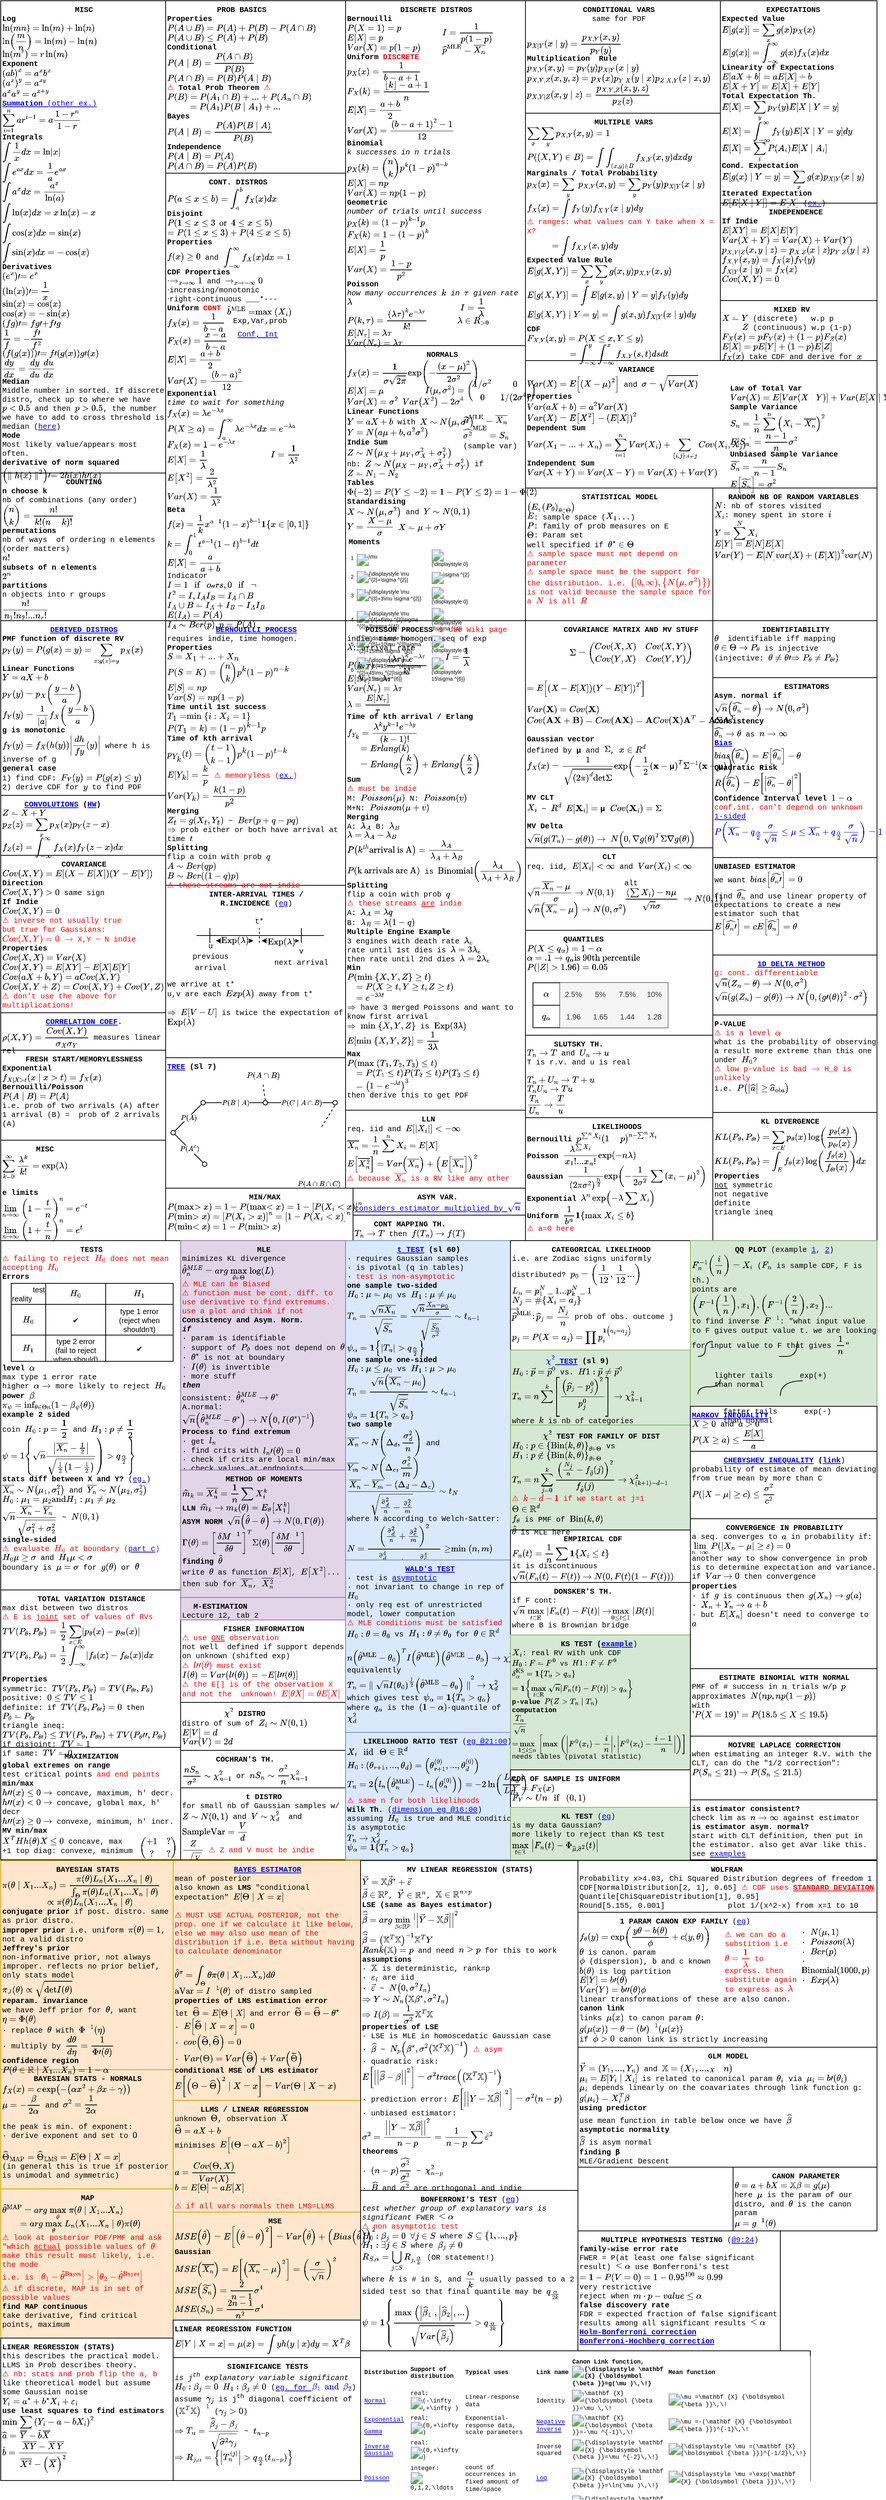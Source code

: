 <mxfile version="21.0.6" type="github">
  <diagram id="Rur0_H1-2vWQsu1agx2o" name="Page-1">
    <mxGraphModel dx="1434" dy="700" grid="1" gridSize="10" guides="1" tooltips="1" connect="1" arrows="1" fold="1" page="1" pageScale="1" pageWidth="1169" pageHeight="827" math="1" shadow="0">
      <root>
        <mxCell id="0" />
        <mxCell id="1" parent="0" />
        <mxCell id="GDzk6wZtHPpdRo4B46Gw-11" value="&lt;div style=&quot;text-align: center ; font-size: 10px&quot;&gt;&lt;/div&gt;&lt;div style=&quot;text-align: center ; font-size: 10px&quot;&gt;&lt;/div&gt;&lt;div&gt;&lt;div&gt;&lt;div style=&quot;font-size: 10px ; text-align: center&quot;&gt;&lt;b style=&quot;font-size: 10px&quot;&gt;1 PARAM CANON EXP FAMILY &lt;/b&gt;&lt;span style=&quot;font-size: 10px&quot;&gt;(&lt;a href=&quot;https://learning.edx.org/course/course-v1:MITx+18.65x+1T2022/block-v1:MITx+18.65x+1T2022+type@sequential+block@u8s1_glm1/block-v1:MITx+18.65x+1T2022+type@vertical+block@u8s1_glm1-tab11&quot;&gt;eg&lt;/a&gt;)&lt;/span&gt;&lt;/div&gt;&lt;/div&gt;&lt;div style=&quot;font-size: 10px&quot;&gt;`f_theta(y) = exp((ytheta - b(theta))/phi + c(y,theta))`&lt;/div&gt;&lt;div style=&quot;font-size: 10px&quot;&gt;`theta` is canon. param&lt;/div&gt;&lt;div style=&quot;font-size: 10px&quot;&gt;`phi` (dispersion), b and c known&amp;nbsp;&lt;/div&gt;&lt;div style=&quot;font-size: 10px&quot;&gt;`b(theta)` is log partition&lt;/div&gt;&lt;div style=&quot;font-size: 10px&quot;&gt;`E[Y] = b&#39;(theta)`&lt;/div&gt;&lt;div style=&quot;font-size: 10px&quot;&gt;`Var(Y) = b&#39;&#39;(theta)phi`&lt;/div&gt;&lt;div style=&quot;font-size: 10px&quot;&gt;linear transformations of these are also canon.&lt;/div&gt;&lt;div style=&quot;font-size: 10px&quot;&gt;&lt;b&gt;canon link&lt;/b&gt;&lt;/div&gt;&lt;div style=&quot;font-size: 10px&quot;&gt;links `mu(x)` to canon param `theta`:&lt;/div&gt;&lt;div style=&quot;font-size: 10px&quot;&gt;`g(mu(x)) = theta = (b&#39;)^(-1)(mu(x))`&lt;/div&gt;&lt;div style=&quot;font-size: 10px&quot;&gt;if `phi &amp;gt;0` canon link is strictly increasing&lt;/div&gt;&lt;div style=&quot;font-size: 10px&quot;&gt;&lt;/div&gt;&lt;/div&gt;" style="text;html=1;align=left;verticalAlign=top;whiteSpace=wrap;rounded=0;fontFamily=Courier New;strokeColor=default;fontSize=10;" parent="1" vertex="1">
          <mxGeometry x="770" y="2550" width="399" height="180" as="geometry" />
        </mxCell>
        <mxCell id="JVQjEx8ckw8ZzME6V7Q1-22" value="&lt;div style=&quot;text-align: center ; font-size: 10px&quot;&gt;&lt;/div&gt;&lt;b style=&quot;font-size: 10px&quot;&gt;&lt;div style=&quot;text-align: center ; font-size: 10px&quot;&gt;&lt;b style=&quot;font-size: 10px&quot;&gt;NORMALS&lt;/b&gt;&lt;/div&gt;&lt;/b&gt;`f_X(x)=frac{1}{sigmasqrt(2pi)}exp(-frac{(x-mu)^2}{2sigma^2})`&lt;br style=&quot;font-size: 10px&quot;&gt;`E[X]=mu`&lt;br style=&quot;font-size: 10px&quot;&gt;`Var(X)=sigma^2` `Var(X^2)=2sigma^4`&lt;br style=&quot;font-size: 10px&quot;&gt;&lt;span style=&quot;font-size: 10px&quot;&gt;&lt;b style=&quot;font-size: 10px&quot;&gt;Linear Functions&lt;br style=&quot;font-size: 10px&quot;&gt;&lt;/b&gt;`Y=aX+b` with `X~N(mu,sigma^2)`&lt;br style=&quot;font-size: 10px&quot;&gt;`Y=N(amu+b,a^2sigma^2)`&lt;br style=&quot;font-size: 10px&quot;&gt;&lt;b style=&quot;font-size: 10px&quot;&gt;Indie Sum&lt;br style=&quot;font-size: 10px&quot;&gt;&lt;/b&gt;`Z~N(mu_X+mu_Y, sigma_X^2+sigma_Y^2)`&lt;br&gt;nb: `Z~N(mu_X-mu_Y, sigma_X^2 + sigma_Y^2)` if `Z=N_1 - N_2`&lt;br style=&quot;font-size: 10px&quot;&gt;&lt;b style=&quot;font-size: 10px&quot;&gt;Tables&lt;br style=&quot;font-size: 10px&quot;&gt;&lt;/b&gt;`Phi(-2)=P(Y&amp;lt;=-2)=1-P(Y&amp;lt;=2)=1-Phi(2)`&lt;br style=&quot;font-size: 10px&quot;&gt;&lt;b style=&quot;font-size: 10px&quot;&gt;Standardising&lt;br style=&quot;font-size: 10px&quot;&gt;&lt;/b&gt;`X~N(mu,sigma^2)` and `Y~N(0,1)`&lt;br style=&quot;font-size: 10px&quot;&gt;`Y = frac{X-mu}{sigma}` `X = mu + sigmaY`&lt;br style=&quot;font-size: 10px&quot;&gt;&lt;/span&gt;" style="text;html=1;align=left;verticalAlign=top;whiteSpace=wrap;rounded=0;fontFamily=Courier New;strokeColor=default;fontSize=10;" parent="1" vertex="1">
          <mxGeometry x="460" y="460" width="240" height="367" as="geometry" />
        </mxCell>
        <mxCell id="FaHtbCVW6fsUEROw12Kc-36" value="&lt;font style=&quot;font-size: 10px&quot; face=&quot;Courier New&quot;&gt;&lt;b&gt;Moments&lt;/b&gt;&lt;/font&gt;&lt;br style=&quot;font-size: 7px&quot;&gt;&lt;table class=&quot;wikitable&quot; style=&quot;background: rgb(255 , 255 , 255) ; margin: auto ; font-size: 7px&quot;&gt;&lt;tbody style=&quot;font-size: 7px&quot;&gt;&lt;tr style=&quot;font-size: 7px&quot;&gt;&lt;td style=&quot;font-size: 7px&quot;&gt;1&lt;br style=&quot;font-size: 7px&quot;&gt;&lt;/td&gt;&lt;td style=&quot;font-size: 7px&quot;&gt;&lt;span class=&quot;mwe-math-element&quot; style=&quot;font-size: 7px&quot;&gt;&lt;span class=&quot;mwe-math-mathml-inline mwe-math-mathml-a11y&quot; style=&quot;display: none ; font-size: 7px&quot;&gt;&lt;br style=&quot;font-size: 7px&quot;&gt;  &lt;br style=&quot;font-size: 7px&quot;&gt;    &lt;br style=&quot;font-size: 7px&quot;&gt;      &lt;br style=&quot;font-size: 7px&quot;&gt;        μ&lt;br style=&quot;font-size: 7px&quot;&gt;      &lt;br style=&quot;font-size: 7px&quot;&gt;    &lt;br style=&quot;font-size: 7px&quot;&gt;    {\displaystyle \mu }&lt;br style=&quot;font-size: 7px&quot;&gt;  &lt;br style=&quot;font-size: 7px&quot;&gt;&lt;/span&gt;&lt;img src=&quot;https://wikimedia.org/api/rest_v1/media/math/render/svg/9fd47b2a39f7a7856952afec1f1db72c67af6161&quot; class=&quot;mwe-math-fallback-image-inline&quot; style=&quot;vertical-align: -0.838ex ; width: 1.402ex ; height: 2.176ex ; font-size: 7px&quot; alt=&quot;\mu &quot;&gt;&lt;/span&gt;&lt;br style=&quot;font-size: 7px&quot;&gt;&lt;/td&gt;&lt;td style=&quot;font-size: 7px&quot;&gt;&lt;span class=&quot;mwe-math-element&quot; style=&quot;font-size: 7px&quot;&gt;&lt;span class=&quot;mwe-math-mathml-inline mwe-math-mathml-a11y&quot; style=&quot;display: none ; font-size: 7px&quot;&gt;&lt;br style=&quot;font-size: 7px&quot;&gt;  &lt;br style=&quot;font-size: 7px&quot;&gt;    &lt;br style=&quot;font-size: 7px&quot;&gt;      &lt;br style=&quot;font-size: 7px&quot;&gt;        0&lt;br style=&quot;font-size: 7px&quot;&gt;      &lt;br style=&quot;font-size: 7px&quot;&gt;    &lt;br style=&quot;font-size: 7px&quot;&gt;    {\displaystyle 0}&lt;br style=&quot;font-size: 7px&quot;&gt;  &lt;br style=&quot;font-size: 7px&quot;&gt;&lt;/span&gt;&lt;img src=&quot;https://wikimedia.org/api/rest_v1/media/math/render/svg/2aae8864a3c1fec9585261791a809ddec1489950&quot; class=&quot;mwe-math-fallback-image-inline&quot; style=&quot;vertical-align: -0.338ex ; width: 1.162ex ; height: 2.176ex ; font-size: 7px&quot; alt=&quot;{\displaystyle 0}&quot;&gt;&lt;/span&gt;&lt;br style=&quot;font-size: 7px&quot;&gt;&lt;/td&gt;&lt;/tr&gt;&lt;tr style=&quot;font-size: 7px&quot;&gt;&lt;td style=&quot;font-size: 7px&quot;&gt;2&lt;br style=&quot;font-size: 7px&quot;&gt;&lt;/td&gt;&lt;td style=&quot;font-size: 7px&quot;&gt;&lt;span class=&quot;mwe-math-element&quot; style=&quot;font-size: 7px&quot;&gt;&lt;span class=&quot;mwe-math-mathml-inline mwe-math-mathml-a11y&quot; style=&quot;display: none ; font-size: 7px&quot;&gt;&lt;br style=&quot;font-size: 7px&quot;&gt;  &lt;br style=&quot;font-size: 7px&quot;&gt;    &lt;br style=&quot;font-size: 7px&quot;&gt;      &lt;br style=&quot;font-size: 7px&quot;&gt;        &lt;br style=&quot;font-size: 7px&quot;&gt;          μ&lt;br style=&quot;font-size: 7px&quot;&gt;          &lt;br style=&quot;font-size: 7px&quot;&gt;            2&lt;br style=&quot;font-size: 7px&quot;&gt;          &lt;br style=&quot;font-size: 7px&quot;&gt;        &lt;br style=&quot;font-size: 7px&quot;&gt;        +&lt;br style=&quot;font-size: 7px&quot;&gt;        &lt;br style=&quot;font-size: 7px&quot;&gt;          σ&lt;br style=&quot;font-size: 7px&quot;&gt;          &lt;br style=&quot;font-size: 7px&quot;&gt;            2&lt;br style=&quot;font-size: 7px&quot;&gt;          &lt;br style=&quot;font-size: 7px&quot;&gt;        &lt;br style=&quot;font-size: 7px&quot;&gt;      &lt;br style=&quot;font-size: 7px&quot;&gt;    &lt;br style=&quot;font-size: 7px&quot;&gt;    {\displaystyle \mu ^{2}+\sigma ^{2}}&lt;br style=&quot;font-size: 7px&quot;&gt;  &lt;br style=&quot;font-size: 7px&quot;&gt;&lt;/span&gt;&lt;img src=&quot;https://wikimedia.org/api/rest_v1/media/math/render/svg/49112e161897039a88a162ff2ad10ea4a8c9e8ac&quot; class=&quot;mwe-math-fallback-image-inline&quot; style=&quot;vertical-align: -0.838ex ; width: 7.681ex ; height: 3.176ex ; font-size: 7px&quot; alt=&quot;{\displaystyle \mu ^{2}+\sigma ^{2}}&quot;&gt;&lt;/span&gt;&lt;br style=&quot;font-size: 7px&quot;&gt;&lt;/td&gt;&lt;td style=&quot;font-size: 7px&quot;&gt;&lt;span class=&quot;mwe-math-element&quot; style=&quot;font-size: 7px&quot;&gt;&lt;span class=&quot;mwe-math-mathml-inline mwe-math-mathml-a11y&quot; style=&quot;display: none ; font-size: 7px&quot;&gt;&lt;br style=&quot;font-size: 7px&quot;&gt;  &lt;br style=&quot;font-size: 7px&quot;&gt;    &lt;br style=&quot;font-size: 7px&quot;&gt;      &lt;br style=&quot;font-size: 7px&quot;&gt;        &lt;br style=&quot;font-size: 7px&quot;&gt;          σ&lt;br style=&quot;font-size: 7px&quot;&gt;          &lt;br style=&quot;font-size: 7px&quot;&gt;            2&lt;br style=&quot;font-size: 7px&quot;&gt;          &lt;br style=&quot;font-size: 7px&quot;&gt;        &lt;br style=&quot;font-size: 7px&quot;&gt;      &lt;br style=&quot;font-size: 7px&quot;&gt;    &lt;br style=&quot;font-size: 7px&quot;&gt;    {\displaystyle \sigma ^{2}}&lt;br style=&quot;font-size: 7px&quot;&gt;  &lt;br style=&quot;font-size: 7px&quot;&gt;&lt;/span&gt;&lt;img src=&quot;https://wikimedia.org/api/rest_v1/media/math/render/svg/53a5c55e536acf250c1d3e0f754be5692b843ef5&quot; class=&quot;mwe-math-fallback-image-inline&quot; style=&quot;vertical-align: -0.338ex ; width: 2.385ex ; height: 2.676ex ; font-size: 7px&quot; alt=&quot;\sigma ^{2}&quot;&gt;&lt;/span&gt;&lt;br style=&quot;font-size: 7px&quot;&gt;&lt;/td&gt;&lt;/tr&gt;&lt;tr style=&quot;font-size: 7px&quot;&gt;&lt;td style=&quot;font-size: 7px&quot;&gt;3&lt;br style=&quot;font-size: 7px&quot;&gt;&lt;/td&gt;&lt;td style=&quot;font-size: 7px&quot;&gt;&lt;span class=&quot;mwe-math-element&quot; style=&quot;font-size: 7px&quot;&gt;&lt;span class=&quot;mwe-math-mathml-inline mwe-math-mathml-a11y&quot; style=&quot;display: none ; font-size: 7px&quot;&gt;&lt;br style=&quot;font-size: 7px&quot;&gt;  &lt;br style=&quot;font-size: 7px&quot;&gt;    &lt;br style=&quot;font-size: 7px&quot;&gt;      &lt;br style=&quot;font-size: 7px&quot;&gt;        &lt;br style=&quot;font-size: 7px&quot;&gt;          μ&lt;br style=&quot;font-size: 7px&quot;&gt;          &lt;br style=&quot;font-size: 7px&quot;&gt;            3&lt;br style=&quot;font-size: 7px&quot;&gt;          &lt;br style=&quot;font-size: 7px&quot;&gt;        &lt;br style=&quot;font-size: 7px&quot;&gt;        +&lt;br style=&quot;font-size: 7px&quot;&gt;        3&lt;br style=&quot;font-size: 7px&quot;&gt;        μ&lt;br style=&quot;font-size: 7px&quot;&gt;        &lt;br style=&quot;font-size: 7px&quot;&gt;          σ&lt;br style=&quot;font-size: 7px&quot;&gt;          &lt;br style=&quot;font-size: 7px&quot;&gt;            2&lt;br style=&quot;font-size: 7px&quot;&gt;          &lt;br style=&quot;font-size: 7px&quot;&gt;        &lt;br style=&quot;font-size: 7px&quot;&gt;      &lt;br style=&quot;font-size: 7px&quot;&gt;    &lt;br style=&quot;font-size: 7px&quot;&gt;    {\displaystyle \mu ^{3}+3\mu \sigma ^{2}}&lt;br style=&quot;font-size: 7px&quot;&gt;  &lt;br style=&quot;font-size: 7px&quot;&gt;&lt;/span&gt;&lt;img src=&quot;https://wikimedia.org/api/rest_v1/media/math/render/svg/036df43f1879ad3e1e36a3394d3428475217891c&quot; class=&quot;mwe-math-fallback-image-inline&quot; style=&quot;vertical-align: -0.838ex ; width: 10.245ex ; height: 3.176ex ; font-size: 7px&quot; alt=&quot;{\displaystyle \mu ^{3}+3\mu \sigma ^{2}}&quot;&gt;&lt;/span&gt;&lt;br style=&quot;font-size: 7px&quot;&gt;&lt;/td&gt;&lt;td style=&quot;font-size: 7px&quot;&gt;&lt;span class=&quot;mwe-math-element&quot; style=&quot;font-size: 7px&quot;&gt;&lt;span class=&quot;mwe-math-mathml-inline mwe-math-mathml-a11y&quot; style=&quot;display: none ; font-size: 7px&quot;&gt;&lt;br style=&quot;font-size: 7px&quot;&gt;  &lt;br style=&quot;font-size: 7px&quot;&gt;    &lt;br style=&quot;font-size: 7px&quot;&gt;      &lt;br style=&quot;font-size: 7px&quot;&gt;        0&lt;br style=&quot;font-size: 7px&quot;&gt;      &lt;br style=&quot;font-size: 7px&quot;&gt;    &lt;br style=&quot;font-size: 7px&quot;&gt;    {\displaystyle 0}&lt;br style=&quot;font-size: 7px&quot;&gt;  &lt;br style=&quot;font-size: 7px&quot;&gt;&lt;/span&gt;&lt;img src=&quot;https://wikimedia.org/api/rest_v1/media/math/render/svg/2aae8864a3c1fec9585261791a809ddec1489950&quot; class=&quot;mwe-math-fallback-image-inline&quot; style=&quot;vertical-align: -0.338ex ; width: 1.162ex ; height: 2.176ex ; font-size: 7px&quot; alt=&quot;{\displaystyle 0}&quot;&gt;&lt;/span&gt;&lt;br style=&quot;font-size: 7px&quot;&gt;&lt;/td&gt;&lt;/tr&gt;&lt;tr style=&quot;font-size: 7px&quot;&gt;&lt;td style=&quot;font-size: 7px&quot;&gt;4&lt;br style=&quot;font-size: 7px&quot;&gt;&lt;/td&gt;&lt;td style=&quot;font-size: 7px&quot;&gt;&lt;span class=&quot;mwe-math-element&quot; style=&quot;font-size: 7px&quot;&gt;&lt;span class=&quot;mwe-math-mathml-inline mwe-math-mathml-a11y&quot; style=&quot;display: none ; font-size: 7px&quot;&gt;&lt;br style=&quot;font-size: 7px&quot;&gt;  &lt;br style=&quot;font-size: 7px&quot;&gt;    &lt;br style=&quot;font-size: 7px&quot;&gt;      &lt;br style=&quot;font-size: 7px&quot;&gt;        &lt;br style=&quot;font-size: 7px&quot;&gt;          μ&lt;br style=&quot;font-size: 7px&quot;&gt;          &lt;br style=&quot;font-size: 7px&quot;&gt;            4&lt;br style=&quot;font-size: 7px&quot;&gt;          &lt;br style=&quot;font-size: 7px&quot;&gt;        &lt;br style=&quot;font-size: 7px&quot;&gt;        +&lt;br style=&quot;font-size: 7px&quot;&gt;        6&lt;br style=&quot;font-size: 7px&quot;&gt;        &lt;br style=&quot;font-size: 7px&quot;&gt;          μ&lt;br style=&quot;font-size: 7px&quot;&gt;          &lt;br style=&quot;font-size: 7px&quot;&gt;            2&lt;br style=&quot;font-size: 7px&quot;&gt;          &lt;br style=&quot;font-size: 7px&quot;&gt;        &lt;br style=&quot;font-size: 7px&quot;&gt;        &lt;br style=&quot;font-size: 7px&quot;&gt;          σ&lt;br style=&quot;font-size: 7px&quot;&gt;          &lt;br style=&quot;font-size: 7px&quot;&gt;            2&lt;br style=&quot;font-size: 7px&quot;&gt;          &lt;br style=&quot;font-size: 7px&quot;&gt;        &lt;br style=&quot;font-size: 7px&quot;&gt;        +&lt;br style=&quot;font-size: 7px&quot;&gt;        3&lt;br style=&quot;font-size: 7px&quot;&gt;        &lt;br style=&quot;font-size: 7px&quot;&gt;          σ&lt;br style=&quot;font-size: 7px&quot;&gt;          &lt;br style=&quot;font-size: 7px&quot;&gt;            4&lt;br style=&quot;font-size: 7px&quot;&gt;          &lt;br style=&quot;font-size: 7px&quot;&gt;        &lt;br style=&quot;font-size: 7px&quot;&gt;      &lt;br style=&quot;font-size: 7px&quot;&gt;    &lt;br style=&quot;font-size: 7px&quot;&gt;    {\displaystyle \mu ^{4}+6\mu ^{2}\sigma ^{2}+3\sigma ^{4}}&lt;br style=&quot;font-size: 7px&quot;&gt;  &lt;br style=&quot;font-size: 7px&quot;&gt;&lt;/span&gt;&lt;img src=&quot;https://wikimedia.org/api/rest_v1/media/math/render/svg/7a0c44283f14f944c968ea3c5c9fd20cd905a7eb&quot; class=&quot;mwe-math-fallback-image-inline&quot; style=&quot;vertical-align: -0.838ex ; width: 17.687ex ; height: 3.176ex ; font-size: 7px&quot; alt=&quot;{\displaystyle \mu ^{4}+6\mu ^{2}\sigma ^{2}+3\sigma ^{4}}&quot;&gt;&lt;/span&gt;&lt;br style=&quot;font-size: 7px&quot;&gt;&lt;/td&gt;&lt;td style=&quot;font-size: 7px&quot;&gt;&lt;span class=&quot;mwe-math-element&quot; style=&quot;font-size: 7px&quot;&gt;&lt;span class=&quot;mwe-math-mathml-inline mwe-math-mathml-a11y&quot; style=&quot;display: none ; font-size: 7px&quot;&gt;&lt;br style=&quot;font-size: 7px&quot;&gt;  &lt;br style=&quot;font-size: 7px&quot;&gt;    &lt;br style=&quot;font-size: 7px&quot;&gt;      &lt;br style=&quot;font-size: 7px&quot;&gt;        3&lt;br style=&quot;font-size: 7px&quot;&gt;        &lt;br style=&quot;font-size: 7px&quot;&gt;          σ&lt;br style=&quot;font-size: 7px&quot;&gt;          &lt;br style=&quot;font-size: 7px&quot;&gt;            4&lt;br style=&quot;font-size: 7px&quot;&gt;          &lt;br style=&quot;font-size: 7px&quot;&gt;        &lt;br style=&quot;font-size: 7px&quot;&gt;      &lt;br style=&quot;font-size: 7px&quot;&gt;    &lt;br style=&quot;font-size: 7px&quot;&gt;    {\displaystyle 3\sigma ^{4}}&lt;br style=&quot;font-size: 7px&quot;&gt;  &lt;br style=&quot;font-size: 7px&quot;&gt;&lt;/span&gt;&lt;img src=&quot;https://wikimedia.org/api/rest_v1/media/math/render/svg/60711695348caa7b632267f93d69be5c1e70993e&quot; class=&quot;mwe-math-fallback-image-inline&quot; style=&quot;vertical-align: -0.338ex ; width: 3.547ex ; height: 2.676ex ; font-size: 7px&quot; alt=&quot;{\displaystyle 3\sigma ^{4}}&quot;&gt;&lt;/span&gt;&lt;br style=&quot;font-size: 7px&quot;&gt;&lt;/td&gt;&lt;/tr&gt;&lt;tr style=&quot;font-size: 7px&quot;&gt;&lt;td style=&quot;font-size: 7px&quot;&gt;5&lt;br style=&quot;font-size: 7px&quot;&gt;&lt;/td&gt;&lt;td style=&quot;font-size: 7px&quot;&gt;&lt;span class=&quot;mwe-math-element&quot; style=&quot;font-size: 7px&quot;&gt;&lt;span class=&quot;mwe-math-mathml-inline mwe-math-mathml-a11y&quot; style=&quot;display: none ; font-size: 7px&quot;&gt;&lt;br style=&quot;font-size: 7px&quot;&gt;  &lt;br style=&quot;font-size: 7px&quot;&gt;    &lt;br style=&quot;font-size: 7px&quot;&gt;      &lt;br style=&quot;font-size: 7px&quot;&gt;        &lt;br style=&quot;font-size: 7px&quot;&gt;          μ&lt;br style=&quot;font-size: 7px&quot;&gt;          &lt;br style=&quot;font-size: 7px&quot;&gt;            5&lt;br style=&quot;font-size: 7px&quot;&gt;          &lt;br style=&quot;font-size: 7px&quot;&gt;        &lt;br style=&quot;font-size: 7px&quot;&gt;        +&lt;br style=&quot;font-size: 7px&quot;&gt;        10&lt;br style=&quot;font-size: 7px&quot;&gt;        &lt;br style=&quot;font-size: 7px&quot;&gt;          μ&lt;br style=&quot;font-size: 7px&quot;&gt;          &lt;br style=&quot;font-size: 7px&quot;&gt;            3&lt;br style=&quot;font-size: 7px&quot;&gt;          &lt;br style=&quot;font-size: 7px&quot;&gt;        &lt;br style=&quot;font-size: 7px&quot;&gt;        &lt;br style=&quot;font-size: 7px&quot;&gt;          σ&lt;br style=&quot;font-size: 7px&quot;&gt;          &lt;br style=&quot;font-size: 7px&quot;&gt;            2&lt;br style=&quot;font-size: 7px&quot;&gt;          &lt;br style=&quot;font-size: 7px&quot;&gt;        &lt;br style=&quot;font-size: 7px&quot;&gt;        +&lt;br style=&quot;font-size: 7px&quot;&gt;        15&lt;br style=&quot;font-size: 7px&quot;&gt;        μ&lt;br style=&quot;font-size: 7px&quot;&gt;        &lt;br style=&quot;font-size: 7px&quot;&gt;          σ&lt;br style=&quot;font-size: 7px&quot;&gt;          &lt;br style=&quot;font-size: 7px&quot;&gt;            4&lt;br style=&quot;font-size: 7px&quot;&gt;          &lt;br style=&quot;font-size: 7px&quot;&gt;        &lt;br style=&quot;font-size: 7px&quot;&gt;      &lt;br style=&quot;font-size: 7px&quot;&gt;    &lt;br style=&quot;font-size: 7px&quot;&gt;    {\displaystyle \mu ^{5}+10\mu ^{3}\sigma ^{2}+15\mu \sigma ^{4}}&lt;br style=&quot;font-size: 7px&quot;&gt;  &lt;br style=&quot;font-size: 7px&quot;&gt;&lt;/span&gt;&lt;img src=&quot;https://wikimedia.org/api/rest_v1/media/math/render/svg/4f3c84e4530f6c884882907fba25c498f189e19f&quot; class=&quot;mwe-math-fallback-image-inline&quot; style=&quot;vertical-align: -0.838ex ; width: 21.414ex ; height: 3.176ex ; font-size: 7px&quot; alt=&quot;{\displaystyle \mu ^{5}+10\mu ^{3}\sigma ^{2}+15\mu \sigma ^{4}}&quot;&gt;&lt;/span&gt;&lt;br style=&quot;font-size: 7px&quot;&gt;&lt;/td&gt;&lt;td style=&quot;font-size: 7px&quot;&gt;&lt;span class=&quot;mwe-math-element&quot; style=&quot;font-size: 7px&quot;&gt;&lt;span class=&quot;mwe-math-mathml-inline mwe-math-mathml-a11y&quot; style=&quot;display: none ; font-size: 7px&quot;&gt;&lt;br style=&quot;font-size: 7px&quot;&gt;  &lt;br style=&quot;font-size: 7px&quot;&gt;    &lt;br style=&quot;font-size: 7px&quot;&gt;      &lt;br style=&quot;font-size: 7px&quot;&gt;        0&lt;br style=&quot;font-size: 7px&quot;&gt;      &lt;br style=&quot;font-size: 7px&quot;&gt;    &lt;br style=&quot;font-size: 7px&quot;&gt;    {\displaystyle 0}&lt;br style=&quot;font-size: 7px&quot;&gt;  &lt;br style=&quot;font-size: 7px&quot;&gt;&lt;/span&gt;&lt;img src=&quot;https://wikimedia.org/api/rest_v1/media/math/render/svg/2aae8864a3c1fec9585261791a809ddec1489950&quot; class=&quot;mwe-math-fallback-image-inline&quot; style=&quot;vertical-align: -0.338ex ; width: 1.162ex ; height: 2.176ex ; font-size: 7px&quot; alt=&quot;{\displaystyle 0}&quot;&gt;&lt;/span&gt;&lt;br style=&quot;font-size: 7px&quot;&gt;&lt;/td&gt;&lt;/tr&gt;&lt;tr style=&quot;font-size: 7px&quot;&gt;&lt;td style=&quot;font-size: 7px&quot;&gt;6&lt;br style=&quot;font-size: 7px&quot;&gt;&lt;/td&gt;&lt;td style=&quot;font-size: 7px&quot;&gt;&lt;span class=&quot;mwe-math-element&quot; style=&quot;font-size: 7px&quot;&gt;&lt;span class=&quot;mwe-math-mathml-inline mwe-math-mathml-a11y&quot; style=&quot;display: none ; font-size: 7px&quot;&gt;&lt;br style=&quot;font-size: 7px&quot;&gt;  &lt;br style=&quot;font-size: 7px&quot;&gt;    &lt;br style=&quot;font-size: 7px&quot;&gt;      &lt;br style=&quot;font-size: 7px&quot;&gt;        &lt;br style=&quot;font-size: 7px&quot;&gt;          μ&lt;br style=&quot;font-size: 7px&quot;&gt;          &lt;br style=&quot;font-size: 7px&quot;&gt;            6&lt;br style=&quot;font-size: 7px&quot;&gt;          &lt;br style=&quot;font-size: 7px&quot;&gt;        &lt;br style=&quot;font-size: 7px&quot;&gt;        +&lt;br style=&quot;font-size: 7px&quot;&gt;        15&lt;br style=&quot;font-size: 7px&quot;&gt;        &lt;br style=&quot;font-size: 7px&quot;&gt;          μ&lt;br style=&quot;font-size: 7px&quot;&gt;          &lt;br style=&quot;font-size: 7px&quot;&gt;            4&lt;br style=&quot;font-size: 7px&quot;&gt;          &lt;br style=&quot;font-size: 7px&quot;&gt;        &lt;br style=&quot;font-size: 7px&quot;&gt;        &lt;br style=&quot;font-size: 7px&quot;&gt;          σ&lt;br style=&quot;font-size: 7px&quot;&gt;          &lt;br style=&quot;font-size: 7px&quot;&gt;            2&lt;br style=&quot;font-size: 7px&quot;&gt;          &lt;br style=&quot;font-size: 7px&quot;&gt;        &lt;br style=&quot;font-size: 7px&quot;&gt;        +&lt;br style=&quot;font-size: 7px&quot;&gt;        45&lt;br style=&quot;font-size: 7px&quot;&gt;        &lt;br style=&quot;font-size: 7px&quot;&gt;          μ&lt;br style=&quot;font-size: 7px&quot;&gt;          &lt;br style=&quot;font-size: 7px&quot;&gt;            2&lt;br style=&quot;font-size: 7px&quot;&gt;          &lt;br style=&quot;font-size: 7px&quot;&gt;        &lt;br style=&quot;font-size: 7px&quot;&gt;        &lt;br style=&quot;font-size: 7px&quot;&gt;          σ&lt;br style=&quot;font-size: 7px&quot;&gt;          &lt;br style=&quot;font-size: 7px&quot;&gt;            4&lt;br style=&quot;font-size: 7px&quot;&gt;          &lt;br style=&quot;font-size: 7px&quot;&gt;        &lt;br style=&quot;font-size: 7px&quot;&gt;        +&lt;br style=&quot;font-size: 7px&quot;&gt;        15&lt;br style=&quot;font-size: 7px&quot;&gt;        &lt;br style=&quot;font-size: 7px&quot;&gt;          σ&lt;br style=&quot;font-size: 7px&quot;&gt;          &lt;br style=&quot;font-size: 7px&quot;&gt;            6&lt;br style=&quot;font-size: 7px&quot;&gt;          &lt;br style=&quot;font-size: 7px&quot;&gt;        &lt;br style=&quot;font-size: 7px&quot;&gt;      &lt;br style=&quot;font-size: 7px&quot;&gt;    &lt;br style=&quot;font-size: 7px&quot;&gt;    {\displaystyle \mu ^{6}+15\mu ^{4}\sigma ^{2}+45\mu ^{2}\sigma ^{4}+15\sigma ^{6}}&lt;br style=&quot;font-size: 7px&quot;&gt;  &lt;br style=&quot;font-size: 7px&quot;&gt;&lt;/span&gt;&lt;img src=&quot;https://wikimedia.org/api/rest_v1/media/math/render/svg/beda55a9d202328e1f0836b703aa646cf21b1ee8&quot; class=&quot;mwe-math-fallback-image-inline&quot; style=&quot;vertical-align: -0.838ex ; width: 30.018ex ; height: 3.176ex ; font-size: 7px&quot; alt=&quot;{\displaystyle \mu ^{6}+15\mu ^{4}\sigma ^{2}+45\mu ^{2}\sigma ^{4}+15\sigma ^{6}}&quot;&gt;&lt;/span&gt;&lt;br style=&quot;font-size: 7px&quot;&gt;&lt;/td&gt;&lt;td style=&quot;font-size: 7px&quot;&gt;&lt;span class=&quot;mwe-math-element&quot; style=&quot;font-size: 7px&quot;&gt;&lt;span class=&quot;mwe-math-mathml-inline mwe-math-mathml-a11y&quot; style=&quot;display: none ; font-size: 7px&quot;&gt;&lt;br style=&quot;font-size: 7px&quot;&gt;  &lt;br style=&quot;font-size: 7px&quot;&gt;    &lt;br style=&quot;font-size: 7px&quot;&gt;      &lt;br style=&quot;font-size: 7px&quot;&gt;        15&lt;br style=&quot;font-size: 7px&quot;&gt;        &lt;br style=&quot;font-size: 7px&quot;&gt;          σ&lt;br style=&quot;font-size: 7px&quot;&gt;          &lt;br style=&quot;font-size: 7px&quot;&gt;            6&lt;br style=&quot;font-size: 7px&quot;&gt;          &lt;br style=&quot;font-size: 7px&quot;&gt;        &lt;br style=&quot;font-size: 7px&quot;&gt;      &lt;br style=&quot;font-size: 7px&quot;&gt;    &lt;br style=&quot;font-size: 7px&quot;&gt;    {\displaystyle 15\sigma ^{6}}&lt;br style=&quot;font-size: 7px&quot;&gt;  &lt;br style=&quot;font-size: 7px&quot;&gt;&lt;/span&gt;&lt;img src=&quot;https://wikimedia.org/api/rest_v1/media/math/render/svg/f2ecc5219c1a127d5dd5b79987ea76eba8b5c59a&quot; class=&quot;mwe-math-fallback-image-inline&quot; style=&quot;vertical-align: -0.338ex ; width: 4.71ex ; height: 2.676ex ; font-size: 7px&quot; alt=&quot;{\displaystyle 15\sigma ^{6}}&quot;&gt;&lt;/span&gt;&lt;br style=&quot;font-size: 7px&quot;&gt;&lt;/td&gt;&lt;/tr&gt;&lt;/tbody&gt;&lt;/table&gt;" style="text;whiteSpace=wrap;html=1;fontSize=7;" parent="1" vertex="1">
          <mxGeometry x="462" y="710" width="170" height="115" as="geometry" />
        </mxCell>
        <mxCell id="JVQjEx8ckw8ZzME6V7Q1-34" value="&lt;div style=&quot;text-align: center ; font-size: 10px&quot;&gt;&lt;b style=&quot;font-size: 10px&quot;&gt;INTER-ARRIVAL TIMES /&lt;br style=&quot;font-size: 10px&quot;&gt;R.INCIDENCE &lt;/b&gt;&lt;span style=&quot;font-size: 10px&quot;&gt;(&lt;a href=&quot;https://learning.edx.org/course/course-v1:MITx+6.431x+1T2022/block-v1:MITx+6.431x+1T2022+type@sequential+block@Problem_Set_9/block-v1:MITx+6.431x+1T2022+type@vertical+block@ch13-s7-tab6&quot;&gt;eg&lt;/a&gt;)&lt;br style=&quot;font-size: 10px&quot;&gt;&lt;/span&gt;&lt;/div&gt;&lt;div style=&quot;font-size: 10px&quot;&gt;&lt;b style=&quot;font-size: 10px&quot;&gt;&lt;br style=&quot;font-size: 10px&quot;&gt;&lt;/b&gt;&lt;/div&gt;&lt;font color=&quot;#ff0000&quot; style=&quot;font-size: 10px&quot;&gt;&lt;br style=&quot;font-size: 10px&quot;&gt;&lt;br style=&quot;font-size: 10px&quot;&gt;&lt;br style=&quot;font-size: 10px&quot;&gt;&lt;br style=&quot;font-size: 10px&quot;&gt;&lt;br style=&quot;font-size: 10px&quot;&gt;&lt;br style=&quot;font-size: 10px&quot;&gt;&lt;br style=&quot;font-size: 10px&quot;&gt;&lt;/font&gt;we arrive at t*&lt;br style=&quot;font-size: 10px&quot;&gt;u,v are each `Exp(lambda)` away from t*&lt;br style=&quot;font-size: 10px&quot;&gt;&lt;br style=&quot;font-size: 10px&quot;&gt;`rArr` `E[V-U]` is twice the expectation of `&quot;Exp&quot;(lambda)`&lt;br style=&quot;font-size: 10px&quot;&gt;&lt;span style=&quot;color: rgba(0 , 0 , 0 , 0) ; font-family: monospace ; font-size: 10px&quot;&gt;&lt;br style=&quot;font-size: 10px&quot;&gt;&lt;/span&gt;" style="text;html=1;align=left;verticalAlign=top;whiteSpace=wrap;rounded=0;fontFamily=Courier New;strokeColor=default;fontSize=10;" parent="1" vertex="1">
          <mxGeometry x="220" y="1180" width="240" height="230" as="geometry" />
        </mxCell>
        <mxCell id="JVQjEx8ckw8ZzME6V7Q1-10" value="&lt;div style=&quot;text-align: center; font-size: 10px;&quot;&gt;&lt;b style=&quot;font-size: 10px;&quot;&gt;COUNTING&lt;/b&gt;&lt;/div&gt;&lt;b style=&quot;font-size: 10px;&quot;&gt;n choose k&lt;br style=&quot;font-size: 10px;&quot;&gt;&lt;/b&gt;&lt;span style=&quot;font-size: 10px;&quot;&gt;nb of combinations (any order)&lt;br style=&quot;font-size: 10px;&quot;&gt;`((n),(k))=frac{n!}{k!(n-k)!}`&lt;br style=&quot;font-size: 10px;&quot;&gt;&lt;b style=&quot;font-size: 10px;&quot;&gt;permutations&lt;br style=&quot;font-size: 10px;&quot;&gt;&lt;/b&gt;nb of ways&amp;nbsp; of ordering n elements (order matters)&lt;br style=&quot;font-size: 10px;&quot;&gt;`n!`&lt;br style=&quot;font-size: 10px;&quot;&gt;&lt;b style=&quot;font-size: 10px;&quot;&gt;subsets&amp;nbsp;of n elements&lt;/b&gt;&lt;br style=&quot;font-size: 10px;&quot;&gt;`2^n`&lt;br style=&quot;font-size: 10px;&quot;&gt;&lt;b style=&quot;font-size: 10px;&quot;&gt;partitions&lt;br style=&quot;font-size: 10px;&quot;&gt;&lt;/b&gt;n objects into r groups&lt;br style=&quot;font-size: 10px;&quot;&gt;`frac{n!}{n_1!n_2!...n_r!}`&lt;br style=&quot;font-size: 10px;&quot;&gt;&lt;br style=&quot;font-size: 10px;&quot;&gt;&lt;/span&gt;" style="text;html=1;align=left;verticalAlign=top;whiteSpace=wrap;rounded=0;fontFamily=Courier New;strokeColor=default;fontSize=10;" parent="1" vertex="1">
          <mxGeometry y="630" width="220" height="197" as="geometry" />
        </mxCell>
        <mxCell id="JVQjEx8ckw8ZzME6V7Q1-12" value="&lt;div style=&quot;text-align: center ; font-size: 10px&quot;&gt;&lt;b style=&quot;font-size: 10px&quot;&gt;PROB BASICS&lt;/b&gt;&lt;/div&gt;&lt;b style=&quot;font-size: 10px&quot;&gt;&lt;div style=&quot;font-size: 10px&quot;&gt;&lt;b style=&quot;font-size: 10px&quot;&gt;Properties&lt;/b&gt;&lt;/div&gt;&lt;/b&gt;&lt;span style=&quot;font-size: 10px&quot;&gt;`P(AcupB)=P(A)+P(B)-P(AcapB)`&lt;br style=&quot;font-size: 10px&quot;&gt;`P(AcupB)leP(A)+P(B)`&lt;br style=&quot;font-size: 10px&quot;&gt;&lt;b style=&quot;font-size: 10px&quot;&gt;Conditional&lt;br style=&quot;font-size: 10px&quot;&gt;&lt;/b&gt;`P(A|B)=frac{P(AcapB)}{P(B)}`&lt;br style=&quot;font-size: 10px&quot;&gt;`P(AcapB)=P(B)P(A|B)`&lt;br style=&quot;font-size: 10px&quot;&gt;&lt;/span&gt;&lt;span style=&quot;color: rgb(255 , 0 , 0)&quot;&gt;⚠&amp;nbsp;&lt;/span&gt;&lt;span style=&quot;font-size: 10px&quot;&gt;&lt;span style=&quot;font-size: 10px&quot;&gt;&lt;b&gt;Total Prob Theorem&lt;/b&gt;&amp;nbsp;&lt;/span&gt;&lt;/span&gt;&lt;span style=&quot;color: rgb(255 , 0 , 0)&quot;&gt;⚠&lt;/span&gt;&lt;span style=&quot;font-size: 10px&quot;&gt;&lt;b style=&quot;font-size: 10px&quot;&gt;&lt;u&gt;&lt;i&gt;&lt;br style=&quot;font-size: 10px&quot;&gt;&lt;/i&gt;&lt;/u&gt;&lt;/b&gt;`P(B)=P(A_1capB)+...+P(A_ncapB)`&lt;br style=&quot;font-size: 10px&quot;&gt;`\ \ \ \ \ \ \ \ \ =P(A_1)P(B|A_1)+...`&lt;br style=&quot;font-size: 10px&quot;&gt;&lt;b style=&quot;font-size: 10px&quot;&gt;Bayes&lt;br style=&quot;font-size: 10px&quot;&gt;&lt;/b&gt;`P(A|B)=frac{P(A)P(B|A)}{P(B)}`&lt;br style=&quot;font-size: 10px&quot;&gt;&lt;b style=&quot;font-size: 10px&quot;&gt;Independence&lt;br style=&quot;font-size: 10px&quot;&gt;&lt;/b&gt;`P(A|B)=P(A)`&lt;br style=&quot;font-size: 10px&quot;&gt;`P(AcapB)=P(A)P(B)`&lt;br style=&quot;font-size: 10px&quot;&gt;&lt;/span&gt;" style="text;html=1;align=left;verticalAlign=top;whiteSpace=wrap;rounded=0;fontFamily=Courier New;strokeColor=default;fontSize=10;" parent="1" vertex="1">
          <mxGeometry x="220" width="240" height="230" as="geometry" />
        </mxCell>
        <mxCell id="JVQjEx8ckw8ZzME6V7Q1-13" value="&lt;div style=&quot;text-align: center ; font-size: 10px&quot;&gt;&lt;b style=&quot;font-size: 10px&quot;&gt;DISCRETE DISTROS&lt;/b&gt;&lt;/div&gt;&lt;b style=&quot;font-size: 10px&quot;&gt;&lt;div style=&quot;font-size: 10px&quot;&gt;&lt;/div&gt;&lt;/b&gt;&lt;span style=&quot;font-size: 10px&quot;&gt;&lt;b&gt;Bernouilli&lt;br&gt;&lt;/b&gt;`P(X=1)=p`&lt;br style=&quot;font-size: 10px&quot;&gt;`E[X] = p`&lt;br style=&quot;font-size: 10px&quot;&gt;`Var(X) = p(1-p)`&lt;br style=&quot;font-size: 10px&quot;&gt;&lt;b style=&quot;font-size: 10px&quot;&gt;Uniform &lt;font color=&quot;#ff0000&quot;&gt;DISCRETE&lt;/font&gt;&lt;br style=&quot;font-size: 10px&quot;&gt;&lt;/b&gt;`p_X(x) = frac{1}{b-a+1}`&lt;br&gt;`F_X(k) = (|__k__|-a+1)/(n)`&lt;br style=&quot;font-size: 10px&quot;&gt;`E[X]=frac{a+b}{2}`&lt;br style=&quot;font-size: 10px&quot;&gt;`Var(X)=frac{(b-a+1)^2-1}{12}`&lt;br style=&quot;font-size: 10px&quot;&gt;&lt;b style=&quot;font-size: 10px&quot;&gt;Binomial&lt;br style=&quot;font-size: 10px&quot;&gt;&lt;/b&gt;&lt;i style=&quot;font-size: 10px&quot;&gt;k successes in n trials&lt;br style=&quot;font-size: 10px&quot;&gt;&lt;/i&gt;`p_X(k)=((n),(k))p^k(1-p)^(n-k)`&lt;br style=&quot;font-size: 10px&quot;&gt;`E[X]=np`&lt;br style=&quot;font-size: 10px&quot;&gt;`Var(X)=np(1-p)`&lt;br style=&quot;font-size: 10px&quot;&gt;&lt;b style=&quot;font-size: 10px&quot;&gt;Geometric&lt;/b&gt;&lt;br style=&quot;font-size: 10px&quot;&gt;&lt;i style=&quot;font-size: 10px&quot;&gt;number of trials until success&lt;br style=&quot;font-size: 10px&quot;&gt;&lt;/i&gt;`p_X(k)=(1-p)^(k-1)p`&lt;br&gt;`F_X(k)=1-(1-p)^k`&lt;br style=&quot;font-size: 10px&quot;&gt;`E[X]=frac{1}{p}`&lt;br style=&quot;font-size: 10px&quot;&gt;`Var(X)=frac{1-p}{p^2}`&lt;br style=&quot;font-size: 10px&quot;&gt;&lt;b style=&quot;font-size: 10px&quot;&gt;Poisson&lt;/b&gt;&lt;br style=&quot;font-size: 10px&quot;&gt;&lt;i style=&quot;font-size: 10px&quot;&gt;how many occurrences `k` in `tau` given rate `lambda`&lt;br style=&quot;font-size: 10px&quot;&gt;&lt;/i&gt;`P(k,tau)=frac{(lambdatau)^ke^(-lambdatau)}{k!}`&lt;br style=&quot;font-size: 10px&quot;&gt;`E[N_tau] = lambdatau`&lt;br style=&quot;font-size: 10px&quot;&gt;`Var(N_tau)=lambdatau`&lt;br style=&quot;font-size: 10px&quot;&gt;&lt;/span&gt;" style="text;html=1;align=left;verticalAlign=top;whiteSpace=wrap;rounded=0;fontFamily=Courier New;strokeColor=default;fontSize=10;" parent="1" vertex="1">
          <mxGeometry x="460" width="240" height="460" as="geometry" />
        </mxCell>
        <mxCell id="JVQjEx8ckw8ZzME6V7Q1-14" value="&lt;div style=&quot;text-align: center ; font-size: 10px&quot;&gt;&lt;b style=&quot;font-size: 10px&quot;&gt;MISC&lt;/b&gt;&lt;/div&gt;&lt;div style=&quot;font-size: 10px&quot;&gt;&lt;b style=&quot;font-size: 10px&quot;&gt;Log&lt;/b&gt;&lt;/div&gt;&lt;span style=&quot;font-size: 10px&quot;&gt;`ln(mn)=ln(m)+ln(n)`&lt;/span&gt;&lt;br style=&quot;font-size: 10px&quot;&gt;&lt;span style=&quot;font-size: 10px&quot;&gt;`ln(m/n)=ln(m)-ln(n)`&lt;/span&gt;&lt;br style=&quot;font-size: 10px&quot;&gt;&lt;span style=&quot;font-size: 10px&quot;&gt;`ln(m^r)=rln(m)`&lt;br style=&quot;font-size: 10px&quot;&gt;&lt;/span&gt;&lt;b style=&quot;font-size: 10px&quot;&gt;Exponent&lt;/b&gt;&lt;br style=&quot;font-size: 10px&quot;&gt;`(ab)^x=a^xb^x`&lt;br style=&quot;font-size: 10px&quot;&gt;`(a^x)^y=a^(xy)`&lt;br style=&quot;font-size: 10px&quot;&gt;`a^xa^y=a^(x+y)`&lt;br style=&quot;font-size: 10px&quot;&gt;&lt;a href=&quot;https://learning.edx.org/course/course-v1:MITx+6.431x+1T2022/block-v1:MITx+6.431x+1T2022+type@sequential+block@sequential_Solved_problemsxx/block-v1:MITx+6.431x+1T2022+type@vertical+block@ch7-s1-tab7&quot;&gt;&lt;b style=&quot;font-size: 10px&quot;&gt;Summation &lt;/b&gt;&lt;span style=&quot;font-size: 10px&quot;&gt;(other ex.)&lt;/span&gt;&lt;/a&gt;&lt;br style=&quot;font-size: 10px&quot;&gt;`sum_(i=1)^n ar^(i-1)=afrac{1-r^n}{1-r}`&lt;br style=&quot;font-size: 10px&quot;&gt;&lt;b style=&quot;font-size: 10px&quot;&gt;Integrals&lt;br style=&quot;font-size: 10px&quot;&gt;&lt;/b&gt;`int frac{1}{x}dx = ln|x|`&lt;br style=&quot;font-size: 10px&quot;&gt;`int e^(ax)dx=frac{1}{a}e^(ax)`&lt;br style=&quot;font-size: 10px&quot;&gt;`int a^x dx = a^x/ln(a)`&lt;br style=&quot;font-size: 10px&quot;&gt;`int ln(x) dx = x ln(x) -x`&lt;br style=&quot;font-size: 10px&quot;&gt;`int cos(x)dx=sin(x)`&lt;br style=&quot;font-size: 10px&quot;&gt;`int sin(x)dx=-cos(x)`&lt;br style=&quot;font-size: 10px&quot;&gt;&lt;b style=&quot;font-size: 10px&quot;&gt;Derivatives&lt;br style=&quot;font-size: 10px&quot;&gt;&lt;/b&gt;`(e^x)&#39;=e^x`&lt;br style=&quot;font-size: 10px&quot;&gt;`(ln(x))&#39;=1/x`&lt;br style=&quot;font-size: 10px&quot;&gt;`sin(x)=cos(x)`&lt;br style=&quot;font-size: 10px&quot;&gt;`cos(x)=-sin(x)`&lt;br style=&quot;font-size: 10px&quot;&gt;`(fg)&#39;=fg&#39;+f&#39;g`&lt;br style=&quot;font-size: 10px&quot;&gt;`1/f=-frac{f&#39;}{f^2}`&lt;br style=&quot;font-size: 10px&quot;&gt;`(f(g(x)))&#39;=f&#39;(g(x))g&#39;(x)`&lt;br style=&quot;font-size: 10px&quot;&gt;`frac{dy}{dx}=frac{dy}{du}frac{du}{dx}`&lt;br style=&quot;font-size: 10px&quot;&gt;&lt;div&gt;&lt;b&gt;&lt;font style=&quot;font-size: 10px&quot;&gt;Median&lt;/font&gt;&lt;/b&gt;&lt;/div&gt;&lt;font style=&quot;font-size: 10px&quot;&gt;Middle number in sorted. If discrete distro, check up to where we have `p&amp;lt;0.5` and then `p&amp;gt;0.5`, the number we have to add to cross threshold is median (&lt;a href=&quot;https://learning.edx.org/course/course-v1:MITx+18.65x+1T2022/block-v1:MITx+18.65x+1T2022+type@sequential+block@hw9_u6bayes/block-v1:MITx+18.65x+1T2022+type@vertical+block@hw9_u6bayes-tab2&quot;&gt;here&lt;/a&gt;)&lt;br&gt;&lt;b&gt;Mode&lt;/b&gt;&lt;br&gt;Most likely value/appears most often.&amp;nbsp;&lt;br&gt;&lt;/font&gt;&lt;b&gt;derivative of norm squared&lt;/b&gt;&lt;br&gt;`(norm(h(x))^2)&#39; = 2h(x)h&#39;(x)`&lt;span style=&quot;font-size: 10px&quot;&gt;&amp;nbsp;&lt;br style=&quot;font-size: 10px&quot;&gt;&lt;/span&gt;" style="text;html=1;align=left;verticalAlign=top;whiteSpace=wrap;rounded=0;fontFamily=Courier New;strokeColor=default;fontSize=10;" parent="1" vertex="1">
          <mxGeometry width="220" height="630" as="geometry" />
        </mxCell>
        <mxCell id="JVQjEx8ckw8ZzME6V7Q1-15" value="&lt;div style=&quot;text-align: center; font-size: 10px;&quot;&gt;&lt;b style=&quot;font-size: 10px;&quot;&gt;EXPECTATIONS&lt;/b&gt;&lt;/div&gt;&lt;b style=&quot;font-size: 10px;&quot;&gt;Expected Value&lt;/b&gt;&lt;br style=&quot;font-size: 10px;&quot;&gt;`E[g(x)] = sum_(x) g(x)p_X(x)`&lt;br style=&quot;font-size: 10px;&quot;&gt;`E[g(x)] = int_(-oo)^oo g(x)f_X(x)dx`&lt;br style=&quot;font-size: 10px;&quot;&gt;&lt;b style=&quot;font-size: 10px;&quot;&gt;Linearity of Expectations&lt;br style=&quot;font-size: 10px;&quot;&gt;&lt;/b&gt;`E[aX+b]=aE[X]+b`&lt;br style=&quot;font-size: 10px;&quot;&gt;`E[X+Y]=E[X]+E[Y]`&lt;br style=&quot;font-size: 10px;&quot;&gt;&lt;b style=&quot;font-size: 10px;&quot;&gt;Total Expectation Th.&lt;br style=&quot;font-size: 10px;&quot;&gt;&lt;/b&gt;`E[X] = sum_y p_Y(y)E[X|Y=y]`&lt;br style=&quot;font-size: 10px;&quot;&gt;`E[X]=int_(-oo)^oof_Y(y)&lt;br style=&quot;font-size: 10px;&quot;&gt;E[X|Y=y]dy`&lt;br style=&quot;font-size: 10px;&quot;&gt;`E[X]=sum_i P(A_i)E[X|A_i]`&lt;br style=&quot;font-size: 10px;&quot;&gt;&lt;b style=&quot;font-size: 10px;&quot;&gt;Cond. Expectation&lt;br style=&quot;font-size: 10px;&quot;&gt;&lt;/b&gt;`E[g(x)|Y=y]=sum_(x)g(x)p_(X|Y)(x|y)`&lt;br style=&quot;font-size: 10px;&quot;&gt;&lt;b style=&quot;font-size: 10px;&quot;&gt;Iterated Expectation&lt;br style=&quot;font-size: 10px;&quot;&gt;&lt;/b&gt;`E[E[X|Y]] = E[X]` (&lt;a href=&quot;https://learning.edx.org/course/course-v1:MITx+18.65x+2T2021/block-v1:MITx+18.65x+2T2021+type@sequential+block@prob_linalg_diag/block-v1:MITx+18.65x+2T2021+type@vertical+block@prob_linalg_diag-tab4&quot; style=&quot;font-size: 10px;&quot;&gt;ex.&lt;/a&gt;)" style="text;html=1;align=left;verticalAlign=top;whiteSpace=wrap;rounded=0;fontFamily=Courier New;strokeColor=default;fontSize=10;" parent="1" vertex="1">
          <mxGeometry x="960" width="209" height="270" as="geometry" />
        </mxCell>
        <mxCell id="JVQjEx8ckw8ZzME6V7Q1-16" value="&lt;div style=&quot;text-align: center ; font-size: 10px&quot;&gt;&lt;b style=&quot;font-size: 10px&quot;&gt;VARIANCE&lt;/b&gt;&lt;/div&gt;&lt;span style=&quot;font-size: 10px&quot;&gt;`Var(X) = E[(X-mu)^2]` and&amp;nbsp;&lt;/span&gt;`sigma = sqrt(Var(X))`&lt;br style=&quot;font-size: 10px&quot;&gt;&lt;span style=&quot;font-size: 10px&quot;&gt;&lt;b style=&quot;font-size: 10px&quot;&gt;Properties&lt;br style=&quot;font-size: 10px&quot;&gt;&lt;/b&gt;`Var(aX+b) = a^2Var(X)`&lt;br style=&quot;font-size: 10px&quot;&gt;`Var(X) = E[X^2]-(E[X])^2`&lt;br style=&quot;font-size: 10px&quot;&gt;&lt;b style=&quot;font-size: 10px&quot;&gt;Dependent Sum&lt;br style=&quot;font-size: 10px&quot;&gt;&lt;/b&gt;`Var(X_1+...+X_n) = sum_(i=1)^n Var(X_i) + sum_({i,j}:i!=j)Cov(X_i,X_j)`&lt;br style=&quot;font-size: 10px&quot;&gt;&lt;b style=&quot;font-size: 10px&quot;&gt;Independent Sum&lt;br style=&quot;font-size: 10px&quot;&gt;&lt;/b&gt;`Var(X+Y)=Var(X-Y)=Var(X)+Var(Y)`&lt;br style=&quot;font-size: 10px&quot;&gt;&lt;br style=&quot;font-size: 10px&quot;&gt;&lt;/span&gt;" style="text;html=1;align=left;verticalAlign=top;whiteSpace=wrap;rounded=0;fontFamily=Courier New;strokeColor=default;fontSize=10;" parent="1" vertex="1">
          <mxGeometry x="700" y="480" width="469" height="170" as="geometry" />
        </mxCell>
        <mxCell id="JVQjEx8ckw8ZzME6V7Q1-17" value="&lt;div style=&quot;text-align: center ; font-size: 10px&quot;&gt;&lt;b style=&quot;font-size: 10px&quot;&gt;MULTIPLE VARS&lt;/b&gt;&lt;/div&gt;&lt;span style=&quot;font-size: 10px&quot;&gt;`sum_x sum_y p_(X,Y)(x,y)=1`&lt;br style=&quot;font-size: 10px&quot;&gt;`P((X,Y)inB)=int int_((x,y)inB) f_(X,Y)(x,y)dxdy`&lt;br style=&quot;font-size: 10px&quot;&gt;&lt;b style=&quot;font-size: 10px&quot;&gt;Marginals / Total Probability&lt;br style=&quot;font-size: 10px&quot;&gt;&lt;/b&gt;`p_X(x)=sum_y&amp;nbsp; p_(X,Y)(x,y)=sum_y p_Y(y)p_(X|Y)(x|y)`&lt;br style=&quot;font-size: 10px&quot;&gt;&lt;/span&gt;`f_X(x)=int f_Y(y)f_(X|Y)(x|y)dy`&lt;br style=&quot;font-size: 10px&quot;&gt;&lt;font color=&quot;#ff0000&quot; style=&quot;font-size: 10px&quot;&gt;⚠ ranges: what values can Y take when X = x?&lt;/font&gt;&lt;br style=&quot;font-size: 10px&quot;&gt;`\ \ \ \ \ \ \ \ \ \ =int f_(X,Y)(x,y)dy`&lt;br style=&quot;font-size: 10px&quot;&gt;&lt;span style=&quot;font-size: 10px&quot;&gt;&lt;b style=&quot;font-size: 10px&quot;&gt;Expected Value Rule&lt;br style=&quot;font-size: 10px&quot;&gt;&lt;/b&gt;`E[g(X,Y)]=sum_x sum_y g(x,y)p_(X,Y)(x,y)`&lt;br style=&quot;font-size: 10px&quot;&gt;`E[g(X,Y)]=int E[g(x,y)|Y=y]f_Y(y)dy`&lt;br style=&quot;font-size: 10px&quot;&gt;&lt;/span&gt;&lt;span style=&quot;font-size: 10px&quot;&gt;`E[g(X,Y)|Y=y]=int g(x,y)f_(X|Y)(x|y)dy`&lt;br style=&quot;font-size: 10px&quot;&gt;&lt;b style=&quot;font-size: 10px&quot;&gt;CDF&lt;br style=&quot;font-size: 10px&quot;&gt;&lt;/b&gt;`F_(X,Y)(x,y) = P(X&amp;lt;=x,Y&amp;lt;=y)`&lt;br style=&quot;font-size: 10px&quot;&gt;`\ \ \ \ \ \ \ \ \ \ \ \ \ \ \ \ \ \ =int_(-oo)^y int_(-oo)^x f_(X,Y)(s,t)dsdt`&lt;br style=&quot;font-size: 10px&quot;&gt;&lt;/span&gt;" style="text;html=1;align=left;verticalAlign=top;whiteSpace=wrap;rounded=0;fontFamily=Courier New;strokeColor=default;fontSize=10;" parent="1" vertex="1">
          <mxGeometry x="700" y="150" width="260" height="330" as="geometry" />
        </mxCell>
        <mxCell id="JVQjEx8ckw8ZzME6V7Q1-18" value="&lt;div style=&quot;font-size: 10px;&quot;&gt;&lt;div style=&quot;text-align: center; font-size: 10px;&quot;&gt;&lt;span style=&quot;font-size: 10px;&quot;&gt;&lt;b style=&quot;font-size: 10px;&quot;&gt;CONDITIONAL VARS&lt;br style=&quot;font-size: 10px;&quot;&gt;&lt;/b&gt;same for PDF&lt;/span&gt;&lt;br style=&quot;font-size: 10px;&quot;&gt;&lt;/div&gt;&lt;/div&gt;&lt;span style=&quot;font-size: 10px;&quot;&gt;&lt;div style=&quot;font-size: 10px;&quot;&gt;&lt;span style=&quot;font-size: 10px;&quot;&gt;&lt;br style=&quot;font-size: 10px;&quot;&gt;`p_(X|Y)(x|y)=frac{p_(X,Y)(x,y)}{p_Y(y)}`&lt;/span&gt;&lt;/div&gt;&lt;b style=&quot;font-size: 10px;&quot;&gt;Multiplication&amp;nbsp; Rule&lt;br style=&quot;font-size: 10px;&quot;&gt;&lt;/b&gt;`p_(X,Y)(x,y)=p_Y(y)p_(X|Y)(x|y)`&lt;br style=&quot;font-size: 10px;&quot;&gt;`p_(X,Y,Z)(x,y,z)=p_X(x)p_(Y|X)(y|x)p_(Z|X,Y)(z|x,y)`&lt;br style=&quot;font-size: 10px;&quot;&gt;`p_(X,Y|Z)(x,y|z)=frac{p_(X,Y,Z)(x,y,z)}{p_Z(z)`&lt;br style=&quot;font-size: 10px;&quot;&gt;&lt;/span&gt;" style="text;html=1;align=left;verticalAlign=top;whiteSpace=wrap;rounded=0;fontFamily=Courier New;strokeColor=default;fontSize=10;" parent="1" vertex="1">
          <mxGeometry x="700" width="260" height="150" as="geometry" />
        </mxCell>
        <mxCell id="JVQjEx8ckw8ZzME6V7Q1-19" value="&lt;div style=&quot;text-align: center; font-size: 10px;&quot;&gt;&lt;/div&gt;&lt;span style=&quot;font-size: 10px;&quot;&gt;&lt;div style=&quot;text-align: center; font-size: 10px;&quot;&gt;&lt;b style=&quot;font-size: 10px;&quot;&gt;INDEPENDENCE&lt;/b&gt;&lt;/div&gt;&lt;div style=&quot;font-size: 10px;&quot;&gt;&lt;b style=&quot;font-size: 10px;&quot;&gt;If Indie&lt;/b&gt;&lt;/div&gt;`E[XY]=E[X]E[Y]`&lt;br style=&quot;font-size: 10px;&quot;&gt;`Var(X+Y)=Var(X)+Var(Y)`&lt;/span&gt;&lt;br style=&quot;font-size: 10px;&quot;&gt;&lt;span style=&quot;font-size: 10px;&quot;&gt;`p_(X,Y|Z)(x,y|z)=p_(X|Z)(x|z)p_(Y|Z)(y|z)`&lt;br style=&quot;font-size: 10px;&quot;&gt;`f_(X,Y)(x,y)=f_X(x)f_Y(y)`&lt;br style=&quot;font-size: 10px;&quot;&gt;`f_(X|Y)(x|y)=f_X(x)`&lt;br style=&quot;font-size: 10px;&quot;&gt;`Cov(X,Y)=0`&lt;br style=&quot;font-size: 10px;&quot;&gt;&lt;/span&gt;" style="text;html=1;align=left;verticalAlign=top;whiteSpace=wrap;rounded=0;fontFamily=Courier New;strokeColor=default;fontSize=10;" parent="1" vertex="1">
          <mxGeometry x="960" y="270" width="209" height="130" as="geometry" />
        </mxCell>
        <mxCell id="JVQjEx8ckw8ZzME6V7Q1-20" value="&lt;div style=&quot;text-align: center ; font-size: 10px&quot;&gt;&lt;b style=&quot;font-size: 10px&quot;&gt;CONT. DISTROS&lt;/b&gt;&lt;/div&gt;`P(a&amp;lt;=x&amp;lt;=b)=int_a^b f_X(x)dx`&lt;br style=&quot;font-size: 10px&quot;&gt;&lt;b style=&quot;font-size: 10px&quot;&gt;Disjoint&lt;br style=&quot;font-size: 10px&quot;&gt;&lt;/b&gt;`P(1&amp;lt;=x&amp;lt;=3 or 4&amp;lt;=x&amp;lt;=5)`&lt;br style=&quot;font-size: 10px&quot;&gt;`=P(1&amp;lt;=x&amp;lt;=3)+P(4&amp;lt;=x&amp;lt;=5)`&lt;br style=&quot;font-size: 10px&quot;&gt;&lt;b style=&quot;font-size: 10px&quot;&gt;Properties&lt;br style=&quot;font-size: 10px&quot;&gt;&lt;/b&gt;`f(x)&amp;gt;=0` and `int_(-oo)^oo f_X(x)dx=1`&lt;br style=&quot;font-size: 10px&quot;&gt;&lt;b style=&quot;font-size: 10px&quot;&gt;CDF Properties&lt;br style=&quot;font-size: 10px&quot;&gt;&lt;/b&gt;&lt;span id=&quot;mathId34&quot; style=&quot;font-size: 10px&quot;&gt;⋅&lt;/span&gt;`rarr_(x rarr oo) 1` and `rarr_(x rarr -oo) 0`&lt;br style=&quot;font-size: 10px&quot;&gt;&lt;span id=&quot;mathId34&quot; style=&quot;font-size: 10px&quot;&gt;⋅increasing/&lt;/span&gt;monotonic&lt;br style=&quot;font-size: 10px&quot;&gt;&lt;span id=&quot;mathId34&quot; style=&quot;font-size: 10px&quot;&gt;⋅right-continuous ___*---&lt;/span&gt;&lt;br style=&quot;font-size: 10px&quot;&gt;&lt;span style=&quot;font-size: 10px&quot;&gt;&lt;b style=&quot;font-size: 10px&quot;&gt;Uniform &lt;font color=&quot;#ff0000&quot;&gt;CONT&lt;/font&gt;&lt;br style=&quot;font-size: 10px&quot;&gt;&lt;/b&gt;`f_X(x)=1/(b-a)`&lt;br style=&quot;font-size: 10px&quot;&gt;&lt;/span&gt;`F_X(x)=(x-a)/(b-a)`&lt;br style=&quot;font-size: 10px&quot;&gt;&lt;span style=&quot;font-size: 10px&quot;&gt;`E[X]=(a+b)/2`&lt;br style=&quot;font-size: 10px&quot;&gt;`Var(X)=(b-a)^2/12`&lt;br style=&quot;font-size: 10px&quot;&gt;&lt;b style=&quot;font-size: 10px&quot;&gt;Exponential&lt;br style=&quot;font-size: 10px&quot;&gt;&lt;/b&gt;&lt;i style=&quot;font-size: 10px&quot;&gt;time to wait for something&lt;br style=&quot;font-size: 10px&quot;&gt;&lt;/i&gt;`f_X(x)=lambdae^(-lambdax)`&lt;br style=&quot;font-size: 10px&quot;&gt;`P(X&amp;gt;=a)=int_a^oo lambdae^(-lambdax)dx=e^(-lambdaa)`&lt;br style=&quot;font-size: 10px&quot;&gt;`F_X(x)=1-e^(-lambdax)`&lt;br style=&quot;font-size: 10px&quot;&gt;`E[X]=1/lambda`&lt;br style=&quot;font-size: 10px&quot;&gt;`E[X^2]=2/lambda^2`&lt;br style=&quot;font-size: 10px&quot;&gt;`Var(X)=1/lambda^2`&lt;br style=&quot;font-size: 10px&quot;&gt;&lt;b&gt;Beta&lt;br&gt;&lt;/b&gt;`f(x)=1/k x^(a-1)(1-x)^(b-1)bb1{x in[0,1]}`&lt;br&gt;`k=int_0^1 t^(a-1)(1-t)^(b-1)dt`&lt;br&gt;`E[X]=a/(a+b)`&lt;br&gt;Indicator&lt;br&gt;`I = 1 if occurs, 0 if not`&lt;br&gt;`I^2=I, I_AI_B=I_AcapB`&lt;br&gt;`I_AcupB=I_A+I_B-I_AI_B`&lt;br&gt;`E(I_A)=P(A)`&lt;br&gt;`I_A~Ber(p), p = P(A)`&lt;br&gt;&lt;br&gt;&lt;br style=&quot;font-size: 10px&quot;&gt;&lt;/span&gt;" style="text;html=1;align=left;verticalAlign=top;whiteSpace=wrap;rounded=0;fontFamily=Courier New;strokeColor=default;fontSize=10;" parent="1" vertex="1">
          <mxGeometry x="220" y="230" width="240" height="597" as="geometry" />
        </mxCell>
        <mxCell id="JVQjEx8ckw8ZzME6V7Q1-23" value="&lt;div style=&quot;text-align: center ; font-size: 10px&quot;&gt;&lt;/div&gt;&lt;span style=&quot;font-size: 10px&quot;&gt;&lt;div&gt;&lt;div style=&quot;text-align: center&quot;&gt;&lt;b&gt;MIXED RV&lt;/b&gt;&lt;/div&gt;&lt;span&gt;`X = Y` (discrete)&amp;nbsp; &amp;nbsp;w.p p&lt;/span&gt;&lt;/div&gt;`\ \ \ \ \ \ \ \ \ Z` (continuous) w.p (1-p)&lt;br&gt;&lt;/span&gt;&lt;span style=&quot;font-size: 10px&quot;&gt;`F_X(x) = pF_Y(x) + (1-p)F_Z(x)`&lt;br style=&quot;font-size: 10px&quot;&gt;`E[X] = pE[Y] + (1-p)E[Z]`&lt;br&gt;&lt;/span&gt;`f_X(x)` take CDF and derive for `x`" style="text;html=1;align=left;verticalAlign=top;whiteSpace=wrap;rounded=0;fontFamily=Courier New;strokeColor=default;fontSize=10;" parent="1" vertex="1">
          <mxGeometry x="960" y="400" width="209" height="80" as="geometry" />
        </mxCell>
        <mxCell id="JVQjEx8ckw8ZzME6V7Q1-24" value="&lt;div style=&quot;text-align: center ; font-size: 10px&quot;&gt;&lt;b style=&quot;font-size: 10px&quot;&gt;&lt;a href=&quot;https://learning.edx.org/course/course-v1:MITx+6.431x+1T2022/block-v1:MITx+6.431x+1T2022+type@sequential+block@Lec__11_Derived_distributions/block-v1:MITx+6.431x+1T2022+type@vertical+block@ch9-s2-tab1&quot;&gt;DERIVED DISTROS&lt;/a&gt;&lt;/b&gt;&lt;/div&gt;&lt;b style=&quot;font-size: 10px&quot;&gt;PMF function of discrete RV&lt;/b&gt;&lt;br style=&quot;font-size: 10px&quot;&gt;`p_Y(y) = P(g(x)=y)=sum_(x:g(x)=y) p_X(x)`&lt;br style=&quot;font-size: 10px&quot;&gt;&lt;span style=&quot;font-size: 10px&quot;&gt;&lt;b style=&quot;font-size: 10px&quot;&gt;Linear Functions&lt;br style=&quot;font-size: 10px&quot;&gt;&lt;/b&gt;`Y=aX+b`&lt;br style=&quot;font-size: 10px&quot;&gt;`p_Y(y)=p_X(frac{y-b}{a})`&lt;br style=&quot;font-size: 10px&quot;&gt;`f_Y(y)=frac{1}{|a|}f_X(frac{y-b}{a})`&lt;br style=&quot;font-size: 10px&quot;&gt;&lt;b style=&quot;font-size: 10px&quot;&gt;g is monotonic&lt;br style=&quot;font-size: 10px&quot;&gt;&lt;/b&gt;`f_Y(y)=f_X(h(y))|frac{dh}{fy}(y)|` where h is inverse of g&lt;br style=&quot;font-size: 10px&quot;&gt;&lt;b style=&quot;font-size: 10px&quot;&gt;general case&lt;br style=&quot;font-size: 10px&quot;&gt;&lt;/b&gt;1) find CDF: `F_Y(y)=P(g(x)&amp;lt;=y)`&lt;br style=&quot;font-size: 10px&quot;&gt;2) derive CDF for `y` to find PDF&lt;br style=&quot;font-size: 10px&quot;&gt;&lt;/span&gt;" style="text;html=1;align=left;verticalAlign=top;whiteSpace=wrap;rounded=0;fontFamily=Courier New;strokeColor=default;fontSize=10;" parent="1" vertex="1">
          <mxGeometry y="827" width="220" height="233" as="geometry" />
        </mxCell>
        <mxCell id="JVQjEx8ckw8ZzME6V7Q1-25" value="&lt;div style=&quot;text-align: center; font-size: 10px;&quot;&gt;&lt;b style=&quot;font-size: 10px;&quot;&gt;&lt;a href=&quot;https://learning.edx.org/course/course-v1:MITx+6.431x+1T2022/block-v1:MITx+6.431x+1T2022+type@sequential+block@Lec__12_Sums_of_independent_r_v_s__Covariance_and_correlation/block-v1:MITx+6.431x+1T2022+type@vertical+block@ch9-s3-tab1&quot;&gt;CONVOLUTIONS&lt;/a&gt;&amp;nbsp;(&lt;a href=&quot;https://learning.edx.org/course/course-v1:MITx+6.431x+1T2022/block-v1:MITx+6.431x+1T2022+type@sequential+block@Problem_Set_6/block-v1:MITx+6.431x+1T2022+type@vertical+block@ch9-s7-tab1&quot;&gt;HW&lt;/a&gt;)&lt;/b&gt;&lt;/div&gt;&lt;span style=&quot;font-size: 10px;&quot;&gt;`Z=X+Y`&lt;br style=&quot;font-size: 10px;&quot;&gt;`p_Z(z)=sum_x p_X(x)p_Y(z-x)`&lt;br style=&quot;font-size: 10px;&quot;&gt;`f_Z(z)=int_(-oo)^oo f_X(x)f_Y(z-x)dx`&lt;br style=&quot;font-size: 10px;&quot;&gt;&lt;/span&gt;" style="text;html=1;align=left;verticalAlign=top;whiteSpace=wrap;rounded=0;fontFamily=Courier New;strokeColor=default;fontSize=10;" parent="1" vertex="1">
          <mxGeometry y="1060" width="220" height="80" as="geometry" />
        </mxCell>
        <mxCell id="JVQjEx8ckw8ZzME6V7Q1-26" value="&lt;div style=&quot;text-align: center ; font-size: 10px&quot;&gt;&lt;b style=&quot;font-size: 10px&quot;&gt;COVARIANCE&lt;/b&gt;&lt;/div&gt;&lt;span style=&quot;font-size: 10px&quot;&gt;`Cov(X,Y)=E[(X-E[X])(Y-E[Y])`&lt;br style=&quot;font-size: 10px&quot;&gt;&lt;b style=&quot;font-size: 10px&quot;&gt;Direction&lt;/b&gt;&lt;br style=&quot;font-size: 10px&quot;&gt;`Cov(X,Y)&amp;gt;0` same sign&lt;br style=&quot;font-size: 10px&quot;&gt;&lt;b style=&quot;font-size: 10px&quot;&gt;If Indie&lt;br style=&quot;font-size: 10px&quot;&gt;&lt;/b&gt;`Cov(X,Y)=0`&lt;br style=&quot;font-size: 10px&quot;&gt;&lt;/span&gt;&lt;font color=&quot;#ff0000&quot; style=&quot;font-size: 10px&quot;&gt;⚠ inverse not usually true&lt;br style=&quot;font-size: 10px&quot;&gt;but true for Gaussians:&lt;br style=&quot;font-size: 10px&quot;&gt;`Cov(X,Y)=0` `rarr` X,Y ~ N indie&lt;br style=&quot;font-size: 10px&quot;&gt;&lt;/font&gt;&lt;span style=&quot;font-size: 10px&quot;&gt;&lt;b style=&quot;font-size: 10px&quot;&gt;Properties&lt;br style=&quot;font-size: 10px&quot;&gt;&lt;/b&gt;`Cov(X,X) = Var(X)`&lt;br style=&quot;font-size: 10px&quot;&gt;`Cov(X,Y) = E[XY]-E[X]E[Y]`&lt;br style=&quot;font-size: 10px&quot;&gt;`Cov(aX+b,Y) = aCov(X,Y)`&lt;br style=&quot;font-size: 10px&quot;&gt;`Cov(X,Y+Z) = Cov(X,Y)+Cov(Y,Z)`&lt;br&gt;&lt;/span&gt;&lt;span style=&quot;color: rgb(255 , 0 , 0)&quot;&gt;⚠ don&#39;t use the above for multiplications!&lt;/span&gt;&lt;span style=&quot;font-size: 10px&quot;&gt;&lt;br style=&quot;font-size: 10px&quot;&gt;&lt;/span&gt;" style="text;html=1;align=left;verticalAlign=top;whiteSpace=wrap;rounded=0;fontFamily=Courier New;strokeColor=default;fontSize=10;" parent="1" vertex="1">
          <mxGeometry y="1140" width="220" height="210" as="geometry" />
        </mxCell>
        <mxCell id="JVQjEx8ckw8ZzME6V7Q1-29" value="&lt;div style=&quot;text-align: center ; font-size: 10px&quot;&gt;&lt;b style=&quot;font-size: 10px&quot;&gt;&lt;a href=&quot;https://learning.edx.org/course/course-v1:MITx+6.431x+1T2022/block-v1:MITx+6.431x+1T2022+type@sequential+block@sequential_Exam_2/block-v1:MITx+6.431x+1T2022+type@vertical+block@ch11-s1-tab2&quot;&gt;CORRELATION COEF&lt;/a&gt;.&lt;/b&gt;&lt;/div&gt;&lt;span style=&quot;font-size: 10px&quot;&gt;`rho(X,Y) = frac{Cov(X,Y)}{sigma_Xsigma_Y}` measures linear rel&lt;br style=&quot;font-size: 10px&quot;&gt;&lt;/span&gt;" style="text;html=1;align=left;verticalAlign=top;whiteSpace=wrap;rounded=0;fontFamily=Courier New;strokeColor=default;fontSize=10;" parent="1" vertex="1">
          <mxGeometry y="1350" width="220" height="50" as="geometry" />
        </mxCell>
        <mxCell id="JVQjEx8ckw8ZzME6V7Q1-30" value="&lt;div style=&quot;text-align: center ; font-size: 10px&quot;&gt;&lt;/div&gt;&lt;span style=&quot;font-size: 10px&quot;&gt;&lt;b style=&quot;font-size: 10px&quot;&gt;Law of Total Var&lt;br style=&quot;font-size: 10px&quot;&gt;&lt;/b&gt;`Var(X) = E[Var(X|Y)] + Var(E[X|Y])`&lt;br&gt;&lt;b&gt;Sample Variance&lt;/b&gt;&lt;br&gt;&lt;/span&gt;`S_n=1/n sum^n(X_i-bar{X_n})^2`&lt;br&gt;`E[S_n]=(n-1)/nsigma^2`&lt;br&gt;&lt;span style=&quot;font-size: 10px&quot;&gt;&lt;b&gt;Unbiased Sample Variance&lt;br&gt;&lt;/b&gt;`tilde{S_n}=n/(n-1) S_n`&lt;br&gt;`E[tilde{S_n}]=sigma^2`&lt;br&gt;&lt;br style=&quot;font-size: 10px&quot;&gt;&lt;/span&gt;" style="text;html=1;align=left;verticalAlign=top;whiteSpace=wrap;rounded=0;fontFamily=Courier New;strokeColor=none;fontColor=default;fontSize=10;" parent="1" vertex="1">
          <mxGeometry x="971" y="505" width="196" height="140" as="geometry" />
        </mxCell>
        <UserObject label="&lt;div style=&quot;text-align: center ; font-size: 10px&quot;&gt;&lt;b style=&quot;font-size: 10px&quot;&gt;&lt;a href=&quot;https://learning.edx.org/course/course-v1:MITx+6.431x+1T2022/block-v1:MITx+6.431x+1T2022+type@sequential+block@Lec__21_The_Bernoulli_process/block-v1:MITx+6.431x+1T2022+type@vertical+block@ch13-s2-tab1&quot;&gt;BERNOUILLI PROCESS&lt;/a&gt;&lt;/b&gt;&lt;/div&gt;requires indie, time homogen.&lt;br style=&quot;font-size: 10px&quot;&gt;&lt;b style=&quot;font-size: 10px&quot;&gt;Properties&lt;br style=&quot;font-size: 10px&quot;&gt;&lt;/b&gt;&lt;svg style=&quot;vertical-align: -0.532ex;&quot; xmlns:xlink=&quot;http://www.w3.org/1999/xlink&quot; viewBox=&quot;0 -705 8051.8 940.1&quot; role=&quot;img&quot; height=&quot;2.127ex&quot; width=&quot;18.217ex&quot; xmlns=&quot;http://www.w3.org/2000/svg&quot;&gt;&lt;defs&gt;&lt;path d=&quot;M308 24Q367 24 416 76T466 197Q466 260 414 284Q308 311 278 321T236 341Q176 383 176 462Q176 523 208 573T273 648Q302 673 343 688T407 704H418H425Q521 704 564 640Q565 640 577 653T603 682T623 704Q624 704 627 704T632 705Q645 705 645 698T617 577T585 459T569 456Q549 456 549 465Q549 471 550 475Q550 478 551 494T553 520Q553 554 544 579T526 616T501 641Q465 662 419 662Q362 662 313 616T263 510Q263 480 278 458T319 427Q323 425 389 408T456 390Q490 379 522 342T554 242Q554 216 546 186Q541 164 528 137T492 78T426 18T332 -20Q320 -22 298 -22Q199 -22 144 33L134 44L106 13Q83 -14 78 -18T65 -22Q52 -22 52 -14Q52 -11 110 221Q112 227 130 227H143Q149 221 149 216Q149 214 148 207T144 186T142 153Q144 114 160 87T203 47T255 29T308 24Z&quot; id=&quot;MJX-742-TEX-I-1D446&quot;&gt;&lt;/path&gt;&lt;path d=&quot;M56 347Q56 360 70 367H707Q722 359 722 347Q722 336 708 328L390 327H72Q56 332 56 347ZM56 153Q56 168 72 173H708Q722 163 722 153Q722 140 707 133H70Q56 140 56 153Z&quot; id=&quot;MJX-742-TEX-N-3D&quot;&gt;&lt;/path&gt;&lt;path d=&quot;M42 0H40Q26 0 26 11Q26 15 29 27Q33 41 36 43T55 46Q141 49 190 98Q200 108 306 224T411 342Q302 620 297 625Q288 636 234 637H206Q200 643 200 645T202 664Q206 677 212 683H226Q260 681 347 681Q380 681 408 681T453 682T473 682Q490 682 490 671Q490 670 488 658Q484 643 481 640T465 637Q434 634 411 620L488 426L541 485Q646 598 646 610Q646 628 622 635Q617 635 609 637Q594 637 594 648Q594 650 596 664Q600 677 606 683H618Q619 683 643 683T697 681T738 680Q828 680 837 683H845Q852 676 852 672Q850 647 840 637H824Q790 636 763 628T722 611T698 593L687 584Q687 585 592 480L505 384Q505 383 536 304T601 142T638 56Q648 47 699 46Q734 46 734 37Q734 35 732 23Q728 7 725 4T711 1Q708 1 678 1T589 2Q528 2 496 2T461 1Q444 1 444 10Q444 11 446 25Q448 35 450 39T455 44T464 46T480 47T506 54Q523 62 523 64Q522 64 476 181L429 299Q241 95 236 84Q232 76 232 72Q232 53 261 47Q262 47 267 47T273 46Q276 46 277 46T280 45T283 42T284 35Q284 26 282 19Q279 6 276 4T261 1Q258 1 243 1T201 2T142 2Q64 2 42 0Z&quot; id=&quot;MJX-742-TEX-I-1D44B&quot;&gt;&lt;/path&gt;&lt;path d=&quot;M213 578L200 573Q186 568 160 563T102 556H83V602H102Q149 604 189 617T245 641T273 663Q275 666 285 666Q294 666 302 660V361L303 61Q310 54 315 52T339 48T401 46H427V0H416Q395 3 257 3Q121 3 100 0H88V46H114Q136 46 152 46T177 47T193 50T201 52T207 57T213 61V578Z&quot; id=&quot;MJX-742-TEX-N-31&quot;&gt;&lt;/path&gt;&lt;path d=&quot;M56 237T56 250T70 270H369V420L370 570Q380 583 389 583Q402 583 409 568V270H707Q722 262 722 250T707 230H409V-68Q401 -82 391 -82H389H387Q375 -82 369 -68V230H70Q56 237 56 250Z&quot; id=&quot;MJX-742-TEX-N-2B&quot;&gt;&lt;/path&gt;&lt;path d=&quot;M78 60Q78 84 95 102T138 120Q162 120 180 104T199 61Q199 36 182 18T139 0T96 17T78 60Z&quot; id=&quot;MJX-742-TEX-N-2E&quot;&gt;&lt;/path&gt;&lt;path d=&quot;M21 287Q22 293 24 303T36 341T56 388T89 425T135 442Q171 442 195 424T225 390T231 369Q231 367 232 367L243 378Q304 442 382 442Q436 442 469 415T503 336T465 179T427 52Q427 26 444 26Q450 26 453 27Q482 32 505 65T540 145Q542 153 560 153Q580 153 580 145Q580 144 576 130Q568 101 554 73T508 17T439 -10Q392 -10 371 17T350 73Q350 92 386 193T423 345Q423 404 379 404H374Q288 404 229 303L222 291L189 157Q156 26 151 16Q138 -11 108 -11Q95 -11 87 -5T76 7T74 17Q74 30 112 180T152 343Q153 348 153 366Q153 405 129 405Q91 405 66 305Q60 285 60 284Q58 278 41 278H27Q21 284 21 287Z&quot; id=&quot;MJX-742-TEX-I-1D45B&quot;&gt;&lt;/path&gt;&lt;/defs&gt;&lt;g transform=&quot;scale(1,-1)&quot; stroke-width=&quot;0&quot; fill=&quot;currentColor&quot; stroke=&quot;currentColor&quot;&gt;&lt;g data-mml-node=&quot;math&quot;&gt;&lt;g data-mml-node=&quot;mstyle&quot;&gt;&lt;g data-mml-node=&quot;mi&quot;&gt;&lt;use xlink:href=&quot;#MJX-742-TEX-I-1D446&quot; data-c=&quot;1D446&quot;&gt;&lt;/use&gt;&lt;/g&gt;&lt;g transform=&quot;translate(922.8,0)&quot; data-mml-node=&quot;mo&quot;&gt;&lt;use xlink:href=&quot;#MJX-742-TEX-N-3D&quot; data-c=&quot;3D&quot;&gt;&lt;/use&gt;&lt;/g&gt;&lt;g transform=&quot;translate(1978.6,0)&quot; data-mml-node=&quot;msub&quot;&gt;&lt;g data-mml-node=&quot;mi&quot;&gt;&lt;use xlink:href=&quot;#MJX-742-TEX-I-1D44B&quot; data-c=&quot;1D44B&quot;&gt;&lt;/use&gt;&lt;/g&gt;&lt;g transform=&quot;translate(861,-235.1) scale(0.884)&quot; data-mml-node=&quot;mn&quot;&gt;&lt;use xlink:href=&quot;#MJX-742-TEX-N-31&quot; data-c=&quot;31&quot;&gt;&lt;/use&gt;&lt;/g&gt;&lt;/g&gt;&lt;g transform=&quot;translate(3553.8,0)&quot; data-mml-node=&quot;mo&quot;&gt;&lt;use xlink:href=&quot;#MJX-742-TEX-N-2B&quot; data-c=&quot;2B&quot;&gt;&lt;/use&gt;&lt;/g&gt;&lt;g transform=&quot;translate(4554,0)&quot; data-mml-node=&quot;mo&quot;&gt;&lt;use xlink:href=&quot;#MJX-742-TEX-N-2E&quot; data-c=&quot;2E&quot;&gt;&lt;/use&gt;&lt;use transform=&quot;translate(278,0)&quot; xlink:href=&quot;#MJX-742-TEX-N-2E&quot; data-c=&quot;2E&quot;&gt;&lt;/use&gt;&lt;use transform=&quot;translate(556,0)&quot; xlink:href=&quot;#MJX-742-TEX-N-2E&quot; data-c=&quot;2E&quot;&gt;&lt;/use&gt;&lt;/g&gt;&lt;g transform=&quot;translate(5610.2,0)&quot; data-mml-node=&quot;mo&quot;&gt;&lt;use xlink:href=&quot;#MJX-742-TEX-N-2B&quot; data-c=&quot;2B&quot;&gt;&lt;/use&gt;&lt;/g&gt;&lt;g transform=&quot;translate(6610.4,0)&quot; data-mml-node=&quot;msub&quot;&gt;&lt;g data-mml-node=&quot;mi&quot;&gt;&lt;use xlink:href=&quot;#MJX-742-TEX-I-1D44B&quot; data-c=&quot;1D44B&quot;&gt;&lt;/use&gt;&lt;/g&gt;&lt;g transform=&quot;translate(861,-150) scale(0.884)&quot; data-mml-node=&quot;mi&quot;&gt;&lt;use xlink:href=&quot;#MJX-742-TEX-I-1D45B&quot; data-c=&quot;1D45B&quot;&gt;&lt;/use&gt;&lt;/g&gt;&lt;/g&gt;&lt;/g&gt;&lt;/g&gt;&lt;/g&gt;&lt;/svg&gt;&lt;br style=&quot;font-size: 10px&quot;&gt;&lt;svg style=&quot;vertical-align: -2.184ex;&quot; xmlns:xlink=&quot;http://www.w3.org/1999/xlink&quot; viewBox=&quot;0 -1465.5 13613.8 2431&quot; role=&quot;img&quot; height=&quot;5.5ex&quot; width=&quot;30.801ex&quot; xmlns=&quot;http://www.w3.org/2000/svg&quot;&gt;&lt;defs&gt;&lt;path d=&quot;M287 628Q287 635 230 637Q206 637 199 638T192 648Q192 649 194 659Q200 679 203 681T397 683Q587 682 600 680Q664 669 707 631T751 530Q751 453 685 389Q616 321 507 303Q500 302 402 301H307L277 182Q247 66 247 59Q247 55 248 54T255 50T272 48T305 46H336Q342 37 342 35Q342 19 335 5Q330 0 319 0Q316 0 282 1T182 2Q120 2 87 2T51 1Q33 1 33 11Q33 13 36 25Q40 41 44 43T67 46Q94 46 127 49Q141 52 146 61Q149 65 218 339T287 628ZM645 554Q645 567 643 575T634 597T609 619T560 635Q553 636 480 637Q463 637 445 637T416 636T404 636Q391 635 386 627Q384 621 367 550T332 412T314 344Q314 342 395 342H407H430Q542 342 590 392Q617 419 631 471T645 554Z&quot; id=&quot;MJX-743-TEX-I-1D443&quot;&gt;&lt;/path&gt;&lt;path d=&quot;M94 250Q94 319 104 381T127 488T164 576T202 643T244 695T277 729T302 750H315H319Q333 750 333 741Q333 738 316 720T275 667T226 581T184 443T167 250T184 58T225 -81T274 -167T316 -220T333 -241Q333 -250 318 -250H315H302L274 -226Q180 -141 137 -14T94 250Z&quot; id=&quot;MJX-743-TEX-N-28&quot;&gt;&lt;/path&gt;&lt;path d=&quot;M308 24Q367 24 416 76T466 197Q466 260 414 284Q308 311 278 321T236 341Q176 383 176 462Q176 523 208 573T273 648Q302 673 343 688T407 704H418H425Q521 704 564 640Q565 640 577 653T603 682T623 704Q624 704 627 704T632 705Q645 705 645 698T617 577T585 459T569 456Q549 456 549 465Q549 471 550 475Q550 478 551 494T553 520Q553 554 544 579T526 616T501 641Q465 662 419 662Q362 662 313 616T263 510Q263 480 278 458T319 427Q323 425 389 408T456 390Q490 379 522 342T554 242Q554 216 546 186Q541 164 528 137T492 78T426 18T332 -20Q320 -22 298 -22Q199 -22 144 33L134 44L106 13Q83 -14 78 -18T65 -22Q52 -22 52 -14Q52 -11 110 221Q112 227 130 227H143Q149 221 149 216Q149 214 148 207T144 186T142 153Q144 114 160 87T203 47T255 29T308 24Z&quot; id=&quot;MJX-743-TEX-I-1D446&quot;&gt;&lt;/path&gt;&lt;path d=&quot;M56 347Q56 360 70 367H707Q722 359 722 347Q722 336 708 328L390 327H72Q56 332 56 347ZM56 153Q56 168 72 173H708Q722 163 722 153Q722 140 707 133H70Q56 140 56 153Z&quot; id=&quot;MJX-743-TEX-N-3D&quot;&gt;&lt;/path&gt;&lt;path d=&quot;M285 628Q285 635 228 637Q205 637 198 638T191 647Q191 649 193 661Q199 681 203 682Q205 683 214 683H219Q260 681 355 681Q389 681 418 681T463 682T483 682Q500 682 500 674Q500 669 497 660Q496 658 496 654T495 648T493 644T490 641T486 639T479 638T470 637T456 637Q416 636 405 634T387 623L306 305Q307 305 490 449T678 597Q692 611 692 620Q692 635 667 637Q651 637 651 648Q651 650 654 662T659 677Q662 682 676 682Q680 682 711 681T791 680Q814 680 839 681T869 682Q889 682 889 672Q889 650 881 642Q878 637 862 637Q787 632 726 586Q710 576 656 534T556 455L509 418L518 396Q527 374 546 329T581 244Q656 67 661 61Q663 59 666 57Q680 47 717 46H738Q744 38 744 37T741 19Q737 6 731 0H720Q680 3 625 3Q503 3 488 0H478Q472 6 472 9T474 27Q478 40 480 43T491 46H494Q544 46 544 71Q544 75 517 141T485 216L427 354L359 301L291 248L268 155Q245 63 245 58Q245 51 253 49T303 46H334Q340 37 340 35Q340 19 333 5Q328 0 317 0Q314 0 280 1T180 2Q118 2 85 2T49 1Q31 1 31 11Q31 13 34 25Q38 41 42 43T65 46Q92 46 125 49Q139 52 144 61Q147 65 216 339T285 628Z&quot; id=&quot;MJX-743-TEX-I-1D43E&quot;&gt;&lt;/path&gt;&lt;path d=&quot;M60 749L64 750Q69 750 74 750H86L114 726Q208 641 251 514T294 250Q294 182 284 119T261 12T224 -76T186 -143T145 -194T113 -227T90 -246Q87 -249 86 -250H74Q66 -250 63 -250T58 -247T55 -238Q56 -237 66 -225Q221 -64 221 250T66 725Q56 737 55 738Q55 746 60 749Z&quot; id=&quot;MJX-743-TEX-N-29&quot;&gt;&lt;/path&gt;&lt;path d=&quot;M701 -940Q701 -943 695 -949H664Q662 -947 636 -922T591 -879T537 -818T475 -737T412 -636T350 -511T295 -362T250 -186T221 17T209 251Q209 962 573 1361Q596 1386 616 1405T649 1437T664 1450H695Q701 1444 701 1441Q701 1436 681 1415T629 1356T557 1261T476 1118T400 927T340 675T308 359Q306 321 306 250Q306 -139 400 -430T690 -924Q701 -936 701 -940Z&quot; id=&quot;MJX-743-TEX-S3-28&quot;&gt;&lt;/path&gt;&lt;path d=&quot;M21 287Q22 293 24 303T36 341T56 388T89 425T135 442Q171 442 195 424T225 390T231 369Q231 367 232 367L243 378Q304 442 382 442Q436 442 469 415T503 336T465 179T427 52Q427 26 444 26Q450 26 453 27Q482 32 505 65T540 145Q542 153 560 153Q580 153 580 145Q580 144 576 130Q568 101 554 73T508 17T439 -10Q392 -10 371 17T350 73Q350 92 386 193T423 345Q423 404 379 404H374Q288 404 229 303L222 291L189 157Q156 26 151 16Q138 -11 108 -11Q95 -11 87 -5T76 7T74 17Q74 30 112 180T152 343Q153 348 153 366Q153 405 129 405Q91 405 66 305Q60 285 60 284Q58 278 41 278H27Q21 284 21 287Z&quot; id=&quot;MJX-743-TEX-I-1D45B&quot;&gt;&lt;/path&gt;&lt;path d=&quot;M121 647Q121 657 125 670T137 683Q138 683 209 688T282 694Q294 694 294 686Q294 679 244 477Q194 279 194 272Q213 282 223 291Q247 309 292 354T362 415Q402 442 438 442Q468 442 485 423T503 369Q503 344 496 327T477 302T456 291T438 288Q418 288 406 299T394 328Q394 353 410 369T442 390L458 393Q446 405 434 405H430Q398 402 367 380T294 316T228 255Q230 254 243 252T267 246T293 238T320 224T342 206T359 180T365 147Q365 130 360 106T354 66Q354 26 381 26Q429 26 459 145Q461 153 479 153H483Q499 153 499 144Q499 139 496 130Q455 -11 378 -11Q333 -11 305 15T277 90Q277 108 280 121T283 145Q283 167 269 183T234 206T200 217T182 220H180Q168 178 159 139T145 81T136 44T129 20T122 7T111 -2Q98 -11 83 -11Q66 -11 57 -1T48 16Q48 26 85 176T158 471L195 616Q196 629 188 632T149 637H144Q134 637 131 637T124 640T121 647Z&quot; id=&quot;MJX-743-TEX-I-1D458&quot;&gt;&lt;/path&gt;&lt;path d=&quot;M34 1438Q34 1446 37 1448T50 1450H56H71Q73 1448 99 1423T144 1380T198 1319T260 1238T323 1137T385 1013T440 864T485 688T514 485T526 251Q526 134 519 53Q472 -519 162 -860Q139 -885 119 -904T86 -936T71 -949H56Q43 -949 39 -947T34 -937Q88 -883 140 -813Q428 -430 428 251Q428 453 402 628T338 922T245 1146T145 1309T46 1425Q44 1427 42 1429T39 1433T36 1436L34 1438Z&quot; id=&quot;MJX-743-TEX-S3-29&quot;&gt;&lt;/path&gt;&lt;path d=&quot;M23 287Q24 290 25 295T30 317T40 348T55 381T75 411T101 433T134 442Q209 442 230 378L240 387Q302 442 358 442Q423 442 460 395T497 281Q497 173 421 82T249 -10Q227 -10 210 -4Q199 1 187 11T168 28L161 36Q160 35 139 -51T118 -138Q118 -144 126 -145T163 -148H188Q194 -155 194 -157T191 -175Q188 -187 185 -190T172 -194Q170 -194 161 -194T127 -193T65 -192Q-5 -192 -24 -194H-32Q-39 -187 -39 -183Q-37 -156 -26 -148H-6Q28 -147 33 -136Q36 -130 94 103T155 350Q156 355 156 364Q156 405 131 405Q109 405 94 377T71 316T59 280Q57 278 43 278H29Q23 284 23 287ZM178 102Q200 26 252 26Q282 26 310 49T356 107Q374 141 392 215T411 325V331Q411 405 350 405Q339 405 328 402T306 393T286 380T269 365T254 350T243 336T235 326L232 322Q232 321 229 308T218 264T204 212Q178 106 178 102Z&quot; id=&quot;MJX-743-TEX-I-1D45D&quot;&gt;&lt;/path&gt;&lt;path d=&quot;M213 578L200 573Q186 568 160 563T102 556H83V602H102Q149 604 189 617T245 641T273 663Q275 666 285 666Q294 666 302 660V361L303 61Q310 54 315 52T339 48T401 46H427V0H416Q395 3 257 3Q121 3 100 0H88V46H114Q136 46 152 46T177 47T193 50T201 52T207 57T213 61V578Z&quot; id=&quot;MJX-743-TEX-N-31&quot;&gt;&lt;/path&gt;&lt;path d=&quot;M84 237T84 250T98 270H679Q694 262 694 250T679 230H98Q84 237 84 250Z&quot; id=&quot;MJX-743-TEX-N-2212&quot;&gt;&lt;/path&gt;&lt;/defs&gt;&lt;g transform=&quot;scale(1,-1)&quot; stroke-width=&quot;0&quot; fill=&quot;currentColor&quot; stroke=&quot;currentColor&quot;&gt;&lt;g data-mml-node=&quot;math&quot;&gt;&lt;g data-mml-node=&quot;mstyle&quot;&gt;&lt;g data-mml-node=&quot;mi&quot;&gt;&lt;use xlink:href=&quot;#MJX-743-TEX-I-1D443&quot; data-c=&quot;1D443&quot;&gt;&lt;/use&gt;&lt;/g&gt;&lt;g transform=&quot;translate(751,0)&quot; data-mml-node=&quot;mrow&quot;&gt;&lt;g data-mml-node=&quot;mo&quot;&gt;&lt;use xlink:href=&quot;#MJX-743-TEX-N-28&quot; data-c=&quot;28&quot;&gt;&lt;/use&gt;&lt;/g&gt;&lt;g transform=&quot;translate(389,0)&quot; data-mml-node=&quot;mi&quot;&gt;&lt;use xlink:href=&quot;#MJX-743-TEX-I-1D446&quot; data-c=&quot;1D446&quot;&gt;&lt;/use&gt;&lt;/g&gt;&lt;g transform=&quot;translate(1311.8,0)&quot; data-mml-node=&quot;mo&quot;&gt;&lt;use xlink:href=&quot;#MJX-743-TEX-N-3D&quot; data-c=&quot;3D&quot;&gt;&lt;/use&gt;&lt;/g&gt;&lt;g transform=&quot;translate(2367.6,0)&quot; data-mml-node=&quot;mi&quot;&gt;&lt;use xlink:href=&quot;#MJX-743-TEX-I-1D43E&quot; data-c=&quot;1D43E&quot;&gt;&lt;/use&gt;&lt;/g&gt;&lt;g transform=&quot;translate(3256.6,0)&quot; data-mml-node=&quot;mo&quot;&gt;&lt;use xlink:href=&quot;#MJX-743-TEX-N-29&quot; data-c=&quot;29&quot;&gt;&lt;/use&gt;&lt;/g&gt;&lt;/g&gt;&lt;g transform=&quot;translate(4674.3,0)&quot; data-mml-node=&quot;mo&quot;&gt;&lt;use xlink:href=&quot;#MJX-743-TEX-N-3D&quot; data-c=&quot;3D&quot;&gt;&lt;/use&gt;&lt;/g&gt;&lt;g transform=&quot;translate(5730.1,0)&quot; data-mml-node=&quot;mrow&quot;&gt;&lt;g transform=&quot;translate(0 -0.5)&quot; data-mml-node=&quot;mo&quot;&gt;&lt;use xlink:href=&quot;#MJX-743-TEX-S3-28&quot; data-c=&quot;28&quot;&gt;&lt;/use&gt;&lt;/g&gt;&lt;g transform=&quot;translate(736,0)&quot; data-mml-node=&quot;mtable&quot;&gt;&lt;g transform=&quot;translate(0,715.5)&quot; data-mml-node=&quot;mtr&quot;&gt;&lt;g data-mml-node=&quot;mtd&quot;&gt;&lt;g data-mml-node=&quot;mi&quot;&gt;&lt;use xlink:href=&quot;#MJX-743-TEX-I-1D45B&quot; data-c=&quot;1D45B&quot;&gt;&lt;/use&gt;&lt;/g&gt;&lt;/g&gt;&lt;/g&gt;&lt;g transform=&quot;translate(0,-715.5)&quot; data-mml-node=&quot;mtr&quot;&gt;&lt;g transform=&quot;translate(39.5,0)&quot; data-mml-node=&quot;mtd&quot;&gt;&lt;g data-mml-node=&quot;mi&quot;&gt;&lt;use xlink:href=&quot;#MJX-743-TEX-I-1D458&quot; data-c=&quot;1D458&quot;&gt;&lt;/use&gt;&lt;/g&gt;&lt;/g&gt;&lt;/g&gt;&lt;/g&gt;&lt;g transform=&quot;translate(1336,0) translate(0 -0.5)&quot; data-mml-node=&quot;mo&quot;&gt;&lt;use xlink:href=&quot;#MJX-743-TEX-S3-29&quot; data-c=&quot;29&quot;&gt;&lt;/use&gt;&lt;/g&gt;&lt;/g&gt;&lt;g transform=&quot;translate(7802.1,0)&quot; data-mml-node=&quot;msup&quot;&gt;&lt;g data-mml-node=&quot;mi&quot;&gt;&lt;use xlink:href=&quot;#MJX-743-TEX-I-1D45D&quot; data-c=&quot;1D45D&quot;&gt;&lt;/use&gt;&lt;/g&gt;&lt;g transform=&quot;translate(536,413) scale(0.884)&quot; data-mml-node=&quot;mi&quot;&gt;&lt;use xlink:href=&quot;#MJX-743-TEX-I-1D458&quot; data-c=&quot;1D458&quot;&gt;&lt;/use&gt;&lt;/g&gt;&lt;/g&gt;&lt;g transform=&quot;translate(8848.7,0)&quot; data-mml-node=&quot;msup&quot;&gt;&lt;g data-mml-node=&quot;mrow&quot;&gt;&lt;g data-mml-node=&quot;mo&quot;&gt;&lt;use xlink:href=&quot;#MJX-743-TEX-N-28&quot; data-c=&quot;28&quot;&gt;&lt;/use&gt;&lt;/g&gt;&lt;g transform=&quot;translate(389,0)&quot; data-mml-node=&quot;mn&quot;&gt;&lt;use xlink:href=&quot;#MJX-743-TEX-N-31&quot; data-c=&quot;31&quot;&gt;&lt;/use&gt;&lt;/g&gt;&lt;g transform=&quot;translate(1111.2,0)&quot; data-mml-node=&quot;mo&quot;&gt;&lt;use xlink:href=&quot;#MJX-743-TEX-N-2212&quot; data-c=&quot;2212&quot;&gt;&lt;/use&gt;&lt;/g&gt;&lt;g transform=&quot;translate(2111.4,0)&quot; data-mml-node=&quot;mi&quot;&gt;&lt;use xlink:href=&quot;#MJX-743-TEX-I-1D45D&quot; data-c=&quot;1D45D&quot;&gt;&lt;/use&gt;&lt;/g&gt;&lt;g transform=&quot;translate(2614.4,0)&quot; data-mml-node=&quot;mo&quot;&gt;&lt;use xlink:href=&quot;#MJX-743-TEX-N-29&quot; data-c=&quot;29&quot;&gt;&lt;/use&gt;&lt;/g&gt;&lt;/g&gt;&lt;g transform=&quot;translate(3036.4,413) scale(0.884)&quot; data-mml-node=&quot;mrow&quot;&gt;&lt;g data-mml-node=&quot;mi&quot;&gt;&lt;use xlink:href=&quot;#MJX-743-TEX-I-1D45B&quot; data-c=&quot;1D45B&quot;&gt;&lt;/use&gt;&lt;/g&gt;&lt;g transform=&quot;translate(600,0)&quot; data-mml-node=&quot;mo&quot;&gt;&lt;use xlink:href=&quot;#MJX-743-TEX-N-2212&quot; data-c=&quot;2212&quot;&gt;&lt;/use&gt;&lt;/g&gt;&lt;g transform=&quot;translate(1378,0)&quot; data-mml-node=&quot;mi&quot;&gt;&lt;use xlink:href=&quot;#MJX-743-TEX-I-1D458&quot; data-c=&quot;1D458&quot;&gt;&lt;/use&gt;&lt;/g&gt;&lt;/g&gt;&lt;/g&gt;&lt;/g&gt;&lt;/g&gt;&lt;/g&gt;&lt;/svg&gt;&lt;br style=&quot;font-size: 10px&quot;&gt;&lt;svg style=&quot;vertical-align: -0.566ex;&quot; xmlns:xlink=&quot;http://www.w3.org/1999/xlink&quot; viewBox=&quot;0 -750 4401.6 1000&quot; role=&quot;img&quot; height=&quot;2.262ex&quot; width=&quot;9.958ex&quot; xmlns=&quot;http://www.w3.org/2000/svg&quot;&gt;&lt;defs&gt;&lt;path d=&quot;M492 213Q472 213 472 226Q472 230 477 250T482 285Q482 316 461 323T364 330H312Q311 328 277 192T243 52Q243 48 254 48T334 46Q428 46 458 48T518 61Q567 77 599 117T670 248Q680 270 683 272Q690 274 698 274Q718 274 718 261Q613 7 608 2Q605 0 322 0H133Q31 0 31 11Q31 13 34 25Q38 41 42 43T65 46Q92 46 125 49Q139 52 144 61Q146 66 215 342T285 622Q285 629 281 629Q273 632 228 634H197Q191 640 191 642T193 659Q197 676 203 680H757Q764 676 764 669Q764 664 751 557T737 447Q735 440 717 440H705Q698 445 698 453L701 476Q704 500 704 528Q704 558 697 578T678 609T643 625T596 632T532 634H485Q397 633 392 631Q388 629 386 622Q385 619 355 499T324 377Q347 376 372 376H398Q464 376 489 391T534 472Q538 488 540 490T557 493Q562 493 565 493T570 492T572 491T574 487T577 483L544 351Q511 218 508 216Q505 213 492 213Z&quot; id=&quot;MJX-744-TEX-I-1D438&quot;&gt;&lt;/path&gt;&lt;path d=&quot;M118 -250V750H255V710H158V-210H255V-250H118Z&quot; id=&quot;MJX-744-TEX-N-5B&quot;&gt;&lt;/path&gt;&lt;path d=&quot;M308 24Q367 24 416 76T466 197Q466 260 414 284Q308 311 278 321T236 341Q176 383 176 462Q176 523 208 573T273 648Q302 673 343 688T407 704H418H425Q521 704 564 640Q565 640 577 653T603 682T623 704Q624 704 627 704T632 705Q645 705 645 698T617 577T585 459T569 456Q549 456 549 465Q549 471 550 475Q550 478 551 494T553 520Q553 554 544 579T526 616T501 641Q465 662 419 662Q362 662 313 616T263 510Q263 480 278 458T319 427Q323 425 389 408T456 390Q490 379 522 342T554 242Q554 216 546 186Q541 164 528 137T492 78T426 18T332 -20Q320 -22 298 -22Q199 -22 144 33L134 44L106 13Q83 -14 78 -18T65 -22Q52 -22 52 -14Q52 -11 110 221Q112 227 130 227H143Q149 221 149 216Q149 214 148 207T144 186T142 153Q144 114 160 87T203 47T255 29T308 24Z&quot; id=&quot;MJX-744-TEX-I-1D446&quot;&gt;&lt;/path&gt;&lt;path d=&quot;M22 710V750H159V-250H22V-210H119V710H22Z&quot; id=&quot;MJX-744-TEX-N-5D&quot;&gt;&lt;/path&gt;&lt;path d=&quot;M56 347Q56 360 70 367H707Q722 359 722 347Q722 336 708 328L390 327H72Q56 332 56 347ZM56 153Q56 168 72 173H708Q722 163 722 153Q722 140 707 133H70Q56 140 56 153Z&quot; id=&quot;MJX-744-TEX-N-3D&quot;&gt;&lt;/path&gt;&lt;path d=&quot;M21 287Q22 293 24 303T36 341T56 388T89 425T135 442Q171 442 195 424T225 390T231 369Q231 367 232 367L243 378Q304 442 382 442Q436 442 469 415T503 336T465 179T427 52Q427 26 444 26Q450 26 453 27Q482 32 505 65T540 145Q542 153 560 153Q580 153 580 145Q580 144 576 130Q568 101 554 73T508 17T439 -10Q392 -10 371 17T350 73Q350 92 386 193T423 345Q423 404 379 404H374Q288 404 229 303L222 291L189 157Q156 26 151 16Q138 -11 108 -11Q95 -11 87 -5T76 7T74 17Q74 30 112 180T152 343Q153 348 153 366Q153 405 129 405Q91 405 66 305Q60 285 60 284Q58 278 41 278H27Q21 284 21 287Z&quot; id=&quot;MJX-744-TEX-I-1D45B&quot;&gt;&lt;/path&gt;&lt;path d=&quot;M23 287Q24 290 25 295T30 317T40 348T55 381T75 411T101 433T134 442Q209 442 230 378L240 387Q302 442 358 442Q423 442 460 395T497 281Q497 173 421 82T249 -10Q227 -10 210 -4Q199 1 187 11T168 28L161 36Q160 35 139 -51T118 -138Q118 -144 126 -145T163 -148H188Q194 -155 194 -157T191 -175Q188 -187 185 -190T172 -194Q170 -194 161 -194T127 -193T65 -192Q-5 -192 -24 -194H-32Q-39 -187 -39 -183Q-37 -156 -26 -148H-6Q28 -147 33 -136Q36 -130 94 103T155 350Q156 355 156 364Q156 405 131 405Q109 405 94 377T71 316T59 280Q57 278 43 278H29Q23 284 23 287ZM178 102Q200 26 252 26Q282 26 310 49T356 107Q374 141 392 215T411 325V331Q411 405 350 405Q339 405 328 402T306 393T286 380T269 365T254 350T243 336T235 326L232 322Q232 321 229 308T218 264T204 212Q178 106 178 102Z&quot; id=&quot;MJX-744-TEX-I-1D45D&quot;&gt;&lt;/path&gt;&lt;/defs&gt;&lt;g transform=&quot;scale(1,-1)&quot; stroke-width=&quot;0&quot; fill=&quot;currentColor&quot; stroke=&quot;currentColor&quot;&gt;&lt;g data-mml-node=&quot;math&quot;&gt;&lt;g data-mml-node=&quot;mstyle&quot;&gt;&lt;g data-mml-node=&quot;mi&quot;&gt;&lt;use xlink:href=&quot;#MJX-744-TEX-I-1D438&quot; data-c=&quot;1D438&quot;&gt;&lt;/use&gt;&lt;/g&gt;&lt;g transform=&quot;translate(764,0)&quot; data-mml-node=&quot;mrow&quot;&gt;&lt;g data-mml-node=&quot;mo&quot;&gt;&lt;use xlink:href=&quot;#MJX-744-TEX-N-5B&quot; data-c=&quot;5B&quot;&gt;&lt;/use&gt;&lt;/g&gt;&lt;g transform=&quot;translate(278,0)&quot; data-mml-node=&quot;mi&quot;&gt;&lt;use xlink:href=&quot;#MJX-744-TEX-I-1D446&quot; data-c=&quot;1D446&quot;&gt;&lt;/use&gt;&lt;/g&gt;&lt;g transform=&quot;translate(923,0)&quot; data-mml-node=&quot;mo&quot;&gt;&lt;use xlink:href=&quot;#MJX-744-TEX-N-5D&quot; data-c=&quot;5D&quot;&gt;&lt;/use&gt;&lt;/g&gt;&lt;/g&gt;&lt;g transform=&quot;translate(2242.8,0)&quot; data-mml-node=&quot;mo&quot;&gt;&lt;use xlink:href=&quot;#MJX-744-TEX-N-3D&quot; data-c=&quot;3D&quot;&gt;&lt;/use&gt;&lt;/g&gt;&lt;g transform=&quot;translate(3298.6,0)&quot; data-mml-node=&quot;mi&quot;&gt;&lt;use xlink:href=&quot;#MJX-744-TEX-I-1D45B&quot; data-c=&quot;1D45B&quot;&gt;&lt;/use&gt;&lt;/g&gt;&lt;g transform=&quot;translate(3898.6,0)&quot; data-mml-node=&quot;mi&quot;&gt;&lt;use xlink:href=&quot;#MJX-744-TEX-I-1D45D&quot; data-c=&quot;1D45D&quot;&gt;&lt;/use&gt;&lt;/g&gt;&lt;/g&gt;&lt;/g&gt;&lt;/g&gt;&lt;/svg&gt;&lt;br style=&quot;font-size: 10px&quot;&gt;&lt;svg style=&quot;vertical-align: -0.566ex;&quot; xmlns:xlink=&quot;http://www.w3.org/1999/xlink&quot; viewBox=&quot;0 -750 8612 1000&quot; role=&quot;img&quot; height=&quot;2.262ex&quot; width=&quot;19.484ex&quot; xmlns=&quot;http://www.w3.org/2000/svg&quot;&gt;&lt;defs&gt;&lt;path d=&quot;M52 648Q52 670 65 683H76Q118 680 181 680Q299 680 320 683H330Q336 677 336 674T334 656Q329 641 325 637H304Q282 635 274 635Q245 630 242 620Q242 618 271 369T301 118L374 235Q447 352 520 471T595 594Q599 601 599 609Q599 633 555 637Q537 637 537 648Q537 649 539 661Q542 675 545 679T558 683Q560 683 570 683T604 682T668 681Q737 681 755 683H762Q769 676 769 672Q769 655 760 640Q757 637 743 637Q730 636 719 635T698 630T682 623T670 615T660 608T652 599T645 592L452 282Q272 -9 266 -16Q263 -18 259 -21L241 -22H234Q216 -22 216 -15Q213 -9 177 305Q139 623 138 626Q133 637 76 637H59Q52 642 52 648Z&quot; id=&quot;MJX-745-TEX-I-1D449&quot;&gt;&lt;/path&gt;&lt;path d=&quot;M33 157Q33 258 109 349T280 441Q331 441 370 392Q386 422 416 422Q429 422 439 414T449 394Q449 381 412 234T374 68Q374 43 381 35T402 26Q411 27 422 35Q443 55 463 131Q469 151 473 152Q475 153 483 153H487Q506 153 506 144Q506 138 501 117T481 63T449 13Q436 0 417 -8Q409 -10 393 -10Q359 -10 336 5T306 36L300 51Q299 52 296 50Q294 48 292 46Q233 -10 172 -10Q117 -10 75 30T33 157ZM351 328Q351 334 346 350T323 385T277 405Q242 405 210 374T160 293Q131 214 119 129Q119 126 119 118T118 106Q118 61 136 44T179 26Q217 26 254 59T298 110Q300 114 325 217T351 328Z&quot; id=&quot;MJX-745-TEX-I-1D44E&quot;&gt;&lt;/path&gt;&lt;path d=&quot;M21 287Q22 290 23 295T28 317T38 348T53 381T73 411T99 433T132 442Q161 442 183 430T214 408T225 388Q227 382 228 382T236 389Q284 441 347 441H350Q398 441 422 400Q430 381 430 363Q430 333 417 315T391 292T366 288Q346 288 334 299T322 328Q322 376 378 392Q356 405 342 405Q286 405 239 331Q229 315 224 298T190 165Q156 25 151 16Q138 -11 108 -11Q95 -11 87 -5T76 7T74 17Q74 30 114 189T154 366Q154 405 128 405Q107 405 92 377T68 316T57 280Q55 278 41 278H27Q21 284 21 287Z&quot; id=&quot;MJX-745-TEX-I-1D45F&quot;&gt;&lt;/path&gt;&lt;path d=&quot;M94 250Q94 319 104 381T127 488T164 576T202 643T244 695T277 729T302 750H315H319Q333 750 333 741Q333 738 316 720T275 667T226 581T184 443T167 250T184 58T225 -81T274 -167T316 -220T333 -241Q333 -250 318 -250H315H302L274 -226Q180 -141 137 -14T94 250Z&quot; id=&quot;MJX-745-TEX-N-28&quot;&gt;&lt;/path&gt;&lt;path d=&quot;M308 24Q367 24 416 76T466 197Q466 260 414 284Q308 311 278 321T236 341Q176 383 176 462Q176 523 208 573T273 648Q302 673 343 688T407 704H418H425Q521 704 564 640Q565 640 577 653T603 682T623 704Q624 704 627 704T632 705Q645 705 645 698T617 577T585 459T569 456Q549 456 549 465Q549 471 550 475Q550 478 551 494T553 520Q553 554 544 579T526 616T501 641Q465 662 419 662Q362 662 313 616T263 510Q263 480 278 458T319 427Q323 425 389 408T456 390Q490 379 522 342T554 242Q554 216 546 186Q541 164 528 137T492 78T426 18T332 -20Q320 -22 298 -22Q199 -22 144 33L134 44L106 13Q83 -14 78 -18T65 -22Q52 -22 52 -14Q52 -11 110 221Q112 227 130 227H143Q149 221 149 216Q149 214 148 207T144 186T142 153Q144 114 160 87T203 47T255 29T308 24Z&quot; id=&quot;MJX-745-TEX-I-1D446&quot;&gt;&lt;/path&gt;&lt;path d=&quot;M60 749L64 750Q69 750 74 750H86L114 726Q208 641 251 514T294 250Q294 182 284 119T261 12T224 -76T186 -143T145 -194T113 -227T90 -246Q87 -249 86 -250H74Q66 -250 63 -250T58 -247T55 -238Q56 -237 66 -225Q221 -64 221 250T66 725Q56 737 55 738Q55 746 60 749Z&quot; id=&quot;MJX-745-TEX-N-29&quot;&gt;&lt;/path&gt;&lt;path d=&quot;M56 347Q56 360 70 367H707Q722 359 722 347Q722 336 708 328L390 327H72Q56 332 56 347ZM56 153Q56 168 72 173H708Q722 163 722 153Q722 140 707 133H70Q56 140 56 153Z&quot; id=&quot;MJX-745-TEX-N-3D&quot;&gt;&lt;/path&gt;&lt;path d=&quot;M21 287Q22 293 24 303T36 341T56 388T89 425T135 442Q171 442 195 424T225 390T231 369Q231 367 232 367L243 378Q304 442 382 442Q436 442 469 415T503 336T465 179T427 52Q427 26 444 26Q450 26 453 27Q482 32 505 65T540 145Q542 153 560 153Q580 153 580 145Q580 144 576 130Q568 101 554 73T508 17T439 -10Q392 -10 371 17T350 73Q350 92 386 193T423 345Q423 404 379 404H374Q288 404 229 303L222 291L189 157Q156 26 151 16Q138 -11 108 -11Q95 -11 87 -5T76 7T74 17Q74 30 112 180T152 343Q153 348 153 366Q153 405 129 405Q91 405 66 305Q60 285 60 284Q58 278 41 278H27Q21 284 21 287Z&quot; id=&quot;MJX-745-TEX-I-1D45B&quot;&gt;&lt;/path&gt;&lt;path d=&quot;M23 287Q24 290 25 295T30 317T40 348T55 381T75 411T101 433T134 442Q209 442 230 378L240 387Q302 442 358 442Q423 442 460 395T497 281Q497 173 421 82T249 -10Q227 -10 210 -4Q199 1 187 11T168 28L161 36Q160 35 139 -51T118 -138Q118 -144 126 -145T163 -148H188Q194 -155 194 -157T191 -175Q188 -187 185 -190T172 -194Q170 -194 161 -194T127 -193T65 -192Q-5 -192 -24 -194H-32Q-39 -187 -39 -183Q-37 -156 -26 -148H-6Q28 -147 33 -136Q36 -130 94 103T155 350Q156 355 156 364Q156 405 131 405Q109 405 94 377T71 316T59 280Q57 278 43 278H29Q23 284 23 287ZM178 102Q200 26 252 26Q282 26 310 49T356 107Q374 141 392 215T411 325V331Q411 405 350 405Q339 405 328 402T306 393T286 380T269 365T254 350T243 336T235 326L232 322Q232 321 229 308T218 264T204 212Q178 106 178 102Z&quot; id=&quot;MJX-745-TEX-I-1D45D&quot;&gt;&lt;/path&gt;&lt;path d=&quot;M213 578L200 573Q186 568 160 563T102 556H83V602H102Q149 604 189 617T245 641T273 663Q275 666 285 666Q294 666 302 660V361L303 61Q310 54 315 52T339 48T401 46H427V0H416Q395 3 257 3Q121 3 100 0H88V46H114Q136 46 152 46T177 47T193 50T201 52T207 57T213 61V578Z&quot; id=&quot;MJX-745-TEX-N-31&quot;&gt;&lt;/path&gt;&lt;path d=&quot;M84 237T84 250T98 270H679Q694 262 694 250T679 230H98Q84 237 84 250Z&quot; id=&quot;MJX-745-TEX-N-2212&quot;&gt;&lt;/path&gt;&lt;/defs&gt;&lt;g transform=&quot;scale(1,-1)&quot; stroke-width=&quot;0&quot; fill=&quot;currentColor&quot; stroke=&quot;currentColor&quot;&gt;&lt;g data-mml-node=&quot;math&quot;&gt;&lt;g data-mml-node=&quot;mstyle&quot;&gt;&lt;g data-mml-node=&quot;mi&quot;&gt;&lt;use xlink:href=&quot;#MJX-745-TEX-I-1D449&quot; data-c=&quot;1D449&quot;&gt;&lt;/use&gt;&lt;/g&gt;&lt;g transform=&quot;translate(769,0)&quot; data-mml-node=&quot;mi&quot;&gt;&lt;use xlink:href=&quot;#MJX-745-TEX-I-1D44E&quot; data-c=&quot;1D44E&quot;&gt;&lt;/use&gt;&lt;/g&gt;&lt;g transform=&quot;translate(1298,0)&quot; data-mml-node=&quot;mi&quot;&gt;&lt;use xlink:href=&quot;#MJX-745-TEX-I-1D45F&quot; data-c=&quot;1D45F&quot;&gt;&lt;/use&gt;&lt;/g&gt;&lt;g transform=&quot;translate(1749,0)&quot; data-mml-node=&quot;mrow&quot;&gt;&lt;g data-mml-node=&quot;mo&quot;&gt;&lt;use xlink:href=&quot;#MJX-745-TEX-N-28&quot; data-c=&quot;28&quot;&gt;&lt;/use&gt;&lt;/g&gt;&lt;g transform=&quot;translate(389,0)&quot; data-mml-node=&quot;mi&quot;&gt;&lt;use xlink:href=&quot;#MJX-745-TEX-I-1D446&quot; data-c=&quot;1D446&quot;&gt;&lt;/use&gt;&lt;/g&gt;&lt;g transform=&quot;translate(1034,0)&quot; data-mml-node=&quot;mo&quot;&gt;&lt;use xlink:href=&quot;#MJX-745-TEX-N-29&quot; data-c=&quot;29&quot;&gt;&lt;/use&gt;&lt;/g&gt;&lt;/g&gt;&lt;g transform=&quot;translate(3449.8,0)&quot; data-mml-node=&quot;mo&quot;&gt;&lt;use xlink:href=&quot;#MJX-745-TEX-N-3D&quot; data-c=&quot;3D&quot;&gt;&lt;/use&gt;&lt;/g&gt;&lt;g transform=&quot;translate(4505.6,0)&quot; data-mml-node=&quot;mi&quot;&gt;&lt;use xlink:href=&quot;#MJX-745-TEX-I-1D45B&quot; data-c=&quot;1D45B&quot;&gt;&lt;/use&gt;&lt;/g&gt;&lt;g transform=&quot;translate(5105.6,0)&quot; data-mml-node=&quot;mi&quot;&gt;&lt;use xlink:href=&quot;#MJX-745-TEX-I-1D45D&quot; data-c=&quot;1D45D&quot;&gt;&lt;/use&gt;&lt;/g&gt;&lt;g transform=&quot;translate(5608.6,0)&quot; data-mml-node=&quot;mrow&quot;&gt;&lt;g data-mml-node=&quot;mo&quot;&gt;&lt;use xlink:href=&quot;#MJX-745-TEX-N-28&quot; data-c=&quot;28&quot;&gt;&lt;/use&gt;&lt;/g&gt;&lt;g transform=&quot;translate(389,0)&quot; data-mml-node=&quot;mn&quot;&gt;&lt;use xlink:href=&quot;#MJX-745-TEX-N-31&quot; data-c=&quot;31&quot;&gt;&lt;/use&gt;&lt;/g&gt;&lt;g transform=&quot;translate(1111.2,0)&quot; data-mml-node=&quot;mo&quot;&gt;&lt;use xlink:href=&quot;#MJX-745-TEX-N-2212&quot; data-c=&quot;2212&quot;&gt;&lt;/use&gt;&lt;/g&gt;&lt;g transform=&quot;translate(2111.4,0)&quot; data-mml-node=&quot;mi&quot;&gt;&lt;use xlink:href=&quot;#MJX-745-TEX-I-1D45D&quot; data-c=&quot;1D45D&quot;&gt;&lt;/use&gt;&lt;/g&gt;&lt;g transform=&quot;translate(2614.4,0)&quot; data-mml-node=&quot;mo&quot;&gt;&lt;use xlink:href=&quot;#MJX-745-TEX-N-29&quot; data-c=&quot;29&quot;&gt;&lt;/use&gt;&lt;/g&gt;&lt;/g&gt;&lt;/g&gt;&lt;/g&gt;&lt;/g&gt;&lt;/svg&gt;&lt;br style=&quot;font-size: 10px&quot;&gt;&lt;b style=&quot;font-size: 10px&quot;&gt;Time until 1st success&lt;br style=&quot;font-size: 10px&quot;&gt;&lt;/b&gt;&lt;svg style=&quot;vertical-align: -0.566ex;&quot; xmlns:xlink=&quot;http://www.w3.org/1999/xlink&quot; viewBox=&quot;0 -750 9337.6 1000&quot; role=&quot;img&quot; height=&quot;2.262ex&quot; width=&quot;21.126ex&quot; xmlns=&quot;http://www.w3.org/2000/svg&quot;&gt;&lt;defs&gt;&lt;path d=&quot;M40 437Q21 437 21 445Q21 450 37 501T71 602L88 651Q93 669 101 677H569H659Q691 677 697 676T704 667Q704 661 687 553T668 444Q668 437 649 437Q640 437 637 437T631 442L629 445Q629 451 635 490T641 551Q641 586 628 604T573 629Q568 630 515 631Q469 631 457 630T439 622Q438 621 368 343T298 60Q298 48 386 46Q418 46 427 45T436 36Q436 31 433 22Q429 4 424 1L422 0Q419 0 415 0Q410 0 363 1T228 2Q99 2 64 0H49Q43 6 43 9T45 27Q49 40 55 46H83H94Q174 46 189 55Q190 56 191 56Q196 59 201 76T241 233Q258 301 269 344Q339 619 339 625Q339 630 310 630H279Q212 630 191 624Q146 614 121 583T67 467Q60 445 57 441T43 437H40Z&quot; id=&quot;MJX-746-TEX-I-1D447&quot;&gt;&lt;/path&gt;&lt;path d=&quot;M213 578L200 573Q186 568 160 563T102 556H83V602H102Q149 604 189 617T245 641T273 663Q275 666 285 666Q294 666 302 660V361L303 61Q310 54 315 52T339 48T401 46H427V0H416Q395 3 257 3Q121 3 100 0H88V46H114Q136 46 152 46T177 47T193 50T201 52T207 57T213 61V578Z&quot; id=&quot;MJX-746-TEX-N-31&quot;&gt;&lt;/path&gt;&lt;path d=&quot;M56 347Q56 360 70 367H707Q722 359 722 347Q722 336 708 328L390 327H72Q56 332 56 347ZM56 153Q56 168 72 173H708Q722 163 722 153Q722 140 707 133H70Q56 140 56 153Z&quot; id=&quot;MJX-746-TEX-N-3D&quot;&gt;&lt;/path&gt;&lt;path d=&quot;M41 46H55Q94 46 102 60V68Q102 77 102 91T102 122T103 161T103 203Q103 234 103 269T102 328V351Q99 370 88 376T43 385H25V408Q25 431 27 431L37 432Q47 433 65 434T102 436Q119 437 138 438T167 441T178 442H181V402Q181 364 182 364T187 369T199 384T218 402T247 421T285 437Q305 442 336 442Q351 442 364 440T387 434T406 426T421 417T432 406T441 395T448 384T452 374T455 366L457 361L460 365Q463 369 466 373T475 384T488 397T503 410T523 422T546 432T572 439T603 442Q729 442 740 329Q741 322 741 190V104Q741 66 743 59T754 49Q775 46 803 46H819V0H811L788 1Q764 2 737 2T699 3Q596 3 587 0H579V46H595Q656 46 656 62Q657 64 657 200Q656 335 655 343Q649 371 635 385T611 402T585 404Q540 404 506 370Q479 343 472 315T464 232V168V108Q464 78 465 68T468 55T477 49Q498 46 526 46H542V0H534L510 1Q487 2 460 2T422 3Q319 3 310 0H302V46H318Q379 46 379 62Q380 64 380 200Q379 335 378 343Q372 371 358 385T334 402T308 404Q263 404 229 370Q202 343 195 315T187 232V168V108Q187 78 188 68T191 55T200 49Q221 46 249 46H265V0H257L234 1Q210 2 183 2T145 3Q42 3 33 0H25V46H41Z&quot; id=&quot;MJX-746-TEX-N-6D&quot;&gt;&lt;/path&gt;&lt;path d=&quot;M69 609Q69 637 87 653T131 669Q154 667 171 652T188 609Q188 579 171 564T129 549Q104 549 87 564T69 609ZM247 0Q232 3 143 3Q132 3 106 3T56 1L34 0H26V46H42Q70 46 91 49Q100 53 102 60T104 102V205V293Q104 345 102 359T88 378Q74 385 41 385H30V408Q30 431 32 431L42 432Q52 433 70 434T106 436Q123 437 142 438T171 441T182 442H185V62Q190 52 197 50T232 46H255V0H247Z&quot; id=&quot;MJX-746-TEX-N-69&quot;&gt;&lt;/path&gt;&lt;path d=&quot;M41 46H55Q94 46 102 60V68Q102 77 102 91T102 122T103 161T103 203Q103 234 103 269T102 328V351Q99 370 88 376T43 385H25V408Q25 431 27 431L37 432Q47 433 65 434T102 436Q119 437 138 438T167 441T178 442H181V402Q181 364 182 364T187 369T199 384T218 402T247 421T285 437Q305 442 336 442Q450 438 463 329Q464 322 464 190V104Q464 66 466 59T477 49Q498 46 526 46H542V0H534L510 1Q487 2 460 2T422 3Q319 3 310 0H302V46H318Q379 46 379 62Q380 64 380 200Q379 335 378 343Q372 371 358 385T334 402T308 404Q263 404 229 370Q202 343 195 315T187 232V168V108Q187 78 188 68T191 55T200 49Q221 46 249 46H265V0H257L234 1Q210 2 183 2T145 3Q42 3 33 0H25V46H41Z&quot; id=&quot;MJX-746-TEX-N-6E&quot;&gt;&lt;/path&gt;&lt;path d=&quot;M434 -231Q434 -244 428 -250H410Q281 -250 230 -184Q225 -177 222 -172T217 -161T213 -148T211 -133T210 -111T209 -84T209 -47T209 0Q209 21 209 53Q208 142 204 153Q203 154 203 155Q189 191 153 211T82 231Q71 231 68 234T65 250T68 266T82 269Q116 269 152 289T203 345Q208 356 208 377T209 529V579Q209 634 215 656T244 698Q270 724 324 740Q361 748 377 749Q379 749 390 749T408 750H428Q434 744 434 732Q434 719 431 716Q429 713 415 713Q362 710 332 689T296 647Q291 634 291 499V417Q291 370 288 353T271 314Q240 271 184 255L170 250L184 245Q202 239 220 230T262 196T290 137Q291 131 291 1Q291 -134 296 -147Q306 -174 339 -192T415 -213Q429 -213 431 -216Q434 -219 434 -231Z&quot; id=&quot;MJX-746-TEX-N-7B&quot;&gt;&lt;/path&gt;&lt;path d=&quot;M184 600Q184 624 203 642T247 661Q265 661 277 649T290 619Q290 596 270 577T226 557Q211 557 198 567T184 600ZM21 287Q21 295 30 318T54 369T98 420T158 442Q197 442 223 419T250 357Q250 340 236 301T196 196T154 83Q149 61 149 51Q149 26 166 26Q175 26 185 29T208 43T235 78T260 137Q263 149 265 151T282 153Q302 153 302 143Q302 135 293 112T268 61T223 11T161 -11Q129 -11 102 10T74 74Q74 91 79 106T122 220Q160 321 166 341T173 380Q173 404 156 404H154Q124 404 99 371T61 287Q60 286 59 284T58 281T56 279T53 278T49 278T41 278H27Q21 284 21 287Z&quot; id=&quot;MJX-746-TEX-I-1D456&quot;&gt;&lt;/path&gt;&lt;path d=&quot;M78 370Q78 394 95 412T138 430Q162 430 180 414T199 371Q199 346 182 328T139 310T96 327T78 370ZM78 60Q78 84 95 102T138 120Q162 120 180 104T199 61Q199 36 182 18T139 0T96 17T78 60Z&quot; id=&quot;MJX-746-TEX-N-3A&quot;&gt;&lt;/path&gt;&lt;path d=&quot;M42 0H40Q26 0 26 11Q26 15 29 27Q33 41 36 43T55 46Q141 49 190 98Q200 108 306 224T411 342Q302 620 297 625Q288 636 234 637H206Q200 643 200 645T202 664Q206 677 212 683H226Q260 681 347 681Q380 681 408 681T453 682T473 682Q490 682 490 671Q490 670 488 658Q484 643 481 640T465 637Q434 634 411 620L488 426L541 485Q646 598 646 610Q646 628 622 635Q617 635 609 637Q594 637 594 648Q594 650 596 664Q600 677 606 683H618Q619 683 643 683T697 681T738 680Q828 680 837 683H845Q852 676 852 672Q850 647 840 637H824Q790 636 763 628T722 611T698 593L687 584Q687 585 592 480L505 384Q505 383 536 304T601 142T638 56Q648 47 699 46Q734 46 734 37Q734 35 732 23Q728 7 725 4T711 1Q708 1 678 1T589 2Q528 2 496 2T461 1Q444 1 444 10Q444 11 446 25Q448 35 450 39T455 44T464 46T480 47T506 54Q523 62 523 64Q522 64 476 181L429 299Q241 95 236 84Q232 76 232 72Q232 53 261 47Q262 47 267 47T273 46Q276 46 277 46T280 45T283 42T284 35Q284 26 282 19Q279 6 276 4T261 1Q258 1 243 1T201 2T142 2Q64 2 42 0Z&quot; id=&quot;MJX-746-TEX-I-1D44B&quot;&gt;&lt;/path&gt;&lt;path d=&quot;M65 731Q65 745 68 747T88 750Q171 750 216 725T279 670Q288 649 289 635T291 501Q292 362 293 357Q306 312 345 291T417 269Q428 269 431 266T434 250T431 234T417 231Q380 231 345 210T298 157Q293 143 292 121T291 -28V-79Q291 -134 285 -156T256 -198Q202 -250 89 -250Q71 -250 68 -247T65 -230Q65 -224 65 -223T66 -218T69 -214T77 -213Q91 -213 108 -210T146 -200T183 -177T207 -139Q208 -134 209 3L210 139Q223 196 280 230Q315 247 330 250Q305 257 280 270Q225 304 212 352L210 362L209 498Q208 635 207 640Q195 680 154 696T77 713Q68 713 67 716T65 731Z&quot; id=&quot;MJX-746-TEX-N-7D&quot;&gt;&lt;/path&gt;&lt;/defs&gt;&lt;g transform=&quot;scale(1,-1)&quot; stroke-width=&quot;0&quot; fill=&quot;currentColor&quot; stroke=&quot;currentColor&quot;&gt;&lt;g data-mml-node=&quot;math&quot;&gt;&lt;g data-mml-node=&quot;mstyle&quot;&gt;&lt;g data-mml-node=&quot;msub&quot;&gt;&lt;g data-mml-node=&quot;mi&quot;&gt;&lt;use xlink:href=&quot;#MJX-746-TEX-I-1D447&quot; data-c=&quot;1D447&quot;&gt;&lt;/use&gt;&lt;/g&gt;&lt;g transform=&quot;translate(617,-235.1) scale(0.884)&quot; data-mml-node=&quot;mn&quot;&gt;&lt;use xlink:href=&quot;#MJX-746-TEX-N-31&quot; data-c=&quot;31&quot;&gt;&lt;/use&gt;&lt;/g&gt;&lt;/g&gt;&lt;g transform=&quot;translate(1386.8,0)&quot; data-mml-node=&quot;mo&quot;&gt;&lt;use xlink:href=&quot;#MJX-746-TEX-N-3D&quot; data-c=&quot;3D&quot;&gt;&lt;/use&gt;&lt;/g&gt;&lt;g transform=&quot;translate(2164.8,0)&quot; data-mml-node=&quot;mo&quot;&gt;&lt;use xlink:href=&quot;#MJX-746-TEX-N-6D&quot; data-c=&quot;6D&quot;&gt;&lt;/use&gt;&lt;use transform=&quot;translate(833,0)&quot; xlink:href=&quot;#MJX-746-TEX-N-69&quot; data-c=&quot;69&quot;&gt;&lt;/use&gt;&lt;use transform=&quot;translate(1111,0)&quot; xlink:href=&quot;#MJX-746-TEX-N-6E&quot; data-c=&quot;6E&quot;&gt;&lt;/use&gt;&lt;/g&gt;&lt;g transform=&quot;translate(4109.6,0)&quot; data-mml-node=&quot;mrow&quot;&gt;&lt;g data-mml-node=&quot;mo&quot;&gt;&lt;use xlink:href=&quot;#MJX-746-TEX-N-7B&quot; data-c=&quot;7B&quot;&gt;&lt;/use&gt;&lt;/g&gt;&lt;g transform=&quot;translate(500,0)&quot; data-mml-node=&quot;mi&quot;&gt;&lt;use xlink:href=&quot;#MJX-746-TEX-I-1D456&quot; data-c=&quot;1D456&quot;&gt;&lt;/use&gt;&lt;/g&gt;&lt;g transform=&quot;translate(1122.8,0)&quot; data-mml-node=&quot;mo&quot;&gt;&lt;use xlink:href=&quot;#MJX-746-TEX-N-3A&quot; data-c=&quot;3A&quot;&gt;&lt;/use&gt;&lt;/g&gt;&lt;g transform=&quot;translate(1678.6,0)&quot; data-mml-node=&quot;msub&quot;&gt;&lt;g data-mml-node=&quot;mi&quot;&gt;&lt;use xlink:href=&quot;#MJX-746-TEX-I-1D44B&quot; data-c=&quot;1D44B&quot;&gt;&lt;/use&gt;&lt;/g&gt;&lt;g transform=&quot;translate(861,-230.7) scale(0.884)&quot; data-mml-node=&quot;mi&quot;&gt;&lt;use xlink:href=&quot;#MJX-746-TEX-I-1D456&quot; data-c=&quot;1D456&quot;&gt;&lt;/use&gt;&lt;/g&gt;&lt;/g&gt;&lt;g transform=&quot;translate(3172.3,0)&quot; data-mml-node=&quot;mo&quot;&gt;&lt;use xlink:href=&quot;#MJX-746-TEX-N-3D&quot; data-c=&quot;3D&quot;&gt;&lt;/use&gt;&lt;/g&gt;&lt;g transform=&quot;translate(4228.1,0)&quot; data-mml-node=&quot;mn&quot;&gt;&lt;use xlink:href=&quot;#MJX-746-TEX-N-31&quot; data-c=&quot;31&quot;&gt;&lt;/use&gt;&lt;/g&gt;&lt;g transform=&quot;translate(4728.1,0)&quot; data-mml-node=&quot;mo&quot;&gt;&lt;use xlink:href=&quot;#MJX-746-TEX-N-7D&quot; data-c=&quot;7D&quot;&gt;&lt;/use&gt;&lt;/g&gt;&lt;/g&gt;&lt;/g&gt;&lt;/g&gt;&lt;/g&gt;&lt;/svg&gt;&lt;br style=&quot;font-size: 10px&quot;&gt;&lt;svg style=&quot;vertical-align: -0.566ex;&quot; xmlns:xlink=&quot;http://www.w3.org/1999/xlink&quot; viewBox=&quot;0 -1026.5 11005.9 1276.5&quot; role=&quot;img&quot; height=&quot;2.888ex&quot; width=&quot;24.9ex&quot; xmlns=&quot;http://www.w3.org/2000/svg&quot;&gt;&lt;defs&gt;&lt;path d=&quot;M287 628Q287 635 230 637Q206 637 199 638T192 648Q192 649 194 659Q200 679 203 681T397 683Q587 682 600 680Q664 669 707 631T751 530Q751 453 685 389Q616 321 507 303Q500 302 402 301H307L277 182Q247 66 247 59Q247 55 248 54T255 50T272 48T305 46H336Q342 37 342 35Q342 19 335 5Q330 0 319 0Q316 0 282 1T182 2Q120 2 87 2T51 1Q33 1 33 11Q33 13 36 25Q40 41 44 43T67 46Q94 46 127 49Q141 52 146 61Q149 65 218 339T287 628ZM645 554Q645 567 643 575T634 597T609 619T560 635Q553 636 480 637Q463 637 445 637T416 636T404 636Q391 635 386 627Q384 621 367 550T332 412T314 344Q314 342 395 342H407H430Q542 342 590 392Q617 419 631 471T645 554Z&quot; id=&quot;MJX-747-TEX-I-1D443&quot;&gt;&lt;/path&gt;&lt;path d=&quot;M94 250Q94 319 104 381T127 488T164 576T202 643T244 695T277 729T302 750H315H319Q333 750 333 741Q333 738 316 720T275 667T226 581T184 443T167 250T184 58T225 -81T274 -167T316 -220T333 -241Q333 -250 318 -250H315H302L274 -226Q180 -141 137 -14T94 250Z&quot; id=&quot;MJX-747-TEX-N-28&quot;&gt;&lt;/path&gt;&lt;path d=&quot;M40 437Q21 437 21 445Q21 450 37 501T71 602L88 651Q93 669 101 677H569H659Q691 677 697 676T704 667Q704 661 687 553T668 444Q668 437 649 437Q640 437 637 437T631 442L629 445Q629 451 635 490T641 551Q641 586 628 604T573 629Q568 630 515 631Q469 631 457 630T439 622Q438 621 368 343T298 60Q298 48 386 46Q418 46 427 45T436 36Q436 31 433 22Q429 4 424 1L422 0Q419 0 415 0Q410 0 363 1T228 2Q99 2 64 0H49Q43 6 43 9T45 27Q49 40 55 46H83H94Q174 46 189 55Q190 56 191 56Q196 59 201 76T241 233Q258 301 269 344Q339 619 339 625Q339 630 310 630H279Q212 630 191 624Q146 614 121 583T67 467Q60 445 57 441T43 437H40Z&quot; id=&quot;MJX-747-TEX-I-1D447&quot;&gt;&lt;/path&gt;&lt;path d=&quot;M213 578L200 573Q186 568 160 563T102 556H83V602H102Q149 604 189 617T245 641T273 663Q275 666 285 666Q294 666 302 660V361L303 61Q310 54 315 52T339 48T401 46H427V0H416Q395 3 257 3Q121 3 100 0H88V46H114Q136 46 152 46T177 47T193 50T201 52T207 57T213 61V578Z&quot; id=&quot;MJX-747-TEX-N-31&quot;&gt;&lt;/path&gt;&lt;path d=&quot;M56 347Q56 360 70 367H707Q722 359 722 347Q722 336 708 328L390 327H72Q56 332 56 347ZM56 153Q56 168 72 173H708Q722 163 722 153Q722 140 707 133H70Q56 140 56 153Z&quot; id=&quot;MJX-747-TEX-N-3D&quot;&gt;&lt;/path&gt;&lt;path d=&quot;M121 647Q121 657 125 670T137 683Q138 683 209 688T282 694Q294 694 294 686Q294 679 244 477Q194 279 194 272Q213 282 223 291Q247 309 292 354T362 415Q402 442 438 442Q468 442 485 423T503 369Q503 344 496 327T477 302T456 291T438 288Q418 288 406 299T394 328Q394 353 410 369T442 390L458 393Q446 405 434 405H430Q398 402 367 380T294 316T228 255Q230 254 243 252T267 246T293 238T320 224T342 206T359 180T365 147Q365 130 360 106T354 66Q354 26 381 26Q429 26 459 145Q461 153 479 153H483Q499 153 499 144Q499 139 496 130Q455 -11 378 -11Q333 -11 305 15T277 90Q277 108 280 121T283 145Q283 167 269 183T234 206T200 217T182 220H180Q168 178 159 139T145 81T136 44T129 20T122 7T111 -2Q98 -11 83 -11Q66 -11 57 -1T48 16Q48 26 85 176T158 471L195 616Q196 629 188 632T149 637H144Q134 637 131 637T124 640T121 647Z&quot; id=&quot;MJX-747-TEX-I-1D458&quot;&gt;&lt;/path&gt;&lt;path d=&quot;M60 749L64 750Q69 750 74 750H86L114 726Q208 641 251 514T294 250Q294 182 284 119T261 12T224 -76T186 -143T145 -194T113 -227T90 -246Q87 -249 86 -250H74Q66 -250 63 -250T58 -247T55 -238Q56 -237 66 -225Q221 -64 221 250T66 725Q56 737 55 738Q55 746 60 749Z&quot; id=&quot;MJX-747-TEX-N-29&quot;&gt;&lt;/path&gt;&lt;path d=&quot;M84 237T84 250T98 270H679Q694 262 694 250T679 230H98Q84 237 84 250Z&quot; id=&quot;MJX-747-TEX-N-2212&quot;&gt;&lt;/path&gt;&lt;path d=&quot;M23 287Q24 290 25 295T30 317T40 348T55 381T75 411T101 433T134 442Q209 442 230 378L240 387Q302 442 358 442Q423 442 460 395T497 281Q497 173 421 82T249 -10Q227 -10 210 -4Q199 1 187 11T168 28L161 36Q160 35 139 -51T118 -138Q118 -144 126 -145T163 -148H188Q194 -155 194 -157T191 -175Q188 -187 185 -190T172 -194Q170 -194 161 -194T127 -193T65 -192Q-5 -192 -24 -194H-32Q-39 -187 -39 -183Q-37 -156 -26 -148H-6Q28 -147 33 -136Q36 -130 94 103T155 350Q156 355 156 364Q156 405 131 405Q109 405 94 377T71 316T59 280Q57 278 43 278H29Q23 284 23 287ZM178 102Q200 26 252 26Q282 26 310 49T356 107Q374 141 392 215T411 325V331Q411 405 350 405Q339 405 328 402T306 393T286 380T269 365T254 350T243 336T235 326L232 322Q232 321 229 308T218 264T204 212Q178 106 178 102Z&quot; id=&quot;MJX-747-TEX-I-1D45D&quot;&gt;&lt;/path&gt;&lt;/defs&gt;&lt;g transform=&quot;scale(1,-1)&quot; stroke-width=&quot;0&quot; fill=&quot;currentColor&quot; stroke=&quot;currentColor&quot;&gt;&lt;g data-mml-node=&quot;math&quot;&gt;&lt;g data-mml-node=&quot;mstyle&quot;&gt;&lt;g data-mml-node=&quot;mi&quot;&gt;&lt;use xlink:href=&quot;#MJX-747-TEX-I-1D443&quot; data-c=&quot;1D443&quot;&gt;&lt;/use&gt;&lt;/g&gt;&lt;g transform=&quot;translate(751,0)&quot; data-mml-node=&quot;mrow&quot;&gt;&lt;g data-mml-node=&quot;mo&quot;&gt;&lt;use xlink:href=&quot;#MJX-747-TEX-N-28&quot; data-c=&quot;28&quot;&gt;&lt;/use&gt;&lt;/g&gt;&lt;g transform=&quot;translate(389,0)&quot; data-mml-node=&quot;msub&quot;&gt;&lt;g data-mml-node=&quot;mi&quot;&gt;&lt;use xlink:href=&quot;#MJX-747-TEX-I-1D447&quot; data-c=&quot;1D447&quot;&gt;&lt;/use&gt;&lt;/g&gt;&lt;g transform=&quot;translate(617,-235.1) scale(0.884)&quot; data-mml-node=&quot;mn&quot;&gt;&lt;use xlink:href=&quot;#MJX-747-TEX-N-31&quot; data-c=&quot;31&quot;&gt;&lt;/use&gt;&lt;/g&gt;&lt;/g&gt;&lt;g transform=&quot;translate(1775.8,0)&quot; data-mml-node=&quot;mo&quot;&gt;&lt;use xlink:href=&quot;#MJX-747-TEX-N-3D&quot; data-c=&quot;3D&quot;&gt;&lt;/use&gt;&lt;/g&gt;&lt;g transform=&quot;translate(2831.6,0)&quot; data-mml-node=&quot;mi&quot;&gt;&lt;use xlink:href=&quot;#MJX-747-TEX-I-1D458&quot; data-c=&quot;1D458&quot;&gt;&lt;/use&gt;&lt;/g&gt;&lt;g transform=&quot;translate(3352.6,0)&quot; data-mml-node=&quot;mo&quot;&gt;&lt;use xlink:href=&quot;#MJX-747-TEX-N-29&quot; data-c=&quot;29&quot;&gt;&lt;/use&gt;&lt;/g&gt;&lt;/g&gt;&lt;g transform=&quot;translate(4770.3,0)&quot; data-mml-node=&quot;mo&quot;&gt;&lt;use xlink:href=&quot;#MJX-747-TEX-N-3D&quot; data-c=&quot;3D&quot;&gt;&lt;/use&gt;&lt;/g&gt;&lt;g transform=&quot;translate(5826.1,0)&quot; data-mml-node=&quot;msup&quot;&gt;&lt;g data-mml-node=&quot;mrow&quot;&gt;&lt;g data-mml-node=&quot;mo&quot;&gt;&lt;use xlink:href=&quot;#MJX-747-TEX-N-28&quot; data-c=&quot;28&quot;&gt;&lt;/use&gt;&lt;/g&gt;&lt;g transform=&quot;translate(389,0)&quot; data-mml-node=&quot;mn&quot;&gt;&lt;use xlink:href=&quot;#MJX-747-TEX-N-31&quot; data-c=&quot;31&quot;&gt;&lt;/use&gt;&lt;/g&gt;&lt;g transform=&quot;translate(1111.2,0)&quot; data-mml-node=&quot;mo&quot;&gt;&lt;use xlink:href=&quot;#MJX-747-TEX-N-2212&quot; data-c=&quot;2212&quot;&gt;&lt;/use&gt;&lt;/g&gt;&lt;g transform=&quot;translate(2111.4,0)&quot; data-mml-node=&quot;mi&quot;&gt;&lt;use xlink:href=&quot;#MJX-747-TEX-I-1D45D&quot; data-c=&quot;1D45D&quot;&gt;&lt;/use&gt;&lt;/g&gt;&lt;g transform=&quot;translate(2614.4,0)&quot; data-mml-node=&quot;mo&quot;&gt;&lt;use xlink:href=&quot;#MJX-747-TEX-N-29&quot; data-c=&quot;29&quot;&gt;&lt;/use&gt;&lt;/g&gt;&lt;/g&gt;&lt;g transform=&quot;translate(3036.4,413) scale(0.884)&quot; data-mml-node=&quot;mrow&quot;&gt;&lt;g data-mml-node=&quot;mi&quot;&gt;&lt;use xlink:href=&quot;#MJX-747-TEX-I-1D458&quot; data-c=&quot;1D458&quot;&gt;&lt;/use&gt;&lt;/g&gt;&lt;g transform=&quot;translate(521,0)&quot; data-mml-node=&quot;mo&quot;&gt;&lt;use xlink:href=&quot;#MJX-747-TEX-N-2212&quot; data-c=&quot;2212&quot;&gt;&lt;/use&gt;&lt;/g&gt;&lt;g transform=&quot;translate(1299,0)&quot; data-mml-node=&quot;mn&quot;&gt;&lt;use xlink:href=&quot;#MJX-747-TEX-N-31&quot; data-c=&quot;31&quot;&gt;&lt;/use&gt;&lt;/g&gt;&lt;/g&gt;&lt;/g&gt;&lt;g transform=&quot;translate(10502.9,0)&quot; data-mml-node=&quot;mi&quot;&gt;&lt;use xlink:href=&quot;#MJX-747-TEX-I-1D45D&quot; data-c=&quot;1D45D&quot;&gt;&lt;/use&gt;&lt;/g&gt;&lt;/g&gt;&lt;/g&gt;&lt;/g&gt;&lt;/svg&gt;&lt;br style=&quot;font-size: 10px&quot;&gt;&lt;b style=&quot;font-size: 10px&quot;&gt;Time of kth arrival&lt;br style=&quot;font-size: 10px&quot;&gt;&lt;/b&gt;&lt;svg style=&quot;vertical-align: -2.184ex;&quot; xmlns:xlink=&quot;http://www.w3.org/1999/xlink&quot; viewBox=&quot;0 -1465.5 13422 2431&quot; role=&quot;img&quot; height=&quot;5.5ex&quot; width=&quot;30.366ex&quot; xmlns=&quot;http://www.w3.org/2000/svg&quot;&gt;&lt;defs&gt;&lt;path d=&quot;M23 287Q24 290 25 295T30 317T40 348T55 381T75 411T101 433T134 442Q209 442 230 378L240 387Q302 442 358 442Q423 442 460 395T497 281Q497 173 421 82T249 -10Q227 -10 210 -4Q199 1 187 11T168 28L161 36Q160 35 139 -51T118 -138Q118 -144 126 -145T163 -148H188Q194 -155 194 -157T191 -175Q188 -187 185 -190T172 -194Q170 -194 161 -194T127 -193T65 -192Q-5 -192 -24 -194H-32Q-39 -187 -39 -183Q-37 -156 -26 -148H-6Q28 -147 33 -136Q36 -130 94 103T155 350Q156 355 156 364Q156 405 131 405Q109 405 94 377T71 316T59 280Q57 278 43 278H29Q23 284 23 287ZM178 102Q200 26 252 26Q282 26 310 49T356 107Q374 141 392 215T411 325V331Q411 405 350 405Q339 405 328 402T306 393T286 380T269 365T254 350T243 336T235 326L232 322Q232 321 229 308T218 264T204 212Q178 106 178 102Z&quot; id=&quot;MJX-748-TEX-I-1D45D&quot;&gt;&lt;/path&gt;&lt;path d=&quot;M66 637Q54 637 49 637T39 638T32 641T30 647T33 664T42 682Q44 683 56 683Q104 680 165 680Q288 680 306 683H316Q322 677 322 674T320 656Q316 643 310 637H298Q242 637 242 624Q242 619 292 477T343 333L346 336Q350 340 358 349T379 373T411 410T454 461Q546 568 561 587T577 618Q577 634 545 637Q528 637 528 647Q528 649 530 661Q533 676 535 679T549 683Q551 683 578 682T657 680Q684 680 713 681T746 682Q763 682 763 673Q763 669 760 657T755 643Q753 637 734 637Q662 632 617 587Q608 578 477 424L348 273L322 169Q295 62 295 57Q295 46 363 46Q379 46 384 45T390 35Q390 33 388 23Q384 6 382 4T366 1Q361 1 324 1T232 2Q170 2 138 2T102 1Q84 1 84 9Q84 14 87 24Q88 27 89 30T90 35T91 39T93 42T96 44T101 45T107 45T116 46T129 46Q168 47 180 50T198 63Q201 68 227 171L252 274L129 623Q128 624 127 625T125 627T122 629T118 631T113 633T105 634T96 635T83 636T66 637Z&quot; id=&quot;MJX-748-TEX-I-1D44C&quot;&gt;&lt;/path&gt;&lt;path d=&quot;M121 647Q121 657 125 670T137 683Q138 683 209 688T282 694Q294 694 294 686Q294 679 244 477Q194 279 194 272Q213 282 223 291Q247 309 292 354T362 415Q402 442 438 442Q468 442 485 423T503 369Q503 344 496 327T477 302T456 291T438 288Q418 288 406 299T394 328Q394 353 410 369T442 390L458 393Q446 405 434 405H430Q398 402 367 380T294 316T228 255Q230 254 243 252T267 246T293 238T320 224T342 206T359 180T365 147Q365 130 360 106T354 66Q354 26 381 26Q429 26 459 145Q461 153 479 153H483Q499 153 499 144Q499 139 496 130Q455 -11 378 -11Q333 -11 305 15T277 90Q277 108 280 121T283 145Q283 167 269 183T234 206T200 217T182 220H180Q168 178 159 139T145 81T136 44T129 20T122 7T111 -2Q98 -11 83 -11Q66 -11 57 -1T48 16Q48 26 85 176T158 471L195 616Q196 629 188 632T149 637H144Q134 637 131 637T124 640T121 647Z&quot; id=&quot;MJX-748-TEX-I-1D458&quot;&gt;&lt;/path&gt;&lt;path d=&quot;M94 250Q94 319 104 381T127 488T164 576T202 643T244 695T277 729T302 750H315H319Q333 750 333 741Q333 738 316 720T275 667T226 581T184 443T167 250T184 58T225 -81T274 -167T316 -220T333 -241Q333 -250 318 -250H315H302L274 -226Q180 -141 137 -14T94 250Z&quot; id=&quot;MJX-748-TEX-N-28&quot;&gt;&lt;/path&gt;&lt;path d=&quot;M26 385Q19 392 19 395Q19 399 22 411T27 425Q29 430 36 430T87 431H140L159 511Q162 522 166 540T173 566T179 586T187 603T197 615T211 624T229 626Q247 625 254 615T261 596Q261 589 252 549T232 470L222 433Q222 431 272 431H323Q330 424 330 420Q330 398 317 385H210L174 240Q135 80 135 68Q135 26 162 26Q197 26 230 60T283 144Q285 150 288 151T303 153H307Q322 153 322 145Q322 142 319 133Q314 117 301 95T267 48T216 6T155 -11Q125 -11 98 4T59 56Q57 64 57 83V101L92 241Q127 382 128 383Q128 385 77 385H26Z&quot; id=&quot;MJX-748-TEX-I-1D461&quot;&gt;&lt;/path&gt;&lt;path d=&quot;M60 749L64 750Q69 750 74 750H86L114 726Q208 641 251 514T294 250Q294 182 284 119T261 12T224 -76T186 -143T145 -194T113 -227T90 -246Q87 -249 86 -250H74Q66 -250 63 -250T58 -247T55 -238Q56 -237 66 -225Q221 -64 221 250T66 725Q56 737 55 738Q55 746 60 749Z&quot; id=&quot;MJX-748-TEX-N-29&quot;&gt;&lt;/path&gt;&lt;path d=&quot;M56 347Q56 360 70 367H707Q722 359 722 347Q722 336 708 328L390 327H72Q56 332 56 347ZM56 153Q56 168 72 173H708Q722 163 722 153Q722 140 707 133H70Q56 140 56 153Z&quot; id=&quot;MJX-748-TEX-N-3D&quot;&gt;&lt;/path&gt;&lt;path d=&quot;M701 -940Q701 -943 695 -949H664Q662 -947 636 -922T591 -879T537 -818T475 -737T412 -636T350 -511T295 -362T250 -186T221 17T209 251Q209 962 573 1361Q596 1386 616 1405T649 1437T664 1450H695Q701 1444 701 1441Q701 1436 681 1415T629 1356T557 1261T476 1118T400 927T340 675T308 359Q306 321 306 250Q306 -139 400 -430T690 -924Q701 -936 701 -940Z&quot; id=&quot;MJX-748-TEX-S3-28&quot;&gt;&lt;/path&gt;&lt;path d=&quot;M84 237T84 250T98 270H679Q694 262 694 250T679 230H98Q84 237 84 250Z&quot; id=&quot;MJX-748-TEX-N-2212&quot;&gt;&lt;/path&gt;&lt;path d=&quot;M213 578L200 573Q186 568 160 563T102 556H83V602H102Q149 604 189 617T245 641T273 663Q275 666 285 666Q294 666 302 660V361L303 61Q310 54 315 52T339 48T401 46H427V0H416Q395 3 257 3Q121 3 100 0H88V46H114Q136 46 152 46T177 47T193 50T201 52T207 57T213 61V578Z&quot; id=&quot;MJX-748-TEX-N-31&quot;&gt;&lt;/path&gt;&lt;path d=&quot;M34 1438Q34 1446 37 1448T50 1450H56H71Q73 1448 99 1423T144 1380T198 1319T260 1238T323 1137T385 1013T440 864T485 688T514 485T526 251Q526 134 519 53Q472 -519 162 -860Q139 -885 119 -904T86 -936T71 -949H56Q43 -949 39 -947T34 -937Q88 -883 140 -813Q428 -430 428 251Q428 453 402 628T338 922T245 1146T145 1309T46 1425Q44 1427 42 1429T39 1433T36 1436L34 1438Z&quot; id=&quot;MJX-748-TEX-S3-29&quot;&gt;&lt;/path&gt;&lt;/defs&gt;&lt;g transform=&quot;scale(1,-1)&quot; stroke-width=&quot;0&quot; fill=&quot;currentColor&quot; stroke=&quot;currentColor&quot;&gt;&lt;g data-mml-node=&quot;math&quot;&gt;&lt;g data-mml-node=&quot;mstyle&quot;&gt;&lt;g data-mml-node=&quot;msub&quot;&gt;&lt;g data-mml-node=&quot;mi&quot;&gt;&lt;use xlink:href=&quot;#MJX-748-TEX-I-1D45D&quot; data-c=&quot;1D45D&quot;&gt;&lt;/use&gt;&lt;/g&gt;&lt;g transform=&quot;translate(536,-250.2) scale(0.884)&quot; data-mml-node=&quot;mrow&quot;&gt;&lt;g data-mml-node=&quot;msub&quot;&gt;&lt;g data-mml-node=&quot;mi&quot;&gt;&lt;use xlink:href=&quot;#MJX-748-TEX-I-1D44C&quot; data-c=&quot;1D44C&quot;&gt;&lt;/use&gt;&lt;/g&gt;&lt;g transform=&quot;translate(614,-340.4)&quot; data-mml-node=&quot;mi&quot;&gt;&lt;use xlink:href=&quot;#MJX-748-TEX-I-1D458&quot; data-c=&quot;1D458&quot;&gt;&lt;/use&gt;&lt;/g&gt;&lt;/g&gt;&lt;/g&gt;&lt;/g&gt;&lt;g transform=&quot;translate(1633.5,0)&quot; data-mml-node=&quot;mrow&quot;&gt;&lt;g data-mml-node=&quot;mo&quot;&gt;&lt;use xlink:href=&quot;#MJX-748-TEX-N-28&quot; data-c=&quot;28&quot;&gt;&lt;/use&gt;&lt;/g&gt;&lt;g transform=&quot;translate(389,0)&quot; data-mml-node=&quot;mi&quot;&gt;&lt;use xlink:href=&quot;#MJX-748-TEX-I-1D461&quot; data-c=&quot;1D461&quot;&gt;&lt;/use&gt;&lt;/g&gt;&lt;g transform=&quot;translate(750,0)&quot; data-mml-node=&quot;mo&quot;&gt;&lt;use xlink:href=&quot;#MJX-748-TEX-N-29&quot; data-c=&quot;29&quot;&gt;&lt;/use&gt;&lt;/g&gt;&lt;/g&gt;&lt;g transform=&quot;translate(3050.3,0)&quot; data-mml-node=&quot;mo&quot;&gt;&lt;use xlink:href=&quot;#MJX-748-TEX-N-3D&quot; data-c=&quot;3D&quot;&gt;&lt;/use&gt;&lt;/g&gt;&lt;g transform=&quot;translate(4106.1,0)&quot; data-mml-node=&quot;mrow&quot;&gt;&lt;g transform=&quot;translate(0 -0.5)&quot; data-mml-node=&quot;mo&quot;&gt;&lt;use xlink:href=&quot;#MJX-748-TEX-S3-28&quot; data-c=&quot;28&quot;&gt;&lt;/use&gt;&lt;/g&gt;&lt;g transform=&quot;translate(736,0)&quot; data-mml-node=&quot;mtable&quot;&gt;&lt;g transform=&quot;translate(0,715.5)&quot; data-mml-node=&quot;mtr&quot;&gt;&lt;g transform=&quot;translate(80,0)&quot; data-mml-node=&quot;mtd&quot;&gt;&lt;g data-mml-node=&quot;mi&quot;&gt;&lt;use xlink:href=&quot;#MJX-748-TEX-I-1D461&quot; data-c=&quot;1D461&quot;&gt;&lt;/use&gt;&lt;/g&gt;&lt;g transform=&quot;translate(583.2,0)&quot; data-mml-node=&quot;mo&quot;&gt;&lt;use xlink:href=&quot;#MJX-748-TEX-N-2212&quot; data-c=&quot;2212&quot;&gt;&lt;/use&gt;&lt;/g&gt;&lt;g transform=&quot;translate(1583.4,0)&quot; data-mml-node=&quot;mn&quot;&gt;&lt;use xlink:href=&quot;#MJX-748-TEX-N-31&quot; data-c=&quot;31&quot;&gt;&lt;/use&gt;&lt;/g&gt;&lt;/g&gt;&lt;/g&gt;&lt;g transform=&quot;translate(0,-715.5)&quot; data-mml-node=&quot;mtr&quot;&gt;&lt;g data-mml-node=&quot;mtd&quot;&gt;&lt;g data-mml-node=&quot;mi&quot;&gt;&lt;use xlink:href=&quot;#MJX-748-TEX-I-1D458&quot; data-c=&quot;1D458&quot;&gt;&lt;/use&gt;&lt;/g&gt;&lt;g transform=&quot;translate(743.2,0)&quot; data-mml-node=&quot;mo&quot;&gt;&lt;use xlink:href=&quot;#MJX-748-TEX-N-2212&quot; data-c=&quot;2212&quot;&gt;&lt;/use&gt;&lt;/g&gt;&lt;g transform=&quot;translate(1743.4,0)&quot; data-mml-node=&quot;mn&quot;&gt;&lt;use xlink:href=&quot;#MJX-748-TEX-N-31&quot; data-c=&quot;31&quot;&gt;&lt;/use&gt;&lt;/g&gt;&lt;/g&gt;&lt;/g&gt;&lt;/g&gt;&lt;g transform=&quot;translate(2979.4,0) translate(0 -0.5)&quot; data-mml-node=&quot;mo&quot;&gt;&lt;use xlink:href=&quot;#MJX-748-TEX-S3-29&quot; data-c=&quot;29&quot;&gt;&lt;/use&gt;&lt;/g&gt;&lt;/g&gt;&lt;g transform=&quot;translate(7821.5,0)&quot; data-mml-node=&quot;msup&quot;&gt;&lt;g data-mml-node=&quot;mi&quot;&gt;&lt;use xlink:href=&quot;#MJX-748-TEX-I-1D45D&quot; data-c=&quot;1D45D&quot;&gt;&lt;/use&gt;&lt;/g&gt;&lt;g transform=&quot;translate(536,413) scale(0.884)&quot; data-mml-node=&quot;mi&quot;&gt;&lt;use xlink:href=&quot;#MJX-748-TEX-I-1D458&quot; data-c=&quot;1D458&quot;&gt;&lt;/use&gt;&lt;/g&gt;&lt;/g&gt;&lt;g transform=&quot;translate(8868.1,0)&quot; data-mml-node=&quot;msup&quot;&gt;&lt;g data-mml-node=&quot;mrow&quot;&gt;&lt;g data-mml-node=&quot;mo&quot;&gt;&lt;use xlink:href=&quot;#MJX-748-TEX-N-28&quot; data-c=&quot;28&quot;&gt;&lt;/use&gt;&lt;/g&gt;&lt;g transform=&quot;translate(389,0)&quot; data-mml-node=&quot;mn&quot;&gt;&lt;use xlink:href=&quot;#MJX-748-TEX-N-31&quot; data-c=&quot;31&quot;&gt;&lt;/use&gt;&lt;/g&gt;&lt;g transform=&quot;translate(1111.2,0)&quot; data-mml-node=&quot;mo&quot;&gt;&lt;use xlink:href=&quot;#MJX-748-TEX-N-2212&quot; data-c=&quot;2212&quot;&gt;&lt;/use&gt;&lt;/g&gt;&lt;g transform=&quot;translate(2111.4,0)&quot; data-mml-node=&quot;mi&quot;&gt;&lt;use xlink:href=&quot;#MJX-748-TEX-I-1D45D&quot; data-c=&quot;1D45D&quot;&gt;&lt;/use&gt;&lt;/g&gt;&lt;g transform=&quot;translate(2614.4,0)&quot; data-mml-node=&quot;mo&quot;&gt;&lt;use xlink:href=&quot;#MJX-748-TEX-N-29&quot; data-c=&quot;29&quot;&gt;&lt;/use&gt;&lt;/g&gt;&lt;/g&gt;&lt;g transform=&quot;translate(3036.4,413) scale(0.884)&quot; data-mml-node=&quot;mrow&quot;&gt;&lt;g data-mml-node=&quot;mi&quot;&gt;&lt;use xlink:href=&quot;#MJX-748-TEX-I-1D461&quot; data-c=&quot;1D461&quot;&gt;&lt;/use&gt;&lt;/g&gt;&lt;g transform=&quot;translate(361,0)&quot; data-mml-node=&quot;mo&quot;&gt;&lt;use xlink:href=&quot;#MJX-748-TEX-N-2212&quot; data-c=&quot;2212&quot;&gt;&lt;/use&gt;&lt;/g&gt;&lt;g transform=&quot;translate(1139,0)&quot; data-mml-node=&quot;mi&quot;&gt;&lt;use xlink:href=&quot;#MJX-748-TEX-I-1D458&quot; data-c=&quot;1D458&quot;&gt;&lt;/use&gt;&lt;/g&gt;&lt;/g&gt;&lt;/g&gt;&lt;/g&gt;&lt;/g&gt;&lt;/g&gt;&lt;/svg&gt;&lt;br style=&quot;font-size: 10px&quot;&gt;&lt;svg style=&quot;vertical-align: -1.991ex;&quot; xmlns:xlink=&quot;http://www.w3.org/1999/xlink&quot; viewBox=&quot;0 -1370 4739.1 2250&quot; role=&quot;img&quot; height=&quot;5.09ex&quot; width=&quot;10.722ex&quot; xmlns=&quot;http://www.w3.org/2000/svg&quot;&gt;&lt;defs&gt;&lt;path d=&quot;M492 213Q472 213 472 226Q472 230 477 250T482 285Q482 316 461 323T364 330H312Q311 328 277 192T243 52Q243 48 254 48T334 46Q428 46 458 48T518 61Q567 77 599 117T670 248Q680 270 683 272Q690 274 698 274Q718 274 718 261Q613 7 608 2Q605 0 322 0H133Q31 0 31 11Q31 13 34 25Q38 41 42 43T65 46Q92 46 125 49Q139 52 144 61Q146 66 215 342T285 622Q285 629 281 629Q273 632 228 634H197Q191 640 191 642T193 659Q197 676 203 680H757Q764 676 764 669Q764 664 751 557T737 447Q735 440 717 440H705Q698 445 698 453L701 476Q704 500 704 528Q704 558 697 578T678 609T643 625T596 632T532 634H485Q397 633 392 631Q388 629 386 622Q385 619 355 499T324 377Q347 376 372 376H398Q464 376 489 391T534 472Q538 488 540 490T557 493Q562 493 565 493T570 492T572 491T574 487T577 483L544 351Q511 218 508 216Q505 213 492 213Z&quot; id=&quot;MJX-749-TEX-I-1D438&quot;&gt;&lt;/path&gt;&lt;path d=&quot;M118 -250V750H255V710H158V-210H255V-250H118Z&quot; id=&quot;MJX-749-TEX-N-5B&quot;&gt;&lt;/path&gt;&lt;path d=&quot;M66 637Q54 637 49 637T39 638T32 641T30 647T33 664T42 682Q44 683 56 683Q104 680 165 680Q288 680 306 683H316Q322 677 322 674T320 656Q316 643 310 637H298Q242 637 242 624Q242 619 292 477T343 333L346 336Q350 340 358 349T379 373T411 410T454 461Q546 568 561 587T577 618Q577 634 545 637Q528 637 528 647Q528 649 530 661Q533 676 535 679T549 683Q551 683 578 682T657 680Q684 680 713 681T746 682Q763 682 763 673Q763 669 760 657T755 643Q753 637 734 637Q662 632 617 587Q608 578 477 424L348 273L322 169Q295 62 295 57Q295 46 363 46Q379 46 384 45T390 35Q390 33 388 23Q384 6 382 4T366 1Q361 1 324 1T232 2Q170 2 138 2T102 1Q84 1 84 9Q84 14 87 24Q88 27 89 30T90 35T91 39T93 42T96 44T101 45T107 45T116 46T129 46Q168 47 180 50T198 63Q201 68 227 171L252 274L129 623Q128 624 127 625T125 627T122 629T118 631T113 633T105 634T96 635T83 636T66 637Z&quot; id=&quot;MJX-749-TEX-I-1D44C&quot;&gt;&lt;/path&gt;&lt;path d=&quot;M121 647Q121 657 125 670T137 683Q138 683 209 688T282 694Q294 694 294 686Q294 679 244 477Q194 279 194 272Q213 282 223 291Q247 309 292 354T362 415Q402 442 438 442Q468 442 485 423T503 369Q503 344 496 327T477 302T456 291T438 288Q418 288 406 299T394 328Q394 353 410 369T442 390L458 393Q446 405 434 405H430Q398 402 367 380T294 316T228 255Q230 254 243 252T267 246T293 238T320 224T342 206T359 180T365 147Q365 130 360 106T354 66Q354 26 381 26Q429 26 459 145Q461 153 479 153H483Q499 153 499 144Q499 139 496 130Q455 -11 378 -11Q333 -11 305 15T277 90Q277 108 280 121T283 145Q283 167 269 183T234 206T200 217T182 220H180Q168 178 159 139T145 81T136 44T129 20T122 7T111 -2Q98 -11 83 -11Q66 -11 57 -1T48 16Q48 26 85 176T158 471L195 616Q196 629 188 632T149 637H144Q134 637 131 637T124 640T121 647Z&quot; id=&quot;MJX-749-TEX-I-1D458&quot;&gt;&lt;/path&gt;&lt;path d=&quot;M22 710V750H159V-250H22V-210H119V710H22Z&quot; id=&quot;MJX-749-TEX-N-5D&quot;&gt;&lt;/path&gt;&lt;path d=&quot;M56 347Q56 360 70 367H707Q722 359 722 347Q722 336 708 328L390 327H72Q56 332 56 347ZM56 153Q56 168 72 173H708Q722 163 722 153Q722 140 707 133H70Q56 140 56 153Z&quot; id=&quot;MJX-749-TEX-N-3D&quot;&gt;&lt;/path&gt;&lt;path d=&quot;M23 287Q24 290 25 295T30 317T40 348T55 381T75 411T101 433T134 442Q209 442 230 378L240 387Q302 442 358 442Q423 442 460 395T497 281Q497 173 421 82T249 -10Q227 -10 210 -4Q199 1 187 11T168 28L161 36Q160 35 139 -51T118 -138Q118 -144 126 -145T163 -148H188Q194 -155 194 -157T191 -175Q188 -187 185 -190T172 -194Q170 -194 161 -194T127 -193T65 -192Q-5 -192 -24 -194H-32Q-39 -187 -39 -183Q-37 -156 -26 -148H-6Q28 -147 33 -136Q36 -130 94 103T155 350Q156 355 156 364Q156 405 131 405Q109 405 94 377T71 316T59 280Q57 278 43 278H29Q23 284 23 287ZM178 102Q200 26 252 26Q282 26 310 49T356 107Q374 141 392 215T411 325V331Q411 405 350 405Q339 405 328 402T306 393T286 380T269 365T254 350T243 336T235 326L232 322Q232 321 229 308T218 264T204 212Q178 106 178 102Z&quot; id=&quot;MJX-749-TEX-I-1D45D&quot;&gt;&lt;/path&gt;&lt;/defs&gt;&lt;g transform=&quot;scale(1,-1)&quot; stroke-width=&quot;0&quot; fill=&quot;currentColor&quot; stroke=&quot;currentColor&quot;&gt;&lt;g data-mml-node=&quot;math&quot;&gt;&lt;g data-mml-node=&quot;mstyle&quot;&gt;&lt;g data-mml-node=&quot;mi&quot;&gt;&lt;use xlink:href=&quot;#MJX-749-TEX-I-1D438&quot; data-c=&quot;1D438&quot;&gt;&lt;/use&gt;&lt;/g&gt;&lt;g transform=&quot;translate(764,0)&quot; data-mml-node=&quot;mrow&quot;&gt;&lt;g data-mml-node=&quot;mo&quot;&gt;&lt;use xlink:href=&quot;#MJX-749-TEX-N-5B&quot; data-c=&quot;5B&quot;&gt;&lt;/use&gt;&lt;/g&gt;&lt;g transform=&quot;translate(278,0)&quot; data-mml-node=&quot;msub&quot;&gt;&lt;g data-mml-node=&quot;mi&quot;&gt;&lt;use xlink:href=&quot;#MJX-749-TEX-I-1D44C&quot; data-c=&quot;1D44C&quot;&gt;&lt;/use&gt;&lt;/g&gt;&lt;g transform=&quot;translate(614,-259.9) scale(0.884)&quot; data-mml-node=&quot;mi&quot;&gt;&lt;use xlink:href=&quot;#MJX-749-TEX-I-1D458&quot; data-c=&quot;1D458&quot;&gt;&lt;/use&gt;&lt;/g&gt;&lt;/g&gt;&lt;g transform=&quot;translate(1402.6,0)&quot; data-mml-node=&quot;mo&quot;&gt;&lt;use xlink:href=&quot;#MJX-749-TEX-N-5D&quot; data-c=&quot;5D&quot;&gt;&lt;/use&gt;&lt;/g&gt;&lt;/g&gt;&lt;g transform=&quot;translate(2722.3,0)&quot; data-mml-node=&quot;mo&quot;&gt;&lt;use xlink:href=&quot;#MJX-749-TEX-N-3D&quot; data-c=&quot;3D&quot;&gt;&lt;/use&gt;&lt;/g&gt;&lt;g transform=&quot;translate(3778.1,0)&quot; data-mml-node=&quot;mfrac&quot;&gt;&lt;g transform=&quot;translate(220,676)&quot; data-mml-node=&quot;mi&quot;&gt;&lt;use xlink:href=&quot;#MJX-749-TEX-I-1D458&quot; data-c=&quot;1D458&quot;&gt;&lt;/use&gt;&lt;/g&gt;&lt;g transform=&quot;translate(229,-686)&quot; data-mml-node=&quot;mi&quot;&gt;&lt;use xlink:href=&quot;#MJX-749-TEX-I-1D45D&quot; data-c=&quot;1D45D&quot;&gt;&lt;/use&gt;&lt;/g&gt;&lt;rect y=&quot;220&quot; x=&quot;120&quot; height=&quot;60&quot; width=&quot;721&quot;&gt;&lt;/rect&gt;&lt;/g&gt;&lt;/g&gt;&lt;/g&gt;&lt;/g&gt;&lt;/svg&gt;&amp;nbsp;&lt;span style=&quot;color: rgb(255 , 0 , 0)&quot;&gt;⚠&amp;nbsp;memoryless (&lt;a href=&quot;https://learning.edx.org/course/course-v1:MITx+6.431x+3T2020/block-v1:MITx+6.431x+3T2020+type@sequential+block@sequential_Final_Exam/block-v1:MITx+6.431x+3T2020+type@vertical+block@ch16-s1-tab5&quot;&gt;ex.&lt;/a&gt;)&lt;/span&gt;&lt;br style=&quot;font-size: 10px&quot;&gt;&lt;svg style=&quot;vertical-align: -2.334ex;&quot; xmlns:xlink=&quot;http://www.w3.org/1999/xlink&quot; viewBox=&quot;0 -1460 8949.6 2491.7&quot; role=&quot;img&quot; height=&quot;5.637ex&quot; width=&quot;20.248ex&quot; xmlns=&quot;http://www.w3.org/2000/svg&quot;&gt;&lt;defs&gt;&lt;path d=&quot;M52 648Q52 670 65 683H76Q118 680 181 680Q299 680 320 683H330Q336 677 336 674T334 656Q329 641 325 637H304Q282 635 274 635Q245 630 242 620Q242 618 271 369T301 118L374 235Q447 352 520 471T595 594Q599 601 599 609Q599 633 555 637Q537 637 537 648Q537 649 539 661Q542 675 545 679T558 683Q560 683 570 683T604 682T668 681Q737 681 755 683H762Q769 676 769 672Q769 655 760 640Q757 637 743 637Q730 636 719 635T698 630T682 623T670 615T660 608T652 599T645 592L452 282Q272 -9 266 -16Q263 -18 259 -21L241 -22H234Q216 -22 216 -15Q213 -9 177 305Q139 623 138 626Q133 637 76 637H59Q52 642 52 648Z&quot; id=&quot;MJX-750-TEX-I-1D449&quot;&gt;&lt;/path&gt;&lt;path d=&quot;M33 157Q33 258 109 349T280 441Q331 441 370 392Q386 422 416 422Q429 422 439 414T449 394Q449 381 412 234T374 68Q374 43 381 35T402 26Q411 27 422 35Q443 55 463 131Q469 151 473 152Q475 153 483 153H487Q506 153 506 144Q506 138 501 117T481 63T449 13Q436 0 417 -8Q409 -10 393 -10Q359 -10 336 5T306 36L300 51Q299 52 296 50Q294 48 292 46Q233 -10 172 -10Q117 -10 75 30T33 157ZM351 328Q351 334 346 350T323 385T277 405Q242 405 210 374T160 293Q131 214 119 129Q119 126 119 118T118 106Q118 61 136 44T179 26Q217 26 254 59T298 110Q300 114 325 217T351 328Z&quot; id=&quot;MJX-750-TEX-I-1D44E&quot;&gt;&lt;/path&gt;&lt;path d=&quot;M21 287Q22 290 23 295T28 317T38 348T53 381T73 411T99 433T132 442Q161 442 183 430T214 408T225 388Q227 382 228 382T236 389Q284 441 347 441H350Q398 441 422 400Q430 381 430 363Q430 333 417 315T391 292T366 288Q346 288 334 299T322 328Q322 376 378 392Q356 405 342 405Q286 405 239 331Q229 315 224 298T190 165Q156 25 151 16Q138 -11 108 -11Q95 -11 87 -5T76 7T74 17Q74 30 114 189T154 366Q154 405 128 405Q107 405 92 377T68 316T57 280Q55 278 41 278H27Q21 284 21 287Z&quot; id=&quot;MJX-750-TEX-I-1D45F&quot;&gt;&lt;/path&gt;&lt;path d=&quot;M94 250Q94 319 104 381T127 488T164 576T202 643T244 695T277 729T302 750H315H319Q333 750 333 741Q333 738 316 720T275 667T226 581T184 443T167 250T184 58T225 -81T274 -167T316 -220T333 -241Q333 -250 318 -250H315H302L274 -226Q180 -141 137 -14T94 250Z&quot; id=&quot;MJX-750-TEX-N-28&quot;&gt;&lt;/path&gt;&lt;path d=&quot;M66 637Q54 637 49 637T39 638T32 641T30 647T33 664T42 682Q44 683 56 683Q104 680 165 680Q288 680 306 683H316Q322 677 322 674T320 656Q316 643 310 637H298Q242 637 242 624Q242 619 292 477T343 333L346 336Q350 340 358 349T379 373T411 410T454 461Q546 568 561 587T577 618Q577 634 545 637Q528 637 528 647Q528 649 530 661Q533 676 535 679T549 683Q551 683 578 682T657 680Q684 680 713 681T746 682Q763 682 763 673Q763 669 760 657T755 643Q753 637 734 637Q662 632 617 587Q608 578 477 424L348 273L322 169Q295 62 295 57Q295 46 363 46Q379 46 384 45T390 35Q390 33 388 23Q384 6 382 4T366 1Q361 1 324 1T232 2Q170 2 138 2T102 1Q84 1 84 9Q84 14 87 24Q88 27 89 30T90 35T91 39T93 42T96 44T101 45T107 45T116 46T129 46Q168 47 180 50T198 63Q201 68 227 171L252 274L129 623Q128 624 127 625T125 627T122 629T118 631T113 633T105 634T96 635T83 636T66 637Z&quot; id=&quot;MJX-750-TEX-I-1D44C&quot;&gt;&lt;/path&gt;&lt;path d=&quot;M121 647Q121 657 125 670T137 683Q138 683 209 688T282 694Q294 694 294 686Q294 679 244 477Q194 279 194 272Q213 282 223 291Q247 309 292 354T362 415Q402 442 438 442Q468 442 485 423T503 369Q503 344 496 327T477 302T456 291T438 288Q418 288 406 299T394 328Q394 353 410 369T442 390L458 393Q446 405 434 405H430Q398 402 367 380T294 316T228 255Q230 254 243 252T267 246T293 238T320 224T342 206T359 180T365 147Q365 130 360 106T354 66Q354 26 381 26Q429 26 459 145Q461 153 479 153H483Q499 153 499 144Q499 139 496 130Q455 -11 378 -11Q333 -11 305 15T277 90Q277 108 280 121T283 145Q283 167 269 183T234 206T200 217T182 220H180Q168 178 159 139T145 81T136 44T129 20T122 7T111 -2Q98 -11 83 -11Q66 -11 57 -1T48 16Q48 26 85 176T158 471L195 616Q196 629 188 632T149 637H144Q134 637 131 637T124 640T121 647Z&quot; id=&quot;MJX-750-TEX-I-1D458&quot;&gt;&lt;/path&gt;&lt;path d=&quot;M60 749L64 750Q69 750 74 750H86L114 726Q208 641 251 514T294 250Q294 182 284 119T261 12T224 -76T186 -143T145 -194T113 -227T90 -246Q87 -249 86 -250H74Q66 -250 63 -250T58 -247T55 -238Q56 -237 66 -225Q221 -64 221 250T66 725Q56 737 55 738Q55 746 60 749Z&quot; id=&quot;MJX-750-TEX-N-29&quot;&gt;&lt;/path&gt;&lt;path d=&quot;M56 347Q56 360 70 367H707Q722 359 722 347Q722 336 708 328L390 327H72Q56 332 56 347ZM56 153Q56 168 72 173H708Q722 163 722 153Q722 140 707 133H70Q56 140 56 153Z&quot; id=&quot;MJX-750-TEX-N-3D&quot;&gt;&lt;/path&gt;&lt;path d=&quot;M213 578L200 573Q186 568 160 563T102 556H83V602H102Q149 604 189 617T245 641T273 663Q275 666 285 666Q294 666 302 660V361L303 61Q310 54 315 52T339 48T401 46H427V0H416Q395 3 257 3Q121 3 100 0H88V46H114Q136 46 152 46T177 47T193 50T201 52T207 57T213 61V578Z&quot; id=&quot;MJX-750-TEX-N-31&quot;&gt;&lt;/path&gt;&lt;path d=&quot;M84 237T84 250T98 270H679Q694 262 694 250T679 230H98Q84 237 84 250Z&quot; id=&quot;MJX-750-TEX-N-2212&quot;&gt;&lt;/path&gt;&lt;path d=&quot;M23 287Q24 290 25 295T30 317T40 348T55 381T75 411T101 433T134 442Q209 442 230 378L240 387Q302 442 358 442Q423 442 460 395T497 281Q497 173 421 82T249 -10Q227 -10 210 -4Q199 1 187 11T168 28L161 36Q160 35 139 -51T118 -138Q118 -144 126 -145T163 -148H188Q194 -155 194 -157T191 -175Q188 -187 185 -190T172 -194Q170 -194 161 -194T127 -193T65 -192Q-5 -192 -24 -194H-32Q-39 -187 -39 -183Q-37 -156 -26 -148H-6Q28 -147 33 -136Q36 -130 94 103T155 350Q156 355 156 364Q156 405 131 405Q109 405 94 377T71 316T59 280Q57 278 43 278H29Q23 284 23 287ZM178 102Q200 26 252 26Q282 26 310 49T356 107Q374 141 392 215T411 325V331Q411 405 350 405Q339 405 328 402T306 393T286 380T269 365T254 350T243 336T235 326L232 322Q232 321 229 308T218 264T204 212Q178 106 178 102Z&quot; id=&quot;MJX-750-TEX-I-1D45D&quot;&gt;&lt;/path&gt;&lt;path d=&quot;M109 429Q82 429 66 447T50 491Q50 562 103 614T235 666Q326 666 387 610T449 465Q449 422 429 383T381 315T301 241Q265 210 201 149L142 93L218 92Q375 92 385 97Q392 99 409 186V189H449V186Q448 183 436 95T421 3V0H50V19V31Q50 38 56 46T86 81Q115 113 136 137Q145 147 170 174T204 211T233 244T261 278T284 308T305 340T320 369T333 401T340 431T343 464Q343 527 309 573T212 619Q179 619 154 602T119 569T109 550Q109 549 114 549Q132 549 151 535T170 489Q170 464 154 447T109 429Z&quot; id=&quot;MJX-750-TEX-N-32&quot;&gt;&lt;/path&gt;&lt;/defs&gt;&lt;g transform=&quot;scale(1,-1)&quot; stroke-width=&quot;0&quot; fill=&quot;currentColor&quot; stroke=&quot;currentColor&quot;&gt;&lt;g data-mml-node=&quot;math&quot;&gt;&lt;g data-mml-node=&quot;mstyle&quot;&gt;&lt;g data-mml-node=&quot;mi&quot;&gt;&lt;use xlink:href=&quot;#MJX-750-TEX-I-1D449&quot; data-c=&quot;1D449&quot;&gt;&lt;/use&gt;&lt;/g&gt;&lt;g transform=&quot;translate(769,0)&quot; data-mml-node=&quot;mi&quot;&gt;&lt;use xlink:href=&quot;#MJX-750-TEX-I-1D44E&quot; data-c=&quot;1D44E&quot;&gt;&lt;/use&gt;&lt;/g&gt;&lt;g transform=&quot;translate(1298,0)&quot; data-mml-node=&quot;mi&quot;&gt;&lt;use xlink:href=&quot;#MJX-750-TEX-I-1D45F&quot; data-c=&quot;1D45F&quot;&gt;&lt;/use&gt;&lt;/g&gt;&lt;g transform=&quot;translate(1749,0)&quot; data-mml-node=&quot;mrow&quot;&gt;&lt;g data-mml-node=&quot;mo&quot;&gt;&lt;use xlink:href=&quot;#MJX-750-TEX-N-28&quot; data-c=&quot;28&quot;&gt;&lt;/use&gt;&lt;/g&gt;&lt;g transform=&quot;translate(389,0)&quot; data-mml-node=&quot;msub&quot;&gt;&lt;g data-mml-node=&quot;mi&quot;&gt;&lt;use xlink:href=&quot;#MJX-750-TEX-I-1D44C&quot; data-c=&quot;1D44C&quot;&gt;&lt;/use&gt;&lt;/g&gt;&lt;g transform=&quot;translate(614,-259.9) scale(0.884)&quot; data-mml-node=&quot;mi&quot;&gt;&lt;use xlink:href=&quot;#MJX-750-TEX-I-1D458&quot; data-c=&quot;1D458&quot;&gt;&lt;/use&gt;&lt;/g&gt;&lt;/g&gt;&lt;g transform=&quot;translate(1513.6,0)&quot; data-mml-node=&quot;mo&quot;&gt;&lt;use xlink:href=&quot;#MJX-750-TEX-N-29&quot; data-c=&quot;29&quot;&gt;&lt;/use&gt;&lt;/g&gt;&lt;/g&gt;&lt;g transform=&quot;translate(3929.3,0)&quot; data-mml-node=&quot;mo&quot;&gt;&lt;use xlink:href=&quot;#MJX-750-TEX-N-3D&quot; data-c=&quot;3D&quot;&gt;&lt;/use&gt;&lt;/g&gt;&lt;g transform=&quot;translate(4985.1,0)&quot; data-mml-node=&quot;mfrac&quot;&gt;&lt;g transform=&quot;translate(220,710)&quot; data-mml-node=&quot;mrow&quot;&gt;&lt;g data-mml-node=&quot;mi&quot;&gt;&lt;use xlink:href=&quot;#MJX-750-TEX-I-1D458&quot; data-c=&quot;1D458&quot;&gt;&lt;/use&gt;&lt;/g&gt;&lt;g transform=&quot;translate(521,0)&quot; data-mml-node=&quot;mrow&quot;&gt;&lt;g data-mml-node=&quot;mo&quot;&gt;&lt;use xlink:href=&quot;#MJX-750-TEX-N-28&quot; data-c=&quot;28&quot;&gt;&lt;/use&gt;&lt;/g&gt;&lt;g transform=&quot;translate(389,0)&quot; data-mml-node=&quot;mn&quot;&gt;&lt;use xlink:href=&quot;#MJX-750-TEX-N-31&quot; data-c=&quot;31&quot;&gt;&lt;/use&gt;&lt;/g&gt;&lt;g transform=&quot;translate(1111.2,0)&quot; data-mml-node=&quot;mo&quot;&gt;&lt;use xlink:href=&quot;#MJX-750-TEX-N-2212&quot; data-c=&quot;2212&quot;&gt;&lt;/use&gt;&lt;/g&gt;&lt;g transform=&quot;translate(2111.4,0)&quot; data-mml-node=&quot;mi&quot;&gt;&lt;use xlink:href=&quot;#MJX-750-TEX-I-1D45D&quot; data-c=&quot;1D45D&quot;&gt;&lt;/use&gt;&lt;/g&gt;&lt;g transform=&quot;translate(2614.4,0)&quot; data-mml-node=&quot;mo&quot;&gt;&lt;use xlink:href=&quot;#MJX-750-TEX-N-29&quot; data-c=&quot;29&quot;&gt;&lt;/use&gt;&lt;/g&gt;&lt;/g&gt;&lt;/g&gt;&lt;g transform=&quot;translate(1468.2,-837.7)&quot; data-mml-node=&quot;mrow&quot;&gt;&lt;g data-mml-node=&quot;msup&quot;&gt;&lt;g data-mml-node=&quot;mi&quot;&gt;&lt;use xlink:href=&quot;#MJX-750-TEX-I-1D45D&quot; data-c=&quot;1D45D&quot;&gt;&lt;/use&gt;&lt;/g&gt;&lt;g transform=&quot;translate(536,289) scale(0.884)&quot; data-mml-node=&quot;mn&quot;&gt;&lt;use xlink:href=&quot;#MJX-750-TEX-N-32&quot; data-c=&quot;32&quot;&gt;&lt;/use&gt;&lt;/g&gt;&lt;/g&gt;&lt;/g&gt;&lt;rect y=&quot;220&quot; x=&quot;120&quot; height=&quot;60&quot; width=&quot;3724.4&quot;&gt;&lt;/rect&gt;&lt;/g&gt;&lt;/g&gt;&lt;/g&gt;&lt;/g&gt;&lt;/svg&gt;&lt;br style=&quot;font-size: 10px&quot;&gt;&lt;b style=&quot;font-size: 10px&quot;&gt;Merging&lt;br style=&quot;font-size: 10px&quot;&gt;&lt;/b&gt;&lt;svg style=&quot;vertical-align: -0.566ex;&quot; xmlns:xlink=&quot;http://www.w3.org/1999/xlink&quot; viewBox=&quot;0 -750 6331.6 1000&quot; role=&quot;img&quot; height=&quot;2.262ex&quot; width=&quot;14.325ex&quot; xmlns=&quot;http://www.w3.org/2000/svg&quot;&gt;&lt;defs&gt;&lt;path d=&quot;M58 8Q58 23 64 35Q64 36 329 334T596 635L586 637Q575 637 512 637H500H476Q442 637 420 635T365 624T311 598T266 548T228 469Q227 466 226 463T224 458T223 453T222 450L221 448Q218 443 202 443Q185 443 182 453L214 561Q228 606 241 651Q249 679 253 681Q256 683 487 683H718Q723 678 723 675Q723 673 717 649Q189 54 188 52L185 49H274Q369 50 377 51Q452 60 500 100T579 247Q587 272 590 277T603 282H607Q628 282 628 271Q547 5 541 2Q538 0 300 0H124Q58 0 58 8Z&quot; id=&quot;MJX-751-TEX-I-1D44D&quot;&gt;&lt;/path&gt;&lt;path d=&quot;M26 385Q19 392 19 395Q19 399 22 411T27 425Q29 430 36 430T87 431H140L159 511Q162 522 166 540T173 566T179 586T187 603T197 615T211 624T229 626Q247 625 254 615T261 596Q261 589 252 549T232 470L222 433Q222 431 272 431H323Q330 424 330 420Q330 398 317 385H210L174 240Q135 80 135 68Q135 26 162 26Q197 26 230 60T283 144Q285 150 288 151T303 153H307Q322 153 322 145Q322 142 319 133Q314 117 301 95T267 48T216 6T155 -11Q125 -11 98 4T59 56Q57 64 57 83V101L92 241Q127 382 128 383Q128 385 77 385H26Z&quot; id=&quot;MJX-751-TEX-I-1D461&quot;&gt;&lt;/path&gt;&lt;path d=&quot;M56 347Q56 360 70 367H707Q722 359 722 347Q722 336 708 328L390 327H72Q56 332 56 347ZM56 153Q56 168 72 173H708Q722 163 722 153Q722 140 707 133H70Q56 140 56 153Z&quot; id=&quot;MJX-751-TEX-N-3D&quot;&gt;&lt;/path&gt;&lt;path d=&quot;M311 43Q296 30 267 15T206 0Q143 0 105 45T66 160Q66 265 143 353T314 442Q361 442 401 394L404 398Q406 401 409 404T418 412T431 419T447 422Q461 422 470 413T480 394Q480 379 423 152T363 -80Q345 -134 286 -169T151 -205Q10 -205 10 -137Q10 -111 28 -91T74 -71Q89 -71 102 -80T116 -111Q116 -121 114 -130T107 -144T99 -154T92 -162L90 -164H91Q101 -167 151 -167Q189 -167 211 -155Q234 -144 254 -122T282 -75Q288 -56 298 -13Q311 35 311 43ZM384 328L380 339Q377 350 375 354T369 368T359 382T346 393T328 402T306 405Q262 405 221 352Q191 313 171 233T151 117Q151 38 213 38Q269 38 323 108L331 118L384 328Z&quot; id=&quot;MJX-751-TEX-I-1D454&quot;&gt;&lt;/path&gt;&lt;path d=&quot;M94 250Q94 319 104 381T127 488T164 576T202 643T244 695T277 729T302 750H315H319Q333 750 333 741Q333 738 316 720T275 667T226 581T184 443T167 250T184 58T225 -81T274 -167T316 -220T333 -241Q333 -250 318 -250H315H302L274 -226Q180 -141 137 -14T94 250Z&quot; id=&quot;MJX-751-TEX-N-28&quot;&gt;&lt;/path&gt;&lt;path d=&quot;M42 0H40Q26 0 26 11Q26 15 29 27Q33 41 36 43T55 46Q141 49 190 98Q200 108 306 224T411 342Q302 620 297 625Q288 636 234 637H206Q200 643 200 645T202 664Q206 677 212 683H226Q260 681 347 681Q380 681 408 681T453 682T473 682Q490 682 490 671Q490 670 488 658Q484 643 481 640T465 637Q434 634 411 620L488 426L541 485Q646 598 646 610Q646 628 622 635Q617 635 609 637Q594 637 594 648Q594 650 596 664Q600 677 606 683H618Q619 683 643 683T697 681T738 680Q828 680 837 683H845Q852 676 852 672Q850 647 840 637H824Q790 636 763 628T722 611T698 593L687 584Q687 585 592 480L505 384Q505 383 536 304T601 142T638 56Q648 47 699 46Q734 46 734 37Q734 35 732 23Q728 7 725 4T711 1Q708 1 678 1T589 2Q528 2 496 2T461 1Q444 1 444 10Q444 11 446 25Q448 35 450 39T455 44T464 46T480 47T506 54Q523 62 523 64Q522 64 476 181L429 299Q241 95 236 84Q232 76 232 72Q232 53 261 47Q262 47 267 47T273 46Q276 46 277 46T280 45T283 42T284 35Q284 26 282 19Q279 6 276 4T261 1Q258 1 243 1T201 2T142 2Q64 2 42 0Z&quot; id=&quot;MJX-751-TEX-I-1D44B&quot;&gt;&lt;/path&gt;&lt;path d=&quot;M78 35T78 60T94 103T137 121Q165 121 187 96T210 8Q210 -27 201 -60T180 -117T154 -158T130 -185T117 -194Q113 -194 104 -185T95 -172Q95 -168 106 -156T131 -126T157 -76T173 -3V9L172 8Q170 7 167 6T161 3T152 1T140 0Q113 0 96 17Z&quot; id=&quot;MJX-751-TEX-N-2C&quot;&gt;&lt;/path&gt;&lt;path d=&quot;M66 637Q54 637 49 637T39 638T32 641T30 647T33 664T42 682Q44 683 56 683Q104 680 165 680Q288 680 306 683H316Q322 677 322 674T320 656Q316 643 310 637H298Q242 637 242 624Q242 619 292 477T343 333L346 336Q350 340 358 349T379 373T411 410T454 461Q546 568 561 587T577 618Q577 634 545 637Q528 637 528 647Q528 649 530 661Q533 676 535 679T549 683Q551 683 578 682T657 680Q684 680 713 681T746 682Q763 682 763 673Q763 669 760 657T755 643Q753 637 734 637Q662 632 617 587Q608 578 477 424L348 273L322 169Q295 62 295 57Q295 46 363 46Q379 46 384 45T390 35Q390 33 388 23Q384 6 382 4T366 1Q361 1 324 1T232 2Q170 2 138 2T102 1Q84 1 84 9Q84 14 87 24Q88 27 89 30T90 35T91 39T93 42T96 44T101 45T107 45T116 46T129 46Q168 47 180 50T198 63Q201 68 227 171L252 274L129 623Q128 624 127 625T125 627T122 629T118 631T113 633T105 634T96 635T83 636T66 637Z&quot; id=&quot;MJX-751-TEX-I-1D44C&quot;&gt;&lt;/path&gt;&lt;path d=&quot;M60 749L64 750Q69 750 74 750H86L114 726Q208 641 251 514T294 250Q294 182 284 119T261 12T224 -76T186 -143T145 -194T113 -227T90 -246Q87 -249 86 -250H74Q66 -250 63 -250T58 -247T55 -238Q56 -237 66 -225Q221 -64 221 250T66 725Q56 737 55 738Q55 746 60 749Z&quot; id=&quot;MJX-751-TEX-N-29&quot;&gt;&lt;/path&gt;&lt;/defs&gt;&lt;g transform=&quot;scale(1,-1)&quot; stroke-width=&quot;0&quot; fill=&quot;currentColor&quot; stroke=&quot;currentColor&quot;&gt;&lt;g data-mml-node=&quot;math&quot;&gt;&lt;g data-mml-node=&quot;mstyle&quot;&gt;&lt;g data-mml-node=&quot;msub&quot;&gt;&lt;g data-mml-node=&quot;mi&quot;&gt;&lt;use xlink:href=&quot;#MJX-751-TEX-I-1D44D&quot; data-c=&quot;1D44D&quot;&gt;&lt;/use&gt;&lt;/g&gt;&lt;g transform=&quot;translate(716,-199.8) scale(0.884)&quot; data-mml-node=&quot;mi&quot;&gt;&lt;use xlink:href=&quot;#MJX-751-TEX-I-1D461&quot; data-c=&quot;1D461&quot;&gt;&lt;/use&gt;&lt;/g&gt;&lt;/g&gt;&lt;g transform=&quot;translate(1362.9,0)&quot; data-mml-node=&quot;mo&quot;&gt;&lt;use xlink:href=&quot;#MJX-751-TEX-N-3D&quot; data-c=&quot;3D&quot;&gt;&lt;/use&gt;&lt;/g&gt;&lt;g transform=&quot;translate(2418.7,0)&quot; data-mml-node=&quot;mrow&quot;&gt;&lt;g data-mml-node=&quot;mi&quot;&gt;&lt;use xlink:href=&quot;#MJX-751-TEX-I-1D454&quot; data-c=&quot;1D454&quot;&gt;&lt;/use&gt;&lt;/g&gt;&lt;g transform=&quot;translate(477,0)&quot; data-mml-node=&quot;mrow&quot;&gt;&lt;g data-mml-node=&quot;mo&quot;&gt;&lt;use xlink:href=&quot;#MJX-751-TEX-N-28&quot; data-c=&quot;28&quot;&gt;&lt;/use&gt;&lt;/g&gt;&lt;g transform=&quot;translate(389,0)&quot; data-mml-node=&quot;msub&quot;&gt;&lt;g data-mml-node=&quot;mi&quot;&gt;&lt;use xlink:href=&quot;#MJX-751-TEX-I-1D44B&quot; data-c=&quot;1D44B&quot;&gt;&lt;/use&gt;&lt;/g&gt;&lt;g transform=&quot;translate(861,-199.8) scale(0.884)&quot; data-mml-node=&quot;mi&quot;&gt;&lt;use xlink:href=&quot;#MJX-751-TEX-I-1D461&quot; data-c=&quot;1D461&quot;&gt;&lt;/use&gt;&lt;/g&gt;&lt;/g&gt;&lt;g transform=&quot;translate(1619.1,0)&quot; data-mml-node=&quot;mo&quot;&gt;&lt;use xlink:href=&quot;#MJX-751-TEX-N-2C&quot; data-c=&quot;2C&quot;&gt;&lt;/use&gt;&lt;/g&gt;&lt;g transform=&quot;translate(2063.8,0)&quot; data-mml-node=&quot;msub&quot;&gt;&lt;g data-mml-node=&quot;mi&quot;&gt;&lt;use xlink:href=&quot;#MJX-751-TEX-I-1D44C&quot; data-c=&quot;1D44C&quot;&gt;&lt;/use&gt;&lt;/g&gt;&lt;g transform=&quot;translate(614,-199.8) scale(0.884)&quot; data-mml-node=&quot;mi&quot;&gt;&lt;use xlink:href=&quot;#MJX-751-TEX-I-1D461&quot; data-c=&quot;1D461&quot;&gt;&lt;/use&gt;&lt;/g&gt;&lt;/g&gt;&lt;g transform=&quot;translate(3046.9,0)&quot; data-mml-node=&quot;mo&quot;&gt;&lt;use xlink:href=&quot;#MJX-751-TEX-N-29&quot; data-c=&quot;29&quot;&gt;&lt;/use&gt;&lt;/g&gt;&lt;/g&gt;&lt;/g&gt;&lt;/g&gt;&lt;/g&gt;&lt;/g&gt;&lt;/svg&gt; ~ &lt;svg style=&quot;vertical-align: -0.566ex;&quot; xmlns:xlink=&quot;http://www.w3.org/1999/xlink&quot; viewBox=&quot;0 -750 6824.9 1000&quot; role=&quot;img&quot; height=&quot;2.262ex&quot; width=&quot;15.441ex&quot; xmlns=&quot;http://www.w3.org/2000/svg&quot;&gt;&lt;defs&gt;&lt;path d=&quot;M231 637Q204 637 199 638T194 649Q194 676 205 682Q206 683 335 683Q594 683 608 681Q671 671 713 636T756 544Q756 480 698 429T565 360L555 357Q619 348 660 311T702 219Q702 146 630 78T453 1Q446 0 242 0Q42 0 39 2Q35 5 35 10Q35 17 37 24Q42 43 47 45Q51 46 62 46H68Q95 46 128 49Q142 52 147 61Q150 65 219 339T288 628Q288 635 231 637ZM649 544Q649 574 634 600T585 634Q578 636 493 637Q473 637 451 637T416 636H403Q388 635 384 626Q382 622 352 506Q352 503 351 500L320 374H401Q482 374 494 376Q554 386 601 434T649 544ZM595 229Q595 273 572 302T512 336Q506 337 429 337Q311 337 310 336Q310 334 293 263T258 122L240 52Q240 48 252 48T333 46Q422 46 429 47Q491 54 543 105T595 229Z&quot; id=&quot;MJX-752-TEX-I-1D435&quot;&gt;&lt;/path&gt;&lt;path d=&quot;M39 168Q39 225 58 272T107 350T174 402T244 433T307 442H310Q355 442 388 420T421 355Q421 265 310 237Q261 224 176 223Q139 223 138 221Q138 219 132 186T125 128Q125 81 146 54T209 26T302 45T394 111Q403 121 406 121Q410 121 419 112T429 98T420 82T390 55T344 24T281 -1T205 -11Q126 -11 83 42T39 168ZM373 353Q367 405 305 405Q272 405 244 391T199 357T170 316T154 280T149 261Q149 260 169 260Q282 260 327 284T373 353Z&quot; id=&quot;MJX-752-TEX-I-1D452&quot;&gt;&lt;/path&gt;&lt;path d=&quot;M21 287Q22 290 23 295T28 317T38 348T53 381T73 411T99 433T132 442Q161 442 183 430T214 408T225 388Q227 382 228 382T236 389Q284 441 347 441H350Q398 441 422 400Q430 381 430 363Q430 333 417 315T391 292T366 288Q346 288 334 299T322 328Q322 376 378 392Q356 405 342 405Q286 405 239 331Q229 315 224 298T190 165Q156 25 151 16Q138 -11 108 -11Q95 -11 87 -5T76 7T74 17Q74 30 114 189T154 366Q154 405 128 405Q107 405 92 377T68 316T57 280Q55 278 41 278H27Q21 284 21 287Z&quot; id=&quot;MJX-752-TEX-I-1D45F&quot;&gt;&lt;/path&gt;&lt;path d=&quot;M94 250Q94 319 104 381T127 488T164 576T202 643T244 695T277 729T302 750H315H319Q333 750 333 741Q333 738 316 720T275 667T226 581T184 443T167 250T184 58T225 -81T274 -167T316 -220T333 -241Q333 -250 318 -250H315H302L274 -226Q180 -141 137 -14T94 250Z&quot; id=&quot;MJX-752-TEX-N-28&quot;&gt;&lt;/path&gt;&lt;path d=&quot;M23 287Q24 290 25 295T30 317T40 348T55 381T75 411T101 433T134 442Q209 442 230 378L240 387Q302 442 358 442Q423 442 460 395T497 281Q497 173 421 82T249 -10Q227 -10 210 -4Q199 1 187 11T168 28L161 36Q160 35 139 -51T118 -138Q118 -144 126 -145T163 -148H188Q194 -155 194 -157T191 -175Q188 -187 185 -190T172 -194Q170 -194 161 -194T127 -193T65 -192Q-5 -192 -24 -194H-32Q-39 -187 -39 -183Q-37 -156 -26 -148H-6Q28 -147 33 -136Q36 -130 94 103T155 350Q156 355 156 364Q156 405 131 405Q109 405 94 377T71 316T59 280Q57 278 43 278H29Q23 284 23 287ZM178 102Q200 26 252 26Q282 26 310 49T356 107Q374 141 392 215T411 325V331Q411 405 350 405Q339 405 328 402T306 393T286 380T269 365T254 350T243 336T235 326L232 322Q232 321 229 308T218 264T204 212Q178 106 178 102Z&quot; id=&quot;MJX-752-TEX-I-1D45D&quot;&gt;&lt;/path&gt;&lt;path d=&quot;M56 237T56 250T70 270H369V420L370 570Q380 583 389 583Q402 583 409 568V270H707Q722 262 722 250T707 230H409V-68Q401 -82 391 -82H389H387Q375 -82 369 -68V230H70Q56 237 56 250Z&quot; id=&quot;MJX-752-TEX-N-2B&quot;&gt;&lt;/path&gt;&lt;path d=&quot;M33 157Q33 258 109 349T280 441Q340 441 372 389Q373 390 377 395T388 406T404 418Q438 442 450 442Q454 442 457 439T460 434Q460 425 391 149Q320 -135 320 -139Q320 -147 365 -148H390Q396 -156 396 -157T393 -175Q389 -188 383 -194H370Q339 -192 262 -192Q234 -192 211 -192T174 -192T157 -193Q143 -193 143 -185Q143 -182 145 -170Q149 -154 152 -151T172 -148Q220 -148 230 -141Q238 -136 258 -53T279 32Q279 33 272 29Q224 -10 172 -10Q117 -10 75 30T33 157ZM352 326Q329 405 277 405Q242 405 210 374T160 293Q131 214 119 129Q119 126 119 118T118 106Q118 61 136 44T179 26Q233 26 290 98L298 109L352 326Z&quot; id=&quot;MJX-752-TEX-I-1D45E&quot;&gt;&lt;/path&gt;&lt;path d=&quot;M84 237T84 250T98 270H679Q694 262 694 250T679 230H98Q84 237 84 250Z&quot; id=&quot;MJX-752-TEX-N-2212&quot;&gt;&lt;/path&gt;&lt;path d=&quot;M60 749L64 750Q69 750 74 750H86L114 726Q208 641 251 514T294 250Q294 182 284 119T261 12T224 -76T186 -143T145 -194T113 -227T90 -246Q87 -249 86 -250H74Q66 -250 63 -250T58 -247T55 -238Q56 -237 66 -225Q221 -64 221 250T66 725Q56 737 55 738Q55 746 60 749Z&quot; id=&quot;MJX-752-TEX-N-29&quot;&gt;&lt;/path&gt;&lt;/defs&gt;&lt;g transform=&quot;scale(1,-1)&quot; stroke-width=&quot;0&quot; fill=&quot;currentColor&quot; stroke=&quot;currentColor&quot;&gt;&lt;g data-mml-node=&quot;math&quot;&gt;&lt;g data-mml-node=&quot;mstyle&quot;&gt;&lt;g data-mml-node=&quot;mi&quot;&gt;&lt;use xlink:href=&quot;#MJX-752-TEX-I-1D435&quot; data-c=&quot;1D435&quot;&gt;&lt;/use&gt;&lt;/g&gt;&lt;g transform=&quot;translate(759,0)&quot; data-mml-node=&quot;mi&quot;&gt;&lt;use xlink:href=&quot;#MJX-752-TEX-I-1D452&quot; data-c=&quot;1D452&quot;&gt;&lt;/use&gt;&lt;/g&gt;&lt;g transform=&quot;translate(1225,0)&quot; data-mml-node=&quot;mi&quot;&gt;&lt;use xlink:href=&quot;#MJX-752-TEX-I-1D45F&quot; data-c=&quot;1D45F&quot;&gt;&lt;/use&gt;&lt;/g&gt;&lt;g transform=&quot;translate(1676,0)&quot; data-mml-node=&quot;mrow&quot;&gt;&lt;g data-mml-node=&quot;mo&quot;&gt;&lt;use xlink:href=&quot;#MJX-752-TEX-N-28&quot; data-c=&quot;28&quot;&gt;&lt;/use&gt;&lt;/g&gt;&lt;g transform=&quot;translate(389,0)&quot; data-mml-node=&quot;mi&quot;&gt;&lt;use xlink:href=&quot;#MJX-752-TEX-I-1D45D&quot; data-c=&quot;1D45D&quot;&gt;&lt;/use&gt;&lt;/g&gt;&lt;g transform=&quot;translate(1114.2,0)&quot; data-mml-node=&quot;mo&quot;&gt;&lt;use xlink:href=&quot;#MJX-752-TEX-N-2B&quot; data-c=&quot;2B&quot;&gt;&lt;/use&gt;&lt;/g&gt;&lt;g transform=&quot;translate(2114.4,0)&quot; data-mml-node=&quot;mi&quot;&gt;&lt;use xlink:href=&quot;#MJX-752-TEX-I-1D45E&quot; data-c=&quot;1D45E&quot;&gt;&lt;/use&gt;&lt;/g&gt;&lt;g transform=&quot;translate(2796.7,0)&quot; data-mml-node=&quot;mo&quot;&gt;&lt;use xlink:href=&quot;#MJX-752-TEX-N-2212&quot; data-c=&quot;2212&quot;&gt;&lt;/use&gt;&lt;/g&gt;&lt;g transform=&quot;translate(3796.9,0)&quot; data-mml-node=&quot;mi&quot;&gt;&lt;use xlink:href=&quot;#MJX-752-TEX-I-1D45D&quot; data-c=&quot;1D45D&quot;&gt;&lt;/use&gt;&lt;/g&gt;&lt;g transform=&quot;translate(4299.9,0)&quot; data-mml-node=&quot;mi&quot;&gt;&lt;use xlink:href=&quot;#MJX-752-TEX-I-1D45E&quot; data-c=&quot;1D45E&quot;&gt;&lt;/use&gt;&lt;/g&gt;&lt;g transform=&quot;translate(4759.9,0)&quot; data-mml-node=&quot;mo&quot;&gt;&lt;use xlink:href=&quot;#MJX-752-TEX-N-29&quot; data-c=&quot;29&quot;&gt;&lt;/use&gt;&lt;/g&gt;&lt;/g&gt;&lt;/g&gt;&lt;/g&gt;&lt;/g&gt;&lt;/svg&gt;&lt;br style=&quot;font-size: 10px&quot;&gt;&lt;svg style=&quot;vertical-align: -0.054ex;&quot; xmlns:xlink=&quot;http://www.w3.org/1999/xlink&quot; viewBox=&quot;0 -525 1000 549&quot; role=&quot;img&quot; height=&quot;1.242ex&quot; width=&quot;2.262ex&quot; xmlns=&quot;http://www.w3.org/2000/svg&quot;&gt;&lt;defs&gt;&lt;path d=&quot;M580 514Q580 525 596 525Q601 525 604 525T609 525T613 524T615 523T617 520T619 517T622 512Q659 438 720 381T831 300T927 263Q944 258 944 250T935 239T898 228T840 204Q696 134 622 -12Q618 -21 615 -22T600 -24Q580 -24 580 -17Q580 -13 585 0Q620 69 671 123L681 133H70Q56 140 56 153Q56 168 72 173H725L735 181Q774 211 852 250Q851 251 834 259T789 283T735 319L725 327H72Q56 332 56 347Q56 360 70 367H681L671 377Q638 412 609 458T580 514Z&quot; id=&quot;MJX-753-TEX-N-21D2&quot;&gt;&lt;/path&gt;&lt;/defs&gt;&lt;g transform=&quot;scale(1,-1)&quot; stroke-width=&quot;0&quot; fill=&quot;currentColor&quot; stroke=&quot;currentColor&quot;&gt;&lt;g data-mml-node=&quot;math&quot;&gt;&lt;g data-mml-node=&quot;mstyle&quot;&gt;&lt;g data-mml-node=&quot;mo&quot;&gt;&lt;use xlink:href=&quot;#MJX-753-TEX-N-21D2&quot; data-c=&quot;21D2&quot;&gt;&lt;/use&gt;&lt;/g&gt;&lt;/g&gt;&lt;/g&gt;&lt;/g&gt;&lt;/svg&gt; prob either or both have arrival at time &lt;svg style=&quot;vertical-align: -0.025ex;&quot; xmlns:xlink=&quot;http://www.w3.org/1999/xlink&quot; viewBox=&quot;0 -626 361 637&quot; role=&quot;img&quot; height=&quot;1.441ex&quot; width=&quot;0.817ex&quot; xmlns=&quot;http://www.w3.org/2000/svg&quot;&gt;&lt;defs&gt;&lt;path d=&quot;M26 385Q19 392 19 395Q19 399 22 411T27 425Q29 430 36 430T87 431H140L159 511Q162 522 166 540T173 566T179 586T187 603T197 615T211 624T229 626Q247 625 254 615T261 596Q261 589 252 549T232 470L222 433Q222 431 272 431H323Q330 424 330 420Q330 398 317 385H210L174 240Q135 80 135 68Q135 26 162 26Q197 26 230 60T283 144Q285 150 288 151T303 153H307Q322 153 322 145Q322 142 319 133Q314 117 301 95T267 48T216 6T155 -11Q125 -11 98 4T59 56Q57 64 57 83V101L92 241Q127 382 128 383Q128 385 77 385H26Z&quot; id=&quot;MJX-754-TEX-I-1D461&quot;&gt;&lt;/path&gt;&lt;/defs&gt;&lt;g transform=&quot;scale(1,-1)&quot; stroke-width=&quot;0&quot; fill=&quot;currentColor&quot; stroke=&quot;currentColor&quot;&gt;&lt;g data-mml-node=&quot;math&quot;&gt;&lt;g data-mml-node=&quot;mstyle&quot;&gt;&lt;g data-mml-node=&quot;mi&quot;&gt;&lt;use xlink:href=&quot;#MJX-754-TEX-I-1D461&quot; data-c=&quot;1D461&quot;&gt;&lt;/use&gt;&lt;/g&gt;&lt;/g&gt;&lt;/g&gt;&lt;/g&gt;&lt;/svg&gt;&lt;br style=&quot;font-size: 10px&quot;&gt;&lt;b style=&quot;font-size: 10px&quot;&gt;Splitting&lt;br style=&quot;font-size: 10px&quot;&gt;&lt;/b&gt;flip a coin with prob &lt;svg style=&quot;vertical-align: -0.439ex;&quot; xmlns:xlink=&quot;http://www.w3.org/1999/xlink&quot; viewBox=&quot;0 -442 460 636&quot; role=&quot;img&quot; height=&quot;1.439ex&quot; width=&quot;1.041ex&quot; xmlns=&quot;http://www.w3.org/2000/svg&quot;&gt;&lt;defs&gt;&lt;path d=&quot;M33 157Q33 258 109 349T280 441Q340 441 372 389Q373 390 377 395T388 406T404 418Q438 442 450 442Q454 442 457 439T460 434Q460 425 391 149Q320 -135 320 -139Q320 -147 365 -148H390Q396 -156 396 -157T393 -175Q389 -188 383 -194H370Q339 -192 262 -192Q234 -192 211 -192T174 -192T157 -193Q143 -193 143 -185Q143 -182 145 -170Q149 -154 152 -151T172 -148Q220 -148 230 -141Q238 -136 258 -53T279 32Q279 33 272 29Q224 -10 172 -10Q117 -10 75 30T33 157ZM352 326Q329 405 277 405Q242 405 210 374T160 293Q131 214 119 129Q119 126 119 118T118 106Q118 61 136 44T179 26Q233 26 290 98L298 109L352 326Z&quot; id=&quot;MJX-755-TEX-I-1D45E&quot;&gt;&lt;/path&gt;&lt;/defs&gt;&lt;g transform=&quot;scale(1,-1)&quot; stroke-width=&quot;0&quot; fill=&quot;currentColor&quot; stroke=&quot;currentColor&quot;&gt;&lt;g data-mml-node=&quot;math&quot;&gt;&lt;g data-mml-node=&quot;mstyle&quot;&gt;&lt;g data-mml-node=&quot;mi&quot;&gt;&lt;use xlink:href=&quot;#MJX-755-TEX-I-1D45E&quot; data-c=&quot;1D45E&quot;&gt;&lt;/use&gt;&lt;/g&gt;&lt;/g&gt;&lt;/g&gt;&lt;/g&gt;&lt;/svg&gt;&lt;br style=&quot;font-size: 10px&quot;&gt;&lt;svg style=&quot;vertical-align: -0.566ex;&quot; xmlns:xlink=&quot;http://www.w3.org/1999/xlink&quot; viewBox=&quot;0 -750 5500.6 1000&quot; role=&quot;img&quot; height=&quot;2.262ex&quot; width=&quot;12.445ex&quot; xmlns=&quot;http://www.w3.org/2000/svg&quot;&gt;&lt;defs&gt;&lt;path d=&quot;M208 74Q208 50 254 46Q272 46 272 35Q272 34 270 22Q267 8 264 4T251 0Q249 0 239 0T205 1T141 2Q70 2 50 0H42Q35 7 35 11Q37 38 48 46H62Q132 49 164 96Q170 102 345 401T523 704Q530 716 547 716H555H572Q578 707 578 706L606 383Q634 60 636 57Q641 46 701 46Q726 46 726 36Q726 34 723 22Q720 7 718 4T704 0Q701 0 690 0T651 1T578 2Q484 2 455 0H443Q437 6 437 9T439 27Q443 40 445 43L449 46H469Q523 49 533 63L521 213H283L249 155Q208 86 208 74ZM516 260Q516 271 504 416T490 562L463 519Q447 492 400 412L310 260L413 259Q516 259 516 260Z&quot; id=&quot;MJX-756-TEX-I-1D434&quot;&gt;&lt;/path&gt;&lt;path d=&quot;M55 166Q55 241 101 304T222 367Q260 367 296 349T362 304T421 252T484 208T554 189Q616 189 655 236T694 338Q694 350 698 358T708 367Q722 367 722 334Q722 260 677 197T562 134H554Q517 134 481 152T414 196T355 248T292 293T223 311Q179 311 145 286Q109 257 96 218T80 156T69 133Q55 133 55 166Z&quot; id=&quot;MJX-756-TEX-N-223C&quot;&gt;&lt;/path&gt;&lt;path d=&quot;M231 637Q204 637 199 638T194 649Q194 676 205 682Q206 683 335 683Q594 683 608 681Q671 671 713 636T756 544Q756 480 698 429T565 360L555 357Q619 348 660 311T702 219Q702 146 630 78T453 1Q446 0 242 0Q42 0 39 2Q35 5 35 10Q35 17 37 24Q42 43 47 45Q51 46 62 46H68Q95 46 128 49Q142 52 147 61Q150 65 219 339T288 628Q288 635 231 637ZM649 544Q649 574 634 600T585 634Q578 636 493 637Q473 637 451 637T416 636H403Q388 635 384 626Q382 622 352 506Q352 503 351 500L320 374H401Q482 374 494 376Q554 386 601 434T649 544ZM595 229Q595 273 572 302T512 336Q506 337 429 337Q311 337 310 336Q310 334 293 263T258 122L240 52Q240 48 252 48T333 46Q422 46 429 47Q491 54 543 105T595 229Z&quot; id=&quot;MJX-756-TEX-I-1D435&quot;&gt;&lt;/path&gt;&lt;path d=&quot;M39 168Q39 225 58 272T107 350T174 402T244 433T307 442H310Q355 442 388 420T421 355Q421 265 310 237Q261 224 176 223Q139 223 138 221Q138 219 132 186T125 128Q125 81 146 54T209 26T302 45T394 111Q403 121 406 121Q410 121 419 112T429 98T420 82T390 55T344 24T281 -1T205 -11Q126 -11 83 42T39 168ZM373 353Q367 405 305 405Q272 405 244 391T199 357T170 316T154 280T149 261Q149 260 169 260Q282 260 327 284T373 353Z&quot; id=&quot;MJX-756-TEX-I-1D452&quot;&gt;&lt;/path&gt;&lt;path d=&quot;M21 287Q22 290 23 295T28 317T38 348T53 381T73 411T99 433T132 442Q161 442 183 430T214 408T225 388Q227 382 228 382T236 389Q284 441 347 441H350Q398 441 422 400Q430 381 430 363Q430 333 417 315T391 292T366 288Q346 288 334 299T322 328Q322 376 378 392Q356 405 342 405Q286 405 239 331Q229 315 224 298T190 165Q156 25 151 16Q138 -11 108 -11Q95 -11 87 -5T76 7T74 17Q74 30 114 189T154 366Q154 405 128 405Q107 405 92 377T68 316T57 280Q55 278 41 278H27Q21 284 21 287Z&quot; id=&quot;MJX-756-TEX-I-1D45F&quot;&gt;&lt;/path&gt;&lt;path d=&quot;M94 250Q94 319 104 381T127 488T164 576T202 643T244 695T277 729T302 750H315H319Q333 750 333 741Q333 738 316 720T275 667T226 581T184 443T167 250T184 58T225 -81T274 -167T316 -220T333 -241Q333 -250 318 -250H315H302L274 -226Q180 -141 137 -14T94 250Z&quot; id=&quot;MJX-756-TEX-N-28&quot;&gt;&lt;/path&gt;&lt;path d=&quot;M33 157Q33 258 109 349T280 441Q340 441 372 389Q373 390 377 395T388 406T404 418Q438 442 450 442Q454 442 457 439T460 434Q460 425 391 149Q320 -135 320 -139Q320 -147 365 -148H390Q396 -156 396 -157T393 -175Q389 -188 383 -194H370Q339 -192 262 -192Q234 -192 211 -192T174 -192T157 -193Q143 -193 143 -185Q143 -182 145 -170Q149 -154 152 -151T172 -148Q220 -148 230 -141Q238 -136 258 -53T279 32Q279 33 272 29Q224 -10 172 -10Q117 -10 75 30T33 157ZM352 326Q329 405 277 405Q242 405 210 374T160 293Q131 214 119 129Q119 126 119 118T118 106Q118 61 136 44T179 26Q233 26 290 98L298 109L352 326Z&quot; id=&quot;MJX-756-TEX-I-1D45E&quot;&gt;&lt;/path&gt;&lt;path d=&quot;M23 287Q24 290 25 295T30 317T40 348T55 381T75 411T101 433T134 442Q209 442 230 378L240 387Q302 442 358 442Q423 442 460 395T497 281Q497 173 421 82T249 -10Q227 -10 210 -4Q199 1 187 11T168 28L161 36Q160 35 139 -51T118 -138Q118 -144 126 -145T163 -148H188Q194 -155 194 -157T191 -175Q188 -187 185 -190T172 -194Q170 -194 161 -194T127 -193T65 -192Q-5 -192 -24 -194H-32Q-39 -187 -39 -183Q-37 -156 -26 -148H-6Q28 -147 33 -136Q36 -130 94 103T155 350Q156 355 156 364Q156 405 131 405Q109 405 94 377T71 316T59 280Q57 278 43 278H29Q23 284 23 287ZM178 102Q200 26 252 26Q282 26 310 49T356 107Q374 141 392 215T411 325V331Q411 405 350 405Q339 405 328 402T306 393T286 380T269 365T254 350T243 336T235 326L232 322Q232 321 229 308T218 264T204 212Q178 106 178 102Z&quot; id=&quot;MJX-756-TEX-I-1D45D&quot;&gt;&lt;/path&gt;&lt;path d=&quot;M60 749L64 750Q69 750 74 750H86L114 726Q208 641 251 514T294 250Q294 182 284 119T261 12T224 -76T186 -143T145 -194T113 -227T90 -246Q87 -249 86 -250H74Q66 -250 63 -250T58 -247T55 -238Q56 -237 66 -225Q221 -64 221 250T66 725Q56 737 55 738Q55 746 60 749Z&quot; id=&quot;MJX-756-TEX-N-29&quot;&gt;&lt;/path&gt;&lt;/defs&gt;&lt;g transform=&quot;scale(1,-1)&quot; stroke-width=&quot;0&quot; fill=&quot;currentColor&quot; stroke=&quot;currentColor&quot;&gt;&lt;g data-mml-node=&quot;math&quot;&gt;&lt;g data-mml-node=&quot;mstyle&quot;&gt;&lt;g data-mml-node=&quot;mi&quot;&gt;&lt;use xlink:href=&quot;#MJX-756-TEX-I-1D434&quot; data-c=&quot;1D434&quot;&gt;&lt;/use&gt;&lt;/g&gt;&lt;g transform=&quot;translate(1027.8,0)&quot; data-mml-node=&quot;mo&quot;&gt;&lt;use xlink:href=&quot;#MJX-756-TEX-N-223C&quot; data-c=&quot;223C&quot;&gt;&lt;/use&gt;&lt;/g&gt;&lt;g transform=&quot;translate(2083.6,0)&quot; data-mml-node=&quot;mi&quot;&gt;&lt;use xlink:href=&quot;#MJX-756-TEX-I-1D435&quot; data-c=&quot;1D435&quot;&gt;&lt;/use&gt;&lt;/g&gt;&lt;g transform=&quot;translate(2842.6,0)&quot; data-mml-node=&quot;mi&quot;&gt;&lt;use xlink:href=&quot;#MJX-756-TEX-I-1D452&quot; data-c=&quot;1D452&quot;&gt;&lt;/use&gt;&lt;/g&gt;&lt;g transform=&quot;translate(3308.6,0)&quot; data-mml-node=&quot;mi&quot;&gt;&lt;use xlink:href=&quot;#MJX-756-TEX-I-1D45F&quot; data-c=&quot;1D45F&quot;&gt;&lt;/use&gt;&lt;/g&gt;&lt;g transform=&quot;translate(3759.6,0)&quot; data-mml-node=&quot;mrow&quot;&gt;&lt;g data-mml-node=&quot;mo&quot;&gt;&lt;use xlink:href=&quot;#MJX-756-TEX-N-28&quot; data-c=&quot;28&quot;&gt;&lt;/use&gt;&lt;/g&gt;&lt;g transform=&quot;translate(389,0)&quot; data-mml-node=&quot;mi&quot;&gt;&lt;use xlink:href=&quot;#MJX-756-TEX-I-1D45E&quot; data-c=&quot;1D45E&quot;&gt;&lt;/use&gt;&lt;/g&gt;&lt;g transform=&quot;translate(849,0)&quot; data-mml-node=&quot;mi&quot;&gt;&lt;use xlink:href=&quot;#MJX-756-TEX-I-1D45D&quot; data-c=&quot;1D45D&quot;&gt;&lt;/use&gt;&lt;/g&gt;&lt;g transform=&quot;translate(1352,0)&quot; data-mml-node=&quot;mo&quot;&gt;&lt;use xlink:href=&quot;#MJX-756-TEX-N-29&quot; data-c=&quot;29&quot;&gt;&lt;/use&gt;&lt;/g&gt;&lt;/g&gt;&lt;/g&gt;&lt;/g&gt;&lt;/g&gt;&lt;/svg&gt;&lt;br style=&quot;font-size: 10px&quot;&gt;&lt;svg style=&quot;vertical-align: -0.566ex;&quot; xmlns:xlink=&quot;http://www.w3.org/1999/xlink&quot; viewBox=&quot;0 -750 8010 1000&quot; role=&quot;img&quot; height=&quot;2.262ex&quot; width=&quot;18.122ex&quot; xmlns=&quot;http://www.w3.org/2000/svg&quot;&gt;&lt;defs&gt;&lt;path d=&quot;M231 637Q204 637 199 638T194 649Q194 676 205 682Q206 683 335 683Q594 683 608 681Q671 671 713 636T756 544Q756 480 698 429T565 360L555 357Q619 348 660 311T702 219Q702 146 630 78T453 1Q446 0 242 0Q42 0 39 2Q35 5 35 10Q35 17 37 24Q42 43 47 45Q51 46 62 46H68Q95 46 128 49Q142 52 147 61Q150 65 219 339T288 628Q288 635 231 637ZM649 544Q649 574 634 600T585 634Q578 636 493 637Q473 637 451 637T416 636H403Q388 635 384 626Q382 622 352 506Q352 503 351 500L320 374H401Q482 374 494 376Q554 386 601 434T649 544ZM595 229Q595 273 572 302T512 336Q506 337 429 337Q311 337 310 336Q310 334 293 263T258 122L240 52Q240 48 252 48T333 46Q422 46 429 47Q491 54 543 105T595 229Z&quot; id=&quot;MJX-757-TEX-I-1D435&quot;&gt;&lt;/path&gt;&lt;path d=&quot;M55 166Q55 241 101 304T222 367Q260 367 296 349T362 304T421 252T484 208T554 189Q616 189 655 236T694 338Q694 350 698 358T708 367Q722 367 722 334Q722 260 677 197T562 134H554Q517 134 481 152T414 196T355 248T292 293T223 311Q179 311 145 286Q109 257 96 218T80 156T69 133Q55 133 55 166Z&quot; id=&quot;MJX-757-TEX-N-223C&quot;&gt;&lt;/path&gt;&lt;path d=&quot;M39 168Q39 225 58 272T107 350T174 402T244 433T307 442H310Q355 442 388 420T421 355Q421 265 310 237Q261 224 176 223Q139 223 138 221Q138 219 132 186T125 128Q125 81 146 54T209 26T302 45T394 111Q403 121 406 121Q410 121 419 112T429 98T420 82T390 55T344 24T281 -1T205 -11Q126 -11 83 42T39 168ZM373 353Q367 405 305 405Q272 405 244 391T199 357T170 316T154 280T149 261Q149 260 169 260Q282 260 327 284T373 353Z&quot; id=&quot;MJX-757-TEX-I-1D452&quot;&gt;&lt;/path&gt;&lt;path d=&quot;M21 287Q22 290 23 295T28 317T38 348T53 381T73 411T99 433T132 442Q161 442 183 430T214 408T225 388Q227 382 228 382T236 389Q284 441 347 441H350Q398 441 422 400Q430 381 430 363Q430 333 417 315T391 292T366 288Q346 288 334 299T322 328Q322 376 378 392Q356 405 342 405Q286 405 239 331Q229 315 224 298T190 165Q156 25 151 16Q138 -11 108 -11Q95 -11 87 -5T76 7T74 17Q74 30 114 189T154 366Q154 405 128 405Q107 405 92 377T68 316T57 280Q55 278 41 278H27Q21 284 21 287Z&quot; id=&quot;MJX-757-TEX-I-1D45F&quot;&gt;&lt;/path&gt;&lt;path d=&quot;M94 250Q94 319 104 381T127 488T164 576T202 643T244 695T277 729T302 750H315H319Q333 750 333 741Q333 738 316 720T275 667T226 581T184 443T167 250T184 58T225 -81T274 -167T316 -220T333 -241Q333 -250 318 -250H315H302L274 -226Q180 -141 137 -14T94 250Z&quot; id=&quot;MJX-757-TEX-N-28&quot;&gt;&lt;/path&gt;&lt;path d=&quot;M213 578L200 573Q186 568 160 563T102 556H83V602H102Q149 604 189 617T245 641T273 663Q275 666 285 666Q294 666 302 660V361L303 61Q310 54 315 52T339 48T401 46H427V0H416Q395 3 257 3Q121 3 100 0H88V46H114Q136 46 152 46T177 47T193 50T201 52T207 57T213 61V578Z&quot; id=&quot;MJX-757-TEX-N-31&quot;&gt;&lt;/path&gt;&lt;path d=&quot;M84 237T84 250T98 270H679Q694 262 694 250T679 230H98Q84 237 84 250Z&quot; id=&quot;MJX-757-TEX-N-2212&quot;&gt;&lt;/path&gt;&lt;path d=&quot;M33 157Q33 258 109 349T280 441Q340 441 372 389Q373 390 377 395T388 406T404 418Q438 442 450 442Q454 442 457 439T460 434Q460 425 391 149Q320 -135 320 -139Q320 -147 365 -148H390Q396 -156 396 -157T393 -175Q389 -188 383 -194H370Q339 -192 262 -192Q234 -192 211 -192T174 -192T157 -193Q143 -193 143 -185Q143 -182 145 -170Q149 -154 152 -151T172 -148Q220 -148 230 -141Q238 -136 258 -53T279 32Q279 33 272 29Q224 -10 172 -10Q117 -10 75 30T33 157ZM352 326Q329 405 277 405Q242 405 210 374T160 293Q131 214 119 129Q119 126 119 118T118 106Q118 61 136 44T179 26Q233 26 290 98L298 109L352 326Z&quot; id=&quot;MJX-757-TEX-I-1D45E&quot;&gt;&lt;/path&gt;&lt;path d=&quot;M60 749L64 750Q69 750 74 750H86L114 726Q208 641 251 514T294 250Q294 182 284 119T261 12T224 -76T186 -143T145 -194T113 -227T90 -246Q87 -249 86 -250H74Q66 -250 63 -250T58 -247T55 -238Q56 -237 66 -225Q221 -64 221 250T66 725Q56 737 55 738Q55 746 60 749Z&quot; id=&quot;MJX-757-TEX-N-29&quot;&gt;&lt;/path&gt;&lt;path d=&quot;M23 287Q24 290 25 295T30 317T40 348T55 381T75 411T101 433T134 442Q209 442 230 378L240 387Q302 442 358 442Q423 442 460 395T497 281Q497 173 421 82T249 -10Q227 -10 210 -4Q199 1 187 11T168 28L161 36Q160 35 139 -51T118 -138Q118 -144 126 -145T163 -148H188Q194 -155 194 -157T191 -175Q188 -187 185 -190T172 -194Q170 -194 161 -194T127 -193T65 -192Q-5 -192 -24 -194H-32Q-39 -187 -39 -183Q-37 -156 -26 -148H-6Q28 -147 33 -136Q36 -130 94 103T155 350Q156 355 156 364Q156 405 131 405Q109 405 94 377T71 316T59 280Q57 278 43 278H29Q23 284 23 287ZM178 102Q200 26 252 26Q282 26 310 49T356 107Q374 141 392 215T411 325V331Q411 405 350 405Q339 405 328 402T306 393T286 380T269 365T254 350T243 336T235 326L232 322Q232 321 229 308T218 264T204 212Q178 106 178 102Z&quot; id=&quot;MJX-757-TEX-I-1D45D&quot;&gt;&lt;/path&gt;&lt;/defs&gt;&lt;g transform=&quot;scale(1,-1)&quot; stroke-width=&quot;0&quot; fill=&quot;currentColor&quot; stroke=&quot;currentColor&quot;&gt;&lt;g data-mml-node=&quot;math&quot;&gt;&lt;g data-mml-node=&quot;mstyle&quot;&gt;&lt;g data-mml-node=&quot;mi&quot;&gt;&lt;use xlink:href=&quot;#MJX-757-TEX-I-1D435&quot; data-c=&quot;1D435&quot;&gt;&lt;/use&gt;&lt;/g&gt;&lt;g transform=&quot;translate(1036.8,0)&quot; data-mml-node=&quot;mo&quot;&gt;&lt;use xlink:href=&quot;#MJX-757-TEX-N-223C&quot; data-c=&quot;223C&quot;&gt;&lt;/use&gt;&lt;/g&gt;&lt;g transform=&quot;translate(2092.6,0)&quot; data-mml-node=&quot;mi&quot;&gt;&lt;use xlink:href=&quot;#MJX-757-TEX-I-1D435&quot; data-c=&quot;1D435&quot;&gt;&lt;/use&gt;&lt;/g&gt;&lt;g transform=&quot;translate(2851.6,0)&quot; data-mml-node=&quot;mi&quot;&gt;&lt;use xlink:href=&quot;#MJX-757-TEX-I-1D452&quot; data-c=&quot;1D452&quot;&gt;&lt;/use&gt;&lt;/g&gt;&lt;g transform=&quot;translate(3317.6,0)&quot; data-mml-node=&quot;mi&quot;&gt;&lt;use xlink:href=&quot;#MJX-757-TEX-I-1D45F&quot; data-c=&quot;1D45F&quot;&gt;&lt;/use&gt;&lt;/g&gt;&lt;g transform=&quot;translate(3768.6,0)&quot; data-mml-node=&quot;mrow&quot;&gt;&lt;g data-mml-node=&quot;mo&quot;&gt;&lt;use xlink:href=&quot;#MJX-757-TEX-N-28&quot; data-c=&quot;28&quot;&gt;&lt;/use&gt;&lt;/g&gt;&lt;g transform=&quot;translate(389,0)&quot; data-mml-node=&quot;mrow&quot;&gt;&lt;g data-mml-node=&quot;mo&quot;&gt;&lt;use xlink:href=&quot;#MJX-757-TEX-N-28&quot; data-c=&quot;28&quot;&gt;&lt;/use&gt;&lt;/g&gt;&lt;g transform=&quot;translate(389,0)&quot; data-mml-node=&quot;mn&quot;&gt;&lt;use xlink:href=&quot;#MJX-757-TEX-N-31&quot; data-c=&quot;31&quot;&gt;&lt;/use&gt;&lt;/g&gt;&lt;g transform=&quot;translate(1111.2,0)&quot; data-mml-node=&quot;mo&quot;&gt;&lt;use xlink:href=&quot;#MJX-757-TEX-N-2212&quot; data-c=&quot;2212&quot;&gt;&lt;/use&gt;&lt;/g&gt;&lt;g transform=&quot;translate(2111.4,0)&quot; data-mml-node=&quot;mi&quot;&gt;&lt;use xlink:href=&quot;#MJX-757-TEX-I-1D45E&quot; data-c=&quot;1D45E&quot;&gt;&lt;/use&gt;&lt;/g&gt;&lt;g transform=&quot;translate(2571.4,0)&quot; data-mml-node=&quot;mo&quot;&gt;&lt;use xlink:href=&quot;#MJX-757-TEX-N-29&quot; data-c=&quot;29&quot;&gt;&lt;/use&gt;&lt;/g&gt;&lt;/g&gt;&lt;g transform=&quot;translate(3349.4,0)&quot; data-mml-node=&quot;mi&quot;&gt;&lt;use xlink:href=&quot;#MJX-757-TEX-I-1D45D&quot; data-c=&quot;1D45D&quot;&gt;&lt;/use&gt;&lt;/g&gt;&lt;g transform=&quot;translate(3852.4,0)&quot; data-mml-node=&quot;mo&quot;&gt;&lt;use xlink:href=&quot;#MJX-757-TEX-N-29&quot; data-c=&quot;29&quot;&gt;&lt;/use&gt;&lt;/g&gt;&lt;/g&gt;&lt;/g&gt;&lt;/g&gt;&lt;/g&gt;&lt;/svg&gt;&lt;br style=&quot;font-size: 10px&quot;&gt;&lt;font color=&quot;#ff0000&quot; style=&quot;font-size: 10px&quot;&gt;⚠ these streams are not indie&lt;br style=&quot;font-size: 10px&quot;&gt;&lt;/font&gt;&lt;span style=&quot;color: rgba(0 , 0 , 0 , 0) ; font-family: monospace ; font-size: 10px&quot;&gt;&lt;br style=&quot;font-size: 10px&quot;&gt;&lt;/span&gt;" link="https://learning.edx.org/course/course-v1:MITx+6.431x+1T2022/block-v1:MITx+6.431x+1T2022+type@sequential+block@sequential_Final_Exam/block-v1:MITx+6.431x+1T2022+type@vertical+block@ch16-s1-tab5" id="JVQjEx8ckw8ZzME6V7Q1-31">
          <mxCell style="text;html=1;align=left;verticalAlign=top;whiteSpace=wrap;rounded=0;fontFamily=Courier New;strokeColor=default;fontSize=10;" parent="1" vertex="1">
            <mxGeometry x="220" y="827" width="240" height="353" as="geometry" />
          </mxCell>
        </UserObject>
        <mxCell id="JVQjEx8ckw8ZzME6V7Q1-32" value="&lt;div style=&quot;text-align: center; font-size: 10px;&quot;&gt;&lt;b style=&quot;font-size: 10px;&quot;&gt;FRESH START/MEMORYLESSNESS&lt;/b&gt;&lt;/div&gt;&lt;span style=&quot;font-size: 10px;&quot;&gt;&lt;b style=&quot;font-size: 10px;&quot;&gt;Exponential&lt;/b&gt;&lt;br style=&quot;font-size: 10px;&quot;&gt;`f_(X|X&amp;gt;t)(x|x&amp;gt;t)=f_X(x)`&lt;br style=&quot;font-size: 10px;&quot;&gt;&lt;b style=&quot;font-size: 10px;&quot;&gt;Bernouilli/Poisson&lt;br style=&quot;font-size: 10px;&quot;&gt;&lt;/b&gt;`P(A|B) = P(A)`&lt;br style=&quot;font-size: 10px;&quot;&gt;i.e. prob of two arrivals (A) after 1 arrival (B) =&amp;nbsp; prob of 2 arrivals (A)&lt;br style=&quot;font-size: 10px;&quot;&gt;&lt;/span&gt;" style="text;html=1;align=left;verticalAlign=top;whiteSpace=wrap;rounded=0;fontFamily=Courier New;strokeColor=default;fontSize=10;" parent="1" vertex="1">
          <mxGeometry y="1400" width="220" height="120" as="geometry" />
        </mxCell>
        <mxCell id="JVQjEx8ckw8ZzME6V7Q1-33" value="&lt;div style=&quot;font-size: 10px&quot;&gt;&lt;div style=&quot;text-align: center ; font-size: 10px&quot;&gt;&lt;span style=&quot;text-align: left ; font-size: 10px&quot;&gt;&lt;b style=&quot;font-size: 10px&quot;&gt;POISSON PROCESS&amp;nbsp;&lt;/b&gt;&lt;/span&gt;&lt;span style=&quot;color: rgb(255 , 0 , 0) ; text-align: left&quot;&gt;⚠ use Wiki page&lt;/span&gt;&lt;/div&gt;&lt;div style=&quot;font-size: 10px&quot;&gt;&lt;span style=&quot;font-size: 10px&quot;&gt;indie, time homogen. seq of exp&lt;/span&gt;&lt;br style=&quot;font-size: 10px&quot;&gt;&lt;/div&gt;`lambda`: arrival rate&lt;br style=&quot;font-size: 10px&quot;&gt;`P(k,tau)=frac{(lambdatau)^ke^(-lambdatau)}{k!}`&lt;br style=&quot;font-size: 10px&quot;&gt;&lt;/div&gt;&lt;div style=&quot;font-size: 10px&quot;&gt;`E[N_tau]=lambdatau`&lt;br style=&quot;font-size: 10px&quot;&gt;`Var(N_tau)=lambdatau`&lt;br style=&quot;font-size: 10px&quot;&gt;`lambda = {E[N_tau]}/tau`&lt;/div&gt;&lt;div style=&quot;font-size: 10px&quot;&gt;&lt;b style=&quot;font-size: 10px&quot;&gt;Time of kth arrival /&amp;nbsp;&lt;/b&gt;&lt;span style=&quot;font-size: 10px&quot;&gt;&lt;b style=&quot;font-size: 10px&quot;&gt;Erlang&lt;/b&gt;&lt;/span&gt;&lt;/div&gt;&lt;div style=&quot;font-size: 10px&quot;&gt;`f_(Y_k)=frac{lambda^ky^(k-1)e^(-lambday)}{(k-1)!}`&lt;/div&gt;&lt;div style=&quot;font-size: 10px&quot;&gt;&amp;nbsp; &amp;nbsp;`=Erlang(k)`&lt;br style=&quot;font-size: 10px&quot;&gt;&amp;nbsp; &amp;nbsp;`=Erlang(k/2)+Erlang(k/2)`&lt;/div&gt;&lt;b style=&quot;font-size: 10px&quot;&gt;Sum&lt;br style=&quot;font-size: 10px&quot;&gt;&lt;/b&gt;&lt;span style=&quot;color: rgb(255 , 0 , 0) ; font-size: 10px&quot;&gt;⚠ must be indie&lt;/span&gt;&lt;br style=&quot;color: rgb(255 , 0 , 0) ; font-size: 10px&quot;&gt;M: `Poisson(mu)` N: `Poisson(v)`&lt;br style=&quot;font-size: 10px&quot;&gt;M+N: `Poisson(mu+v)`&lt;br style=&quot;font-size: 10px&quot;&gt;&lt;b style=&quot;font-size: 10px&quot;&gt;Merging&lt;br style=&quot;font-size: 10px&quot;&gt;&lt;/b&gt;A: `lambda_A` B: `lambda_B`&lt;br style=&quot;font-size: 10px&quot;&gt;`lambda = lambda_A + lambda_B`&lt;br style=&quot;font-size: 10px&quot;&gt;`P(k^(th)&quot;arrival is A&quot;)=frac{lambda_A}{lambda_A+lambda_B}`&lt;br style=&quot;font-size: 10px&quot;&gt;`P(&quot;k arrivals are A&quot;)` is `&quot;Binomial&quot;(frac{lambda_A}{lambda_A+lambda_B})`&lt;br style=&quot;font-size: 10px&quot;&gt;&lt;b style=&quot;font-size: 10px&quot;&gt;Splitting&lt;br style=&quot;font-size: 10px&quot;&gt;&lt;/b&gt;flip a coin with prob `q`&lt;br style=&quot;font-size: 10px&quot;&gt;&lt;span style=&quot;color: rgb(255 , 0 , 0) ; font-size: 10px&quot;&gt;⚠ these streams &lt;u style=&quot;font-size: 10px&quot;&gt;are&lt;/u&gt; indie&lt;br style=&quot;font-size: 10px&quot;&gt;&lt;/span&gt;A: `lambda_A=lambdaq`&lt;br style=&quot;font-size: 10px&quot;&gt;B: `lambda_B=lambda(1-q)`&lt;br style=&quot;font-size: 10px&quot;&gt;&lt;b style=&quot;font-size: 10px&quot;&gt;Multiple Engine Example&lt;br style=&quot;font-size: 10px&quot;&gt;&lt;/b&gt;3 engines with death rate `lambda_e`&lt;br style=&quot;font-size: 10px&quot;&gt;rate until 1st dies is `lambda = 3lambda_e`&lt;br style=&quot;font-size: 10px&quot;&gt;then rate until 2nd dies `lambda = 2lambda_e`&lt;br style=&quot;font-size: 10px&quot;&gt;&lt;b style=&quot;font-size: 10px&quot;&gt;Min&lt;br style=&quot;font-size: 10px&quot;&gt;&lt;/b&gt;`P(min{X,Y,Z}&amp;gt;=t)`&lt;br style=&quot;font-size: 10px&quot;&gt;&amp;nbsp; `=P(X&amp;gt;=t,Y&amp;gt;=t,Z&amp;gt;=t)`&lt;br style=&quot;font-size: 10px&quot;&gt;&amp;nbsp; `=e^(-3lambdat)`&lt;br style=&quot;font-size: 10px&quot;&gt;`rArr` have 3 merged Poissons and want to know first arrival&lt;br style=&quot;font-size: 10px&quot;&gt;`rArr` `min{X,Y,Z}` is `&quot;Exp&quot;(3lambda)`&lt;br style=&quot;font-size: 10px&quot;&gt;`E[min{X,Y,Z}]=frac{1}{3lambda}`&lt;br style=&quot;font-size: 10px&quot;&gt;&lt;b style=&quot;font-size: 10px&quot;&gt;Max&lt;br style=&quot;font-size: 10px&quot;&gt;&lt;/b&gt;`P(max(T_1,T_2,T_3)&amp;lt;=t)`&lt;br style=&quot;font-size: 10px&quot;&gt;&amp;nbsp; `=P(T_1&amp;lt;=t)P(T_2&amp;lt;=t)P(T_3&amp;lt;=t)`&lt;br style=&quot;font-size: 10px&quot;&gt;&amp;nbsp; `=(1-e^(-lambdat))^3`&lt;br style=&quot;font-size: 10px&quot;&gt;then derive this to get PDF&lt;br style=&quot;color: rgb(255 , 0 , 0) ; font-size: 10px&quot;&gt;&lt;span style=&quot;color: rgba(0 , 0 , 0 , 0) ; font-family: monospace ; font-size: 10px&quot;&gt;1&lt;br style=&quot;font-size: 10px&quot;&gt;&lt;/span&gt;" style="text;html=1;align=left;verticalAlign=top;whiteSpace=wrap;rounded=0;fontFamily=Courier New;strokeColor=default;fontSize=10;" parent="1" vertex="1">
          <mxGeometry x="460" y="827" width="240" height="653" as="geometry" />
        </mxCell>
        <mxCell id="JVQjEx8ckw8ZzME6V7Q1-49" value="" style="endArrow=none;html=1;rounded=0;fontFamily=Courier New;fontColor=#000000;entryX=0.75;entryY=0.189;entryDx=0;entryDy=0;entryPerimeter=0;" parent="1" edge="1">
          <mxGeometry width="50" height="50" relative="1" as="geometry">
            <mxPoint x="261" y="1247" as="sourcePoint" />
            <mxPoint x="431" y="1247.0" as="targetPoint" />
          </mxGeometry>
        </mxCell>
        <mxCell id="JVQjEx8ckw8ZzME6V7Q1-50" value="" style="endArrow=none;html=1;rounded=0;fontFamily=Courier New;fontColor=#000000;" parent="1" edge="1">
          <mxGeometry width="50" height="50" relative="1" as="geometry">
            <mxPoint x="279" y="1257" as="sourcePoint" />
            <mxPoint x="279" y="1237" as="targetPoint" />
          </mxGeometry>
        </mxCell>
        <mxCell id="JVQjEx8ckw8ZzME6V7Q1-51" value="&lt;font style=&quot;font-size: 10px&quot;&gt;u&lt;br&gt;previous arrival&lt;/font&gt;" style="text;html=1;strokeColor=none;fillColor=none;align=center;verticalAlign=middle;whiteSpace=wrap;rounded=0;fontFamily=Courier New;fontColor=#000000;" parent="1" vertex="1">
          <mxGeometry x="240" y="1260" width="80" height="30" as="geometry" />
        </mxCell>
        <mxCell id="JVQjEx8ckw8ZzME6V7Q1-52" value="" style="endArrow=none;html=1;rounded=0;fontFamily=Courier New;fontColor=#000000;" parent="1" edge="1">
          <mxGeometry width="50" height="50" relative="1" as="geometry">
            <mxPoint x="401" y="1257" as="sourcePoint" />
            <mxPoint x="401" y="1237" as="targetPoint" />
          </mxGeometry>
        </mxCell>
        <mxCell id="JVQjEx8ckw8ZzME6V7Q1-53" value="&lt;font style=&quot;font-size: 10px&quot;&gt;v&lt;br&gt;next arrival&lt;/font&gt;" style="text;html=1;strokeColor=none;fillColor=none;align=center;verticalAlign=middle;whiteSpace=wrap;rounded=0;fontFamily=Courier New;fontColor=#000000;" parent="1" vertex="1">
          <mxGeometry x="361" y="1260" width="80" height="30" as="geometry" />
        </mxCell>
        <mxCell id="JVQjEx8ckw8ZzME6V7Q1-54" value="" style="endArrow=none;html=1;rounded=0;fontFamily=Courier New;fontColor=#000000;dashed=1;" parent="1" edge="1">
          <mxGeometry width="50" height="50" relative="1" as="geometry">
            <mxPoint x="345" y="1257" as="sourcePoint" />
            <mxPoint x="345" y="1237" as="targetPoint" />
          </mxGeometry>
        </mxCell>
        <mxCell id="JVQjEx8ckw8ZzME6V7Q1-55" value="&lt;span style=&quot;font-size: 10px&quot;&gt;t*&lt;/span&gt;" style="text;html=1;strokeColor=none;fillColor=none;align=center;verticalAlign=middle;whiteSpace=wrap;rounded=0;fontFamily=Courier New;fontColor=#000000;" parent="1" vertex="1">
          <mxGeometry x="340" y="1213" width="10" height="30" as="geometry" />
        </mxCell>
        <mxCell id="JVQjEx8ckw8ZzME6V7Q1-56" value="`&quot;Exp&quot;(lambda)`" style="endArrow=classic;startArrow=classic;html=1;rounded=0;dashed=1;fontFamily=Courier New;fontSize=10;fontColor=#000000;endSize=4;startSize=4;" parent="1" edge="1">
          <mxGeometry width="50" height="50" relative="1" as="geometry">
            <mxPoint x="287" y="1254" as="sourcePoint" />
            <mxPoint x="337" y="1254" as="targetPoint" />
          </mxGeometry>
        </mxCell>
        <mxCell id="JVQjEx8ckw8ZzME6V7Q1-57" value="" style="endArrow=classic;startArrow=classic;html=1;rounded=0;dashed=1;fontFamily=Courier New;fontSize=10;fontColor=#000000;startSize=4;endSize=4;" parent="1" edge="1">
          <mxGeometry width="50" height="50" relative="1" as="geometry">
            <mxPoint x="348" y="1254" as="sourcePoint" />
            <mxPoint x="398" y="1254" as="targetPoint" />
          </mxGeometry>
        </mxCell>
        <mxCell id="JVQjEx8ckw8ZzME6V7Q1-58" value="`&quot;Exp&quot;(lambda)`" style="edgeLabel;html=1;align=center;verticalAlign=middle;resizable=0;points=[];fontSize=10;fontFamily=Courier New;fontColor=#000000;" parent="JVQjEx8ckw8ZzME6V7Q1-57" vertex="1" connectable="0">
          <mxGeometry x="0.016" y="-2" relative="1" as="geometry">
            <mxPoint as="offset" />
          </mxGeometry>
        </mxCell>
        <mxCell id="lMS6zTkb5kymTnm2cV6z-1" value="&lt;div style=&quot;text-align: center; font-size: 10px;&quot;&gt;&lt;/div&gt;&lt;span style=&quot;font-size: 10px;&quot;&gt;&lt;div style=&quot;text-align: center; font-size: 10px;&quot;&gt;&lt;b style=&quot;font-size: 10px;&quot;&gt;&lt;a href=&quot;https://courses.edx.org/assets/courseware/v1/7e33e8ca9cfaf01b34ebcfd3e463735a/asset-v1:MITx+6.431x+1T2022+type@asset+block/lectureslides_L02annotatedslides.pdf&quot;&gt;TREE&lt;/a&gt;&amp;nbsp;(Sl 7)&lt;br style=&quot;font-size: 10px;&quot;&gt;&lt;/b&gt;&lt;/div&gt;&lt;div style=&quot;font-size: 10px;&quot;&gt;&lt;b style=&quot;font-size: 10px;&quot;&gt;&lt;br style=&quot;font-size: 10px;&quot;&gt;&lt;/b&gt;&lt;/div&gt;&lt;br style=&quot;font-size: 10px;&quot;&gt;&lt;/span&gt;" style="text;html=1;align=left;verticalAlign=top;whiteSpace=wrap;rounded=0;fontFamily=Courier New;strokeColor=default;fontSize=10;" parent="1" vertex="1">
          <mxGeometry x="220" y="1410" width="240" height="174" as="geometry" />
        </mxCell>
        <mxCell id="lMS6zTkb5kymTnm2cV6z-2" value="`P(A)`" style="endArrow=oval;html=1;rounded=0;startArrow=oval;startFill=0;endFill=0;fontSize=8;" parent="1" edge="1">
          <mxGeometry width="50" height="50" relative="1" as="geometry">
            <mxPoint x="230" y="1510" as="sourcePoint" />
            <mxPoint x="270" y="1470" as="targetPoint" />
          </mxGeometry>
        </mxCell>
        <mxCell id="lMS6zTkb5kymTnm2cV6z-3" value="`P(A^c)`" style="endArrow=oval;html=1;rounded=0;endFill=0;fontSize=8;" parent="1" edge="1">
          <mxGeometry width="50" height="50" relative="1" as="geometry">
            <mxPoint x="232" y="1512" as="sourcePoint" />
            <mxPoint x="272" y="1552" as="targetPoint" />
          </mxGeometry>
        </mxCell>
        <mxCell id="lMS6zTkb5kymTnm2cV6z-4" value="`P(B|A)`" style="endArrow=oval;html=1;rounded=0;endFill=0;fontSize=8;" parent="1" edge="1">
          <mxGeometry width="50" height="50" relative="1" as="geometry">
            <mxPoint x="273" y="1470" as="sourcePoint" />
            <mxPoint x="353" y="1470" as="targetPoint" />
          </mxGeometry>
        </mxCell>
        <mxCell id="lMS6zTkb5kymTnm2cV6z-9" style="edgeStyle=none;rounded=0;orthogonalLoop=1;jettySize=auto;html=1;dashed=1;fontSize=8;startArrow=none;startFill=0;endArrow=none;endFill=0;exitX=0.5;exitY=1;exitDx=0;exitDy=0;" parent="1" edge="1">
          <mxGeometry relative="1" as="geometry">
            <mxPoint x="353" y="1467" as="targetPoint" />
            <mxPoint x="350" y="1446" as="sourcePoint" />
          </mxGeometry>
        </mxCell>
        <mxCell id="lMS6zTkb5kymTnm2cV6z-5" value="`P(AcapB)`" style="text;html=1;strokeColor=none;fillColor=none;align=center;verticalAlign=middle;whiteSpace=wrap;rounded=0;fontSize=9;" parent="1" vertex="1">
          <mxGeometry x="320" y="1419" width="60" height="30" as="geometry" />
        </mxCell>
        <mxCell id="lMS6zTkb5kymTnm2cV6z-6" value="`P(C|AcapB)`" style="endArrow=oval;html=1;rounded=0;endFill=0;fontSize=8;" parent="1" edge="1">
          <mxGeometry width="50" height="50" relative="1" as="geometry">
            <mxPoint x="356" y="1470" as="sourcePoint" />
            <mxPoint x="446" y="1470" as="targetPoint" />
            <Array as="points" />
          </mxGeometry>
        </mxCell>
        <mxCell id="lMS6zTkb5kymTnm2cV6z-8" style="edgeStyle=none;rounded=0;orthogonalLoop=1;jettySize=auto;html=1;fontSize=8;startArrow=none;startFill=0;endArrow=none;endFill=0;dashed=1;" parent="1" edge="1">
          <mxGeometry relative="1" as="geometry">
            <mxPoint x="447" y="1472" as="targetPoint" />
            <mxPoint x="428.25" y="1502" as="sourcePoint" />
          </mxGeometry>
        </mxCell>
        <mxCell id="lMS6zTkb5kymTnm2cV6z-7" value="`P(AcapBcapC)`" style="text;html=1;strokeColor=none;fillColor=none;align=center;verticalAlign=middle;whiteSpace=wrap;rounded=0;fontSize=8;" parent="1" vertex="1">
          <mxGeometry x="395" y="1568" width="60" height="20" as="geometry" />
        </mxCell>
        <mxCell id="ukNpZzutUCk5rBscVI2R-1" value="&lt;div style=&quot;text-align: center; font-size: 10px;&quot;&gt;&lt;/div&gt;&lt;span style=&quot;font-size: 10px;&quot;&gt;&lt;div style=&quot;text-align: center; font-size: 10px;&quot;&gt;&lt;b style=&quot;font-size: 10px;&quot;&gt;MISC&lt;/b&gt;&lt;/div&gt;&lt;/span&gt;`sum_(k=0)^oo lambda^k/{k!} = exp(lambda)`&lt;br style=&quot;font-size: 10px;&quot;&gt;&lt;span style=&quot;font-size: 10px;&quot;&gt;&lt;br style=&quot;font-size: 10px;&quot;&gt;&lt;b style=&quot;font-size: 10px;&quot;&gt;e limits&lt;br style=&quot;font-size: 10px;&quot;&gt;&lt;/b&gt;`lim_{n rarr oo} (1-t/n)^n = e^(-t)`&lt;br style=&quot;font-size: 10px;&quot;&gt;&lt;/span&gt;`lim_{n rarr oo} (1+t/n)^n = e^(t)`&lt;span style=&quot;font-size: 10px;&quot;&gt;&lt;br style=&quot;font-size: 10px;&quot;&gt;&lt;/span&gt;" style="text;html=1;align=left;verticalAlign=top;whiteSpace=wrap;rounded=0;fontFamily=Courier New;strokeColor=default;fontSize=10;" parent="1" vertex="1">
          <mxGeometry y="1520" width="220" height="134" as="geometry" />
        </mxCell>
        <mxCell id="ukNpZzutUCk5rBscVI2R-2" value="&lt;div style=&quot;text-align: center ; font-size: 10px&quot;&gt;&lt;/div&gt;&lt;span style=&quot;font-size: 10px&quot;&gt;&lt;div style=&quot;text-align: center ; font-size: 10px&quot;&gt;&lt;b style=&quot;font-size: 10px&quot;&gt;MIN/MAX&lt;/b&gt;&lt;/div&gt;&lt;/span&gt;&lt;span style=&quot;font-size: 10px&quot;&gt;`P(max &amp;gt; x) = 1 - P(max &amp;lt; x) = 1 - [P(X_i &amp;lt; x)]^n`&lt;br style=&quot;font-size: 10px&quot;&gt;`P(min &amp;gt; x) = [P(X_i &amp;gt; x)]^n= [1 - P(X_i&amp;lt;x)]^n`&lt;br&gt;`P(min &amp;lt; x) = 1 - P(min&amp;gt;x)`&lt;br style=&quot;font-size: 10px&quot;&gt;&lt;/span&gt;" style="text;html=1;align=left;verticalAlign=top;whiteSpace=wrap;rounded=0;fontFamily=Courier New;strokeColor=default;fontSize=10;" parent="1" vertex="1">
          <mxGeometry x="220" y="1584" width="250" height="70" as="geometry" />
        </mxCell>
        <mxCell id="ukNpZzutUCk5rBscVI2R-4" value="&lt;div style=&quot;text-align: center; font-size: 10px;&quot;&gt;&lt;/div&gt;&lt;span style=&quot;font-size: 10px;&quot;&gt;&lt;div style=&quot;font-size: 10px;&quot;&gt;&lt;div style=&quot;text-align: center; font-size: 10px;&quot;&gt;&lt;b style=&quot;font-size: 10px;&quot;&gt;LLN&lt;/b&gt;&lt;/div&gt;req. iid and `E[|X_i|] &amp;lt; -oo`&lt;/div&gt;&lt;/span&gt;&lt;span style=&quot;font-size: 10px;&quot;&gt;`bar{X_n} = 1/n sum^n X_i = E[X]`&lt;br style=&quot;font-size: 10px;&quot;&gt;`E[bar{X_n^2}] = Var(bar{X_n}) + (E[bar{X_n}])^2`&lt;br style=&quot;font-size: 10px;&quot;&gt;&lt;/span&gt;&lt;span style=&quot;color: rgb(255, 0, 0); font-size: 10px;&quot;&gt;⚠ because `bar{X_n}` is a RV like any other&lt;/span&gt;&lt;span style=&quot;font-size: 10px;&quot;&gt;&lt;br style=&quot;font-size: 10px;&quot;&gt;&lt;/span&gt;" style="text;html=1;align=left;verticalAlign=top;whiteSpace=wrap;rounded=0;fontFamily=Courier New;strokeColor=default;fontSize=10;" parent="1" vertex="1">
          <mxGeometry x="460" y="1480" width="240" height="104" as="geometry" />
        </mxCell>
        <mxCell id="ukNpZzutUCk5rBscVI2R-5" value="&lt;div style=&quot;text-align: center; font-size: 10px;&quot;&gt;&lt;/div&gt;&lt;span style=&quot;font-size: 10px;&quot;&gt;&lt;div style=&quot;font-size: 10px;&quot;&gt;&lt;div style=&quot;text-align: center; font-size: 10px;&quot;&gt;&lt;b style=&quot;font-size: 10px;&quot;&gt;CLT&lt;/b&gt;&lt;/div&gt;&lt;/div&gt;&lt;/span&gt;&lt;span style=&quot;font-size: 10px;&quot;&gt;req. iid, `E[X_i]&amp;lt;oo` and `Var(X_i)&amp;lt;oo`&lt;br style=&quot;font-size: 10px;&quot;&gt;&lt;br style=&quot;font-size: 10px;&quot;&gt;`sqrt(n) (bar{X_n}-mu)/{sigma} rarr N(0,1)`&lt;br style=&quot;font-size: 10px;&quot;&gt;&lt;/span&gt;`sqrt(n) (bar{X_n}-mu) rarr N(0,sigma^2)`&lt;span style=&quot;font-size: 10px;&quot;&gt;&lt;br style=&quot;font-size: 10px;&quot;&gt;&lt;/span&gt;" style="text;html=1;align=left;verticalAlign=top;whiteSpace=wrap;rounded=0;fontFamily=Courier New;strokeColor=default;fontSize=10;" parent="1" vertex="1">
          <mxGeometry x="700" y="1130" width="250" height="110" as="geometry" />
        </mxCell>
        <mxCell id="ukNpZzutUCk5rBscVI2R-6" value="&lt;div style=&quot;text-align: center; font-size: 10px;&quot;&gt;&lt;/div&gt;&lt;span style=&quot;font-size: 10px;&quot;&gt;&lt;div style=&quot;text-align: center; font-size: 10px;&quot;&gt;&lt;b style=&quot;font-size: 10px;&quot;&gt;QUANTILES&lt;/b&gt;&lt;/div&gt;&lt;/span&gt;&lt;span style=&quot;font-size: 10px;&quot;&gt;`P(X&amp;lt;=q_alpha) = 1 - alpha`&lt;br style=&quot;font-size: 10px;&quot;&gt;`alpha = .1 rarr q_alpha &quot;is 90th percentile&quot;`&lt;br style=&quot;font-size: 10px;&quot;&gt;`P(|Z|&amp;gt;1.96)=0.05`&lt;br style=&quot;font-size: 10px;&quot;&gt;&lt;/span&gt;" style="text;html=1;align=left;verticalAlign=top;whiteSpace=wrap;rounded=0;fontFamily=Courier New;strokeColor=default;fontSize=10;" parent="1" vertex="1">
          <mxGeometry x="700" y="1240" width="250" height="140" as="geometry" />
        </mxCell>
        <mxCell id="ukNpZzutUCk5rBscVI2R-7" value="" style="shape=table;startSize=0;container=1;collapsible=0;childLayout=tableLayout;fontSize=10;" parent="1" vertex="1">
          <mxGeometry x="710" y="1310" width="180" height="60" as="geometry" />
        </mxCell>
        <mxCell id="ukNpZzutUCk5rBscVI2R-8" value="" style="shape=tableRow;horizontal=0;startSize=0;swimlaneHead=0;swimlaneBody=0;top=0;left=0;bottom=0;right=0;collapsible=0;dropTarget=0;fillColor=none;points=[[0,0.5],[1,0.5]];portConstraint=eastwest;fontSize=10;" parent="ukNpZzutUCk5rBscVI2R-7" vertex="1">
          <mxGeometry width="180" height="30" as="geometry" />
        </mxCell>
        <mxCell id="ukNpZzutUCk5rBscVI2R-9" value="`alpha`" style="shape=partialRectangle;html=1;whiteSpace=wrap;connectable=0;overflow=hidden;fillColor=none;top=0;left=0;bottom=0;right=0;pointerEvents=1;fontSize=10;" parent="ukNpZzutUCk5rBscVI2R-8" vertex="1">
          <mxGeometry width="36" height="30" as="geometry">
            <mxRectangle width="36" height="30" as="alternateBounds" />
          </mxGeometry>
        </mxCell>
        <mxCell id="ukNpZzutUCk5rBscVI2R-10" value="2.5%" style="shape=partialRectangle;html=1;whiteSpace=wrap;connectable=0;overflow=hidden;fillColor=#f5f5f5;top=0;left=0;bottom=0;right=0;pointerEvents=1;fontColor=#333333;strokeColor=#666666;fontSize=10;" parent="ukNpZzutUCk5rBscVI2R-8" vertex="1">
          <mxGeometry x="36" width="36" height="30" as="geometry">
            <mxRectangle width="36" height="30" as="alternateBounds" />
          </mxGeometry>
        </mxCell>
        <mxCell id="ukNpZzutUCk5rBscVI2R-11" value="5%" style="shape=partialRectangle;html=1;whiteSpace=wrap;connectable=0;overflow=hidden;fillColor=#f5f5f5;top=0;left=0;bottom=0;right=0;pointerEvents=1;fontColor=#333333;strokeColor=#666666;fontSize=10;" parent="ukNpZzutUCk5rBscVI2R-8" vertex="1">
          <mxGeometry x="72" width="36" height="30" as="geometry">
            <mxRectangle width="36" height="30" as="alternateBounds" />
          </mxGeometry>
        </mxCell>
        <mxCell id="ukNpZzutUCk5rBscVI2R-12" value="7.5%" style="shape=partialRectangle;html=1;whiteSpace=wrap;connectable=0;overflow=hidden;fillColor=#f5f5f5;top=0;left=0;bottom=0;right=0;pointerEvents=1;fontColor=#333333;strokeColor=#666666;fontSize=10;" parent="ukNpZzutUCk5rBscVI2R-8" vertex="1">
          <mxGeometry x="108" width="36" height="30" as="geometry">
            <mxRectangle width="36" height="30" as="alternateBounds" />
          </mxGeometry>
        </mxCell>
        <mxCell id="ukNpZzutUCk5rBscVI2R-13" value="10%" style="shape=partialRectangle;html=1;whiteSpace=wrap;connectable=0;overflow=hidden;fillColor=#f5f5f5;top=0;left=0;bottom=0;right=0;pointerEvents=1;fontColor=#333333;strokeColor=#666666;fontSize=10;" parent="ukNpZzutUCk5rBscVI2R-8" vertex="1">
          <mxGeometry x="144" width="36" height="30" as="geometry">
            <mxRectangle width="36" height="30" as="alternateBounds" />
          </mxGeometry>
        </mxCell>
        <mxCell id="ukNpZzutUCk5rBscVI2R-14" value="" style="shape=tableRow;horizontal=0;startSize=0;swimlaneHead=0;swimlaneBody=0;top=0;left=0;bottom=0;right=0;collapsible=0;dropTarget=0;fillColor=none;points=[[0,0.5],[1,0.5]];portConstraint=eastwest;fontSize=10;" parent="ukNpZzutUCk5rBscVI2R-7" vertex="1">
          <mxGeometry y="30" width="180" height="30" as="geometry" />
        </mxCell>
        <mxCell id="ukNpZzutUCk5rBscVI2R-15" value="`q_alpha`" style="shape=partialRectangle;html=1;whiteSpace=wrap;connectable=0;overflow=hidden;fillColor=none;top=0;left=0;bottom=0;right=0;pointerEvents=1;fontSize=10;" parent="ukNpZzutUCk5rBscVI2R-14" vertex="1">
          <mxGeometry width="36" height="30" as="geometry">
            <mxRectangle width="36" height="30" as="alternateBounds" />
          </mxGeometry>
        </mxCell>
        <mxCell id="ukNpZzutUCk5rBscVI2R-16" value="1.96" style="shape=partialRectangle;html=1;whiteSpace=wrap;connectable=0;overflow=hidden;fillColor=#f5f5f5;top=0;left=0;bottom=0;right=0;pointerEvents=1;fontColor=#333333;strokeColor=#666666;fontSize=10;" parent="ukNpZzutUCk5rBscVI2R-14" vertex="1">
          <mxGeometry x="36" width="36" height="30" as="geometry">
            <mxRectangle width="36" height="30" as="alternateBounds" />
          </mxGeometry>
        </mxCell>
        <mxCell id="ukNpZzutUCk5rBscVI2R-17" value="1.65" style="shape=partialRectangle;html=1;whiteSpace=wrap;connectable=0;overflow=hidden;fillColor=#f5f5f5;top=0;left=0;bottom=0;right=0;pointerEvents=1;fontColor=#333333;strokeColor=#666666;fontSize=10;" parent="ukNpZzutUCk5rBscVI2R-14" vertex="1">
          <mxGeometry x="72" width="36" height="30" as="geometry">
            <mxRectangle width="36" height="30" as="alternateBounds" />
          </mxGeometry>
        </mxCell>
        <mxCell id="ukNpZzutUCk5rBscVI2R-18" value="1.44" style="shape=partialRectangle;html=1;whiteSpace=wrap;connectable=0;overflow=hidden;fillColor=#f5f5f5;top=0;left=0;bottom=0;right=0;pointerEvents=1;fontColor=#333333;strokeColor=#666666;fontSize=10;" parent="ukNpZzutUCk5rBscVI2R-14" vertex="1">
          <mxGeometry x="108" width="36" height="30" as="geometry">
            <mxRectangle width="36" height="30" as="alternateBounds" />
          </mxGeometry>
        </mxCell>
        <mxCell id="ukNpZzutUCk5rBscVI2R-19" value="1.28" style="shape=partialRectangle;html=1;whiteSpace=wrap;connectable=0;overflow=hidden;fillColor=#f5f5f5;top=0;left=0;bottom=0;right=0;pointerEvents=1;fontColor=#333333;strokeColor=#666666;fontSize=10;" parent="ukNpZzutUCk5rBscVI2R-14" vertex="1">
          <mxGeometry x="144" width="36" height="30" as="geometry">
            <mxRectangle width="36" height="30" as="alternateBounds" />
          </mxGeometry>
        </mxCell>
        <mxCell id="ukNpZzutUCk5rBscVI2R-20" value="&lt;div style=&quot;text-align: center; font-size: 10px;&quot;&gt;&lt;/div&gt;&lt;span style=&quot;font-size: 10px;&quot;&gt;&lt;div style=&quot;font-size: 10px;&quot;&gt;&lt;div style=&quot;text-align: center; font-size: 10px;&quot;&gt;&lt;b style=&quot;font-size: 10px;&quot;&gt;SLUTSKY TH.&lt;/b&gt;&lt;/div&gt;&lt;/div&gt;&lt;/span&gt;&lt;span style=&quot;font-size: 10px;&quot;&gt;`T_n rarr T` and `U_n rarr u`&lt;br style=&quot;font-size: 10px;&quot;&gt;T is r.v. and u is real&lt;br style=&quot;font-size: 10px;&quot;&gt;&lt;br style=&quot;font-size: 10px;&quot;&gt;`T_n + U_n rarr T+u`&lt;br style=&quot;font-size: 10px;&quot;&gt;`T_nU_n rarr Tu`&lt;br style=&quot;font-size: 10px;&quot;&gt;`T_n/U_n rarr T/u`&lt;br style=&quot;font-size: 10px;&quot;&gt;&lt;/span&gt;" style="text;html=1;align=left;verticalAlign=top;whiteSpace=wrap;rounded=0;fontFamily=Courier New;strokeColor=default;fontSize=10;" parent="1" vertex="1">
          <mxGeometry x="700" y="1380" width="250" height="110" as="geometry" />
        </mxCell>
        <mxCell id="ukNpZzutUCk5rBscVI2R-21" value="&lt;div style=&quot;text-align: center; font-size: 10px;&quot;&gt;&lt;/div&gt;&lt;span style=&quot;font-size: 10px;&quot;&gt;&lt;div style=&quot;text-align: center; font-size: 10px;&quot;&gt;&lt;b style=&quot;font-size: 10px;&quot;&gt;CONT MAPPING TH.&lt;/b&gt;&lt;/div&gt;&lt;/span&gt;&lt;span style=&quot;font-size: 10px;&quot;&gt;`T_n rarr T` then `f(T_n) rarr f(T)`&lt;br style=&quot;font-size: 10px;&quot;&gt;&lt;/span&gt;" style="text;html=1;align=left;verticalAlign=top;whiteSpace=wrap;rounded=0;fontFamily=Courier New;strokeColor=default;fontSize=10;" parent="1" vertex="1">
          <mxGeometry x="470" y="1620" width="230" height="34" as="geometry" />
        </mxCell>
        <mxCell id="ukNpZzutUCk5rBscVI2R-22" value="&lt;div style=&quot;text-align: center; font-size: 10px;&quot;&gt;&lt;/div&gt;&lt;span style=&quot;font-size: 10px;&quot;&gt;&lt;div style=&quot;text-align: center; font-size: 10px;&quot;&gt;&lt;b style=&quot;font-size: 10px;&quot;&gt;STATISTICAL MODEL&lt;/b&gt;&lt;/div&gt;&lt;/span&gt;&lt;span style=&quot;font-size: 10px;&quot;&gt;`(E, (P_theta)_{thetainTheta})`&lt;br style=&quot;font-size: 10px;&quot;&gt;`E`: sample space (`X_1`...)&lt;br style=&quot;font-size: 10px;&quot;&gt;`P`: family of prob measures on E&lt;br style=&quot;font-size: 10px;&quot;&gt;`Theta`: Param set&lt;br style=&quot;font-size: 10px;&quot;&gt;well specified if `theta^{star} in Theta`&lt;br style=&quot;font-size: 10px;&quot;&gt;&lt;/span&gt;&lt;div style=&quot;font-size: 10px;&quot;&gt;&lt;span style=&quot;color: rgb(255, 0, 0); font-size: 10px;&quot;&gt;⚠ sample space must not depend on parameter&lt;br style=&quot;font-size: 10px;&quot;&gt;&lt;/span&gt;&lt;div style=&quot;font-size: 10px;&quot;&gt;&lt;span style=&quot;color: rgb(255, 0, 0); font-size: 10px;&quot;&gt;⚠ sample space must be the support for the distribution. i.e. `([0,oo), {N(mu,sigma^2)})` is not valid because the sample space for a `N` is all `R`&lt;/span&gt;&lt;/div&gt;&lt;/div&gt;" style="text;html=1;align=left;verticalAlign=top;whiteSpace=wrap;rounded=0;fontFamily=Courier New;strokeColor=default;fontSize=10;" parent="1" vertex="1">
          <mxGeometry x="700" y="650" width="250" height="177" as="geometry" />
        </mxCell>
        <mxCell id="ukNpZzutUCk5rBscVI2R-23" value="&lt;div style=&quot;text-align: center; font-size: 10px;&quot;&gt;&lt;/div&gt;&lt;span style=&quot;font-size: 10px;&quot;&gt;&lt;div style=&quot;text-align: center; font-size: 10px;&quot;&gt;&lt;/div&gt;&lt;/span&gt;&lt;span style=&quot;font-size: 10px;&quot;&gt;&lt;div style=&quot;text-align: center; font-size: 10px;&quot;&gt;&lt;b style=&quot;font-size: 10px;&quot;&gt;IDENTIFIABILITY&lt;/b&gt;&lt;/div&gt;`theta`&amp;nbsp; identifiable iff mapping `theta in Theta rarr P_theta` is injective&lt;br style=&quot;font-size: 10px;&quot;&gt;(injective: `theta != theta&#39; rArr P_theta != P_{theta&#39;})`&lt;br style=&quot;font-size: 10px;&quot;&gt;&lt;/span&gt;" style="text;html=1;align=left;verticalAlign=top;whiteSpace=wrap;rounded=0;fontFamily=Courier New;strokeColor=default;fontSize=10;" parent="1" vertex="1">
          <mxGeometry x="950" y="827" width="219" height="76" as="geometry" />
        </mxCell>
        <mxCell id="ukNpZzutUCk5rBscVI2R-24" value="&lt;div style=&quot;text-align: center; font-size: 10px;&quot;&gt;&lt;/div&gt;&lt;div style=&quot;text-align: center; font-size: 10px;&quot;&gt;&lt;/div&gt;&lt;b style=&quot;font-size: 10px;&quot;&gt;&lt;div style=&quot;text-align: center; font-size: 10px;&quot;&gt;&lt;b style=&quot;font-size: 10px;&quot;&gt;ESTIMATORS&lt;/b&gt;&lt;/div&gt;Asym. normal if&lt;br style=&quot;font-size: 10px;&quot;&gt;&lt;/b&gt;`sqrt(n)(hat{theta_n}-theta) rarr N(0, sigma^2)`&lt;br style=&quot;font-size: 10px;&quot;&gt;&lt;b style=&quot;font-size: 10px;&quot;&gt;Consistency&lt;/b&gt;&lt;br style=&quot;font-size: 10px;&quot;&gt;`hat{theta_n} rarr theta` as `nrarroo`&lt;br style=&quot;font-size: 10px;&quot;&gt;&lt;b style=&quot;font-size: 10px;&quot;&gt;&lt;a href=&quot;https://courses.edx.org/assets/courseware/v1/725bd3529b36ace626ea52effdff930c/asset-v1:MITx+18.65x+1T2022+type@asset+block/chap2_filled_IP.pdf&quot;&gt;Bias&lt;/a&gt;&lt;/b&gt;&lt;br style=&quot;font-size: 10px;&quot;&gt;`bias(hat{theta_n}) = E[hat{theta_n}] - theta`&lt;br style=&quot;font-size: 10px;&quot;&gt;&lt;b style=&quot;font-size: 10px;&quot;&gt;Quadratic Risk&lt;/b&gt;&lt;br style=&quot;font-size: 10px;&quot;&gt;`R(hat{theta_n}) = E[|hat{theta_n}-theta|^2]`&lt;br style=&quot;font-size: 10px;&quot;&gt;&lt;b style=&quot;font-size: 10px;&quot;&gt;Confidence Interval level `1-alpha`&lt;br style=&quot;font-size: 10px;&quot;&gt;&lt;/b&gt;&lt;font color=&quot;#ff0000&quot; style=&quot;font-size: 10px;&quot;&gt;conf.int. can&#39;t depend on unknown&lt;br&gt;&lt;a href=&quot;https://learning.edx.org/course/course-v1:MITx+18.65x+1T2022/block-v1:MITx+18.65x+1T2022+type@sequential+block@r2_GaussianCI/block-v1:MITx+18.65x+1T2022+type@vertical+block@r2_GaussianCI-tab1&quot;&gt;1-sided&lt;/a&gt;&lt;br style=&quot;font-size: 10px;&quot;&gt;&lt;/font&gt;&lt;a href=&quot;https://learning.edx.org/course/course-v1:MITx+18.65x+1T2022/block-v1:MITx+18.65x+1T2022+type@sequential+block@u02s02_parainference/block-v1:MITx+18.65x+1T2022+type@vertical+block@u02s02_parainference-tab1&quot;&gt;`P(bar{X_n}-q_{alpha/2}sigma/sqrt(n) &amp;lt;= mu &amp;lt;= bar{X_n}+q_{alpha/2}sigma/sqrt(n))=1-alpha`&lt;/a&gt;" style="text;html=1;align=left;verticalAlign=top;whiteSpace=wrap;rounded=0;fontFamily=Courier New;strokeColor=default;fontSize=10;" parent="1" vertex="1">
          <mxGeometry x="950" y="903" width="219" height="240" as="geometry" />
        </mxCell>
        <mxCell id="ukNpZzutUCk5rBscVI2R-25" value="&lt;div style=&quot;text-align: center; font-size: 10px;&quot;&gt;&lt;b style=&quot;font-size: 10px;&quot;&gt;&lt;a href=&quot;https://courses.edx.org/asset-v1:MITx+18.65x+1T2022+type@asset+block@lectureslides_Chap2annotlast_attrib.pdf&quot;&gt;1D DELTA METHOD&lt;/a&gt;&lt;/b&gt;&lt;/div&gt;&lt;font color=&quot;#ff0000&quot; style=&quot;font-size: 10px;&quot;&gt;&lt;div style=&quot;font-size: 10px;&quot;&gt;&lt;span style=&quot;font-size: 10px;&quot;&gt;g: cont. differentiable&lt;/span&gt;&lt;/div&gt;&lt;/font&gt;`sqrt(n)(Z_n-theta)rarrN(0,sigma^2)`&lt;br style=&quot;font-size: 10px;&quot;&gt;`sqrt(n)(g(Z_n)-g(theta))rarrN(0,(g&#39;(theta))^2 * sigma^2)`&lt;br style=&quot;font-size: 10px;&quot;&gt;&lt;div style=&quot;text-align: center; font-size: 10px;&quot;&gt;&lt;/div&gt;&lt;div style=&quot;text-align: center; font-size: 10px;&quot;&gt;&lt;/div&gt;&lt;b style=&quot;font-size: 10px;&quot;&gt;&lt;div style=&quot;text-align: center; font-size: 10px;&quot;&gt;&lt;/div&gt;&lt;/b&gt;" style="text;html=1;align=left;verticalAlign=top;whiteSpace=wrap;rounded=0;fontFamily=Courier New;strokeColor=default;fontSize=10;" parent="1" vertex="1">
          <mxGeometry x="950" y="1273" width="219" height="80" as="geometry" />
        </mxCell>
        <mxCell id="ukNpZzutUCk5rBscVI2R-26" value="&lt;div style=&quot;text-align: center; font-size: 10px;&quot;&gt;&lt;/div&gt;&lt;b style=&quot;font-size: 10px;&quot;&gt;UNBIASED ESTIMATOR&lt;br style=&quot;font-size: 10px;&quot;&gt;&lt;/b&gt;we want `bias[hat{theta_n&#39;}] = 0`&lt;br style=&quot;font-size: 10px;&quot;&gt;find `hat{theta_n}` and use linear property of expectations to create a new estimator such that&lt;br style=&quot;font-size: 10px;&quot;&gt;`E[hat{theta_n&#39;}] = c E[hat{theta_n}] = theta`&lt;br style=&quot;font-size: 10px;&quot;&gt;&lt;div style=&quot;text-align: center; font-size: 10px;&quot;&gt;&lt;/div&gt;&lt;div style=&quot;text-align: center; font-size: 10px;&quot;&gt;&lt;/div&gt;&lt;b style=&quot;font-size: 10px;&quot;&gt;&lt;div style=&quot;text-align: center; font-size: 10px;&quot;&gt;&lt;/div&gt;&lt;/b&gt;" style="text;html=1;align=left;verticalAlign=top;whiteSpace=wrap;rounded=0;fontFamily=Courier New;strokeColor=default;fontSize=10;" parent="1" vertex="1">
          <mxGeometry x="950" y="1143" width="219" height="130" as="geometry" />
        </mxCell>
        <mxCell id="ukNpZzutUCk5rBscVI2R-28" value="&lt;div style=&quot;text-align: center ; font-size: 10px&quot;&gt;&lt;/div&gt;&lt;div style=&quot;text-align: center ; font-size: 10px&quot;&gt;&lt;/div&gt;&lt;b style=&quot;font-size: 10px&quot;&gt;&lt;div style=&quot;text-align: center ; font-size: 10px&quot;&gt;&lt;b style=&quot;font-size: 10px&quot;&gt;TESTS&lt;/b&gt;&lt;/div&gt;&lt;/b&gt;&lt;font color=&quot;#ff0000&quot; style=&quot;font-size: 10px&quot;&gt;⚠ failing to reject `H_0` does not mean accepting `H_0`&lt;/font&gt;&lt;br style=&quot;font-size: 10px&quot;&gt;&lt;b style=&quot;font-size: 10px&quot;&gt;Errors&lt;/b&gt;&lt;br style=&quot;font-size: 10px&quot;&gt;&lt;table style=&quot;font-size: 10px&quot;&gt;&lt;tbody style=&quot;font-size: 10px&quot;&gt;&lt;tr style=&quot;font-size: 10px&quot;&gt;&lt;td style=&quot;font-size: 10px&quot;&gt;&lt;br style=&quot;font-size: 10px&quot;&gt;&lt;/td&gt;&lt;td style=&quot;font-size: 10px&quot;&gt;&lt;br style=&quot;font-size: 10px&quot;&gt;&lt;/td&gt;&lt;td style=&quot;font-size: 10px&quot;&gt;&lt;br style=&quot;font-size: 10px&quot;&gt;&lt;/td&gt;&lt;/tr&gt;&lt;tr style=&quot;font-size: 10px&quot;&gt;&lt;td style=&quot;font-size: 10px&quot;&gt;&lt;br style=&quot;font-size: 10px&quot;&gt;&lt;/td&gt;&lt;td style=&quot;font-size: 10px&quot;&gt;&lt;br style=&quot;font-size: 10px&quot;&gt;&lt;/td&gt;&lt;td style=&quot;font-size: 10px&quot;&gt;&lt;br style=&quot;font-size: 10px&quot;&gt;&lt;/td&gt;&lt;/tr&gt;&lt;tr style=&quot;font-size: 10px&quot;&gt;&lt;td style=&quot;font-size: 10px&quot;&gt;&lt;br style=&quot;font-size: 10px&quot;&gt;&lt;/td&gt;&lt;td style=&quot;font-size: 10px&quot;&gt;&lt;br style=&quot;font-size: 10px&quot;&gt;&lt;/td&gt;&lt;td style=&quot;font-size: 10px&quot;&gt;&lt;br style=&quot;font-size: 10px&quot;&gt;&lt;/td&gt;&lt;/tr&gt;&lt;/tbody&gt;&lt;/table&gt;&lt;br style=&quot;font-size: 10px&quot;&gt;&lt;br style=&quot;font-size: 10px&quot;&gt;&lt;br style=&quot;font-size: 10px&quot;&gt;&lt;br style=&quot;font-size: 10px&quot;&gt;&lt;br style=&quot;font-size: 10px&quot;&gt;&lt;b style=&quot;font-size: 10px&quot;&gt;level `alpha`&lt;br style=&quot;font-size: 10px&quot;&gt;&lt;/b&gt;max type 1 error rate&lt;br style=&quot;font-size: 10px&quot;&gt;higher `alpha rarr` more likely to reject `H_0`&lt;br style=&quot;font-size: 10px&quot;&gt;&lt;b style=&quot;font-size: 10px&quot;&gt;power `beta`&lt;/b&gt;&lt;br style=&quot;font-size: 10px&quot;&gt;`pi_psi = &quot;inf&quot;_{theta in Thetan} (1-beta_psi(theta))`&lt;br style=&quot;font-size: 10px&quot;&gt;&lt;b style=&quot;font-size: 10px&quot;&gt;example 2 sided&lt;/b&gt;&lt;br style=&quot;font-size: 10px&quot;&gt;coin `H_0: p=1/2` and `H_1: p!=1/2`&lt;br style=&quot;font-size: 10px&quot;&gt;`psi=1\{sqrt(n)(|bar{X_n}-1/2|)/sqrt(1/2(1-1/2)))&amp;gt;q_{alpha/2}\}`&lt;br style=&quot;font-size: 10px&quot;&gt;&lt;b style=&quot;font-size: 10px&quot;&gt;stats diff between X and Y? &lt;/b&gt;&lt;span style=&quot;font-size: 10px&quot;&gt;(&lt;a href=&quot;https://learning.edx.org/course/course-v1:MITx+18.65x+1T2022/block-v1:MITx+18.65x+1T2022+type@sequential+block@hw3_u2parainf/block-v1:MITx+18.65x+1T2022+type@vertical+block@hw3_u2parainf-tab6&quot;&gt;eg.&lt;/a&gt;)&lt;br style=&quot;font-size: 10px&quot;&gt;&lt;/span&gt;`bar{X_n}~N(mu_1,sigma_1^2)` and `bar{Y_n}~N(mu_2,sigma_2^2)`&lt;br style=&quot;font-size: 10px&quot;&gt;`H_0: mu_1=mu_2 &quot;and&quot; H_1: mu_1!=mu_2`&lt;br style=&quot;font-size: 10px&quot;&gt;`sqrt(n)(bar{X_n}-bar{Y_n})/sqrt(sigma_1^2 + sigma_2^2)` ~ `N(0,1)`&lt;br style=&quot;font-size: 10px&quot;&gt;&lt;b style=&quot;font-size: 10px&quot;&gt;single-sided&lt;br style=&quot;font-size: 10px&quot;&gt;&lt;/b&gt;&lt;font color=&quot;#ff0000&quot; style=&quot;font-size: 10px&quot;&gt;⚠ evaluate `H_0` at boundary (&lt;a href=&quot;https://learning.edx.org/course/course-v1:MITx+18.65x+1T2022/block-v1:MITx+18.65x+1T2022+type@sequential+block@hw7_u4hyptest/block-v1:MITx+18.65x+1T2022+type@vertical+block@hw7_u4hyptest-tab1&quot;&gt;part c&lt;/a&gt;)&lt;/font&gt;&lt;b style=&quot;color: rgb(255 , 0 , 0) ; font-size: 10px&quot;&gt;&lt;br style=&quot;font-size: 10px&quot;&gt;&lt;/b&gt;`H_0 mu&amp;gt;=sigma` and `H_1 mu&amp;lt;sigma`&lt;br style=&quot;font-size: 10px&quot;&gt;boundary is `mu=sigma` for `g(theta)` or `theta`" style="text;html=1;align=left;verticalAlign=top;whiteSpace=wrap;rounded=0;fontFamily=Courier New;strokeColor=default;fontSize=10;" parent="1" vertex="1">
          <mxGeometry y="1654" width="240" height="466" as="geometry" />
        </mxCell>
        <mxCell id="ukNpZzutUCk5rBscVI2R-42" value="" style="shape=table;startSize=0;container=1;collapsible=0;childLayout=tableLayout;fontColor=#000000;fontSize=10;" parent="1" vertex="1">
          <mxGeometry x="14" y="1711" width="216" height="104" as="geometry" />
        </mxCell>
        <mxCell id="ukNpZzutUCk5rBscVI2R-43" value="" style="shape=tableRow;horizontal=0;startSize=0;swimlaneHead=0;swimlaneBody=0;top=0;left=0;bottom=0;right=0;collapsible=0;dropTarget=0;fillColor=none;points=[[0,0.5],[1,0.5]];portConstraint=eastwest;fontColor=#000000;fontSize=10;" parent="ukNpZzutUCk5rBscVI2R-42" vertex="1">
          <mxGeometry width="216" height="28" as="geometry" />
        </mxCell>
        <mxCell id="ukNpZzutUCk5rBscVI2R-44" value="&lt;div style=&quot;text-align: left; font-size: 10px;&quot;&gt;&lt;span style=&quot;font-size: 10px;&quot;&gt;&amp;nbsp; &amp;nbsp; &amp;nbsp; &amp;nbsp; &amp;nbsp; test&lt;/span&gt;&lt;/div&gt;&lt;div style=&quot;text-align: left; font-size: 10px;&quot;&gt;&lt;span style=&quot;font-size: 10px;&quot;&gt;reality&lt;/span&gt;&lt;/div&gt;" style="shape=partialRectangle;html=1;whiteSpace=wrap;connectable=0;overflow=hidden;fillColor=none;top=0;left=0;bottom=0;right=0;pointerEvents=1;fontColor=#000000;fontSize=10;" parent="ukNpZzutUCk5rBscVI2R-43" vertex="1">
          <mxGeometry width="46" height="28" as="geometry">
            <mxRectangle width="46" height="28" as="alternateBounds" />
          </mxGeometry>
        </mxCell>
        <mxCell id="ukNpZzutUCk5rBscVI2R-45" value="`H_0`" style="shape=partialRectangle;html=1;whiteSpace=wrap;connectable=0;overflow=hidden;fillColor=none;top=0;left=0;bottom=0;right=0;pointerEvents=1;fontColor=#000000;fontSize=10;" parent="ukNpZzutUCk5rBscVI2R-43" vertex="1">
          <mxGeometry x="46" width="80" height="28" as="geometry">
            <mxRectangle width="80" height="28" as="alternateBounds" />
          </mxGeometry>
        </mxCell>
        <mxCell id="ukNpZzutUCk5rBscVI2R-46" value="&lt;span style=&quot;font-size: 10px;&quot;&gt;`H_1`&lt;/span&gt;" style="shape=partialRectangle;html=1;whiteSpace=wrap;connectable=0;overflow=hidden;fillColor=none;top=0;left=0;bottom=0;right=0;pointerEvents=1;fontColor=#000000;fontSize=10;" parent="ukNpZzutUCk5rBscVI2R-43" vertex="1">
          <mxGeometry x="126" width="90" height="28" as="geometry">
            <mxRectangle width="90" height="28" as="alternateBounds" />
          </mxGeometry>
        </mxCell>
        <mxCell id="ukNpZzutUCk5rBscVI2R-47" value="" style="shape=tableRow;horizontal=0;startSize=0;swimlaneHead=0;swimlaneBody=0;top=0;left=0;bottom=0;right=0;collapsible=0;dropTarget=0;fillColor=none;points=[[0,0.5],[1,0.5]];portConstraint=eastwest;fontColor=#000000;fontSize=10;" parent="ukNpZzutUCk5rBscVI2R-42" vertex="1">
          <mxGeometry y="28" width="216" height="41" as="geometry" />
        </mxCell>
        <mxCell id="ukNpZzutUCk5rBscVI2R-48" value="&lt;meta charset=&quot;utf-8&quot; style=&quot;font-size: 10px;&quot;&gt;&lt;span style=&quot;color: rgb(0, 0, 0); font-family: helvetica; font-size: 10px; font-style: normal; font-weight: 400; letter-spacing: normal; text-align: center; text-indent: 0px; text-transform: none; word-spacing: 0px; background-color: rgb(248, 249, 250); display: inline; float: none;&quot;&gt;`H_0`&lt;/span&gt;" style="shape=partialRectangle;html=1;whiteSpace=wrap;connectable=0;overflow=hidden;fillColor=none;top=0;left=0;bottom=0;right=0;pointerEvents=1;fontColor=#000000;fontSize=10;" parent="ukNpZzutUCk5rBscVI2R-47" vertex="1">
          <mxGeometry width="46" height="41" as="geometry">
            <mxRectangle width="46" height="41" as="alternateBounds" />
          </mxGeometry>
        </mxCell>
        <mxCell id="ukNpZzutUCk5rBscVI2R-49" value="✔" style="shape=partialRectangle;html=1;whiteSpace=wrap;connectable=0;overflow=hidden;fillColor=none;top=0;left=0;bottom=0;right=0;pointerEvents=1;fontColor=#000000;fontSize=10;" parent="ukNpZzutUCk5rBscVI2R-47" vertex="1">
          <mxGeometry x="46" width="80" height="41" as="geometry">
            <mxRectangle width="80" height="41" as="alternateBounds" />
          </mxGeometry>
        </mxCell>
        <mxCell id="ukNpZzutUCk5rBscVI2R-50" value="type 1 error&lt;br style=&quot;font-size: 10px;&quot;&gt;(reject when shouldn&#39;t)" style="shape=partialRectangle;html=1;whiteSpace=wrap;connectable=0;overflow=hidden;fillColor=none;top=0;left=0;bottom=0;right=0;pointerEvents=1;fontColor=#000000;fontSize=10;" parent="ukNpZzutUCk5rBscVI2R-47" vertex="1">
          <mxGeometry x="126" width="90" height="41" as="geometry">
            <mxRectangle width="90" height="41" as="alternateBounds" />
          </mxGeometry>
        </mxCell>
        <mxCell id="ukNpZzutUCk5rBscVI2R-51" value="" style="shape=tableRow;horizontal=0;startSize=0;swimlaneHead=0;swimlaneBody=0;top=0;left=0;bottom=0;right=0;collapsible=0;dropTarget=0;fillColor=none;points=[[0,0.5],[1,0.5]];portConstraint=eastwest;fontColor=#000000;fontSize=10;" parent="ukNpZzutUCk5rBscVI2R-42" vertex="1">
          <mxGeometry y="69" width="216" height="35" as="geometry" />
        </mxCell>
        <mxCell id="ukNpZzutUCk5rBscVI2R-52" value="&lt;span style=&quot;font-size: 10px;&quot;&gt;`H_1`&lt;/span&gt;" style="shape=partialRectangle;html=1;whiteSpace=wrap;connectable=0;overflow=hidden;fillColor=none;top=0;left=0;bottom=0;right=0;pointerEvents=1;fontColor=#000000;fontSize=10;" parent="ukNpZzutUCk5rBscVI2R-51" vertex="1">
          <mxGeometry width="46" height="35" as="geometry">
            <mxRectangle width="46" height="35" as="alternateBounds" />
          </mxGeometry>
        </mxCell>
        <mxCell id="ukNpZzutUCk5rBscVI2R-53" value="&lt;font style=&quot;font-size: 10px;&quot;&gt;type 2 error&lt;br style=&quot;font-size: 10px;&quot;&gt;(fail to reject when should)&lt;/font&gt;" style="shape=partialRectangle;html=1;whiteSpace=wrap;connectable=0;overflow=hidden;fillColor=none;top=0;left=0;bottom=0;right=0;pointerEvents=1;fontColor=#000000;fontSize=10;" parent="ukNpZzutUCk5rBscVI2R-51" vertex="1">
          <mxGeometry x="46" width="80" height="35" as="geometry">
            <mxRectangle width="80" height="35" as="alternateBounds" />
          </mxGeometry>
        </mxCell>
        <mxCell id="ukNpZzutUCk5rBscVI2R-54" value="✔" style="shape=partialRectangle;html=1;whiteSpace=wrap;connectable=0;overflow=hidden;fillColor=none;top=0;left=0;bottom=0;right=0;pointerEvents=1;fontColor=#000000;fontSize=10;" parent="ukNpZzutUCk5rBscVI2R-51" vertex="1">
          <mxGeometry x="126" width="90" height="35" as="geometry">
            <mxRectangle width="90" height="35" as="alternateBounds" />
          </mxGeometry>
        </mxCell>
        <mxCell id="ukNpZzutUCk5rBscVI2R-56" value="&lt;div style=&quot;text-align: center; font-size: 10px;&quot;&gt;&lt;/div&gt;&lt;b style=&quot;font-size: 10px;&quot;&gt;P-VALUE&lt;br style=&quot;font-size: 10px;&quot;&gt;&lt;/b&gt;&lt;font color=&quot;#ff0000&quot; style=&quot;font-size: 10px;&quot;&gt;⚠ is a level `alpha`&lt;/font&gt;&lt;br style=&quot;font-size: 10px;&quot;&gt;what is the probability of observing a result more extreme than this one under `H_0`?&lt;b style=&quot;font-size: 10px;&quot;&gt;&lt;br style=&quot;font-size: 10px;&quot;&gt;&lt;/b&gt;&lt;font color=&quot;#ff0000&quot; style=&quot;font-size: 10px;&quot;&gt;⚠ low p-value is bad `rarr` H_0 is unlikely&lt;br style=&quot;font-size: 10px;&quot;&gt;&lt;/font&gt;i.e. `P(|hat{a}| &amp;gt;= hat{a}_{&quot;obs&quot;})`&lt;font color=&quot;#ff0000&quot; style=&quot;font-size: 10px;&quot;&gt;&lt;br style=&quot;font-size: 10px;&quot;&gt;&lt;/font&gt;&lt;br style=&quot;font-size: 10px;&quot;&gt;&lt;br style=&quot;font-size: 10px;&quot;&gt;&lt;div style=&quot;text-align: center; font-size: 10px;&quot;&gt;&lt;/div&gt;&lt;div style=&quot;text-align: center; font-size: 10px;&quot;&gt;&lt;/div&gt;&lt;b style=&quot;font-size: 10px;&quot;&gt;&lt;div style=&quot;text-align: center; font-size: 10px;&quot;&gt;&lt;/div&gt;&lt;/b&gt;" style="text;html=1;align=left;verticalAlign=top;whiteSpace=wrap;rounded=0;fontFamily=Courier New;strokeColor=default;fontSize=10;" parent="1" vertex="1">
          <mxGeometry x="950" y="1353" width="219" height="130" as="geometry" />
        </mxCell>
        <mxCell id="ukNpZzutUCk5rBscVI2R-57" value="&lt;div style=&quot;text-align: center; font-size: 10px;&quot;&gt;&lt;/div&gt;&lt;div style=&quot;text-align: center; font-size: 10px;&quot;&gt;&lt;/div&gt;&lt;div style=&quot;font-size: 10px;&quot;&gt;&lt;div style=&quot;text-align: center; font-size: 10px;&quot;&gt;&lt;b style=&quot;font-size: 10px;&quot;&gt;TOTAL VARIATION DISTANCE&lt;/b&gt;&lt;/div&gt;&lt;div style=&quot;font-size: 10px;&quot;&gt;&lt;span style=&quot;font-size: 10px;&quot;&gt;max dist between two distros&lt;br style=&quot;font-size: 10px;&quot;&gt;&lt;/span&gt;&lt;/div&gt;&lt;font color=&quot;#ff0000&quot; style=&quot;font-size: 10px;&quot;&gt;⚠ E is &lt;u style=&quot;font-size: 10px;&quot;&gt;joint&lt;/u&gt;&amp;nbsp;set of values of RVs&lt;/font&gt;&lt;br style=&quot;font-size: 10px;&quot;&gt;`TV(P_theta,P_{theta&#39;})=1/2 sum_{ x in E}|p_theta(x) - p_{theta&#39;}(x)|`&lt;/div&gt;&lt;div style=&quot;font-size: 10px;&quot;&gt;`TV(P_theta,P_{theta&#39;})=1/2 int_{-oo}^(oo) |f_theta(x) - f_{theta&#39;}(x)|dx`&lt;br style=&quot;font-size: 10px;&quot;&gt;&lt;br style=&quot;font-size: 10px;&quot;&gt;&lt;b style=&quot;font-size: 10px;&quot;&gt;Properties&lt;/b&gt;&lt;/div&gt;symmetric: `TV(P_theta,P_{theta&#39;}) = TV(P_{theta&#39;},P_{theta})`&lt;br style=&quot;font-size: 10px;&quot;&gt;positive: `0 &amp;lt;= TV &amp;lt;= 1`&lt;br style=&quot;font-size: 10px;&quot;&gt;definite: if `TV(P_theta,P_{theta&#39;})=0` then `P_theta=P_{theta&#39;}`&lt;br style=&quot;font-size: 10px;&quot;&gt;triangle ineq: `TV(P_theta,P_{theta&#39;})&amp;lt;=TV(P_theta,P_{theta&#39;&#39;})+TV(P_theta&#39;&#39;,P_{theta&#39;})`&lt;br style=&quot;font-size: 10px;&quot;&gt;if disjoint: `TV=1`&lt;br style=&quot;font-size: 10px;&quot;&gt;if same: `TV=0`" style="text;html=1;align=left;verticalAlign=top;whiteSpace=wrap;rounded=0;fontFamily=Courier New;strokeColor=default;fontSize=10;" parent="1" vertex="1">
          <mxGeometry y="2120" width="240" height="210" as="geometry" />
        </mxCell>
        <mxCell id="ukNpZzutUCk5rBscVI2R-58" value="&lt;div style=&quot;text-align: center; font-size: 10px;&quot;&gt;&lt;/div&gt;&lt;div style=&quot;text-align: center; font-size: 10px;&quot;&gt;&lt;/div&gt;&lt;div style=&quot;font-size: 10px;&quot;&gt;&lt;div style=&quot;text-align: center; font-size: 10px;&quot;&gt;&lt;b style=&quot;font-size: 10px;&quot;&gt;KL DIVERGENCE&lt;/b&gt;&lt;/div&gt;&lt;div style=&quot;font-size: 10px;&quot;&gt;`KL(P_theta,P_{theta&#39;})= sum_{x in E} p_theta(x)log((p_theta(x))/(p_{theta&#39;}(x)))`&lt;br style=&quot;font-size: 10px;&quot;&gt;&lt;/div&gt;&lt;div style=&quot;font-size: 10px;&quot;&gt;`KL(P_theta,P_{theta&#39;})= int_E f_theta(x)log((f_theta(x))/(f_{theta&#39;}(x)))dx`&lt;br style=&quot;font-size: 10px;&quot;&gt;&lt;b style=&quot;font-size: 10px;&quot;&gt;Properties&lt;/b&gt;&lt;/div&gt;&lt;div style=&quot;font-size: 10px;&quot;&gt;&lt;u style=&quot;font-size: 10px;&quot;&gt;not&lt;/u&gt; symmetric&lt;/div&gt;&lt;div style=&quot;font-size: 10px;&quot;&gt;not negative&lt;/div&gt;&lt;div style=&quot;font-size: 10px;&quot;&gt;definite&lt;/div&gt;&lt;div style=&quot;font-size: 10px;&quot;&gt;triangle ineq&lt;/div&gt;&lt;div style=&quot;font-size: 10px;&quot;&gt;&lt;/div&gt;&lt;/div&gt;" style="text;html=1;align=left;verticalAlign=top;whiteSpace=wrap;rounded=0;fontFamily=Courier New;strokeColor=default;fontSize=10;" parent="1" vertex="1">
          <mxGeometry x="950" y="1483" width="219" height="171" as="geometry" />
        </mxCell>
        <mxCell id="ukNpZzutUCk5rBscVI2R-59" value="&lt;div style=&quot;text-align: center; font-size: 10px;&quot;&gt;&lt;/div&gt;&lt;div style=&quot;text-align: center; font-size: 10px;&quot;&gt;&lt;/div&gt;&lt;div style=&quot;font-size: 10px;&quot;&gt;&lt;div style=&quot;font-size: 10px;&quot;&gt;&lt;div style=&quot;text-align: center; font-size: 10px;&quot;&gt;&lt;b style=&quot;font-size: 10px;&quot;&gt;LIKELIHOODS&lt;/b&gt;&lt;/div&gt;&lt;b style=&quot;font-size: 10px;&quot;&gt;Bernouilli&amp;nbsp;&lt;/b&gt;`p^(sum^n X_i)(1-p)^(n-sum^n X_i)`&lt;br style=&quot;font-size: 10px;&quot;&gt;&lt;b style=&quot;font-size: 10px;&quot;&gt;Poisson&lt;/b&gt; `lambda^(sumX_i)/(x_1!...x_n!) exp(-nlambda)`&lt;br style=&quot;font-size: 10px;&quot;&gt;&lt;b style=&quot;font-size: 10px;&quot;&gt;Gaussian &lt;/b&gt;`1/(2pisigma^2)^(n/2) exp(-1/(2sigma^2) sum (x_i-mu)^2)`&lt;br style=&quot;font-size: 10px;&quot;&gt;&lt;b style=&quot;font-size: 10px;&quot;&gt;Exponential &lt;/b&gt;`lambda^n exp(-lambda sum X_i)`&lt;br style=&quot;font-size: 10px;&quot;&gt;&lt;b style=&quot;font-size: 10px;&quot;&gt;Uniform &lt;/b&gt;`1/b^n bb&quot;1&quot;\{max X_i &amp;lt;= b\}`&lt;br style=&quot;font-size: 10px;&quot;&gt;&lt;span style=&quot;color: rgb(255, 0, 0); font-size: 10px;&quot;&gt;⚠ a=0 here&lt;/span&gt;&lt;br style=&quot;font-size: 10px;&quot;&gt;&lt;/div&gt;&lt;div style=&quot;font-size: 10px;&quot;&gt;&lt;/div&gt;&lt;/div&gt;" style="text;html=1;align=left;verticalAlign=top;whiteSpace=wrap;rounded=0;fontFamily=Courier New;strokeColor=default;fontSize=10;" parent="1" vertex="1">
          <mxGeometry x="700" y="1490" width="250" height="164" as="geometry" />
        </mxCell>
        <mxCell id="ukNpZzutUCk5rBscVI2R-60" value="&lt;div style=&quot;text-align: center ; font-size: 10px&quot;&gt;&lt;/div&gt;&lt;div style=&quot;text-align: center ; font-size: 10px&quot;&gt;&lt;/div&gt;&lt;div style=&quot;font-size: 10px&quot;&gt;&lt;div style=&quot;font-size: 10px&quot;&gt;&lt;div style=&quot;text-align: center ; font-size: 10px&quot;&gt;&lt;b style=&quot;font-size: 10px&quot;&gt;MAXIMIZATION&lt;/b&gt;&lt;/div&gt;&lt;b style=&quot;font-size: 10px&quot;&gt;global extremes on range&lt;/b&gt;&lt;br style=&quot;font-size: 10px&quot;&gt;test critical points &lt;font color=&quot;#ff0000&quot; style=&quot;font-size: 10px&quot;&gt;and end points&lt;/font&gt;&lt;br style=&quot;font-size: 10px&quot;&gt;&lt;b style=&quot;font-size: 10px&quot;&gt;min/max&lt;/b&gt;&lt;br style=&quot;font-size: 10px&quot;&gt;`h&#39;&#39;(x)&amp;lt;=0 rarr` concave, maximum, h&#39; decr.&lt;br style=&quot;font-size: 10px&quot;&gt;`h&#39;&#39;(x)&amp;lt;0 rarr` concave, global max, h&#39; decr&lt;br style=&quot;font-size: 10px&quot;&gt;`h&#39;&#39;(x)&amp;gt;=0 rarr` convexe, minimum, h&#39; incr.&lt;br style=&quot;font-size: 10px&quot;&gt;&lt;b style=&quot;font-size: 10px&quot;&gt;MV min/max&lt;/b&gt;&lt;br style=&quot;font-size: 10px&quot;&gt;`X^THh(theta)X &amp;lt;= 0` concave, max&lt;br style=&quot;font-size: 10px&quot;&gt;+1 top diag: convexe, minimum&lt;br style=&quot;font-size: 10px&quot;&gt;&lt;br&gt;&lt;/div&gt;&lt;div style=&quot;font-size: 10px&quot;&gt;&lt;br style=&quot;font-size: 10px&quot;&gt;&lt;/div&gt;&lt;div style=&quot;font-size: 10px&quot;&gt;&lt;/div&gt;&lt;/div&gt;" style="text;html=1;align=left;verticalAlign=top;whiteSpace=wrap;rounded=0;fontFamily=Courier New;strokeColor=default;fontSize=10;" parent="1" vertex="1">
          <mxGeometry y="2330" width="240" height="150" as="geometry" />
        </mxCell>
        <mxCell id="ukNpZzutUCk5rBscVI2R-61" value="&lt;div style=&quot;text-align: center ; font-size: 10px&quot;&gt;&lt;/div&gt;&lt;div style=&quot;text-align: center ; font-size: 10px&quot;&gt;&lt;/div&gt;&lt;div style=&quot;font-size: 10px&quot;&gt;&lt;div style=&quot;font-size: 10px&quot;&gt;&lt;div style=&quot;text-align: center ; font-size: 10px&quot;&gt;&lt;b style=&quot;font-size: 10px&quot;&gt;MLE&lt;/b&gt;&lt;/div&gt;minimizes KL divergence&lt;br style=&quot;font-size: 10px&quot;&gt;`hat{theta}_n^{MLE} = argmax_{theta in Theta} log(L)`&lt;/div&gt;&lt;div style=&quot;font-size: 10px&quot;&gt;&lt;span style=&quot;color: rgb(255 , 0 , 0)&quot;&gt;⚠ MLE can be Biased&lt;/span&gt;&lt;br style=&quot;font-size: 10px&quot;&gt;&lt;span style=&quot;color: rgb(255 , 0 , 0) ; font-size: 10px&quot;&gt;⚠ function must be cont. diff. to use derivative to find extremums. use a plot and think if not&lt;/span&gt;&lt;br style=&quot;font-size: 10px&quot;&gt;&lt;b style=&quot;font-size: 10px&quot;&gt;Consistency and Asym. Norm.&lt;br style=&quot;font-size: 10px&quot;&gt;&lt;/b&gt;&lt;i&gt;&lt;b&gt;if&lt;/b&gt;&lt;/i&gt;&lt;/div&gt;&lt;div style=&quot;font-size: 10px&quot;&gt;&lt;span&gt;·&amp;nbsp;&lt;/span&gt;&lt;span&gt;param is identifiable&lt;/span&gt;&lt;br&gt;&lt;span class=&quot;box&quot;&gt;·&amp;nbsp;&lt;/span&gt;&lt;span&gt;support of `P_theta` does not depend on `theta`&lt;/span&gt;&lt;br&gt;&lt;span class=&quot;box&quot;&gt;·&amp;nbsp;&lt;/span&gt;&lt;span&gt;`theta^star` is not at boundary&lt;/span&gt;&lt;br&gt;&lt;span class=&quot;box&quot;&gt;·&amp;nbsp;&lt;/span&gt;&lt;span&gt;`I(theta)` is invertible&lt;/span&gt;&lt;br&gt;&lt;span class=&quot;box&quot;&gt;·&amp;nbsp;&lt;/span&gt;&lt;span&gt;more stuff&lt;/span&gt;&lt;/div&gt;&lt;div style=&quot;font-size: 10px&quot;&gt;&lt;span&gt;&lt;b&gt;&lt;i&gt;then&lt;/i&gt;&lt;/b&gt;&lt;/span&gt;&lt;/div&gt;&lt;div style=&quot;font-size: 10px&quot;&gt;consistent: `hat{theta}_n^{MLE} rarr theta^star`&lt;span style=&quot;font-size: 10px&quot;&gt;&lt;br style=&quot;font-size: 10px&quot;&gt;&lt;/span&gt;A.normal: `sqrt(n)(hat{theta}_n^{MLE}-theta^star)rarrN(0,I(theta^star)^(-1))`&lt;span style=&quot;font-size: 10px&quot;&gt;&lt;br style=&quot;font-size: 10px&quot;&gt;&lt;b style=&quot;font-size: 10px&quot;&gt;Process to find extremum&lt;br style=&quot;font-size: 10px&quot;&gt;&lt;/b&gt;&lt;/span&gt;&lt;span class=&quot;box&quot;&gt;·&amp;nbsp;&lt;/span&gt;&lt;span&gt;get `l_n`&lt;/span&gt;&lt;span style=&quot;font-size: 10px&quot;&gt;&lt;br&gt;&lt;/span&gt;&lt;span class=&quot;box&quot;&gt;·&amp;nbsp;&lt;/span&gt;&lt;span&gt;find crits with `l_n&#39;(theta)=0`&lt;/span&gt;&lt;span style=&quot;font-size: 10px&quot;&gt;&lt;br&gt;&lt;/span&gt;&lt;span class=&quot;box&quot;&gt;·&amp;nbsp;&lt;/span&gt;&lt;span&gt;check if crits are local min/max&lt;/span&gt;&lt;span style=&quot;font-size: 10px&quot;&gt;&lt;br&gt;&lt;/span&gt;&lt;span class=&quot;box&quot;&gt;·&amp;nbsp;&lt;/span&gt;&lt;span&gt;check values at endpoints&lt;/span&gt;&lt;span style=&quot;font-size: 10px&quot;&gt;&lt;br&gt;&lt;/span&gt;&lt;/div&gt;&lt;div style=&quot;font-size: 10px&quot;&gt;&lt;/div&gt;&lt;/div&gt;" style="text;html=1;align=left;verticalAlign=top;whiteSpace=wrap;rounded=0;fontFamily=Courier New;strokeColor=#9673a6;fontSize=10;fillColor=#e1d5e7;" parent="1" vertex="1">
          <mxGeometry x="240" y="1654" width="220" height="306" as="geometry" />
        </mxCell>
        <mxCell id="ukNpZzutUCk5rBscVI2R-64" value="&lt;div style=&quot;text-align: center; font-size: 10px;&quot;&gt;&lt;/div&gt;&lt;div style=&quot;text-align: center; font-size: 10px;&quot;&gt;&lt;/div&gt;&lt;div style=&quot;font-size: 10px;&quot;&gt;&lt;div style=&quot;font-size: 10px;&quot;&gt;&lt;div style=&quot;text-align: center; font-size: 10px;&quot;&gt;&lt;b style=&quot;font-size: 10px;&quot;&gt;COVARIANCE MATRIX AND MV STUFF&lt;/b&gt;&lt;/div&gt;&lt;/div&gt;&lt;div style=&quot;font-size: 10px;&quot;&gt;$$ \Sigma = \begin{pmatrix}Cov(X,X) &amp;amp; Cov(X,Y)\\Cov(Y,X) &amp;amp; Cov(Y,Y)\end{pmatrix}$$&lt;b style=&quot;font-size: 10px;&quot;&gt;&lt;br style=&quot;font-size: 10px;&quot;&gt;&lt;/b&gt;&lt;/div&gt;&lt;div style=&quot;font-size: 10px;&quot;&gt;`= E[(X-E[X])(Y-E[Y])^T]`&lt;/div&gt;&lt;div style=&quot;font-size: 10px;&quot;&gt;&lt;br style=&quot;font-size: 10px;&quot;&gt;&lt;/div&gt;&lt;div style=&quot;font-size: 10px;&quot;&gt;`Var(bbX)=Cov(bbX)`&lt;br style=&quot;font-size: 10px;&quot;&gt;`Cov(bbAbbX+bbB)=Cov(bbAbbX)=bbACov(bbX)bbA^T=bbASigmabbA^T`&lt;br style=&quot;font-size: 10px;&quot;&gt;&lt;br style=&quot;font-size: 10px;&quot;&gt;&lt;b style=&quot;font-size: 10px;&quot;&gt;Gaussian vector&lt;/b&gt;&lt;/div&gt;&lt;div style=&quot;font-size: 10px;&quot;&gt;defined by `bbmu` and `Sigma`, `x in R^d`&lt;br style=&quot;font-size: 10px;&quot;&gt;`f_X(x)=1/sqrt((2pi)^d&quot;det&quot;Sigma)exp(-1/2(bbx-bbmu)^T Sigma^(-1) (bbx-bbmu))`&lt;br style=&quot;font-size: 10px;&quot;&gt;&lt;br style=&quot;font-size: 10px;&quot;&gt;&lt;b style=&quot;font-size: 10px;&quot;&gt;MV CLT&lt;/b&gt;&lt;br style=&quot;font-size: 10px;&quot;&gt;`X_i` ~ `R^d` `E[bbX_i]=bbmu` `Cov(bbX_i)=Sigma`&lt;br style=&quot;font-size: 10px;&quot;&gt;&lt;br style=&quot;font-size: 10px;&quot;&gt;&lt;b style=&quot;font-size: 10px;&quot;&gt;MV Delta&lt;/b&gt;&lt;br style=&quot;font-size: 10px;&quot;&gt;`sqrt(n)(g(T_n)-g(theta)) rarr&amp;nbsp; N(0, gradg(theta)^T Sigma gradg(theta))`&lt;/div&gt;&lt;div style=&quot;font-size: 10px;&quot;&gt;&lt;/div&gt;&lt;/div&gt;" style="text;html=1;align=left;verticalAlign=top;whiteSpace=wrap;rounded=0;fontFamily=Courier New;strokeColor=default;fontSize=10;" parent="1" vertex="1">
          <mxGeometry x="700" y="827" width="250" height="303" as="geometry" />
        </mxCell>
        <mxCell id="ukNpZzutUCk5rBscVI2R-65" value="&lt;div style=&quot;text-align: center; font-size: 10px;&quot;&gt;&lt;/div&gt;&lt;div style=&quot;text-align: center; font-size: 10px;&quot;&gt;&lt;/div&gt;&lt;div style=&quot;font-size: 10px;&quot;&gt;&lt;div style=&quot;font-size: 10px;&quot;&gt;&lt;div style=&quot;text-align: center; font-size: 10px;&quot;&gt;&lt;b style=&quot;font-size: 10px;&quot;&gt;FISHER INFORMATION&lt;/b&gt;&lt;/div&gt;&lt;/div&gt;&lt;div style=&quot;font-size: 10px;&quot;&gt;&lt;span style=&quot;color: rgb(255, 0, 0); font-size: 10px;&quot;&gt;⚠ use &lt;u style=&quot;font-size: 10px;&quot;&gt;ONE&lt;/u&gt; observation&lt;/span&gt;&lt;br style=&quot;font-size: 10px;&quot;&gt;&lt;/div&gt;&lt;div style=&quot;font-size: 10px;&quot;&gt;not well&amp;nbsp; defined if support depends on unknown (shifted exp)&lt;/div&gt;&lt;div style=&quot;font-size: 10px;&quot;&gt;&lt;div style=&quot;font-size: 10px;&quot;&gt;&lt;span style=&quot;color: rgb(255, 0, 0); font-size: 10px;&quot;&gt;⚠ `l&#39;&#39;(theta)` must exist&lt;/span&gt;&lt;br style=&quot;font-size: 10px;&quot;&gt;&lt;/div&gt;&lt;/div&gt;&lt;div style=&quot;font-size: 10px;&quot;&gt;`I(theta)=Var(l&#39;(theta))=-E[l&#39;&#39;(theta)]`&lt;br style=&quot;font-size: 10px;&quot;&gt;&lt;span style=&quot;color: rgb(255, 0, 0); font-size: 10px;&quot;&gt;⚠ the E[] is of the observation X and not the&amp;nbsp; unknown! `E[thetaX]=thetaE[X]`&lt;/span&gt;&lt;br style=&quot;font-size: 10px;&quot;&gt;&lt;/div&gt;&lt;div style=&quot;font-size: 10px;&quot;&gt;&lt;/div&gt;&lt;/div&gt;" style="text;html=1;align=left;verticalAlign=top;whiteSpace=wrap;rounded=0;fontFamily=Courier New;strokeColor=default;fontSize=10;" parent="1" vertex="1">
          <mxGeometry x="240" y="2160" width="220" height="110" as="geometry" />
        </mxCell>
        <mxCell id="ukNpZzutUCk5rBscVI2R-66" value="&lt;div style=&quot;text-align: center ; font-size: 10px&quot;&gt;&lt;/div&gt;&lt;div style=&quot;text-align: center ; font-size: 10px&quot;&gt;&lt;/div&gt;&lt;div style=&quot;font-size: 10px&quot;&gt;&lt;div style=&quot;font-size: 10px&quot;&gt;&lt;div style=&quot;font-size: 10px&quot;&gt;&lt;div style=&quot;text-align: center ; font-size: 10px&quot;&gt;&lt;b style=&quot;font-size: 10px&quot;&gt;METHOD OF MOMENTS&lt;/b&gt;&lt;/div&gt;&lt;span style=&quot;font-size: 10px&quot;&gt;&lt;div style=&quot;font-size: 10px&quot;&gt;&lt;span style=&quot;font-size: 10px&quot;&gt;`hat{m}_k = bar{X_n^k} = 1/n sum X_i^k`&lt;/span&gt;&lt;/div&gt;&lt;/span&gt;&lt;/div&gt;&lt;/div&gt;&lt;div style=&quot;font-size: 10px&quot;&gt;&lt;b style=&quot;font-size: 10px&quot;&gt;LLN &lt;/b&gt;`hat{m}_k rarr m_k(theta)=E_theta[X_1^k]`&lt;/div&gt;&lt;div style=&quot;font-size: 10px&quot;&gt;&lt;b style=&quot;font-size: 10px&quot;&gt;ASYM NORM&amp;nbsp;&lt;/b&gt;`sqrt(n)(hat{theta}-theta)rarrN(0,Gamma(theta))`&lt;br style=&quot;font-size: 10px&quot;&gt;`Gamma(theta)=[(deltaM^(-1))/(deltatheta)]^TSigma(theta)[(deltaM^(-1))/(deltatheta)]`&lt;br style=&quot;font-size: 10px&quot;&gt;&lt;b style=&quot;font-size: 10px&quot;&gt;finding `hat{theta}`&lt;/b&gt;&lt;br style=&quot;font-size: 10px&quot;&gt;write `theta` as function `E[X]`, `E[X^2]`... then sub for `bar{X_n}`, `bar{X_n^2}`&lt;br style=&quot;font-size: 10px&quot;&gt;&lt;/div&gt;&lt;div style=&quot;font-size: 10px&quot;&gt;&lt;/div&gt;&lt;/div&gt;" style="text;html=1;align=left;verticalAlign=top;whiteSpace=wrap;rounded=0;fontFamily=Courier New;strokeColor=#9673a6;fontSize=10;fillColor=#e1d5e7;" parent="1" vertex="1">
          <mxGeometry x="240" y="1960" width="220" height="170" as="geometry" />
        </mxCell>
        <mxCell id="ukNpZzutUCk5rBscVI2R-67" value="&lt;div style=&quot;text-align: center ; font-size: 10px&quot;&gt;&lt;/div&gt;&lt;div style=&quot;text-align: center ; font-size: 10px&quot;&gt;&lt;/div&gt;&lt;div style=&quot;font-size: 10px&quot;&gt;&lt;div style=&quot;font-size: 10px&quot;&gt;&lt;div style=&quot;text-align: center ; font-size: 10px&quot;&gt;&lt;b style=&quot;font-size: 10px&quot;&gt;M-ESTIMATION&lt;/b&gt;&lt;/div&gt;Lecture 12, tab 2&lt;/div&gt;&lt;div style=&quot;font-size: 10px&quot;&gt;&lt;/div&gt;&lt;/div&gt;" style="text;html=1;align=left;verticalAlign=top;whiteSpace=wrap;rounded=0;fontFamily=Courier New;strokeColor=#9673a6;fontSize=10;fillColor=#e1d5e7;" parent="1" vertex="1">
          <mxGeometry x="240" y="2130" width="220" height="30" as="geometry" />
        </mxCell>
        <mxCell id="HA9biy5ukA1-C8jwE8Mg-1" value="&lt;span style=&quot;font-family: &amp;quot;courier new&amp;quot;; text-align: left; font-size: 10px;&quot;&gt;$$ I(\mu,\sigma^2) = \begin{pmatrix}1/\sigma^2 &amp;amp; 0\\0 &amp;amp; 1/(2\sigma^4)\end{pmatrix}$$&lt;/span&gt;" style="text;html=1;strokeColor=none;fillColor=none;align=center;verticalAlign=middle;whiteSpace=wrap;rounded=0;fontSize=10;" parent="1" vertex="1">
          <mxGeometry x="610" y="505" width="60" height="30" as="geometry" />
        </mxCell>
        <mxCell id="HA9biy5ukA1-C8jwE8Mg-4" value="`I = 1/lambda^2`" style="text;html=1;strokeColor=none;fillColor=none;align=center;verticalAlign=middle;whiteSpace=wrap;rounded=0;fontSize=10;fontFamily=Courier New;" parent="1" vertex="1">
          <mxGeometry x="350" y="590" width="60" height="30" as="geometry" />
        </mxCell>
        <mxCell id="HA9biy5ukA1-C8jwE8Mg-5" value="&lt;div&gt;&lt;span&gt;`I = 1/(p(1-p))`&lt;br&gt;`hat{p}^&quot;MLE&quot;=bar{X_n}`&lt;/span&gt;&lt;/div&gt;" style="text;html=1;strokeColor=none;fillColor=none;align=left;verticalAlign=middle;whiteSpace=wrap;rounded=0;fontSize=10;fontFamily=Courier New;" parent="1" vertex="1">
          <mxGeometry x="587" y="22.5" width="103" height="56" as="geometry" />
        </mxCell>
        <mxCell id="HA9biy5ukA1-C8jwE8Mg-6" value="`I = 1/lambda`&lt;br&gt;`lambda in R_(&amp;gt;0)`" style="text;html=1;strokeColor=none;fillColor=none;align=center;verticalAlign=middle;whiteSpace=wrap;rounded=0;fontSize=10;fontFamily=Courier New;" parent="1" vertex="1">
          <mxGeometry x="600" y="400" width="60" height="30" as="geometry" />
        </mxCell>
        <mxCell id="FaHtbCVW6fsUEROw12Kc-1" value="`I = 1/lambda`" style="text;html=1;strokeColor=none;fillColor=none;align=center;verticalAlign=middle;whiteSpace=wrap;rounded=0;fontFamily=Courier New;fontSize=10;" parent="1" vertex="1">
          <mxGeometry x="580" y="860" width="60" height="30" as="geometry" />
        </mxCell>
        <mxCell id="FaHtbCVW6fsUEROw12Kc-2" value="`hat{b}^&quot;MLE&quot; = max(X_i)`" style="text;html=1;strokeColor=none;fillColor=none;align=center;verticalAlign=middle;whiteSpace=wrap;rounded=0;fontSize=10;fontFamily=Courier New;" parent="1" vertex="1">
          <mxGeometry x="315" y="398.5" width="60" height="30" as="geometry" />
        </mxCell>
        <mxCell id="FaHtbCVW6fsUEROw12Kc-39" value="&lt;span style=&quot;text-align: left&quot;&gt;$$\begin{pmatrix}+1 &amp;amp; ?\\? &amp;amp; ?\end{pmatrix}$$&lt;/span&gt;" style="text;html=1;strokeColor=none;fillColor=none;align=center;verticalAlign=middle;whiteSpace=wrap;rounded=0;fontSize=10;fontFamily=Courier New;" parent="1" vertex="1">
          <mxGeometry x="180" y="2449" width="60" height="30" as="geometry" />
        </mxCell>
        <mxCell id="FaHtbCVW6fsUEROw12Kc-40" value="&lt;div style=&quot;text-align: left&quot;&gt;&lt;span&gt;&lt;font face=&quot;courier new&quot;&gt;`hat{mu}^&quot;MLE&quot;=bar{X_n}`&lt;br&gt;`hat{sigma^2}^&quot;MLE&quot;=S_n`&lt;br&gt;(sample var)&lt;/font&gt;&lt;/span&gt;&lt;/div&gt;" style="text;html=1;strokeColor=none;fillColor=none;align=center;verticalAlign=middle;whiteSpace=wrap;rounded=0;fontSize=10;" parent="1" vertex="1">
          <mxGeometry x="616" y="558" width="74" height="36" as="geometry" />
        </mxCell>
        <mxCell id="FaHtbCVW6fsUEROw12Kc-41" value="&lt;div style=&quot;text-align: center ; font-size: 10px&quot;&gt;&lt;/div&gt;&lt;div style=&quot;text-align: center ; font-size: 10px&quot;&gt;&lt;/div&gt;&lt;div style=&quot;font-size: 10px&quot;&gt;&lt;div style=&quot;font-size: 10px&quot;&gt;&lt;div style=&quot;text-align: center ; font-size: 10px&quot;&gt;&lt;b style=&quot;font-size: 10px&quot;&gt;`chi^2` DISTRO&lt;/b&gt;&lt;/div&gt;&lt;/div&gt;&lt;div style=&quot;font-size: 10px&quot;&gt;distro of sum of `Z_i ~ N(0,1)`&lt;br&gt;`E[V] = d`&lt;br&gt;&lt;/div&gt;&lt;div style=&quot;font-size: 10px&quot;&gt;`Var(V) = 2d`&lt;/div&gt;&lt;div style=&quot;font-size: 10px&quot;&gt;&lt;/div&gt;&lt;/div&gt;" style="text;html=1;align=left;verticalAlign=top;whiteSpace=wrap;rounded=0;fontFamily=Courier New;strokeColor=default;fontSize=10;" parent="1" vertex="1">
          <mxGeometry x="240" y="2270" width="220" height="64" as="geometry" />
        </mxCell>
        <mxCell id="FaHtbCVW6fsUEROw12Kc-42" value="&lt;div style=&quot;text-align: center ; font-size: 10px&quot;&gt;&lt;/div&gt;&lt;div style=&quot;text-align: center ; font-size: 10px&quot;&gt;&lt;/div&gt;&lt;div style=&quot;font-size: 10px&quot;&gt;&lt;div style=&quot;font-size: 10px&quot;&gt;&lt;div style=&quot;text-align: center ; font-size: 10px&quot;&gt;&lt;b style=&quot;font-size: 10px&quot;&gt;COCHRAN&#39;S TH.&lt;/b&gt;&lt;/div&gt;&lt;/div&gt;&lt;div style=&quot;font-size: 10px&quot;&gt;`{nS_n}/{sigma^2} ~ chi_(n-1)^2` or `nS_n ~ {sigma^2}/{n}chi_(n-1)^2`&lt;br&gt;&lt;/div&gt;&lt;div style=&quot;font-size: 10px&quot;&gt;&lt;/div&gt;&lt;/div&gt;" style="text;html=1;align=left;verticalAlign=top;whiteSpace=wrap;rounded=0;fontFamily=Courier New;strokeColor=default;fontSize=10;" parent="1" vertex="1">
          <mxGeometry x="240" y="2334" width="220" height="50" as="geometry" />
        </mxCell>
        <mxCell id="FaHtbCVW6fsUEROw12Kc-43" value="&lt;div style=&quot;text-align: center ; font-size: 10px&quot;&gt;&lt;/div&gt;&lt;div style=&quot;text-align: center ; font-size: 10px&quot;&gt;&lt;/div&gt;&lt;div style=&quot;font-size: 10px&quot;&gt;&lt;div style=&quot;font-size: 10px&quot;&gt;&lt;div style=&quot;text-align: center ; font-size: 10px&quot;&gt;&lt;b style=&quot;font-size: 10px&quot;&gt;t DISTRO&lt;/b&gt;&lt;/div&gt;&lt;/div&gt;&lt;div style=&quot;font-size: 10px&quot;&gt;for small nb of Gaussian samples w/ `Z~N(0,1)` and `V~chi_d^2`&amp;nbsp; and&amp;nbsp; `&quot;SampleVar&quot;=V/d`&lt;br&gt;`Z/sqrt(V/d)`&amp;nbsp;&lt;span style=&quot;color: rgb(255 , 0 , 0)&quot;&gt;⚠&lt;/span&gt;&lt;span style=&quot;color: rgb(255 , 0 , 0)&quot;&gt;&amp;nbsp;Z and V must be indie&lt;/span&gt;&lt;br&gt;&lt;/div&gt;&lt;div style=&quot;font-size: 10px&quot;&gt;&lt;/div&gt;&lt;/div&gt;" style="text;html=1;align=left;verticalAlign=top;whiteSpace=wrap;rounded=0;fontFamily=Courier New;strokeColor=default;fontSize=10;" parent="1" vertex="1">
          <mxGeometry x="240" y="2384" width="220" height="96" as="geometry" />
        </mxCell>
        <mxCell id="FaHtbCVW6fsUEROw12Kc-45" value="&lt;div style=&quot;text-align: center ; font-size: 10px&quot;&gt;&lt;/div&gt;&lt;div style=&quot;text-align: center ; font-size: 10px&quot;&gt;&lt;/div&gt;&lt;div style=&quot;font-size: 10px&quot;&gt;&lt;div style=&quot;font-size: 10px&quot;&gt;&lt;div style=&quot;text-align: center ; font-size: 10px&quot;&gt;&lt;b style=&quot;font-size: 10px&quot;&gt;&lt;a href=&quot;https://courses.edx.org/assets/courseware/v1/63be7a5bfd85b6d6f1ee96e16856e88b/asset-v1:MITx+18.65x+1T2022+type@asset+block/chap4_filled_IP.pdf&quot;&gt;t TEST&lt;/a&gt;&amp;nbsp;(sl 60)&lt;/b&gt;&lt;/div&gt;&lt;b&gt;&lt;div style=&quot;font-size: 10px&quot;&gt;&lt;span style=&quot;font-weight: 400&quot;&gt;· requires Gaussian samples&lt;/span&gt;&lt;br class=&quot;Apple-interchange-newline&quot;&gt;&lt;span style=&quot;font-weight: 400&quot;&gt;· is pivotal (q in tables)&lt;/span&gt;&lt;br class=&quot;Apple-interchange-newline&quot;&gt;&lt;span style=&quot;font-weight: 400&quot;&gt;· &lt;font color=&quot;#ff0000&quot;&gt;test is non-asymptotic&lt;/font&gt;&lt;/span&gt;&lt;b&gt;&lt;br&gt;&lt;/b&gt;&lt;/div&gt;one sample two-sided&lt;br&gt;&lt;/b&gt;`H_0: mu=mu_0` vs `H_1: munemu_0`&amp;nbsp;&lt;br&gt;`T_n=(sqrt(n)bar{X_n})/sqrt(tilde{S_n})=(sqrt(n)(bar{X_n}-mu_0)/sigma)/sqrt(tilde{S_n}/sigma^2) ~ t_(n-1)`&lt;br&gt;`psi_alpha=bb1{|T_n|&amp;gt;q_{alpha/2}}`&lt;br&gt;&lt;b&gt;one sample one-sided&lt;br&gt;&lt;/b&gt;`H_0: mulemu_0` vs `H_1: mugtmu_0`&amp;nbsp;&lt;br&gt;`T_n=(sqrt(n)(bar{X_n}-mu_0))/sqrt(tilde{S_n}) ~ t_(n-1)`&lt;br&gt;`psi_alpha=bb1{T_n&amp;gt;q_{alpha}}`&lt;br&gt;&lt;b&gt;two sample&lt;/b&gt;&lt;br&gt;`bar{X_n}~N(Delta_d, sigma_d^2/n)` and&amp;nbsp;&lt;span&gt;`bar{Y_m}~N(Delta_c, sigma_c^2/m)`&lt;/span&gt;&lt;/div&gt;&lt;div style=&quot;font-size: 10px&quot;&gt;`(bar{X_n}-bar{Y_m}-(Delta_d-Delta_c))/sqrt(tilde{sigma}_d^2/n + tilde{sigma}_c^2/m) ~ t_N`&lt;span&gt;&lt;br&gt;where N according to Welch-Satter:&lt;br&gt;`N = ((tilde{sigma}_d^2/n + tilde{sigma}_c^2/m)^2)/(tilde{sigma}_d^4/(n^2(n-1))+tilde{sigma}_c^4/(m^2(m-1)))gemin(n,m)`&lt;br&gt;&lt;br&gt;&lt;/span&gt;&lt;/div&gt;&lt;div style=&quot;font-size: 10px&quot;&gt;&lt;/div&gt;&lt;/div&gt;" style="text;html=1;align=left;verticalAlign=top;whiteSpace=wrap;rounded=0;fontFamily=Courier New;strokeColor=#6c8ebf;fontSize=10;fillColor=#dae8fc;" parent="1" vertex="1">
          <mxGeometry x="460" y="1654" width="220" height="426" as="geometry" />
        </mxCell>
        <mxCell id="FaHtbCVW6fsUEROw12Kc-46" value="&lt;div style=&quot;text-align: center ; font-size: 10px&quot;&gt;&lt;/div&gt;&lt;div style=&quot;text-align: center ; font-size: 10px&quot;&gt;&lt;/div&gt;&lt;div style=&quot;font-size: 10px&quot;&gt;&lt;div style=&quot;font-size: 10px&quot;&gt;&lt;div style=&quot;text-align: center ; font-size: 10px&quot;&gt;&lt;b&gt;&lt;a href=&quot;https://learning.edx.org/course/course-v1:MITx+18.65x+1T2022/block-v1:MITx+18.65x+1T2022+type@sequential+block@hw7_u4hyptest/block-v1:MITx+18.65x+1T2022+type@vertical+block@hw7_u4hyptest-tab4&quot;&gt;WALD&#39;S TEST&lt;/a&gt;&lt;/b&gt;&lt;/div&gt;&lt;div style=&quot;font-weight: bold ; font-size: 10px&quot;&gt;&lt;span style=&quot;font-weight: 400&quot;&gt;· test is &lt;a href=&quot;https://courses.edx.org/assets/courseware/v1/63be7a5bfd85b6d6f1ee96e16856e88b/asset-v1:MITx+18.65x+1T2022+type@asset+block/chap4_filled_IP.pdf&quot;&gt;asymptotic&lt;/a&gt;&lt;/span&gt;&lt;/div&gt;&lt;div style=&quot;font-weight: bold ; font-size: 10px&quot;&gt;&lt;b&gt;&lt;span style=&quot;font-weight: 400&quot;&gt;· not invariant to change in rep of `H_0`&lt;/span&gt;&lt;/b&gt;&lt;/div&gt;&lt;div style=&quot;font-weight: bold&quot;&gt;&lt;b&gt;&lt;span style=&quot;font-weight: 400&quot;&gt;· only req est of unrestricted model, lower computation&lt;/span&gt;&lt;/b&gt;&lt;/div&gt;&lt;div style=&quot;font-weight: bold&quot;&gt;&lt;span style=&quot;color: rgb(255 , 0 , 0) ; font-weight: 400&quot;&gt;⚠ MLE conditions must be satisfied&lt;/span&gt;&lt;b&gt;&lt;span style=&quot;font-weight: 400&quot;&gt;&lt;br&gt;&lt;/span&gt;&lt;/b&gt;&lt;/div&gt;&lt;div&gt;&lt;span style=&quot;font-weight: 400&quot;&gt;`H_0: theta=theta_0` vs `H_1: thetanetheta_0` for `theta in bbbR^d`&lt;br&gt;&lt;/span&gt;&lt;br&gt;&lt;/div&gt;&lt;div&gt;`n(hat{theta}^&quot;MLE&quot;-theta_0)^TI(hat{theta}^&quot;MLE&quot;)(hat{theta}^&quot;MLE&quot;-theta_0) rarr chi_d^2`&lt;/div&gt;&lt;div&gt;equivalently&lt;/div&gt;&lt;div&gt;`T_n = norm{sqrt(n)I(theta_0)^(1/2)(hat{theta}^&quot;MLE&quot;-theta_0)}^2 rarr chi_d^2`&lt;/div&gt;&lt;div&gt;which gives test `psi_alpha=bb1{T_n&amp;gt;q_{alpha}}`&lt;br&gt;where `q_{alpha}` is the `(1-alpha)`-quantile of `chi_d^2`&lt;br&gt;&lt;/div&gt;&lt;/div&gt;&lt;div style=&quot;font-size: 10px&quot;&gt;&lt;/div&gt;&lt;/div&gt;" style="text;html=1;align=left;verticalAlign=top;whiteSpace=wrap;rounded=0;fontFamily=Courier New;strokeColor=#6c8ebf;fontSize=10;fillColor=#dae8fc;" parent="1" vertex="1">
          <mxGeometry x="460" y="2080" width="220" height="230" as="geometry" />
        </mxCell>
        <mxCell id="FaHtbCVW6fsUEROw12Kc-47" value="&lt;div style=&quot;text-align: center ; font-size: 10px&quot;&gt;&lt;/div&gt;&lt;div style=&quot;text-align: center ; font-size: 10px&quot;&gt;&lt;/div&gt;&lt;div style=&quot;font-size: 10px&quot;&gt;&lt;div style=&quot;font-size: 10px&quot;&gt;&lt;div style=&quot;text-align: center ; font-size: 10px&quot;&gt;&lt;b&gt;LIKELIHOOD RATIO TEST &lt;/b&gt;(&lt;a href=&quot;https://learning.edx.org/course/course-v1:MITx+6.419x+2T2022/block-v1:MITx+6.419x+2T2022+type@sequential+block@statsreview_lec3_LRtest_multipletest/block-v1:MITx+6.419x+2T2022+type@vertical+block@statsreview_lec3_LRtest_multipletest-tab2&quot;&gt;eg @21:00&lt;/a&gt;)&lt;/div&gt;&lt;div style=&quot;font-weight: bold ; font-size: 10px&quot;&gt;&lt;span style=&quot;font-weight: normal&quot;&gt;`X_i &quot; iid &quot; Theta in bbbR^d`&lt;/span&gt;&lt;br&gt;&lt;/div&gt;&lt;div&gt;`H_0: (theta_(r+1),...,theta_d)=(theta_(r+1)^&quot;(0)&quot;,...,theta_d^&quot;(0)&quot;)`&lt;br&gt;`T_n = 2(l_n(hat{theta}_n^&quot;MLE&quot;) - l_n(theta_n^&quot;(0)&quot;)) = -2ln(L_{H_0}/L_{H_1})`&lt;br&gt;&lt;span style=&quot;color: rgb(255 , 0 , 0)&quot;&gt;⚠ same n for both likelihoods&lt;br&gt;&lt;/span&gt;&lt;b&gt;Wilk Th. &lt;/b&gt;(&lt;a href=&quot;https://learning.edx.org/course/course-v1:MITx+6.419x+2T2022/block-v1:MITx+6.419x+2T2022+type@sequential+block@statsreview_lec3_LRtest_multipletest/block-v1:MITx+6.419x+2T2022+type@vertical+block@statsreview_lec3_LRtest_multipletest-tab2&quot;&gt;dimension eg @16:00&lt;/a&gt;)&lt;br&gt;assuming `H_0` is true and MLE conditions. is asymptotic&lt;br&gt;`T_n rarr chi_(d-r)^2`&lt;br&gt;`psi_alpha=bb1{T_n&amp;gt;q_{alpha}}`&lt;br&gt;&lt;/div&gt;&lt;/div&gt;&lt;div style=&quot;font-size: 10px&quot;&gt;&lt;/div&gt;&lt;/div&gt;" style="text;html=1;align=left;verticalAlign=top;whiteSpace=wrap;rounded=0;fontFamily=Courier New;strokeColor=#6c8ebf;fontSize=10;fillColor=#dae8fc;" parent="1" vertex="1">
          <mxGeometry x="460" y="2310" width="220" height="170" as="geometry" />
        </mxCell>
        <mxCell id="FaHtbCVW6fsUEROw12Kc-48" value="&lt;div style=&quot;text-align: center ; font-size: 10px&quot;&gt;&lt;/div&gt;&lt;div style=&quot;text-align: center ; font-size: 10px&quot;&gt;&lt;/div&gt;&lt;div style=&quot;font-size: 10px&quot;&gt;&lt;div style=&quot;font-size: 10px&quot;&gt;&lt;div style=&quot;text-align: center ; font-size: 10px&quot;&gt;&lt;b style=&quot;font-size: 10px&quot;&gt;CATEGORICAL LIKELIHOOD&lt;/b&gt;&lt;/div&gt;&lt;div style=&quot;font-size: 10px&quot;&gt;i.e. are Zodiac signs uniformly distributed? `p_0 = (1/12, 1/12...)`&lt;br&gt;`L_n = p_1^N_1...p_k^N_1`&lt;br&gt;`N_j = #{X_i = a_j}`&lt;br&gt;`vec hat{p}^&quot;MLE&quot;`:`hat{p}_j = N_j/n` prob of obs. outcome j&lt;br&gt;`p_j = P(X=a_j) = prod p_i^{bb1(a_i=a_j)}`&lt;/div&gt;&lt;/div&gt;&lt;div style=&quot;font-size: 10px&quot;&gt;&lt;/div&gt;&lt;/div&gt;" style="text;html=1;align=left;verticalAlign=top;whiteSpace=wrap;rounded=0;fontFamily=Courier New;fontSize=10;strokeColor=default;" parent="1" vertex="1">
          <mxGeometry x="680" y="1654" width="240" height="146" as="geometry" />
        </mxCell>
        <mxCell id="FaHtbCVW6fsUEROw12Kc-49" value="&lt;div style=&quot;text-align: center ; font-size: 10px&quot;&gt;&lt;/div&gt;&lt;div style=&quot;text-align: center ; font-size: 10px&quot;&gt;&lt;/div&gt;&lt;div style=&quot;font-size: 10px&quot;&gt;&lt;div style=&quot;font-size: 10px&quot;&gt;&lt;div style=&quot;text-align: center ; font-size: 10px&quot;&gt;&lt;b style=&quot;font-size: 10px&quot;&gt;&lt;a href=&quot;https://courses.edx.org/assets/courseware/v1/0df9858a6a49e0db5e0070f375ef8210/asset-v1:MITx+18.65x+1T2022+type@asset+block/chap5_filled_IP.pdf&quot;&gt;`chi^2` TEST&lt;/a&gt;&amp;nbsp;(sl 9)&lt;/b&gt;&lt;/div&gt;&lt;div style=&quot;font-size: 10px&quot;&gt;`H_0: vec p = vec p^0` vs. `H1: vec p ne vec p^0`&lt;br&gt;`T_n = n sum^k [(hat{p}_j - p_j^0)^2/p_j^0] rarr chi_(k-1)^2`&lt;/div&gt;&lt;div style=&quot;font-size: 10px&quot;&gt;where `k` is nb of categories&lt;/div&gt;&lt;/div&gt;&lt;div style=&quot;font-size: 10px&quot;&gt;&lt;/div&gt;&lt;/div&gt;" style="text;html=1;align=left;verticalAlign=top;whiteSpace=wrap;rounded=0;fontFamily=Courier New;strokeColor=#82b366;fontSize=10;fillColor=#d5e8d4;" parent="1" vertex="1">
          <mxGeometry x="680" y="1800" width="240" height="100" as="geometry" />
        </mxCell>
        <mxCell id="FaHtbCVW6fsUEROw12Kc-50" value="&lt;div style=&quot;text-align: center ; font-size: 10px&quot;&gt;&lt;/div&gt;&lt;div style=&quot;text-align: center ; font-size: 10px&quot;&gt;&lt;/div&gt;&lt;div style=&quot;font-size: 10px&quot;&gt;&lt;div style=&quot;font-size: 10px&quot;&gt;&lt;div style=&quot;text-align: center ; font-size: 10px&quot;&gt;&lt;b style=&quot;font-size: 10px&quot;&gt;`chi^2` TEST FOR FAMILY OF DIST&lt;/b&gt;&lt;/div&gt;&lt;div style=&quot;font-size: 10px&quot;&gt;`H_0: p in {&quot;Bin&quot;(k,theta)}_(theta in Theta)` vs&amp;nbsp;&lt;span&gt;`H_1: p notin {&quot;Bin&quot;(k,theta)}_(theta in Theta)`&lt;br&gt;`T_n = n sum_(j=0)^k (N_j/n - f_hat{theta}(j))^2/f_hat{theta}(j) rarr chi_((k+1)-d-1)^2`&lt;br&gt;&lt;/span&gt;&lt;span style=&quot;color: rgb(255 , 0 , 0)&quot;&gt;⚠ `k-d-1` if we start at j=1&lt;/span&gt;&lt;br&gt;&lt;span&gt;`Theta in bbbR^d`&lt;br&gt;`f_theta` is PMF of `&quot;Bin&quot;(k,theta)`&lt;br&gt;&lt;/span&gt;&lt;/div&gt;&lt;div style=&quot;font-size: 10px&quot;&gt;&lt;span&gt;`hat{theta}` is MLE here&lt;/span&gt;&lt;/div&gt;&lt;/div&gt;&lt;div style=&quot;font-size: 10px&quot;&gt;&lt;/div&gt;&lt;/div&gt;" style="text;html=1;align=left;verticalAlign=top;whiteSpace=wrap;rounded=0;fontFamily=Courier New;strokeColor=#82b366;fontSize=10;fillColor=#d5e8d4;" parent="1" vertex="1">
          <mxGeometry x="680" y="1900" width="240" height="140" as="geometry" />
        </mxCell>
        <mxCell id="FaHtbCVW6fsUEROw12Kc-51" value="&lt;div style=&quot;text-align: center ; font-size: 10px&quot;&gt;&lt;/div&gt;&lt;div style=&quot;text-align: center ; font-size: 10px&quot;&gt;&lt;/div&gt;&lt;div style=&quot;font-size: 10px&quot;&gt;&lt;div style=&quot;font-size: 10px&quot;&gt;&lt;div style=&quot;text-align: center ; font-size: 10px&quot;&gt;&lt;b style=&quot;font-size: 10px&quot;&gt;EMPIRICAL CDF&lt;/b&gt;&lt;/div&gt;&lt;div style=&quot;font-size: 10px&quot;&gt;`F_n(t) = 1/n sum bb1{X_ilet}`&lt;/div&gt;&lt;div style=&quot;font-size: 10px&quot;&gt;it is discontinuous&lt;/div&gt;&lt;div style=&quot;font-size: 10px&quot;&gt;`sqrt(n)(F_n(t)-F(t)) rarr N(0, F(t)(1-F(t)))`&lt;/div&gt;&lt;/div&gt;&lt;div style=&quot;font-size: 10px&quot;&gt;&lt;/div&gt;&lt;/div&gt;" style="text;html=1;align=left;verticalAlign=top;whiteSpace=wrap;rounded=0;fontFamily=Courier New;fontSize=10;strokeColor=default;" parent="1" vertex="1">
          <mxGeometry x="680" y="2040" width="240" height="70" as="geometry" />
        </mxCell>
        <mxCell id="FaHtbCVW6fsUEROw12Kc-52" value="&lt;div style=&quot;text-align: center ; font-size: 10px&quot;&gt;&lt;/div&gt;&lt;div style=&quot;text-align: center ; font-size: 10px&quot;&gt;&lt;/div&gt;&lt;div style=&quot;font-size: 10px&quot;&gt;&lt;div style=&quot;font-size: 10px&quot;&gt;&lt;div style=&quot;text-align: center ; font-size: 10px&quot;&gt;&lt;b&gt;DONSKER&#39;S TH.&lt;/b&gt;&lt;/div&gt;&lt;div style=&quot;font-size: 10px&quot;&gt;if F cont:&lt;br&gt;`sqrt(n) max_(t in bbbR) |F_n(t)-F(t)| rarr max_(0letle1) |B(t)|`&lt;br&gt;where B is Brownian bridge&lt;/div&gt;&lt;/div&gt;&lt;div style=&quot;font-size: 10px&quot;&gt;&lt;/div&gt;&lt;/div&gt;" style="text;html=1;align=left;verticalAlign=top;whiteSpace=wrap;rounded=0;fontFamily=Courier New;fontSize=10;strokeColor=default;" parent="1" vertex="1">
          <mxGeometry x="680" y="2110" width="240" height="70" as="geometry" />
        </mxCell>
        <mxCell id="FaHtbCVW6fsUEROw12Kc-53" value="&lt;div style=&quot;text-align: center ; font-size: 10px&quot;&gt;&lt;/div&gt;&lt;div style=&quot;text-align: center ; font-size: 10px&quot;&gt;&lt;/div&gt;&lt;div style=&quot;font-size: 10px&quot;&gt;&lt;div style=&quot;font-size: 9px&quot;&gt;&lt;div style=&quot;text-align: center ; font-size: 10px&quot;&gt;&lt;b&gt;KS TEST (&lt;a href=&quot;https://learning.edx.org/course/course-v1:MITx+18.65x+1T2022/block-v1:MITx+18.65x+1T2022+type@sequential+block@hw8_u5hyptest/block-v1:MITx+18.65x+1T2022+type@vertical+block@hw8_u5hyptest-tab2&quot;&gt;example&lt;/a&gt;&lt;/b&gt;)&lt;/div&gt;&lt;div style=&quot;font-size: 10px&quot;&gt;`X_i`: real RV with unk CDF&lt;/div&gt;&lt;div&gt;`H_0: F=F^0` vs `H1: FneF^0`&lt;br&gt;`delta_alpha^&quot;KS&quot; = bb1{T_n&amp;gt;q_alpha}`&lt;br&gt;`=bb1{max_(tinbbbR) sqrt(n)|F_n(t)-F(t)| &amp;gt; q_alpha}`&lt;br&gt;&lt;b&gt;p-value &lt;/b&gt;`P(Z&amp;gt;T_n | T_n)`&lt;br&gt;&lt;b&gt;computation&lt;/b&gt;&lt;br&gt;`T_n/sqrt(n)`&lt;br&gt;`=max_(1leilen)[ max(|F^0(x_i) - i/n|, |F^0(x_i) - (i-1)/n| ) ]`&lt;br&gt;&lt;/div&gt;&lt;div&gt;needs tables (pivotal statistic)&lt;/div&gt;&lt;/div&gt;&lt;div style=&quot;font-size: 10px&quot;&gt;&lt;/div&gt;&lt;/div&gt;" style="text;html=1;align=left;verticalAlign=top;whiteSpace=wrap;rounded=0;fontFamily=Courier New;fontSize=10;strokeColor=#82b366;fillColor=#d5e8d4;" parent="1" vertex="1">
          <mxGeometry x="680" y="2180" width="240" height="180" as="geometry" />
        </mxCell>
        <mxCell id="FaHtbCVW6fsUEROw12Kc-54" value="&lt;div style=&quot;text-align: center ; font-size: 10px&quot;&gt;&lt;/div&gt;&lt;div style=&quot;text-align: center ; font-size: 10px&quot;&gt;&lt;/div&gt;&lt;div style=&quot;font-size: 10px&quot;&gt;&lt;div style=&quot;font-size: 10px&quot;&gt;&lt;div style=&quot;font-size: 10px&quot;&gt;&lt;b&gt;CDF OF SAMPLE IS UNIFORM&lt;br&gt;&lt;/b&gt;`Y = F_X(x)`&lt;br&gt;`F_Y ~ Unif(0,1)`&lt;/div&gt;&lt;/div&gt;&lt;div style=&quot;font-size: 10px&quot;&gt;&lt;/div&gt;&lt;/div&gt;" style="text;html=1;align=left;verticalAlign=top;whiteSpace=wrap;rounded=0;fontFamily=Courier New;fontSize=10;strokeColor=default;" parent="1" vertex="1">
          <mxGeometry x="680" y="2360" width="240" height="50" as="geometry" />
        </mxCell>
        <mxCell id="FaHtbCVW6fsUEROw12Kc-55" value="&lt;div style=&quot;text-align: center ; font-size: 10px&quot;&gt;&lt;/div&gt;&lt;div style=&quot;text-align: center ; font-size: 10px&quot;&gt;&lt;/div&gt;&lt;div style=&quot;font-size: 10px&quot;&gt;&lt;div style=&quot;font-size: 10px&quot;&gt;&lt;div style=&quot;font-size: 10px&quot;&gt;&lt;div style=&quot;text-align: center&quot;&gt;&lt;b&gt;KL TEST &lt;/b&gt;(&lt;a href=&quot;https://learning.edx.org/course/course-v1:MITx+18.65x+1T2022/block-v1:MITx+18.65x+1T2022+type@sequential+block@hw8_u5hyptest/block-v1:MITx+18.65x+1T2022+type@vertical+block@hw8_u5hyptest-tab2&quot;&gt;eg&lt;/a&gt;)&lt;/div&gt;&lt;div&gt;&lt;span&gt;is my data Gaussian?&lt;/span&gt;&lt;/div&gt;&lt;/div&gt;&lt;div style=&quot;font-size: 10px&quot;&gt;more likely to reject than KS test&lt;/div&gt;&lt;div style=&quot;font-size: 10px&quot;&gt;`max_(tinbbbR) |F_n(t)-Phi_(hat{mu},hat{sigma}^2)(t)|`&lt;/div&gt;&lt;/div&gt;&lt;div style=&quot;font-size: 10px&quot;&gt;&lt;/div&gt;&lt;/div&gt;" style="text;html=1;align=left;verticalAlign=top;whiteSpace=wrap;rounded=0;fontFamily=Courier New;fontSize=10;strokeColor=#82b366;fillColor=#d5e8d4;" parent="1" vertex="1">
          <mxGeometry x="680" y="2410" width="240" height="70" as="geometry" />
        </mxCell>
        <mxCell id="FaHtbCVW6fsUEROw12Kc-56" value="&lt;div style=&quot;text-align: center ; font-size: 10px&quot;&gt;&lt;/div&gt;&lt;div style=&quot;text-align: center ; font-size: 10px&quot;&gt;&lt;/div&gt;&lt;div style=&quot;font-size: 10px&quot;&gt;&lt;div style=&quot;text-align: center ; font-size: 10px&quot;&gt;&lt;span style=&quot;font-size: 10px&quot;&gt;&lt;b&gt;QQ PLOT &lt;/b&gt;(example &lt;a href=&quot;https://learning.edx.org/course/course-v1:MITx+18.65x+1T2022/block-v1:MITx+18.65x+1T2022+type@sequential+block@hw8_u5hyptest/block-v1:MITx+18.65x+1T2022+type@vertical+block@hw8_u5hyptest-tab2&quot;&gt;1&lt;/a&gt;, &lt;a href=&quot;https://learning.edx.org/course/course-v1:MITx+18.65x+1T2022/block-v1:MITx+18.65x+1T2022+type@sequential+block@hw8_u5hyptest/block-v1:MITx+18.65x+1T2022+type@vertical+block@hw8_u5hyptest-tab3&quot;&gt;2&lt;/a&gt;)&lt;/span&gt;&lt;/div&gt;&lt;div style=&quot;font-size: 10px&quot;&gt;`F_n^(-1)(i/n) = X_i` (`F_n` is sample CDF, F is th.)&lt;br&gt;points are `(F^(-1)(1/n), x_1), (F^(-1)(2/n),x_2)...`&lt;br&gt;&lt;/div&gt;&lt;div style=&quot;font-size: 10px&quot;&gt;to find inverse `F^(-1)`: &quot;what input value to F gives output value t. we are looking for input value to F that gives `1/n`&quot;&lt;/div&gt;&lt;div style=&quot;font-size: 10px&quot;&gt;&lt;br&gt;&lt;/div&gt;&lt;div style=&quot;font-size: 10px&quot;&gt;&lt;br&gt;&lt;/div&gt;&lt;div style=&quot;font-size: 10px&quot;&gt;&amp;nbsp; &amp;nbsp; &amp;nbsp;lighter tails&amp;nbsp; &amp;nbsp; &amp;nbsp; exp(+)&lt;br&gt;&amp;nbsp; &amp;nbsp; &amp;nbsp;than normal&lt;br&gt;&lt;br&gt;&lt;/div&gt;&lt;div style=&quot;font-size: 10px&quot;&gt;&lt;br&gt;&lt;/div&gt;&lt;div style=&quot;font-size: 10px&quot;&gt;&amp;nbsp; &amp;nbsp; &amp;nbsp; &amp;nbsp;fatter tails&amp;nbsp; &amp;nbsp; &amp;nbsp; exp(-)&lt;br&gt;&amp;nbsp; &amp;nbsp; &amp;nbsp; &amp;nbsp;than normal&lt;/div&gt;&lt;div style=&quot;font-size: 10px&quot;&gt;&lt;/div&gt;&lt;/div&gt;" style="text;html=1;align=left;verticalAlign=top;whiteSpace=wrap;rounded=0;fontFamily=Courier New;strokeColor=#82b366;fontSize=10;fillColor=#d5e8d4;" parent="1" vertex="1">
          <mxGeometry x="920" y="1654" width="249" height="221" as="geometry" />
        </mxCell>
        <mxCell id="FaHtbCVW6fsUEROw12Kc-58" value="" style="curved=1;endArrow=none;html=1;rounded=0;fontFamily=Courier New;fontSize=9;fontColor=#FF0000;endFill=0;" parent="1" edge="1">
          <mxGeometry width="50" height="50" relative="1" as="geometry">
            <mxPoint x="930" y="1808.5" as="sourcePoint" />
            <mxPoint x="950" y="1788.5" as="targetPoint" />
            <Array as="points">
              <mxPoint x="940" y="1808.5" />
              <mxPoint x="940" y="1788.5" />
            </Array>
          </mxGeometry>
        </mxCell>
        <mxCell id="FaHtbCVW6fsUEROw12Kc-60" value="" style="curved=1;endArrow=none;html=1;rounded=0;fontFamily=Courier New;fontSize=9;fontColor=#FF0000;endFill=0;" parent="1" edge="1">
          <mxGeometry width="50" height="50" relative="1" as="geometry">
            <mxPoint x="930" y="1859" as="sourcePoint" />
            <mxPoint x="960" y="1839" as="targetPoint" />
            <Array as="points">
              <mxPoint x="930" y="1849" />
              <mxPoint x="960" y="1849" />
            </Array>
          </mxGeometry>
        </mxCell>
        <mxCell id="FaHtbCVW6fsUEROw12Kc-61" value="" style="curved=1;endArrow=none;html=1;rounded=0;fontFamily=Courier New;fontSize=9;fontColor=#FF0000;endFill=0;" parent="1" edge="1">
          <mxGeometry width="50" height="50" relative="1" as="geometry">
            <mxPoint x="1042" y="1808.5" as="sourcePoint" />
            <mxPoint x="1063" y="1788.5" as="targetPoint" />
            <Array as="points">
              <mxPoint x="1033" y="1808.5" />
              <mxPoint x="1063" y="1808.5" />
            </Array>
          </mxGeometry>
        </mxCell>
        <mxCell id="FaHtbCVW6fsUEROw12Kc-64" value="" style="curved=1;endArrow=none;html=1;rounded=0;fontFamily=Courier New;fontSize=9;fontColor=#FF0000;endFill=0;" parent="1" edge="1">
          <mxGeometry width="50" height="50" relative="1" as="geometry">
            <mxPoint x="1040" y="1861" as="sourcePoint" />
            <mxPoint x="1070" y="1841" as="targetPoint" />
            <Array as="points">
              <mxPoint x="1040" y="1841" />
              <mxPoint x="1070" y="1841" />
            </Array>
          </mxGeometry>
        </mxCell>
        <mxCell id="FaHtbCVW6fsUEROw12Kc-66" value="&lt;div style=&quot;text-align: center ; font-size: 10px&quot;&gt;&lt;/div&gt;&lt;div style=&quot;text-align: center ; font-size: 10px&quot;&gt;&lt;/div&gt;&lt;div style=&quot;font-size: 10px&quot;&gt;&lt;div style=&quot;font-size: 10px&quot;&gt;&lt;div style=&quot;font-size: 10px&quot;&gt;&lt;b&gt;is estimator consistent?&lt;/b&gt;&lt;br&gt;check lim as `n rarr oo` against estimator&lt;br&gt;&lt;b&gt;is estimator asym. normal?&lt;br&gt;&lt;/b&gt;start with CLT definition, then put in the estimator. also get aVar like this. see &lt;a href=&quot;https://learning.edx.org/course/course-v1:MITx+18.65x+1T2022/block-v1:MITx+18.65x+1T2022+type@sequential+block@hw9_u6bayes/block-v1:MITx+18.65x+1T2022+type@vertical+block@hw9_u6bayes-tab5&quot;&gt;examples&lt;/a&gt;&amp;nbsp;&lt;/div&gt;&lt;/div&gt;&lt;div style=&quot;font-size: 10px&quot;&gt;&lt;/div&gt;&lt;/div&gt;" style="text;html=1;align=left;verticalAlign=top;whiteSpace=wrap;rounded=0;fontFamily=Courier New;fontSize=10;strokeColor=default;" parent="1" vertex="1">
          <mxGeometry x="920" y="2400" width="249" height="80" as="geometry" />
        </mxCell>
        <mxCell id="8NaiSAjZowUw30skQ-s0-1" value="&lt;div style=&quot;text-align: center ; font-size: 10px&quot;&gt;&lt;/div&gt;&lt;div style=&quot;text-align: center ; font-size: 10px&quot;&gt;&lt;/div&gt;&lt;div&gt;&lt;div&gt;&lt;div style=&quot;font-size: 10px ; text-align: center&quot;&gt;&lt;b style=&quot;font-size: 10px&quot;&gt;WOLFRAM&lt;/b&gt;&lt;/div&gt;Probability x&amp;gt;4.03, Chi Squared Distribution degrees of freedom 1&lt;br&gt;&lt;/div&gt;&lt;div&gt;CDF[NormalDistribution[2, 1], 0.65]&amp;nbsp;&lt;span style=&quot;color: rgb(255 , 0 , 0)&quot;&gt;⚠ CDF uses &lt;b&gt;&lt;u&gt;STANDARD DEVIATION&lt;/u&gt;&lt;/b&gt;&lt;/span&gt;&lt;b&gt;&lt;u&gt;&lt;br&gt;&lt;/u&gt;&lt;/b&gt;&lt;/div&gt;&lt;div&gt;Quantile[ChiSquareDistribution[1], 0.95]&lt;/div&gt;&lt;div&gt;Round[5.155, 0.001]&amp;nbsp; &amp;nbsp; &amp;nbsp; &amp;nbsp; &amp;nbsp; &amp;nbsp; &amp;nbsp;&amp;nbsp;&lt;span style=&quot;font-style: inherit ; font-weight: inherit&quot;&gt;&lt;font style=&quot;font-size: 10px&quot;&gt;plot 1/(x^2-x) from x=1 to 10&lt;/font&gt;&lt;/span&gt;&lt;/div&gt;&lt;span style=&quot;color: rgb(220 , 221 , 222) ; font-family: &amp;#34;whitney&amp;#34; , &amp;#34;helvetica neue&amp;#34; , &amp;#34;helvetica&amp;#34; , &amp;#34;arial&amp;#34; , sans-serif ; font-size: 16px ; background-color: rgba(4 , 4 , 5 , 0.07)&quot;&gt;&lt;/span&gt;&lt;div style=&quot;font-size: 10px&quot;&gt;&lt;/div&gt;&lt;/div&gt;" style="text;html=1;align=left;verticalAlign=top;whiteSpace=wrap;rounded=0;fontFamily=Courier New;strokeColor=default;fontSize=10;" parent="1" vertex="1">
          <mxGeometry x="770" y="2481" width="399" height="69" as="geometry" />
        </mxCell>
        <mxCell id="8NaiSAjZowUw30skQ-s0-2" value="&lt;div style=&quot;text-align: center ; font-size: 10px&quot;&gt;&lt;/div&gt;&lt;span style=&quot;font-size: 10px&quot;&gt;&lt;div style=&quot;text-align: center ; font-size: 10px&quot;&gt;&lt;b style=&quot;font-size: 10px&quot;&gt;RANDOM NB OF RANDOM VARIABLES&lt;/b&gt;&lt;/div&gt;&lt;div style=&quot;font-size: 10px&quot;&gt;`N`: nb of stores visited&lt;/div&gt;&lt;div style=&quot;font-size: 10px&quot;&gt;`X_i`: money spent in store `i`&lt;br&gt;`Y = sum^N X_i`&lt;br&gt;`E[Y] = E[N]E[X]`&lt;/div&gt;&lt;div style=&quot;font-size: 10px&quot;&gt;`Var(Y) = E[N]var(X) + (E[X])^2var(N)`&lt;/div&gt;&lt;/span&gt;" style="text;html=1;align=left;verticalAlign=top;whiteSpace=wrap;rounded=0;fontFamily=Courier New;strokeColor=default;fontSize=10;" parent="1" vertex="1">
          <mxGeometry x="950" y="650" width="219" height="177" as="geometry" />
        </mxCell>
        <mxCell id="8NaiSAjZowUw30skQ-s0-3" value="&lt;div style=&quot;text-align: center ; font-size: 10px&quot;&gt;&lt;/div&gt;&lt;div style=&quot;text-align: center ; font-size: 10px&quot;&gt;&lt;/div&gt;&lt;div&gt;&lt;div&gt;&lt;div style=&quot;font-size: 10px ; text-align: center&quot;&gt;&lt;b style=&quot;font-size: 10px&quot;&gt;&lt;a href=&quot;https://learning.edx.org/course/course-v1:MITx+6.431x+1T2022/block-v1:MITx+6.431x+1T2022+type@sequential+block@Lec__18_Inequalities__convergence__and_the_Weak_Law_of_Large_Numbers/block-v1:MITx+6.431x+1T2022+type@vertical+block@ch12-s2-tab3&quot;&gt;MARKOV INEQUALITY&lt;/a&gt;&lt;/b&gt;&lt;/div&gt;`Xge0` and `agt0`&lt;/div&gt;&lt;div&gt;`P(Xgea) le (E[X])/a`&lt;/div&gt;&lt;div style=&quot;font-size: 10px&quot;&gt;&lt;/div&gt;&lt;/div&gt;" style="text;html=1;align=left;verticalAlign=top;whiteSpace=wrap;rounded=0;fontFamily=Courier New;strokeColor=default;fontSize=10;" parent="1" vertex="1">
          <mxGeometry x="920" y="1875" width="249" height="60" as="geometry" />
        </mxCell>
        <mxCell id="8NaiSAjZowUw30skQ-s0-4" value="&lt;div style=&quot;text-align: center ; font-size: 10px&quot;&gt;&lt;/div&gt;&lt;div style=&quot;text-align: center ; font-size: 10px&quot;&gt;&lt;/div&gt;&lt;div&gt;&lt;div&gt;&lt;div style=&quot;font-size: 10px ; text-align: center&quot;&gt;&lt;b style=&quot;font-size: 10px&quot;&gt;&lt;a href=&quot;https://learning.edx.org/course/course-v1:MITx+6.431x+1T2022/block-v1:MITx+6.431x+1T2022+type@sequential+block@Lec__18_Inequalities__convergence__and_the_Weak_Law_of_Large_Numbers/block-v1:MITx+6.431x+1T2022+type@vertical+block@ch12-s2-tab5&quot;&gt;CHEBYSHEV INEQUALITY&lt;/a&gt; (&lt;a href=&quot;https://learning.edx.org/course/course-v1:MITx+6.431x+1T2022/block-v1:MITx+6.431x+1T2022+type@sequential+block@Problem_Set_8/block-v1:MITx+6.431x+1T2022+type@vertical+block@ch12-s7-tab3&quot;&gt;link&lt;/a&gt;&lt;/b&gt;&lt;span style=&quot;font-size: 10px&quot;&gt;)&lt;/span&gt;&lt;/div&gt;probability of estimate of mean deviating from true mean by more than C&lt;/div&gt;&lt;div&gt;`P(|X-mu| ge c) le sigma^2/c^2`&lt;/div&gt;&lt;div style=&quot;font-size: 10px&quot;&gt;&lt;/div&gt;&lt;/div&gt;" style="text;html=1;align=left;verticalAlign=top;whiteSpace=wrap;rounded=0;fontFamily=Courier New;strokeColor=default;fontSize=10;" parent="1" vertex="1">
          <mxGeometry x="920" y="1935" width="249" height="90" as="geometry" />
        </mxCell>
        <mxCell id="8NaiSAjZowUw30skQ-s0-5" value="&lt;div style=&quot;text-align: center ; font-size: 10px&quot;&gt;&lt;/div&gt;&lt;div style=&quot;text-align: center ; font-size: 10px&quot;&gt;&lt;/div&gt;&lt;div&gt;&lt;div&gt;&lt;div style=&quot;font-size: 10px ; text-align: center&quot;&gt;&lt;b&gt;CONVERGENCE IN PROBABILITY&lt;/b&gt;&lt;/div&gt;&lt;div&gt;a seq. converges to `a` in probability if:&lt;/div&gt;`lim_(nrarroo) P(|X_n - mu| &amp;gt;= epsilon) = 0`&lt;/div&gt;&lt;div&gt;another way to show convergence in prob is to determine expectation and variance. if `Var rarr 0` then convergence&lt;/div&gt;&lt;div&gt;&lt;b&gt;properties&lt;/b&gt;&lt;/div&gt;&lt;div&gt;· if `g` is continuous then `g(X_n) rarr g(a)`&lt;br&gt;&lt;/div&gt;&lt;div&gt;· `X_n + Y_n rarr a+b`&lt;br&gt;· but `E[X_n]` doesn&#39;t need to converge to `a`&lt;br&gt;&lt;/div&gt;&lt;div style=&quot;font-size: 10px&quot;&gt;&lt;/div&gt;&lt;/div&gt;" style="text;html=1;align=left;verticalAlign=top;whiteSpace=wrap;rounded=0;fontFamily=Courier New;strokeColor=default;fontSize=10;" parent="1" vertex="1">
          <mxGeometry x="920" y="2025" width="249" height="200" as="geometry" />
        </mxCell>
        <mxCell id="8NaiSAjZowUw30skQ-s0-6" value="alt&lt;br&gt;`((sum X_i) - nmu)/(sqrt(n)sigma)&amp;nbsp; rarr N(0,1)`" style="text;html=1;strokeColor=none;fillColor=none;align=left;verticalAlign=middle;whiteSpace=wrap;rounded=0;fontFamily=Courier New;fontSize=10;" parent="1" vertex="1">
          <mxGeometry x="830" y="1177" width="60" height="30" as="geometry" />
        </mxCell>
        <mxCell id="8NaiSAjZowUw30skQ-s0-7" value="&lt;div style=&quot;text-align: center ; font-size: 10px&quot;&gt;&lt;/div&gt;&lt;div style=&quot;text-align: center ; font-size: 10px&quot;&gt;&lt;/div&gt;&lt;div&gt;&lt;div&gt;&lt;div style=&quot;font-size: 10px ; text-align: center&quot;&gt;&lt;b&gt;ESTIMATE BINOMIAL WITH NORMAL&lt;/b&gt;&lt;/div&gt;&lt;div&gt;PMF of # success in `n` trials w/p `p` approximates `N(np, np(1-p))`&lt;br&gt;with&lt;br&gt;`&quot;&#39;&quot;P(X=19)&quot;&#39;&quot; = P(18.5 le X le 19.5)`&lt;/div&gt;&lt;/div&gt;&lt;div style=&quot;font-size: 10px&quot;&gt;&lt;/div&gt;&lt;/div&gt;" style="text;html=1;align=left;verticalAlign=top;whiteSpace=wrap;rounded=0;fontFamily=Courier New;strokeColor=default;fontSize=10;" parent="1" vertex="1">
          <mxGeometry x="920" y="2225" width="249" height="90" as="geometry" />
        </mxCell>
        <mxCell id="8NaiSAjZowUw30skQ-s0-8" value="&lt;div style=&quot;text-align: center ; font-size: 10px&quot;&gt;&lt;/div&gt;&lt;div style=&quot;text-align: center ; font-size: 10px&quot;&gt;&lt;/div&gt;&lt;div&gt;&lt;div&gt;&lt;div style=&quot;font-size: 10px ; text-align: center&quot;&gt;&lt;b&gt;MOIVRE LAPLACE CORRECTION&lt;/b&gt;&lt;/div&gt;&lt;div&gt;when estimating an integer R.V. with the CLT, can do the &quot;1/2 correction&quot;:&lt;/div&gt;&lt;/div&gt;&lt;div&gt;`P(S_n le 21) rarr P(S_n le 21.5)`&lt;/div&gt;&lt;div style=&quot;font-size: 10px&quot;&gt;&lt;/div&gt;&lt;/div&gt;" style="text;html=1;align=left;verticalAlign=top;whiteSpace=wrap;rounded=0;fontFamily=Courier New;strokeColor=default;fontSize=10;" parent="1" vertex="1">
          <mxGeometry x="920" y="2315" width="249" height="85" as="geometry" />
        </mxCell>
        <mxCell id="8NaiSAjZowUw30skQ-s0-10" value="&lt;div style=&quot;text-align: center ; font-size: 10px&quot;&gt;&lt;/div&gt;&lt;div style=&quot;text-align: center ; font-size: 10px&quot;&gt;&lt;/div&gt;&lt;div&gt;&lt;div&gt;&lt;div style=&quot;font-size: 10px ; text-align: center&quot;&gt;&lt;b&gt;&lt;a href=&quot;https://learning.edx.org/course/course-v1:MITx+18.65x+1T2022/block-v1:MITx+18.65x+1T2022+type@sequential+block@u6s1_Bayes1/block-v1:MITx+18.65x+1T2022+type@vertical+block@u6s1_Bayes1-tab9&quot;&gt;BAYES ESTIMATOR&lt;br&gt;&lt;/a&gt;&lt;/b&gt;&lt;/div&gt;&lt;div&gt;&lt;div&gt;mean of posterior&lt;br&gt;also known as&amp;nbsp;&lt;b&gt;LMS&lt;/b&gt;&amp;nbsp;&quot;conditional expectation&quot; `E[Theta|X=x]`&lt;br&gt;&lt;br&gt;&lt;/div&gt;&lt;div&gt;&lt;font color=&quot;#ff0000&quot;&gt;⚠ MUST USE ACTUAL POSTERIOR, not the prop. one if we calculate it like below, else we may also use mean of the distribution if i.e. Beta without having to calculate denominator&lt;/font&gt;&lt;/div&gt;&lt;div&gt;&lt;font color=&quot;#ff0000&quot;&gt;&lt;br&gt;&lt;/font&gt;`hat{theta}^(pi)=int_Theta thetapi(theta|X_1...X_n)d theta`&lt;br&gt;`&quot;aVar&quot; = I^(-1)(theta)` of distro sampled&lt;br&gt;&lt;b&gt;properties of LMS estimation error&lt;/b&gt;&lt;/div&gt;&lt;/div&gt;&lt;/div&gt;&lt;div&gt;let `hat{Theta}=E[Theta|X]` and error `tilde{Theta}=hat{Theta}-theta^star`&lt;/div&gt;&lt;div&gt;· `E[tilde{Theta}|X=x] = 0`&lt;br&gt;&lt;/div&gt;&lt;div&gt;· `cov(tilde{Theta},hat{Theta})=0`&lt;br&gt;· `Var(Theta) = Var(hat{Theta}) + Var(tilde{Theta})`&lt;br&gt;&lt;/div&gt;&lt;div&gt;&lt;b&gt;conditional MSE of LMS estimator&lt;/b&gt;&lt;/div&gt;&lt;div&gt;`E[(Theta-hat{Theta})^2|X=x]=Var(Theta|X=x)`&lt;/div&gt;&lt;div style=&quot;font-size: 10px&quot;&gt;&lt;/div&gt;&lt;/div&gt;" style="text;html=1;align=left;verticalAlign=top;whiteSpace=wrap;rounded=0;fontFamily=Courier New;strokeColor=#d79b00;fontSize=10;fillColor=#ffe6cc;" parent="1" vertex="1">
          <mxGeometry x="230" y="2481" width="250" height="320" as="geometry" />
        </mxCell>
        <mxCell id="8NaiSAjZowUw30skQ-s0-11" value="&lt;div style=&quot;text-align: center ; font-size: 10px&quot;&gt;&lt;/div&gt;&lt;div style=&quot;text-align: center ; font-size: 10px&quot;&gt;&lt;/div&gt;&lt;div&gt;&lt;div&gt;&lt;div style=&quot;font-size: 10px ; text-align: center&quot;&gt;&lt;b&gt;BAYESIAN STATS - NORMALS&lt;/b&gt;&lt;/div&gt;&lt;div style=&quot;font-size: 10px&quot;&gt;`f_X(x) = c exp(-(alphax^2 + betax + gamma))`&lt;br&gt;`mu = -beta/(2alpha)` and `sigma^2=1/(2alpha)`&lt;/div&gt;&lt;div&gt;&lt;br&gt;&lt;/div&gt;&lt;/div&gt;&lt;div&gt;the peak is min. of exponent:&lt;/div&gt;&lt;div&gt;&lt;span style=&quot;color: rgba(0 , 0 , 0 , 0) ; font-family: monospace ; font-size: 0px&quot;&gt;%3CmxGraphModel%3E%3Croot%3E%3CmxCell%20id%3D%220%22%2F%3E%3CmxCell%20id%3D%221%22%20parent%3D%220%22%2F%3E%3CmxCell%20id%3D%222%22%20value%3D%22%26lt%3Bdiv%20style%3D%26quot%3Btext-align%3A%20center%20%3B%20font-size%3A%2010px%26quot%3B%26gt%3B%26lt%3B%2Fdiv%26gt%3B%26lt%3Bdiv%20style%3D%26quot%3Btext-align%3A%20center%20%3B%20font-size%3A%2010px%26quot%3B%26gt%3B%26lt%3B%2Fdiv%26gt%3B%26lt%3Bdiv%26gt%3B%26lt%3Bdiv%26gt%3B%26lt%3Bdiv%20style%3D%26quot%3Bfont-size%3A%2010px%20%3B%20text-align%3A%20center%26quot%3B%26gt%3B%26lt%3Bb%26gt%3BESTIMATE%20BINOMIAL%20WITH%20NORMAL%26lt%3B%2Fb%26gt%3B%26lt%3B%2Fdiv%26gt%3B%26lt%3Bdiv%26gt%3BPMF%20of%20%23%20success%20in%20%60n%60%20trials%20w%2Fp%20%60p%60%20approximates%20%60N(np%2C%20np(1-p))%60%26lt%3Bbr%26gt%3Bwith%26lt%3Bbr%26gt%3B%60%26quot%3B&#39;%26quot%3BP(X%3D19)%26quot%3B&#39;%26quot%3B%20%3D%20P(18.5%20le%20X%20le%2019.5)%60%26lt%3B%2Fdiv%26gt%3B%26lt%3B%2Fdiv%26gt%3B%26lt%3Bdiv%20style%3D%26quot%3Bfont-size%3A%2010px%26quot%3B%26gt%3B%26lt%3B%2Fdiv%26gt%3B%26lt%3B%2Fdiv%26gt%3B%22%20style%3D%22text%3Bhtml%3D1%3Balign%3Dleft%3BverticalAlign%3Dtop%3BwhiteSpace%3Dwrap%3Brounded%3D0%3BfontFamily%3DCourier%20New%3BstrokeColor%3Ddefault%3BfontSize%3D10%3B%22%20vertex%3D%221%22%20parent%3D%221%22%3E%3CmxGeometry%20y%3D%222980%22%20width%3D%22185%22%20height%3D%2290%22%20as%3D%22geometry%22%2F%3E%3C%2FmxCell%3E%3C%2Froot%3E%3C%2FmxGraphModel%3E&lt;/span&gt;&lt;span style=&quot;color: rgba(0 , 0 , 0 , 0) ; font-family: monospace ; font-size: 0px&quot;&gt;%3CmxGraphModel%3E%3Croot%3E%3CmxCell%20id%3D%220%22%2F%3E%3CmxCell%20id%3D%221%22%20parent%3D%220%22%2F%3E%3CmxCell%20id%3D%222%22%20value%3D%22%26lt%3Bdiv%20style%3D%26quot%3Btext-align%3A%20center%20%3B%20font-size%3A%2010px%26quot%3B%26gt%3B%26lt%3B%2Fdiv%26gt%3B%26lt%3Bdiv%20style%3D%26quot%3Btext-align%3A%20center%20%3B%20font-size%3A%2010px%26quot%3B%26gt%3B%26lt%3B%2Fdiv%26gt%3B%26lt%3Bdiv%26gt%3B%26lt%3Bdiv%26gt%3B%26lt%3Bdiv%20style%3D%26quot%3Bfont-size%3A%2010px%20%3B%20text-align%3A%20center%26quot%3B%26gt%3B%26lt%3Bb%26gt%3BESTIMATE%20BINOMIAL%20WITH%20NORMAL%26lt%3B%2Fb%26gt%3B%26lt%3B%2Fdiv%26gt%3B%26lt%3Bdiv%26gt%3BPMF%20of%20%23%20success%20in%20%60n%60%20trials%20w%2Fp%20%60p%60%20approximates%20%60N(np%2C%20np(1-p))%60%26lt%3Bbr%26gt%3Bwith%26lt%3Bbr%26gt%3B%60%26quot%3B&#39;%26quot%3BP(X%3D19)%26quot%3B&#39;%26quot%3B%20%3D%20P(18.5%20le%20X%20le%2019.5)%60%26lt%3B%2Fdiv%26gt%3B%26lt%3B%2Fdiv%26gt%3B%26lt%3Bdiv%20style%3D%26quot%3Bfont-size%3A%2010px%26quot%3B%26gt%3B%26lt%3B%2Fdiv%26gt%3B%26lt%3B%2Fdiv%26gt%3B%22%20style%3D%22text%3Bhtml%3D1%3Balign%3Dleft%3BverticalAlign%3Dtop%3BwhiteSpace%3Dwrap%3Brounded%3D0%3BfontFamily%3DCourier%20New%3BstrokeColor%3Ddefault%3BfontSize%3D10%3B%22%20vertex%3D%221%22%20parent%3D%221%22%3E%3CmxGeometry%20y%3D%222980%22%20width%3D%22185%22%20height%3D%2290%22%20as%3D%22geometry%22%2F%3E%3C%2FmxCell%3E%3C%2Froot%3E%3C%2FmxGraphModel%3E&lt;/span&gt;&lt;span&gt;·&lt;/span&gt;&lt;span&gt;&amp;nbsp;derive exponent and set to `0`&lt;/span&gt;&lt;br&gt;&lt;/div&gt;&lt;div&gt;&lt;span&gt;&lt;br&gt;&lt;/span&gt;&lt;/div&gt;&lt;div&gt;&lt;span&gt;`hat{Theta}_&quot;MAP&quot;=hat{Theta}_&quot;LMS&quot;=E[Theta|X=x]`&lt;/span&gt;&lt;br&gt;&lt;/div&gt;&lt;div&gt;&lt;span&gt;(in general this is true if posterior is unimodal and symmetric)&lt;/span&gt;&lt;/div&gt;&lt;div style=&quot;font-size: 10px&quot;&gt;&lt;/div&gt;&lt;/div&gt;" style="text;html=1;align=left;verticalAlign=top;whiteSpace=wrap;rounded=0;fontFamily=Courier New;strokeColor=#d79b00;fontSize=10;fillColor=#ffe6cc;" parent="1" vertex="1">
          <mxGeometry y="2760" width="230" height="159" as="geometry" />
        </mxCell>
        <mxCell id="8NaiSAjZowUw30skQ-s0-12" value="&lt;div style=&quot;text-align: center ; font-size: 10px&quot;&gt;&lt;/div&gt;&lt;div style=&quot;text-align: center ; font-size: 10px&quot;&gt;&lt;/div&gt;&lt;div&gt;&lt;div&gt;&lt;div style=&quot;font-size: 10px&quot;&gt;&lt;div style=&quot;text-align: center&quot;&gt;&lt;b&gt;MAP&lt;/b&gt;&lt;/div&gt;&lt;div style=&quot;text-align: left&quot;&gt;`hat{theta}^&quot;MAP&quot; = argmax_theta pi(theta|X_1...X_n)`&lt;br&gt;&amp;nbsp; &amp;nbsp; `= argmax_theta L_n(X_1...X_n|theta)pi(theta)`&lt;/div&gt;&lt;div style=&quot;text-align: left&quot;&gt;&lt;span style=&quot;color: rgb(255 , 0 , 0)&quot;&gt;⚠ look at posterior PDF/PMF and ask &quot;which&amp;nbsp;&lt;u&gt;actual&lt;/u&gt;&amp;nbsp;possible values of `theta` make this result most likely, i.e. the mode&lt;/span&gt;&lt;br&gt;&lt;/div&gt;&lt;div style=&quot;text-align: left&quot;&gt;&lt;span style=&quot;color: rgb(255 , 0 , 0)&quot;&gt;i.e. is `|theta_1 - hat{theta}^&quot;Bayes&quot;| &amp;gt; |theta_2 - hat{theta}^&quot;Bayes&quot;|`&lt;br&gt;&lt;/span&gt;&lt;span style=&quot;color: rgb(255 , 0 , 0)&quot;&gt;⚠ if discrete, MAP is in set of possible values&lt;/span&gt;&lt;/div&gt;&lt;div style=&quot;text-align: left&quot;&gt;&lt;b&gt;find MAP continuous&lt;/b&gt;&lt;/div&gt;&lt;div style=&quot;text-align: left&quot;&gt;take derivative, find critical points, maximum&lt;/div&gt;&lt;/div&gt;&lt;/div&gt;&lt;div style=&quot;font-size: 10px&quot;&gt;&lt;/div&gt;&lt;/div&gt;" style="text;html=1;align=left;verticalAlign=top;whiteSpace=wrap;rounded=0;fontFamily=Courier New;strokeColor=#d79b00;fontSize=10;fillColor=#ffe6cc;" parent="1" vertex="1">
          <mxGeometry y="2919" width="230" height="199" as="geometry" />
        </mxCell>
        <mxCell id="8NaiSAjZowUw30skQ-s0-13" value="&lt;div style=&quot;text-align: center ; font-size: 10px&quot;&gt;&lt;/div&gt;&lt;div style=&quot;text-align: center ; font-size: 10px&quot;&gt;&lt;/div&gt;&lt;div&gt;&lt;div&gt;&lt;div style=&quot;font-size: 10px ; text-align: center&quot;&gt;&lt;b&gt;LLMS / LINEAR REGRESSION&lt;/b&gt;&lt;/div&gt;&lt;div&gt;unknown `Theta`, observation `X`&lt;br&gt;`hat{Theta} = aX+b`&lt;br&gt;minimises `E[(Theta-aX-b)^2]`&lt;/div&gt;&lt;/div&gt;&lt;div&gt;&lt;br&gt;&lt;/div&gt;&lt;div&gt;`a=(Cov(Theta,X))/(Var(X))`&lt;/div&gt;&lt;div&gt;`b=E[Theta]-aE[X]`&lt;/div&gt;&lt;div&gt;&lt;br&gt;&lt;/div&gt;&lt;div&gt;&lt;span style=&quot;color: rgb(255 , 0 , 0)&quot;&gt;⚠ if all vars normals then LMS=LLMS&lt;/span&gt;&lt;br&gt;&lt;/div&gt;&lt;div&gt;&lt;span style=&quot;color: rgb(255 , 0 , 0)&quot;&gt;&lt;br&gt;&lt;/span&gt;&lt;/div&gt;&lt;div style=&quot;font-size: 10px&quot;&gt;&lt;/div&gt;&lt;/div&gt;" style="text;html=1;align=left;verticalAlign=top;whiteSpace=wrap;rounded=0;fontFamily=Courier New;strokeColor=#d79b00;fontSize=10;fillColor=#ffe6cc;" parent="1" vertex="1">
          <mxGeometry x="230" y="2801" width="250" height="149" as="geometry" />
        </mxCell>
        <mxCell id="FaHtbCVW6fsUEROw12Kc-65" value="&lt;div style=&quot;text-align: center ; font-size: 10px&quot;&gt;&lt;/div&gt;&lt;div style=&quot;text-align: center ; font-size: 10px&quot;&gt;&lt;/div&gt;&lt;div style=&quot;font-size: 10px&quot;&gt;&lt;div style=&quot;font-size: 10px&quot;&gt;&lt;div style=&quot;text-align: center ; font-size: 10px&quot;&gt;&lt;b style=&quot;font-size: 10px&quot;&gt;BAYESIAN STATS&lt;/b&gt;&lt;/div&gt;&lt;div style=&quot;font-size: 10px&quot;&gt;`pi(theta|X_1...X_n)=(pi(theta)L_n(X_1...X_n|theta))/(int_Theta pi(theta)L_n(X_1...X_n|theta))`&lt;br&gt;&amp;nbsp; &amp;nbsp; &amp;nbsp; &amp;nbsp; &amp;nbsp; `prop pi(theta)L_n(X_1...X_n|theta)`&lt;br&gt;&lt;b&gt;conjugate prior&lt;/b&gt;&amp;nbsp;if post. distro. same as prior distro.&lt;br&gt;&lt;b&gt;improper prior&lt;/b&gt;&amp;nbsp;i.e. uniform `pi(theta)=1`, not a valid distro&lt;br&gt;&lt;b&gt;Jeffrey&#39;s prior&lt;/b&gt;&lt;br&gt;non-informative prior, not always improper. reflects no prior belief, only stats model&lt;br&gt;`pi_J(theta) prop sqrt(&quot;det&quot;I(theta))`&lt;br&gt;&lt;b&gt;reparam. invariance&lt;/b&gt;&lt;/div&gt;&lt;div style=&quot;font-size: 10px&quot;&gt;we have Jeff prior for `theta`, want `eta = Phi(theta)`&lt;br&gt;· replace `theta` with `Phi^(-1)(eta)`&lt;br&gt;· multiply by `(d theta)/(d eta) = 1/(Phi&#39;(theta))`&lt;br&gt;&lt;b&gt;confidence region&lt;/b&gt;&lt;/div&gt;&lt;div style=&quot;font-size: 10px&quot;&gt;`P(thetainbbbR|X_1...X_n)=1-alpha`&lt;/div&gt;&lt;div style=&quot;font-size: 10px&quot;&gt;&lt;br&gt;&lt;/div&gt;&lt;div style=&quot;font-size: 10px&quot;&gt;&lt;br&gt;&lt;/div&gt;&lt;/div&gt;&lt;div style=&quot;font-size: 10px&quot;&gt;&lt;/div&gt;&lt;/div&gt;" style="text;html=1;align=left;verticalAlign=top;whiteSpace=wrap;rounded=0;fontFamily=Courier New;fontSize=10;strokeColor=#d79b00;fillColor=#ffe6cc;" parent="1" vertex="1">
          <mxGeometry y="2481" width="230" height="279" as="geometry" />
        </mxCell>
        <mxCell id="GDzk6wZtHPpdRo4B46Gw-1" value="&lt;div style=&quot;text-align: center ; font-size: 10px&quot;&gt;&lt;/div&gt;&lt;div style=&quot;text-align: center ; font-size: 10px&quot;&gt;&lt;/div&gt;&lt;div&gt;&lt;div&gt;&lt;div style=&quot;font-size: 10px ; text-align: center&quot;&gt;&lt;b&gt;MSE&lt;/b&gt;&lt;/div&gt;&lt;div&gt;`MSE(hat{theta})= E[(hat{theta}-theta)^2] = Var(hat{theta}) + (Bias(hat{theta}))^2`&lt;/div&gt;&lt;/div&gt;&lt;div&gt;&lt;b&gt;Gaussian&lt;/b&gt;&lt;/div&gt;&lt;div&gt;`MSE(bar{X_n})=E[(bar{X_n}-mu)^2]=(sigma/sqrt(n))^2`&lt;/div&gt;&lt;div&gt;`MSE(tilde{S_n})=2/(n-1) sigma^4`&lt;/div&gt;&lt;div&gt;`MSE(S_n)=(2n-1)/n^2 sigma^4`&lt;/div&gt;&lt;div style=&quot;font-size: 10px&quot;&gt;&lt;/div&gt;&lt;/div&gt;" style="text;html=1;align=left;verticalAlign=top;whiteSpace=wrap;rounded=0;fontFamily=Courier New;strokeColor=#d79b00;fontSize=10;fillColor=#ffe6cc;" parent="1" vertex="1">
          <mxGeometry x="230" y="2950" width="250" height="144" as="geometry" />
        </mxCell>
        <mxCell id="GDzk6wZtHPpdRo4B46Gw-2" value="&lt;div style=&quot;text-align: center ; font-size: 10px&quot;&gt;&lt;/div&gt;&lt;div style=&quot;text-align: center ; font-size: 10px&quot;&gt;&lt;/div&gt;&lt;div&gt;&lt;div&gt;&lt;div style=&quot;font-size: 10px&quot;&gt;&lt;b&gt;LINEAR REGRESSION FUNCTION&lt;/b&gt;&lt;br&gt;`E[Y|X=x] = mu(x)= int y h(y|x)dy = X^Tbeta`&lt;/div&gt;&lt;/div&gt;&lt;div style=&quot;font-size: 10px&quot;&gt;&lt;/div&gt;&lt;/div&gt;" style="text;html=1;align=left;verticalAlign=top;whiteSpace=wrap;rounded=0;fontFamily=Courier New;strokeColor=default;fontSize=10;" parent="1" vertex="1">
          <mxGeometry x="230" y="3094" width="250" height="50" as="geometry" />
        </mxCell>
        <mxCell id="GDzk6wZtHPpdRo4B46Gw-3" value="&lt;div style=&quot;text-align: center ; font-size: 10px&quot;&gt;&lt;/div&gt;&lt;div style=&quot;text-align: center ; font-size: 10px&quot;&gt;&lt;/div&gt;&lt;div&gt;&lt;div&gt;&lt;div style=&quot;font-size: 10px&quot;&gt;&lt;b&gt;LINEAR REGRESSION (STATS)&lt;/b&gt;&lt;br&gt;&lt;/div&gt;&lt;/div&gt;&lt;div style=&quot;font-size: 10px&quot;&gt;this describes the practical model. LLMS in Prob describes theory.&lt;/div&gt;&lt;div style=&quot;font-size: 10px&quot;&gt;&lt;div&gt;&lt;span style=&quot;color: rgb(255 , 0 , 0)&quot;&gt;⚠ nb: stats and prob flip the a, b&lt;/span&gt;&lt;/div&gt;&lt;div style=&quot;font-size: 10px&quot;&gt;like theoretical model but assume some Gaussian noise&lt;/div&gt;`Y_i = a^star + b^starX_i + epsilon_i`&lt;/div&gt;&lt;div style=&quot;font-size: 10px&quot;&gt;&lt;b&gt;use least squares to find estimators&lt;/b&gt;&lt;/div&gt;&lt;div style=&quot;font-size: 10px&quot;&gt;`min sum (Y_i - a - bX_i)^2`&lt;/div&gt;&lt;div style=&quot;font-size: 10px&quot;&gt;&lt;span&gt;`hat{a} = bar{Y}-hat{b}bar{X}`&lt;/span&gt;&lt;br&gt;&lt;/div&gt;&lt;div style=&quot;font-size: 10px&quot;&gt;`hat{b} = (bar{XY} - bar{X}bar{Y})/(bar{X^2}-(bar{X})^2)`&lt;/div&gt;&lt;div style=&quot;font-size: 10px&quot;&gt;&lt;/div&gt;&lt;/div&gt;" style="text;html=1;align=left;verticalAlign=top;whiteSpace=wrap;rounded=0;fontFamily=Courier New;strokeColor=default;fontSize=10;" parent="1" vertex="1">
          <mxGeometry y="3118" width="230" height="190" as="geometry" />
        </mxCell>
        <mxCell id="GDzk6wZtHPpdRo4B46Gw-5" value="&lt;div style=&quot;text-align: center ; font-size: 10px&quot;&gt;&lt;/div&gt;&lt;div style=&quot;text-align: center ; font-size: 10px&quot;&gt;&lt;/div&gt;&lt;div&gt;&lt;div&gt;&lt;div style=&quot;text-align: center ; font-size: 10px&quot;&gt;&lt;b&gt;MV LINEAR REGRESSION (STATS)&lt;/b&gt;&lt;br&gt;&lt;/div&gt;&lt;/div&gt;&lt;div style=&quot;font-size: 10px&quot;&gt;`vec Y = bbbX vec beta^star + vec epsilon`&lt;/div&gt;&lt;div style=&quot;font-size: 10px&quot;&gt;`vec beta in RR^p`, `vec Y in RR^n`, `bbbX in RR^(ntimesp)`&lt;/div&gt;&lt;div style=&quot;font-size: 10px&quot;&gt;&lt;b&gt;LSE (same as Bayes estimator)&lt;/b&gt;&lt;/div&gt;&lt;div style=&quot;font-size: 10px&quot;&gt;`hat{vec beta} = argmin_(beta in RR^p) ||vecY-bbbX vec beta||^2`&lt;/div&gt;&lt;div style=&quot;font-size: 10px&quot;&gt;`hat{vec beta}=(bbbX^TbbbX)^(-1)bbbX^TY`&lt;/div&gt;&lt;div style=&quot;font-size: 10px&quot;&gt;`Rank(bbbX)=p` and need `n&amp;gt;=p` for this to work&lt;/div&gt;&lt;div style=&quot;font-size: 10px&quot;&gt;&lt;b&gt;assumptions&lt;/b&gt;&lt;/div&gt;&lt;div style=&quot;font-size: 10px&quot;&gt;&lt;span style=&quot;color: rgba(0 , 0 , 0 , 0) ; font-family: monospace ; font-size: 0px&quot;&gt;asd%3CmxGraphModel%3E%3Croot%3E%3CmxCell%20id%3D%220%22%2F%3E%3CmxCell%20id%3D%221%22%20parent%3D%220%22%2F%3E%3CmxCell%20id%3D%222%22%20value%3D%22%26lt%3Bdiv%20style%3D%26quot%3Btext-align%3A%20center%20%3B%20font-size%3A%2010px%26quot%3B%26gt%3B%26lt%3B%2Fdiv%26gt%3B%26lt%3Bdiv%20style%3D%26quot%3Btext-align%3A%20center%20%3B%20font-size%3A%2010px%26quot%3B%26gt%3B%26lt%3B%2Fdiv%26gt%3B%26lt%3Bdiv%26gt%3B%26lt%3Bdiv%26gt%3B%26lt%3Bdiv%20style%3D%26quot%3Bfont-size%3A%2010px%26quot%3B%26gt%3B%26lt%3Bb%26gt%3BLINEAR%20REGRESSION%20(STATS)%26lt%3B%2Fb%26gt%3B%26lt%3Bbr%26gt%3B%26lt%3B%2Fdiv%26gt%3B%26lt%3B%2Fdiv%26gt%3B%26lt%3Bdiv%20style%3D%26quot%3Bfont-size%3A%2010px%26quot%3B%26gt%3Bthis%20describes%20the%20practical%20model.%20LLMS%20in%20Prob%20describes%20theory.%26lt%3B%2Fdiv%26gt%3B%26lt%3Bdiv%20style%3D%26quot%3Bfont-size%3A%2010px%26quot%3B%26gt%3B%26lt%3Bdiv%26gt%3B%26lt%3Bspan%20style%3D%26quot%3Bcolor%3A%20rgb(255%20%2C%200%20%2C%200)%26quot%3B%26gt%3B%E2%9A%A0%20nb%3A%20stats%20and%20prob%20flip%20the%20a%2C%20b%26lt%3B%2Fspan%26gt%3B%26lt%3B%2Fdiv%26gt%3B%26lt%3Bdiv%20style%3D%26quot%3Bfont-size%3A%2010px%26quot%3B%26gt%3Blike%20theoretical%20model%20but%20assume%20some%20Gaussian%20noise%26lt%3B%2Fdiv%26gt%3B%60Y_i%20%3D%20a%5Estar%20%2B%20b%5EstarX_i%20%2B%20epsilon_i%60%26lt%3B%2Fdiv%26gt%3B%26lt%3Bdiv%20style%3D%26quot%3Bfont-size%3A%2010px%26quot%3B%26gt%3B%26lt%3Bb%26gt%3Buse%20least%20squares%20to%20find%20estimators%26lt%3B%2Fb%26gt%3B%26lt%3B%2Fdiv%26gt%3B%26lt%3Bdiv%20style%3D%26quot%3Bfont-size%3A%2010px%26quot%3B%26gt%3B%60min%20sum%20(Y_i%20-%20a%20-%20bX_i)%5E2%60%26lt%3B%2Fdiv%26gt%3B%26lt%3Bdiv%20style%3D%26quot%3Bfont-size%3A%2010px%26quot%3B%26gt%3B%26lt%3Bspan%26gt%3B%60hat%7Ba%7D%20%3D%20bar%7BY%7D-hat%7Bb%7Dbar%7BX%7D%60%26lt%3B%2Fspan%26gt%3B%26lt%3Bbr%26gt%3B%26lt%3B%2Fdiv%26gt%3B%26lt%3Bdiv%20style%3D%26quot%3Bfont-size%3A%2010px%26quot%3B%26gt%3B%60hat%7Bb%7D%20%3D%20(bar%7BXY%7D%20-%20bar%7BX%7Dbar%7BY%7D)%2F(bar%7BX%5E2%7D-(bar%7BX%7D)%5E2)%60%26lt%3B%2Fdiv%26gt%3B%26lt%3Bdiv%20style%3D%26quot%3Bfont-size%3A%2010px%26quot%3B%26gt%3B%26lt%3B%2Fdiv%26gt%3B%26lt%3B%2Fdiv%26gt%3B%22%20style%3D%22text%3Bhtml%3D1%3Balign%3Dleft%3BverticalAlign%3Dtop%3BwhiteSpace%3Dwrap%3Brounded%3D0%3BfontFamily%3DCourier%20New%3BstrokeColor%3Ddefault%3BfontSize%3D10%3B%22%20vertex%3D%221%22%20parent%3D%221%22%3E%3CmxGeometry%20x%3D%22480%22%20y%3D%222530%22%20width%3D%22240%22%20height%3D%22180%22%20as%3D%22geometry%22%2F%3E%3C%2FmxCell%3E%3C%2Froot%3E%3C%2FmxGraphModel%3&lt;/span&gt;&lt;span&gt;· `bbbX` is deterministic, rank=p&lt;/span&gt;&lt;/div&gt;&lt;div style=&quot;font-size: 10px&quot;&gt;· `epsilon_i` are iid&lt;span&gt;&lt;br&gt;&lt;/span&gt;&lt;/div&gt;&lt;div style=&quot;font-size: 10px&quot;&gt;· `vec epsilon` ~ `N(0, sigma^2I_n)`&lt;br&gt;&lt;/div&gt;&lt;div style=&quot;font-size: 10px&quot;&gt;`rArr Y ~ N_n(bbbX beta^star, sigma^2I_n)`&lt;/div&gt;&lt;div style=&quot;font-size: 10px&quot;&gt;`rArr I(beta) = 1/sigma^2 bbbX^T bbb X`&lt;/div&gt;&lt;div style=&quot;font-size: 10px&quot;&gt;&lt;b&gt;properties of LSE&lt;/b&gt;&lt;/div&gt;&lt;div style=&quot;font-size: 10px&quot;&gt;· LSE is MLE in homoscedatic Gaussian case&lt;b&gt;&lt;br&gt;&lt;/b&gt;&lt;/div&gt;&lt;div style=&quot;font-size: 10px&quot;&gt;· `hat{beta}` ~ `N_p(beta^star, sigma^2(bbbX^TbbbX)^(-1))`&amp;nbsp;&lt;span style=&quot;color: rgb(255 , 0 , 0)&quot;&gt;⚠ asym&lt;/span&gt;&lt;br&gt;&lt;/div&gt;&lt;div style=&quot;font-size: 10px&quot;&gt;· quadratic risk: `E[||hat{beta}-beta||^2]=sigma^2 trace((bbbX^TbbbX)^-1)`&lt;br&gt;&lt;/div&gt;&lt;div style=&quot;font-size: 10px&quot;&gt;· prediction error: `E[||Y-bbbXhat{beta}||^2]=sigma^2(n-p)`&lt;br&gt;&lt;/div&gt;&lt;div style=&quot;font-size: 10px&quot;&gt;· unbiased estimator: `sigma^2 = ||Y-bbbXhat{beta}||^2/(n-p) = 1/(n-p) sum hat{epsilon}^2`&lt;br&gt;&lt;/div&gt;&lt;div style=&quot;font-size: 10px&quot;&gt;&lt;b&gt;theorems&lt;/b&gt;&lt;/div&gt;&lt;div style=&quot;font-size: 10px&quot;&gt;&lt;span&gt;·&lt;/span&gt;&lt;span&gt;&amp;nbsp;&lt;/span&gt;`(n-p)hat{sigma^2)/sigma^2` ~ `chi_(n-p)^2`&lt;/div&gt;&lt;div style=&quot;font-size: 10px&quot;&gt;&lt;span&gt;·&lt;/span&gt;&lt;span&gt;&amp;nbsp;&lt;/span&gt;`hat{B}` and `hat{sigma^2}` are orthogonal and indie&lt;/div&gt;&lt;div style=&quot;font-size: 10px&quot;&gt;&lt;/div&gt;&lt;/div&gt;" style="text;html=1;align=left;verticalAlign=top;whiteSpace=wrap;rounded=0;fontFamily=Courier New;strokeColor=default;fontSize=10;" parent="1" vertex="1">
          <mxGeometry x="480" y="2481" width="290" height="440" as="geometry" />
        </mxCell>
        <mxCell id="GDzk6wZtHPpdRo4B46Gw-6" value="&lt;div style=&quot;text-align: center ; font-size: 10px&quot;&gt;&lt;/div&gt;&lt;div style=&quot;text-align: center ; font-size: 10px&quot;&gt;&lt;/div&gt;&lt;div&gt;&lt;div&gt;&lt;div style=&quot;text-align: center ; font-size: 10px&quot;&gt;&lt;b&gt;SIGNIFICANCE TESTS&lt;/b&gt;&lt;/div&gt;&lt;/div&gt;&lt;div style=&quot;font-size: 10px&quot;&gt;&lt;i&gt;is j&lt;sup&gt;th&lt;/sup&gt;&amp;nbsp;explanatory variable significant&lt;/i&gt;&lt;/div&gt;&lt;div style=&quot;font-size: 10px&quot;&gt;`H_0: beta_j=0` `H_1: beta_jne0` (&lt;a href=&quot;https://learning.edx.org/course/course-v1:MITx+18.65x+1T2022/block-v1:MITx+18.65x+1T2022+type@sequential+block@hw10_u6regression/block-v1:MITx+18.65x+1T2022+type@vertical+block@hw10_u6regression-tab1&quot;&gt;eg. for `beta_1 and beta_2`&lt;/a&gt;)&lt;/div&gt;&lt;div style=&quot;font-size: 10px&quot;&gt;assume `gamma_j` is j&lt;sup&gt;th&lt;/sup&gt; diagonal coefficient of `(bbbX^TbbbX)^(-1)` (`gamma_j&amp;gt;0`)&lt;/div&gt;&lt;div style=&quot;font-size: 10px&quot;&gt;`rArr T_n = (hat{beta}_j - beta_j)/sqrt(hat{sigma}^2gamma_j)` ~ `t_(n-p)`&lt;/div&gt;&lt;div style=&quot;font-size: 10px&quot;&gt;`rArr R_(j,alpha) = {|T_n^((j))|&amp;gt;q_(alpha/2)(t_(n-p))}`&lt;/div&gt;&lt;div style=&quot;font-size: 10px&quot;&gt;&lt;/div&gt;&lt;/div&gt;" style="text;html=1;align=left;verticalAlign=top;whiteSpace=wrap;rounded=0;fontFamily=Courier New;strokeColor=default;fontSize=10;" parent="1" vertex="1">
          <mxGeometry x="230" y="3144" width="250" height="164" as="geometry" />
        </mxCell>
        <mxCell id="GDzk6wZtHPpdRo4B46Gw-7" value="&lt;div style=&quot;text-align: center ; font-size: 10px&quot;&gt;&lt;/div&gt;&lt;div style=&quot;text-align: center ; font-size: 10px&quot;&gt;&lt;/div&gt;&lt;div&gt;&lt;div&gt;&lt;div style=&quot;text-align: center ; font-size: 10px&quot;&gt;&lt;b&gt;BONFERRONI&#39;S TEST &lt;/b&gt;(&lt;a href=&quot;https://learning.edx.org/course/course-v1:MITx+18.65x+1T2022/block-v1:MITx+18.65x+1T2022+type@sequential+block@hw10_u6regression/block-v1:MITx+18.65x+1T2022+type@vertical+block@hw10_u6regression-tab1&quot;&gt;eg&lt;/a&gt;)&lt;/div&gt;&lt;/div&gt;&lt;div style=&quot;font-size: 10px&quot;&gt;&lt;i&gt;test whether group of explanatory vars is significant &lt;/i&gt;FWER `&amp;lt;= alpha`&lt;/div&gt;&lt;div style=&quot;font-size: 10px&quot;&gt;&lt;div&gt;&lt;span style=&quot;color: rgb(255 , 0 , 0)&quot;&gt;⚠ non asymptotic test&lt;/span&gt;&lt;/div&gt;&lt;/div&gt;&lt;div style=&quot;font-size: 10px&quot;&gt;`H_0: beta_j = 0 \ \ forall j in S` where `S sube {1,...,p}`&lt;/div&gt;&lt;div style=&quot;font-size: 10px&quot;&gt;`H_1: exists j in S` where `beta_j ne 0`&lt;/div&gt;&lt;div style=&quot;font-size: 10px&quot;&gt;`R_(S,alpha) = bigcup_(j in S) R_(j,alpha/k)` (OR statement!)&lt;/div&gt;&lt;div style=&quot;font-size: 10px&quot;&gt;where `k` is # in S, and `alpha/k` usually passed to a 2 sided test so that final quantile may be `q_(alpha/(2k))`&lt;/div&gt;&lt;div style=&quot;font-size: 10px&quot;&gt;`psi = bb1{(max(|hat{beta}_1|, |hat{beta}_2|,...))/(sqrt(Var(hat{beta}_j))) &amp;gt; q_(alpha/(2k))}`&lt;/div&gt;&lt;div style=&quot;font-size: 10px&quot;&gt;&lt;/div&gt;&lt;/div&gt;" style="text;html=1;align=left;verticalAlign=top;whiteSpace=wrap;rounded=0;fontFamily=Courier New;strokeColor=default;fontSize=10;" parent="1" vertex="1">
          <mxGeometry x="480" y="2921" width="290" height="214" as="geometry" />
        </mxCell>
        <mxCell id="GDzk6wZtHPpdRo4B46Gw-8" value="&lt;div style=&quot;text-align: center ; font-size: 10px&quot;&gt;&lt;/div&gt;&lt;div style=&quot;text-align: center ; font-size: 10px&quot;&gt;&lt;/div&gt;&lt;div&gt;&lt;div&gt;&lt;div style=&quot;font-size: 10px&quot;&gt;&lt;span&gt;· `N(mu,1)`&lt;/span&gt;&lt;br&gt;&lt;/div&gt;· `Poisson(lambda)`&lt;/div&gt;&lt;div&gt;· `Ber(p)`&lt;br&gt;&lt;/div&gt;&lt;div&gt;· `&quot;Binomial&quot;(1000,p)`&lt;br&gt;&lt;/div&gt;&lt;div&gt;· `Exp(lambda)`&lt;br&gt;&lt;/div&gt;&lt;div style=&quot;font-size: 10px&quot;&gt;&lt;/div&gt;&lt;/div&gt;" style="text;html=1;align=left;verticalAlign=top;whiteSpace=wrap;rounded=0;fontFamily=Courier New;strokeColor=none;fontSize=10;" parent="1" vertex="1">
          <mxGeometry x="1066" y="2564" width="101" height="90" as="geometry" />
        </mxCell>
        <mxCell id="GDzk6wZtHPpdRo4B46Gw-10" value="&lt;table class=&quot;wikitable&quot; style=&quot;background: white ; font-size: 8px&quot;&gt;&lt;tbody&gt;&lt;tr&gt;&lt;th&gt;&lt;font style=&quot;font-size: 8px&quot; face=&quot;Courier New&quot;&gt;Distribution&lt;/font&gt;&lt;/th&gt;&lt;th&gt;&lt;font style=&quot;font-size: 8px&quot; face=&quot;Courier New&quot;&gt;Support of distribution&lt;/font&gt;&lt;/th&gt;&lt;th&gt;&lt;font style=&quot;font-size: 8px&quot; face=&quot;Courier New&quot;&gt;Typical uses&lt;/font&gt;&lt;/th&gt;&lt;th&gt;&lt;font style=&quot;font-size: 8px&quot; face=&quot;Courier New&quot;&gt;Link name&lt;/font&gt;&lt;/th&gt;&lt;th&gt;&lt;font style=&quot;font-size: 8px&quot; face=&quot;Courier New&quot;&gt;Canon Link function, &lt;span class=&quot;mwe-math-element&quot;&gt;&lt;span class=&quot;mwe-math-mathml-inline mwe-math-mathml-a11y&quot; style=&quot;display: none&quot;&gt;&lt;br&gt;  &lt;br&gt;    &lt;br&gt;      &lt;br&gt;        &lt;br&gt;          X&lt;br&gt;        &lt;br&gt;        &lt;br&gt;          β&lt;br&gt;        &lt;br&gt;        =&lt;br&gt;        g&lt;br&gt;        (&lt;br&gt;        μ&lt;br&gt;        )&lt;br&gt;        &lt;br&gt;        &lt;br&gt;      &lt;br&gt;    &lt;br&gt;    {\displaystyle \mathbf {X} {\boldsymbol {\beta }}=g(\mu )\,\!}&lt;br&gt;  &lt;br&gt;&lt;/span&gt;&lt;img src=&quot;https://wikimedia.org/api/rest_v1/media/math/render/svg/5e2ebd12256b9e1b8dcdfdd4bd625f37df639ded&quot; class=&quot;mwe-math-fallback-image-inline&quot; style=&quot;vertical-align: -0.838ex ; margin-right: -0.387ex ; width: 11.366ex ; height: 2.843ex&quot; alt=&quot;{\displaystyle \mathbf {X} {\boldsymbol {\beta }}=g(\mu )\,\!}&quot;&gt;&lt;/span&gt;&lt;/font&gt;&lt;/th&gt;&lt;th&gt;&lt;font style=&quot;font-size: 8px&quot; face=&quot;Courier New&quot;&gt;Mean function&lt;br&gt;&lt;/font&gt;&lt;/th&gt;&lt;/tr&gt;&lt;tr&gt;&lt;td&gt;&lt;font style=&quot;font-size: 8px&quot; face=&quot;Courier New&quot;&gt;&lt;a href=&quot;https://en.wikipedia.org/wiki/Normal_distribution&quot; title=&quot;Normal distribution&quot;&gt;Normal&lt;/a&gt;&lt;br&gt;&lt;/font&gt;&lt;/td&gt;&lt;td&gt;&lt;font style=&quot;font-size: 8px&quot; face=&quot;Courier New&quot;&gt;real: &lt;span class=&quot;mwe-math-element&quot;&gt;&lt;span class=&quot;mwe-math-mathml-inline mwe-math-mathml-a11y&quot; style=&quot;display: none&quot;&gt;&lt;br&gt;  &lt;br&gt;    &lt;br&gt;      &lt;br&gt;        (&lt;br&gt;        −&lt;br&gt;        ∞&lt;br&gt;        ,&lt;br&gt;        +&lt;br&gt;        ∞&lt;br&gt;        )&lt;br&gt;      &lt;br&gt;    &lt;br&gt;    {\displaystyle (-\infty ,+\infty )}&lt;br&gt;  &lt;br&gt;&lt;/span&gt;&lt;img src=&quot;https://wikimedia.org/api/rest_v1/media/math/render/svg/e577bfa9ed1c0f83ed643206abae3cd2f234cf9c&quot; class=&quot;mwe-math-fallback-image-inline&quot; style=&quot;vertical-align: -0.838ex ; width: 11.107ex ; height: 2.843ex&quot; alt=&quot;(-\infty ,+\infty )&quot;&gt;&lt;/span&gt;&lt;/font&gt;&lt;/td&gt;&lt;td&gt;&lt;font style=&quot;font-size: 8px&quot; face=&quot;Courier New&quot;&gt;Linear-response data&lt;/font&gt;&lt;/td&gt;&lt;td&gt;&lt;font style=&quot;font-size: 8px&quot; face=&quot;Courier New&quot;&gt;Identity&lt;br&gt;&lt;/font&gt;&lt;/td&gt;&lt;td&gt;&lt;span class=&quot;mwe-math-element&quot;&gt;&lt;font style=&quot;font-size: 8px&quot; face=&quot;Courier New&quot;&gt;&lt;span class=&quot;mwe-math-mathml-inline mwe-math-mathml-a11y&quot; style=&quot;display: none&quot;&gt;&lt;br&gt;  &lt;br&gt;    &lt;br&gt;      &lt;br&gt;        &lt;br&gt;          X&lt;br&gt;        &lt;br&gt;        &lt;br&gt;          β&lt;br&gt;        &lt;br&gt;        =&lt;br&gt;        μ&lt;br&gt;        &lt;br&gt;        &lt;br&gt;      &lt;br&gt;    &lt;br&gt;    {\displaystyle \mathbf {X} {\boldsymbol {\beta }}=\mu \,\!}&lt;br&gt;  &lt;br&gt;&lt;/span&gt;&lt;img src=&quot;https://wikimedia.org/api/rest_v1/media/math/render/svg/63238c06f9c1927aee60b40fec3adccd419cf32a&quot; class=&quot;mwe-math-fallback-image-inline&quot; style=&quot;vertical-align: -0.838ex ; margin-right: -0.387ex ; width: 8.441ex ; height: 2.676ex&quot; alt=&quot;\mathbf {X} {\boldsymbol {\beta }}=\mu \,\!&quot;&gt;&lt;/font&gt;&lt;/span&gt;&lt;/td&gt;&lt;td&gt;&lt;font style=&quot;font-size: 8px&quot; face=&quot;Courier New&quot;&gt;&lt;span class=&quot;mwe-math-element&quot;&gt;&lt;span class=&quot;mwe-math-mathml-inline mwe-math-mathml-a11y&quot; style=&quot;display: none&quot;&gt;&lt;br&gt;  &lt;br&gt;    &lt;br&gt;      &lt;br&gt;        μ&lt;br&gt;        =&lt;br&gt;        &lt;br&gt;          X&lt;br&gt;        &lt;br&gt;        &lt;br&gt;          β&lt;br&gt;        &lt;br&gt;        &lt;br&gt;        &lt;br&gt;      &lt;br&gt;    &lt;br&gt;    {\displaystyle \mu =\mathbf {X} {\boldsymbol {\beta }}\,\!}&lt;br&gt;  &lt;br&gt;&lt;/span&gt;&lt;img src=&quot;https://wikimedia.org/api/rest_v1/media/math/render/svg/12c514082234f52d09595635789f474de0279b7d&quot; class=&quot;mwe-math-fallback-image-inline&quot; style=&quot;vertical-align: -0.838ex ; margin-right: -0.387ex ; width: 8.441ex ; height: 2.676ex&quot; alt=&quot;\mu =\mathbf {X} {\boldsymbol {\beta }}\,\!&quot;&gt;&lt;/span&gt;&lt;br&gt;&lt;/font&gt;&lt;/td&gt;&lt;/tr&gt;&lt;tr&gt;&lt;td&gt;&lt;font style=&quot;font-size: 8px&quot; face=&quot;Courier New&quot;&gt;&lt;a href=&quot;https://en.wikipedia.org/wiki/Exponential_distribution&quot; title=&quot;Exponential distribution&quot;&gt;Exponential&lt;/a&gt;&lt;br&gt;&lt;/font&gt;&lt;/td&gt;&lt;td rowspan=&quot;2&quot;&gt;&lt;font style=&quot;font-size: 8px&quot; face=&quot;Courier New&quot;&gt;real: &lt;span class=&quot;mwe-math-element&quot;&gt;&lt;span class=&quot;mwe-math-mathml-inline mwe-math-mathml-a11y&quot; style=&quot;display: none&quot;&gt;&lt;br&gt;  &lt;br&gt;    &lt;br&gt;      &lt;br&gt;        (&lt;br&gt;        0&lt;br&gt;        ,&lt;br&gt;        +&lt;br&gt;        ∞&lt;br&gt;        )&lt;br&gt;      &lt;br&gt;    &lt;br&gt;    {\displaystyle (0,+\infty )}&lt;br&gt;  &lt;br&gt;&lt;/span&gt;&lt;img src=&quot;https://wikimedia.org/api/rest_v1/media/math/render/svg/de77e40eb7e2582eef8a5a1da1bc027b7d9a8d6e&quot; class=&quot;mwe-math-fallback-image-inline&quot; style=&quot;vertical-align: -0.838ex ; width: 8.138ex ; height: 2.843ex&quot; alt=&quot;(0,+\infty )&quot;&gt;&lt;/span&gt;&lt;/font&gt;&lt;/td&gt;&lt;td rowspan=&quot;2&quot;&gt;&lt;font style=&quot;font-size: 8px&quot; face=&quot;Courier New&quot;&gt;Exponential-response data, scale parameters&lt;br&gt;&lt;/font&gt;&lt;/td&gt;&lt;td rowspan=&quot;2&quot;&gt;&lt;font style=&quot;font-size: 8px&quot; face=&quot;Courier New&quot;&gt;&lt;a href=&quot;https://en.wikipedia.org/wiki/Multiplicative_inverse&quot; title=&quot;Multiplicative inverse&quot;&gt;Negative inverse&lt;/a&gt;&lt;br&gt;&lt;/font&gt;&lt;/td&gt;&lt;td rowspan=&quot;2&quot;&gt;&lt;font style=&quot;font-size: 8px&quot; face=&quot;Courier New&quot;&gt;&lt;span class=&quot;mwe-math-element&quot;&gt;&lt;span class=&quot;mwe-math-mathml-inline mwe-math-mathml-a11y&quot; style=&quot;display: none&quot;&gt;&lt;br&gt;  &lt;br&gt;    &lt;br&gt;      &lt;br&gt;        &lt;br&gt;          X&lt;br&gt;        &lt;br&gt;        &lt;br&gt;          β&lt;br&gt;        &lt;br&gt;        =&lt;br&gt;        −&lt;br&gt;        &lt;br&gt;          μ&lt;br&gt;          &lt;br&gt;            −&lt;br&gt;            1&lt;br&gt;          &lt;br&gt;        &lt;br&gt;        &lt;br&gt;        &lt;br&gt;      &lt;br&gt;    &lt;br&gt;    {\displaystyle \mathbf {X} {\boldsymbol {\beta }}=-\mu ^{-1}\,\!}&lt;br&gt;  &lt;br&gt;&lt;/span&gt;&lt;img src=&quot;https://wikimedia.org/api/rest_v1/media/math/render/svg/f6532ae0a7d9f63020f9a3e4175c391fb1130f99&quot; class=&quot;mwe-math-fallback-image-inline&quot; style=&quot;vertical-align: -0.838ex ; margin-right: -0.387ex ; width: 12.582ex ; height: 3.176ex&quot; alt=&quot;\mathbf {X} {\boldsymbol {\beta }}=-\mu ^{-1}\,\!&quot;&gt;&lt;/span&gt;&lt;br&gt;&lt;/font&gt;&lt;/td&gt;&lt;td rowspan=&quot;2&quot;&gt;&lt;font style=&quot;font-size: 8px&quot; face=&quot;Courier New&quot;&gt;&lt;span class=&quot;mwe-math-element&quot;&gt;&lt;span class=&quot;mwe-math-mathml-inline mwe-math-mathml-a11y&quot; style=&quot;display: none&quot;&gt;&lt;br&gt;  &lt;br&gt;    &lt;br&gt;      &lt;br&gt;        μ&lt;br&gt;        =&lt;br&gt;        −&lt;br&gt;        (&lt;br&gt;        &lt;br&gt;          X&lt;br&gt;        &lt;br&gt;        &lt;br&gt;          β&lt;br&gt;        &lt;br&gt;        &lt;br&gt;          )&lt;br&gt;          &lt;br&gt;            −&lt;br&gt;            1&lt;br&gt;          &lt;br&gt;        &lt;br&gt;        &lt;br&gt;        &lt;br&gt;      &lt;br&gt;    &lt;br&gt;    {\displaystyle \mu =-(\mathbf {X} {\boldsymbol {\beta }})^{-1}\,\!}&lt;br&gt;  &lt;br&gt;&lt;/span&gt;&lt;img src=&quot;https://wikimedia.org/api/rest_v1/media/math/render/svg/11209fa27eda9b964da5691b83fd3652d59ddcc0&quot; class=&quot;mwe-math-fallback-image-inline&quot; style=&quot;vertical-align: -0.838ex ; margin-right: -0.387ex ; width: 14.391ex ; height: 3.176ex&quot; alt=&quot;\mu =-(\mathbf {X} {\boldsymbol {\beta }})^{-1}\,\!&quot;&gt;&lt;/span&gt;&lt;br&gt;&lt;/font&gt;&lt;/td&gt;&lt;/tr&gt;&lt;tr&gt;&lt;td&gt;&lt;font style=&quot;font-size: 8px&quot; face=&quot;Courier New&quot;&gt;&lt;a href=&quot;https://en.wikipedia.org/wiki/Gamma_distribution&quot; title=&quot;Gamma distribution&quot;&gt;Gamma&lt;/a&gt;&lt;br&gt;&lt;/font&gt;&lt;/td&gt;&lt;/tr&gt;&lt;tr&gt;&lt;td&gt;&lt;font style=&quot;font-size: 8px&quot; face=&quot;Courier New&quot;&gt;&lt;a href=&quot;https://en.wikipedia.org/wiki/Inverse_Gaussian_distribution&quot; title=&quot;Inverse Gaussian distribution&quot;&gt;Inverse &lt;br&gt;Gaussian&lt;/a&gt;&lt;br&gt;&lt;/font&gt;&lt;/td&gt;&lt;td&gt;&lt;font style=&quot;font-size: 8px&quot; face=&quot;Courier New&quot;&gt;real: &lt;span class=&quot;mwe-math-element&quot;&gt;&lt;span class=&quot;mwe-math-mathml-inline mwe-math-mathml-a11y&quot; style=&quot;display: none&quot;&gt;&lt;br&gt;  &lt;br&gt;    &lt;br&gt;      &lt;br&gt;        (&lt;br&gt;        0&lt;br&gt;        ,&lt;br&gt;        +&lt;br&gt;        ∞&lt;br&gt;        )&lt;br&gt;      &lt;br&gt;    &lt;br&gt;    {\displaystyle (0,+\infty )}&lt;br&gt;  &lt;br&gt;&lt;/span&gt;&lt;img src=&quot;https://wikimedia.org/api/rest_v1/media/math/render/svg/de77e40eb7e2582eef8a5a1da1bc027b7d9a8d6e&quot; class=&quot;mwe-math-fallback-image-inline&quot; style=&quot;vertical-align: -0.838ex ; width: 8.138ex ; height: 2.843ex&quot; alt=&quot;(0,+\infty )&quot;&gt;&lt;/span&gt;&lt;/font&gt;&lt;/td&gt;&lt;td&gt;&lt;/td&gt;&lt;td&gt;&lt;font style=&quot;font-size: 8px&quot; face=&quot;Courier New&quot;&gt;Inverse &lt;br&gt;squared&lt;/font&gt;&lt;/td&gt;&lt;td&gt;&lt;span class=&quot;mwe-math-element&quot;&gt;&lt;font style=&quot;font-size: 8px&quot; face=&quot;Courier New&quot;&gt;&lt;span class=&quot;mwe-math-mathml-inline mwe-math-mathml-a11y&quot; style=&quot;display: none&quot;&gt;&lt;br&gt;  &lt;br&gt;    &lt;br&gt;      &lt;br&gt;        &lt;br&gt;          X&lt;br&gt;        &lt;br&gt;        &lt;br&gt;          β&lt;br&gt;        &lt;br&gt;        =&lt;br&gt;        &lt;br&gt;          μ&lt;br&gt;          &lt;br&gt;            −&lt;br&gt;            2&lt;br&gt;          &lt;br&gt;        &lt;br&gt;        &lt;br&gt;        &lt;br&gt;      &lt;br&gt;    &lt;br&gt;    {\displaystyle \mathbf {X} {\boldsymbol {\beta }}=\mu ^{-2}\,\!}&lt;br&gt;  &lt;br&gt;&lt;/span&gt;&lt;img src=&quot;https://wikimedia.org/api/rest_v1/media/math/render/svg/0a3b87590326202b24e85ce5762989fd34bff8c2&quot; class=&quot;mwe-math-fallback-image-inline&quot; style=&quot;vertical-align: -0.838ex ; margin-right: -0.387ex ; width: 10.774ex ; height: 3.176ex&quot; alt=&quot;{\displaystyle \mathbf {X} {\boldsymbol {\beta }}=\mu ^{-2}\,\!}&quot;&gt;&lt;/font&gt;&lt;/span&gt;&lt;/td&gt;&lt;td&gt;&lt;font style=&quot;font-size: 8px&quot; face=&quot;Courier New&quot;&gt;&lt;span class=&quot;mwe-math-element&quot;&gt;&lt;span class=&quot;mwe-math-mathml-inline mwe-math-mathml-a11y&quot; style=&quot;display: none&quot;&gt;&lt;br&gt;  &lt;br&gt;    &lt;br&gt;      &lt;br&gt;        μ&lt;br&gt;        =&lt;br&gt;        (&lt;br&gt;        &lt;br&gt;          X&lt;br&gt;        &lt;br&gt;        &lt;br&gt;          β&lt;br&gt;        &lt;br&gt;        &lt;br&gt;          )&lt;br&gt;          &lt;br&gt;            −&lt;br&gt;            1&lt;br&gt;            &lt;br&gt;              /&lt;br&gt;            &lt;br&gt;            2&lt;br&gt;          &lt;br&gt;        &lt;br&gt;        &lt;br&gt;        &lt;br&gt;      &lt;br&gt;    &lt;br&gt;    {\displaystyle \mu =(\mathbf {X} {\boldsymbol {\beta }})^{-1/2}\,\!}&lt;br&gt;  &lt;br&gt;&lt;/span&gt;&lt;img src=&quot;https://wikimedia.org/api/rest_v1/media/math/render/svg/9f2b2781a377e3d9ed78c1b1e026fda1e8895402&quot; class=&quot;mwe-math-fallback-image-inline&quot; style=&quot;vertical-align: -0.838ex ; margin-right: -0.387ex ; width: 14.227ex ; height: 3.343ex&quot; alt=&quot;{\displaystyle \mu =(\mathbf {X} {\boldsymbol {\beta }})^{-1/2}\,\!}&quot;&gt;&lt;/span&gt;&lt;br&gt;&lt;/font&gt;&lt;/td&gt;&lt;/tr&gt;&lt;tr&gt;&lt;td&gt;&lt;font style=&quot;font-size: 8px&quot; face=&quot;Courier New&quot;&gt;&lt;a href=&quot;https://en.wikipedia.org/wiki/Poisson_distribution&quot; title=&quot;Poisson distribution&quot;&gt;Poisson&lt;/a&gt;&lt;br&gt;&lt;/font&gt;&lt;/td&gt;&lt;td&gt;&lt;font style=&quot;font-size: 8px&quot; face=&quot;Courier New&quot;&gt;integer: &lt;span class=&quot;mwe-math-element&quot;&gt;&lt;span class=&quot;mwe-math-mathml-inline mwe-math-mathml-a11y&quot; style=&quot;display: none&quot;&gt;&lt;br&gt;  &lt;br&gt;    &lt;br&gt;      &lt;br&gt;        0&lt;br&gt;        ,&lt;br&gt;        1&lt;br&gt;        ,&lt;br&gt;        2&lt;br&gt;        ,&lt;br&gt;        …&lt;br&gt;      &lt;br&gt;    &lt;br&gt;    {\displaystyle 0,1,2,\ldots }&lt;br&gt;  &lt;br&gt;&lt;/span&gt;&lt;img src=&quot;https://wikimedia.org/api/rest_v1/media/math/render/svg/b1da8ed7e74b31b6314f23f122a1198c104fcaad&quot; class=&quot;mwe-math-fallback-image-inline&quot; style=&quot;vertical-align: -0.671ex ; width: 9.312ex ; height: 2.509ex&quot; alt=&quot;0,1,2,\ldots &quot;&gt;&lt;/span&gt;&lt;/font&gt;&lt;/td&gt;&lt;td&gt;&lt;font style=&quot;font-size: 8px&quot; face=&quot;Courier New&quot;&gt;count of occurrences in fixed amount of time/space&lt;/font&gt;&lt;/td&gt;&lt;td&gt;&lt;a href=&quot;https://en.wikipedia.org/wiki/Natural_logarithm&quot; title=&quot;Natural logarithm&quot;&gt;&lt;font style=&quot;font-size: 8px&quot; face=&quot;Courier New&quot;&gt;Log&lt;/font&gt;&lt;/a&gt;&lt;/td&gt;&lt;td&gt;&lt;span class=&quot;mwe-math-element&quot;&gt;&lt;font style=&quot;font-size: 8px&quot; face=&quot;Courier New&quot;&gt;&lt;span class=&quot;mwe-math-mathml-inline mwe-math-mathml-a11y&quot; style=&quot;display: none&quot;&gt;&lt;br&gt;  &lt;br&gt;    &lt;br&gt;      &lt;br&gt;        &lt;br&gt;          X&lt;br&gt;        &lt;br&gt;        &lt;br&gt;          β&lt;br&gt;        &lt;br&gt;        =&lt;br&gt;        ln&lt;br&gt;        ⁡&lt;br&gt;        (&lt;br&gt;        μ&lt;br&gt;        )&lt;br&gt;        &lt;br&gt;        &lt;br&gt;      &lt;br&gt;    &lt;br&gt;    {\displaystyle \mathbf {X} {\boldsymbol {\beta }}=\ln(\mu )\,\!}&lt;br&gt;  &lt;br&gt;&lt;/span&gt;&lt;img src=&quot;https://wikimedia.org/api/rest_v1/media/math/render/svg/245ed014e9dd7f9624171201d1a4daecb1c20997&quot; class=&quot;mwe-math-fallback-image-inline&quot; style=&quot;vertical-align: -0.838ex ; margin-right: -0.387ex ; width: 12.189ex ; height: 2.843ex&quot; alt=&quot;{\displaystyle \mathbf {X} {\boldsymbol {\beta }}=\ln(\mu )\,\!}&quot;&gt;&lt;/font&gt;&lt;/span&gt;&lt;/td&gt;&lt;td&gt;&lt;font style=&quot;font-size: 8px&quot; face=&quot;Courier New&quot;&gt;&lt;span class=&quot;mwe-math-element&quot;&gt;&lt;span class=&quot;mwe-math-mathml-inline mwe-math-mathml-a11y&quot; style=&quot;display: none&quot;&gt;&lt;br&gt;  &lt;br&gt;    &lt;br&gt;      &lt;br&gt;        μ&lt;br&gt;        =&lt;br&gt;        exp&lt;br&gt;        ⁡&lt;br&gt;        (&lt;br&gt;        &lt;br&gt;          X&lt;br&gt;        &lt;br&gt;        &lt;br&gt;          β&lt;br&gt;        &lt;br&gt;        )&lt;br&gt;        &lt;br&gt;        &lt;br&gt;      &lt;br&gt;    &lt;br&gt;    {\displaystyle \mu =\exp(\mathbf {X} {\boldsymbol {\beta }})\,\!}&lt;br&gt;  &lt;br&gt;&lt;/span&gt;&lt;img src=&quot;https://wikimedia.org/api/rest_v1/media/math/render/svg/7fac36b3451b711d49417813988a6e8bb4db5719&quot; class=&quot;mwe-math-fallback-image-inline&quot; style=&quot;vertical-align: -0.838ex ; margin-right: -0.387ex ; width: 13.803ex ; height: 2.843ex&quot; alt=&quot;{\displaystyle \mu =\exp(\mathbf {X} {\boldsymbol {\beta }})\,\!}&quot;&gt;&lt;/span&gt;&lt;br&gt;&lt;/font&gt;&lt;/td&gt;&lt;/tr&gt;&lt;tr&gt;&lt;td&gt;&lt;font style=&quot;font-size: 8px&quot; face=&quot;Courier New&quot;&gt;&lt;a href=&quot;https://en.wikipedia.org/wiki/Bernoulli_distribution&quot; title=&quot;Bernoulli distribution&quot;&gt;Bernoulli&lt;/a&gt;&lt;br&gt;&lt;/font&gt;&lt;/td&gt;&lt;td&gt;&lt;font style=&quot;font-size: 8px&quot; face=&quot;Courier New&quot;&gt;integer: &lt;span class=&quot;mwe-math-element&quot;&gt;&lt;span class=&quot;mwe-math-mathml-inline mwe-math-mathml-a11y&quot; style=&quot;display: none&quot;&gt;&lt;br&gt;  &lt;br&gt;    &lt;br&gt;      &lt;br&gt;        {&lt;br&gt;        0&lt;br&gt;        ,&lt;br&gt;        1&lt;br&gt;        }&lt;br&gt;      &lt;br&gt;    &lt;br&gt;    {\displaystyle \{0,1\}}&lt;br&gt;  &lt;br&gt;&lt;/span&gt;&lt;img src=&quot;https://wikimedia.org/api/rest_v1/media/math/render/svg/28de5781698336d21c9c560fb1cbb3fb406923eb&quot; class=&quot;mwe-math-fallback-image-inline&quot; style=&quot;vertical-align: -0.838ex ; width: 5.684ex ; height: 2.843ex&quot; alt=&quot;\{0,1\}&quot;&gt;&lt;/span&gt;&lt;/font&gt;&lt;/td&gt;&lt;td&gt;&lt;font style=&quot;font-size: 8px&quot; face=&quot;Courier New&quot;&gt;outcome of single yes/no occurrence&lt;br&gt;&lt;/font&gt;&lt;/td&gt;&lt;td rowspan=&quot;5&quot;&gt;&lt;font style=&quot;font-size: 8px&quot; face=&quot;Courier New&quot;&gt;&lt;a href=&quot;https://en.wikipedia.org/wiki/Logit&quot; title=&quot;Logit&quot;&gt;Logit&lt;/a&gt;&lt;br&gt;&lt;/font&gt;&lt;/td&gt;&lt;td&gt;&lt;font style=&quot;font-size: 8px&quot; face=&quot;Courier New&quot;&gt;&lt;span class=&quot;mwe-math-element&quot;&gt;&lt;span class=&quot;mwe-math-mathml-inline mwe-math-mathml-a11y&quot; style=&quot;display: none&quot;&gt;&lt;br&gt;  &lt;br&gt;    &lt;br&gt;      &lt;br&gt;        &lt;br&gt;          X&lt;br&gt;        &lt;br&gt;        &lt;br&gt;          β&lt;br&gt;        &lt;br&gt;        =&lt;br&gt;        ln&lt;br&gt;        ⁡&lt;br&gt;        &lt;br&gt;          (&lt;br&gt;          &lt;br&gt;            &lt;br&gt;              μ&lt;br&gt;              &lt;br&gt;                1&lt;br&gt;                −&lt;br&gt;                μ&lt;br&gt;              &lt;br&gt;            &lt;br&gt;          &lt;br&gt;          )&lt;br&gt;        &lt;br&gt;        &lt;br&gt;        &lt;br&gt;      &lt;br&gt;    &lt;br&gt;    {\displaystyle \mathbf {X} {\boldsymbol {\beta }}=\ln \left({\frac {\mu }{1-\mu }}\right)\,\!}&lt;br&gt;  &lt;br&gt;&lt;/span&gt;&lt;img src=&quot;https://wikimedia.org/api/rest_v1/media/math/render/svg/8756b6c8f78882b05820c4058a861002462ef4b4&quot; class=&quot;mwe-math-fallback-image-inline&quot; style=&quot;vertical-align: -2.505ex ; margin-right: -0.387ex ; width: 18.64ex ; height: 6.176ex&quot; alt=&quot;{\displaystyle \mathbf {X} {\boldsymbol {\beta }}=\ln \left({\frac {\mu }{1-\mu }}\right)\,\!}&quot;&gt;&lt;/span&gt;&lt;br&gt;&lt;/font&gt;&lt;/td&gt;&lt;td rowspan=&quot;5&quot;&gt;&lt;font style=&quot;font-size: 8px&quot; face=&quot;Courier New&quot;&gt;&lt;span class=&quot;mwe-math-element&quot;&gt;&lt;span class=&quot;mwe-math-mathml-inline mwe-math-mathml-a11y&quot; style=&quot;display: none&quot;&gt;&lt;br&gt;  &lt;br&gt;    &lt;br&gt;      &lt;br&gt;        μ&lt;br&gt;        =&lt;br&gt;        &lt;br&gt;          &lt;br&gt;            &lt;br&gt;              exp&lt;br&gt;              ⁡&lt;br&gt;              (&lt;br&gt;              &lt;br&gt;                X&lt;br&gt;              &lt;br&gt;              &lt;br&gt;                β&lt;br&gt;              &lt;br&gt;              )&lt;br&gt;            &lt;br&gt;            &lt;br&gt;              1&lt;br&gt;              +&lt;br&gt;              exp&lt;br&gt;              ⁡&lt;br&gt;              (&lt;br&gt;              &lt;br&gt;                X&lt;br&gt;              &lt;br&gt;              &lt;br&gt;                β&lt;br&gt;              &lt;br&gt;              )&lt;br&gt;            &lt;br&gt;          &lt;br&gt;        &lt;br&gt;        =&lt;br&gt;        &lt;br&gt;          &lt;br&gt;            1&lt;br&gt;            &lt;br&gt;              1&lt;br&gt;              +&lt;br&gt;              exp&lt;br&gt;              ⁡&lt;br&gt;              (&lt;br&gt;              −&lt;br&gt;              &lt;br&gt;                X&lt;br&gt;              &lt;br&gt;              &lt;br&gt;                β&lt;br&gt;              &lt;br&gt;              )&lt;br&gt;            &lt;br&gt;          &lt;br&gt;        &lt;br&gt;        &lt;br&gt;        &lt;br&gt;      &lt;br&gt;    &lt;br&gt;    {\displaystyle \mu ={\frac &lt;br&gt;{\exp(\mathbf {X} {\boldsymbol {\beta }})}{1+\exp(\mathbf {X} &lt;br&gt;{\boldsymbol {\beta }})}}={\frac {1}{1+\exp(-\mathbf {X} {\boldsymbol &lt;br&gt;{\beta }})}}\,\!}&lt;br&gt;  &lt;br&gt;&lt;/span&gt;&lt;img src=&quot;https://wikimedia.org/api/rest_v1/media/math/render/svg/b739082e7ee418a2163685f976c75b4906910158&quot; class=&quot;mwe-math-fallback-image-inline&quot; style=&quot;vertical-align: -2.671ex ; margin-right: -0.387ex ; width: 37.302ex ; height: 6.509ex&quot; alt=&quot;{\displaystyle \mu ={\frac {\exp(\mathbf {X} {\boldsymbol {\beta }})}{1+\exp(\mathbf {X} {\boldsymbol {\beta }})}}={\frac {1}{1+\exp(-\mathbf {X} {\boldsymbol {\beta }})}}\,\!}&quot;&gt;&lt;/span&gt;&lt;br&gt;&lt;/font&gt;&lt;/td&gt;&lt;/tr&gt;&lt;tr&gt;&lt;td&gt;&lt;font style=&quot;font-size: 8px&quot; face=&quot;Courier New&quot;&gt;&lt;a href=&quot;https://en.wikipedia.org/wiki/Binomial_distribution&quot; title=&quot;Binomial distribution&quot;&gt;Binomial&lt;/a&gt;&lt;br&gt;&lt;/font&gt;&lt;/td&gt;&lt;td&gt;&lt;font style=&quot;font-size: 8px&quot; face=&quot;Courier New&quot;&gt;integer: &lt;span class=&quot;mwe-math-element&quot;&gt;&lt;span class=&quot;mwe-math-mathml-inline mwe-math-mathml-a11y&quot; style=&quot;display: none&quot;&gt;&lt;br&gt;  &lt;br&gt;    &lt;br&gt;      &lt;br&gt;        0&lt;br&gt;        ,&lt;br&gt;        1&lt;br&gt;        ,&lt;br&gt;        …&lt;br&gt;        ,&lt;br&gt;        N&lt;br&gt;      &lt;br&gt;    &lt;br&gt;    {\displaystyle 0,1,\ldots ,N}&lt;br&gt;  &lt;br&gt;&lt;/span&gt;&lt;img src=&quot;https://wikimedia.org/api/rest_v1/media/math/render/svg/4f0dabd0eecff746a5377991354a67ea28a4e684&quot; class=&quot;mwe-math-fallback-image-inline&quot; style=&quot;vertical-align: -0.671ex ; width: 10.601ex ; height: 2.509ex&quot; alt=&quot;0,1,\ldots ,N&quot;&gt;&lt;/span&gt;&lt;/font&gt;&lt;/td&gt;&lt;td&gt;&lt;font style=&quot;font-size: 8px&quot; face=&quot;Courier New&quot;&gt;count of # of &quot;yes&quot; occurrences out of N yes/no occurrences&lt;br&gt;&lt;/font&gt;&lt;/td&gt;&lt;td&gt;&lt;font style=&quot;font-size: 8px&quot; face=&quot;Courier New&quot;&gt;&lt;span class=&quot;mwe-math-element&quot;&gt;&lt;span class=&quot;mwe-math-mathml-inline mwe-math-mathml-a11y&quot; style=&quot;display: none&quot;&gt;&lt;br&gt;  &lt;br&gt;    &lt;br&gt;      &lt;br&gt;        &lt;br&gt;          X&lt;br&gt;        &lt;br&gt;        &lt;br&gt;          β&lt;br&gt;        &lt;br&gt;        =&lt;br&gt;        ln&lt;br&gt;        ⁡&lt;br&gt;        &lt;br&gt;          (&lt;br&gt;          &lt;br&gt;            &lt;br&gt;              μ&lt;br&gt;              &lt;br&gt;                n&lt;br&gt;                −&lt;br&gt;                μ&lt;br&gt;              &lt;br&gt;            &lt;br&gt;          &lt;br&gt;          )&lt;br&gt;        &lt;br&gt;        &lt;br&gt;        &lt;br&gt;      &lt;br&gt;    &lt;br&gt;    {\displaystyle \mathbf {X} {\boldsymbol {\beta }}=\ln \left({\frac {\mu }{n-\mu }}\right)\,\!}&lt;br&gt;  &lt;br&gt;&lt;/span&gt;&lt;img src=&quot;https://wikimedia.org/api/rest_v1/media/math/render/svg/ecbce4c90689853e5656461e1165f5473d276a44&quot; class=&quot;mwe-math-fallback-image-inline&quot; style=&quot;vertical-align: -2.505ex ; margin-right: -0.387ex ; width: 18.873ex ; height: 6.176ex&quot; alt=&quot;{\displaystyle \mathbf {X} {\boldsymbol {\beta }}=\ln \left({\frac {\mu }{n-\mu }}\right)\,\!}&quot;&gt;&lt;/span&gt;&lt;br&gt;&lt;/font&gt;&lt;/td&gt;&lt;/tr&gt;&lt;/tbody&gt;&lt;/table&gt;" style="text;whiteSpace=wrap;html=1;fontColor=#000000;strokeColor=default;" parent="1" vertex="1">
          <mxGeometry x="480" y="3135" width="600" height="173" as="geometry" />
        </mxCell>
        <mxCell id="GDzk6wZtHPpdRo4B46Gw-12" value="&lt;div style=&quot;text-align: center ; font-size: 10px&quot;&gt;&lt;/div&gt;&lt;div style=&quot;text-align: center ; font-size: 10px&quot;&gt;&lt;/div&gt;&lt;div&gt;&lt;div&gt;&lt;div style=&quot;font-size: 10px ; text-align: center&quot;&gt;&lt;span style=&quot;text-align: left&quot;&gt;&lt;b&gt;GLM MODEL&lt;/b&gt;&lt;/span&gt;&lt;/div&gt;&lt;div style=&quot;font-size: 10px&quot;&gt;`vec Y = (Y_1,...,Y_n)` and `bbbX = (X_1,...,_X_n)`&lt;/div&gt;&lt;/div&gt;&lt;div style=&quot;font-size: 10px&quot;&gt;`mu_i = E[Y_i|X_i]` is related to canonical param `theta_i` via `mu_i = b&#39;(theta_i)`&lt;/div&gt;&lt;div style=&quot;font-size: 10px&quot;&gt;`mu_i` depends linearly on the coavariates through link function g: `g(mu_i)=X_i^Tbeta`&lt;/div&gt;&lt;div style=&quot;font-size: 10px&quot;&gt;&lt;b&gt;using predictor&lt;/b&gt;&lt;/div&gt;&lt;div style=&quot;font-size: 10px&quot;&gt;use mean function in table below once we have `hat{beta}`&lt;br&gt;&lt;/div&gt;&lt;div style=&quot;font-size: 10px&quot;&gt;&lt;b&gt;asymptotic normality&lt;/b&gt;&lt;/div&gt;&lt;div style=&quot;font-size: 10px&quot;&gt;`hat{beta}` is asym normal&lt;/div&gt;&lt;div style=&quot;font-size: 10px&quot;&gt;&lt;b&gt;finding &lt;/b&gt;`bb beta`&lt;/div&gt;&lt;div style=&quot;font-size: 10px&quot;&gt;MLE/Gradient Descent&lt;/div&gt;&lt;div style=&quot;font-size: 10px&quot;&gt;&lt;/div&gt;&lt;/div&gt;" style="text;html=1;align=left;verticalAlign=top;whiteSpace=wrap;rounded=0;fontFamily=Courier New;strokeColor=default;fontSize=10;" parent="1" vertex="1">
          <mxGeometry x="770" y="2730" width="399" height="160" as="geometry" />
        </mxCell>
        <mxCell id="GDzk6wZtHPpdRo4B46Gw-14" value="" style="shape=image;verticalLabelPosition=bottom;labelBackgroundColor=default;verticalAlign=top;imageAspect=0;image=https://miro.medium.com/max/1282/0*-ZviuacMrYAhFbg6.png;fontStyle=1;imageBorder=default;" parent="1" vertex="1">
          <mxGeometry x="770" y="2890" width="207" height="85" as="geometry" />
        </mxCell>
        <mxCell id="GDzk6wZtHPpdRo4B46Gw-15" value="&lt;div style=&quot;text-align: center ; font-size: 10px&quot;&gt;&lt;/div&gt;&lt;div style=&quot;text-align: center ; font-size: 10px&quot;&gt;&lt;/div&gt;&lt;div&gt;&lt;div&gt;&lt;div style=&quot;font-size: 10px ; text-align: center&quot;&gt;&lt;span style=&quot;text-align: left&quot;&gt;&lt;b&gt;CANON PARAMETER&lt;/b&gt;&lt;/span&gt;&lt;/div&gt;&lt;/div&gt;&lt;div style=&quot;font-size: 10px&quot;&gt;`theta = a + bX = bbbXbeta = g(mu)`&lt;/div&gt;&lt;div style=&quot;font-size: 10px&quot;&gt;here `mu` is the param of our distro, and `theta` is the canon param&lt;/div&gt;&lt;div style=&quot;font-size: 10px&quot;&gt;`mu = g^-1(theta)`&lt;/div&gt;&lt;div style=&quot;font-size: 10px&quot;&gt;&lt;/div&gt;&lt;/div&gt;" style="text;html=1;align=left;verticalAlign=top;whiteSpace=wrap;rounded=0;fontFamily=Courier New;strokeColor=default;fontSize=10;" parent="1" vertex="1">
          <mxGeometry x="977" y="2890" width="192" height="85" as="geometry" />
        </mxCell>
        <mxCell id="gD3xojrHs91SG_6fnybC-1" value="&lt;div style=&quot;text-align: center ; font-size: 10px&quot;&gt;&lt;/div&gt;&lt;div style=&quot;text-align: center ; font-size: 10px&quot;&gt;&lt;/div&gt;&lt;div&gt;&lt;div&gt;&lt;div style=&quot;font-size: 10px&quot;&gt;&lt;span style=&quot;color: rgb(255 , 0 , 0)&quot;&gt;⚠&amp;nbsp;&lt;/span&gt;&lt;font color=&quot;#ff0000&quot;&gt;we can do a substition i.e `theta=1/lambda` to express. then substitute again to express as `lambda`&lt;/font&gt;&lt;/div&gt;&lt;/div&gt;&lt;div style=&quot;font-size: 10px&quot;&gt;&lt;/div&gt;&lt;/div&gt;" style="text;html=1;align=left;verticalAlign=top;whiteSpace=wrap;rounded=0;fontFamily=Courier New;strokeColor=none;fontSize=10;" parent="1" vertex="1">
          <mxGeometry x="964" y="2568" width="106" height="82" as="geometry" />
        </mxCell>
        <mxCell id="dYWynvtSVDojbLiUjGWt-1" value="&lt;div style=&quot;text-align: center&quot;&gt;MULTIPLE HYPOTHESIS TESTING &lt;span style=&quot;font-weight: normal&quot;&gt;(&lt;a href=&quot;https://learning.edx.org/course/course-v1:MITx+6.419x+2T2022/block-v1:MITx+6.419x+2T2022+type@sequential+block@statsreview_lec3_LRtest_multipletest/block-v1:MITx+6.419x+2T2022+type@vertical+block@statsreview_lec3_LRtest_multipletest-tab5&quot;&gt;@9:24&lt;/a&gt;)&lt;/span&gt;&lt;/div&gt;&lt;div&gt;family-wise error rate&lt;/div&gt;&lt;div style=&quot;text-align: left&quot;&gt;&lt;span style=&quot;font-weight: normal&quot;&gt;FWER = P(at least one false significant result) `&amp;lt;= alpha` use Bonferroni&#39;s test&lt;/span&gt;&lt;/div&gt;&lt;div style=&quot;text-align: left&quot;&gt;&lt;span style=&quot;font-weight: normal&quot;&gt;`= 1 - P(V = 0) = 1 - 0.95^100 approx 0.99`&lt;/span&gt;&lt;/div&gt;&lt;div style=&quot;text-align: left&quot;&gt;&lt;span style=&quot;font-weight: normal&quot;&gt;very restrictive&lt;/span&gt;&lt;/div&gt;&lt;div style=&quot;text-align: left&quot;&gt;&lt;span style=&quot;font-weight: normal&quot;&gt;reject when `m* p-value &amp;lt;= alpha`&lt;/span&gt;&lt;/div&gt;&lt;div style=&quot;text-align: left&quot;&gt;false discovery rate&lt;/div&gt;&lt;div style=&quot;text-align: left&quot;&gt;&lt;span style=&quot;font-weight: normal&quot;&gt;FDR = expected fraction of false significant results among all significant results `&amp;lt;= alpha`&lt;/span&gt;&lt;br&gt;&lt;a href=&quot;https://learning.edx.org/course/course-v1:MITx+6.419x+2T2022/block-v1:MITx+6.419x+2T2022+type@sequential+block@statsreview_lec3_LRtest_multipletest/block-v1:MITx+6.419x+2T2022+type@vertical+block@statsreview_lec3_LRtest_multipletest-tab6&quot;&gt;Holm-Bonferroni correction&lt;/a&gt;&lt;/div&gt;&lt;div style=&quot;text-align: left&quot;&gt;&lt;a href=&quot;https://learning.edx.org/course/course-v1:MITx+6.419x+2T2022/block-v1:MITx+6.419x+2T2022+type@sequential+block@statsreview_lec3_LRtest_multipletest/block-v1:MITx+6.419x+2T2022+type@vertical+block@statsreview_lec3_LRtest_multipletest-tab7&quot;&gt;Bonferroni-Hochberg correction&lt;/a&gt;&lt;/div&gt;" style="text;html=1;align=left;verticalAlign=top;whiteSpace=wrap;rounded=0;fontFamily=Courier New;strokeColor=default;fontSize=10;fontStyle=1" parent="1" vertex="1">
          <mxGeometry x="770" y="2975" width="270" height="160" as="geometry" />
        </mxCell>
        <UserObject label="&lt;div style=&quot;text-align: center ; font-size: 10px&quot;&gt;&lt;/div&gt;&lt;span style=&quot;font-size: 10px&quot;&gt;&lt;div style=&quot;text-align: center ; font-size: 10px&quot;&gt;&lt;b style=&quot;font-size: 10px&quot;&gt;ASYM VAR.&lt;/b&gt;&lt;/div&gt;&lt;/span&gt;&lt;span style=&quot;font-size: 10px&quot;&gt;&lt;a href=&quot;https://learning.edx.org/course/course-v1:MITx+18.65x+2T2021/block-v1:MITx+18.65x+2T2021+type@sequential+block@hw6_u3methods/block-v1:MITx+18.65x+2T2021+type@vertical+block@hw6_u3methods-tab6&quot;&gt;considers estimator multiplied by `sqrt(n)`&lt;/a&gt;&lt;br style=&quot;font-size: 10px&quot;&gt;&lt;/span&gt;" link="https://learning.edx.org/course/course-v1:MITx+18.65x+1T2022/block-v1:MITx+18.65x+1T2022+type@sequential+block@hw3_u2parainf/block-v1:MITx+18.65x+1T2022+type@vertical+block@hw3_u2parainf-tab6" id="u0c474FocN_oFdBRxWQq-1">
          <mxCell style="text;html=1;align=left;verticalAlign=top;whiteSpace=wrap;rounded=0;fontFamily=Courier New;strokeColor=default;fontSize=10;" parent="1" vertex="1">
            <mxGeometry x="470" y="1584" width="230" height="36" as="geometry" />
          </mxCell>
        </UserObject>
        <UserObject label="Exp,Var,prob" link="https://learning.edx.org/course/course-v1:MITx+18.65x+1T2022/block-v1:MITx+18.65x+1T2022+type@sequential+block@prob_linalg_diag/block-v1:MITx+18.65x+1T2022+type@vertical+block@prob_linalg_diag-tab4" id="rRnxVW9kSY5J46jgHeuD-2">
          <mxCell style="text;html=1;strokeColor=none;fillColor=none;align=center;verticalAlign=middle;whiteSpace=wrap;rounded=0;fontSize=10;fontFamily=Courier New;" parent="1" vertex="1">
            <mxGeometry x="316" y="412" width="60" height="30" as="geometry" />
          </mxCell>
        </UserObject>
        <UserObject label="&lt;a href=&quot;https://learning.edx.org/course/course-v1:MITx+18.65x+1T2022/block-v1:MITx+18.65x+1T2022+type@sequential+block@prob_linalg_diag/block-v1:MITx+18.65x+1T2022+type@vertical+block@prob_linalg_diag-tab4&quot;&gt;Conf, Int&lt;/a&gt;" link="https://learning.edx.org/course/course-v1:MITx+18.65x+1T2022/block-v1:MITx+18.65x+1T2022+type@sequential+block@hw1_u1intro/block-v1:MITx+18.65x+1T2022+type@vertical+block@hw1_u1intro-tab6" id="rRnxVW9kSY5J46jgHeuD-3">
          <mxCell style="text;html=1;strokeColor=none;fillColor=none;align=center;verticalAlign=middle;whiteSpace=wrap;rounded=0;fontSize=10;fontFamily=Courier New;" parent="1" vertex="1">
            <mxGeometry x="313" y="430" width="60" height="30" as="geometry" />
          </mxCell>
        </UserObject>
      </root>
    </mxGraphModel>
  </diagram>
</mxfile>
